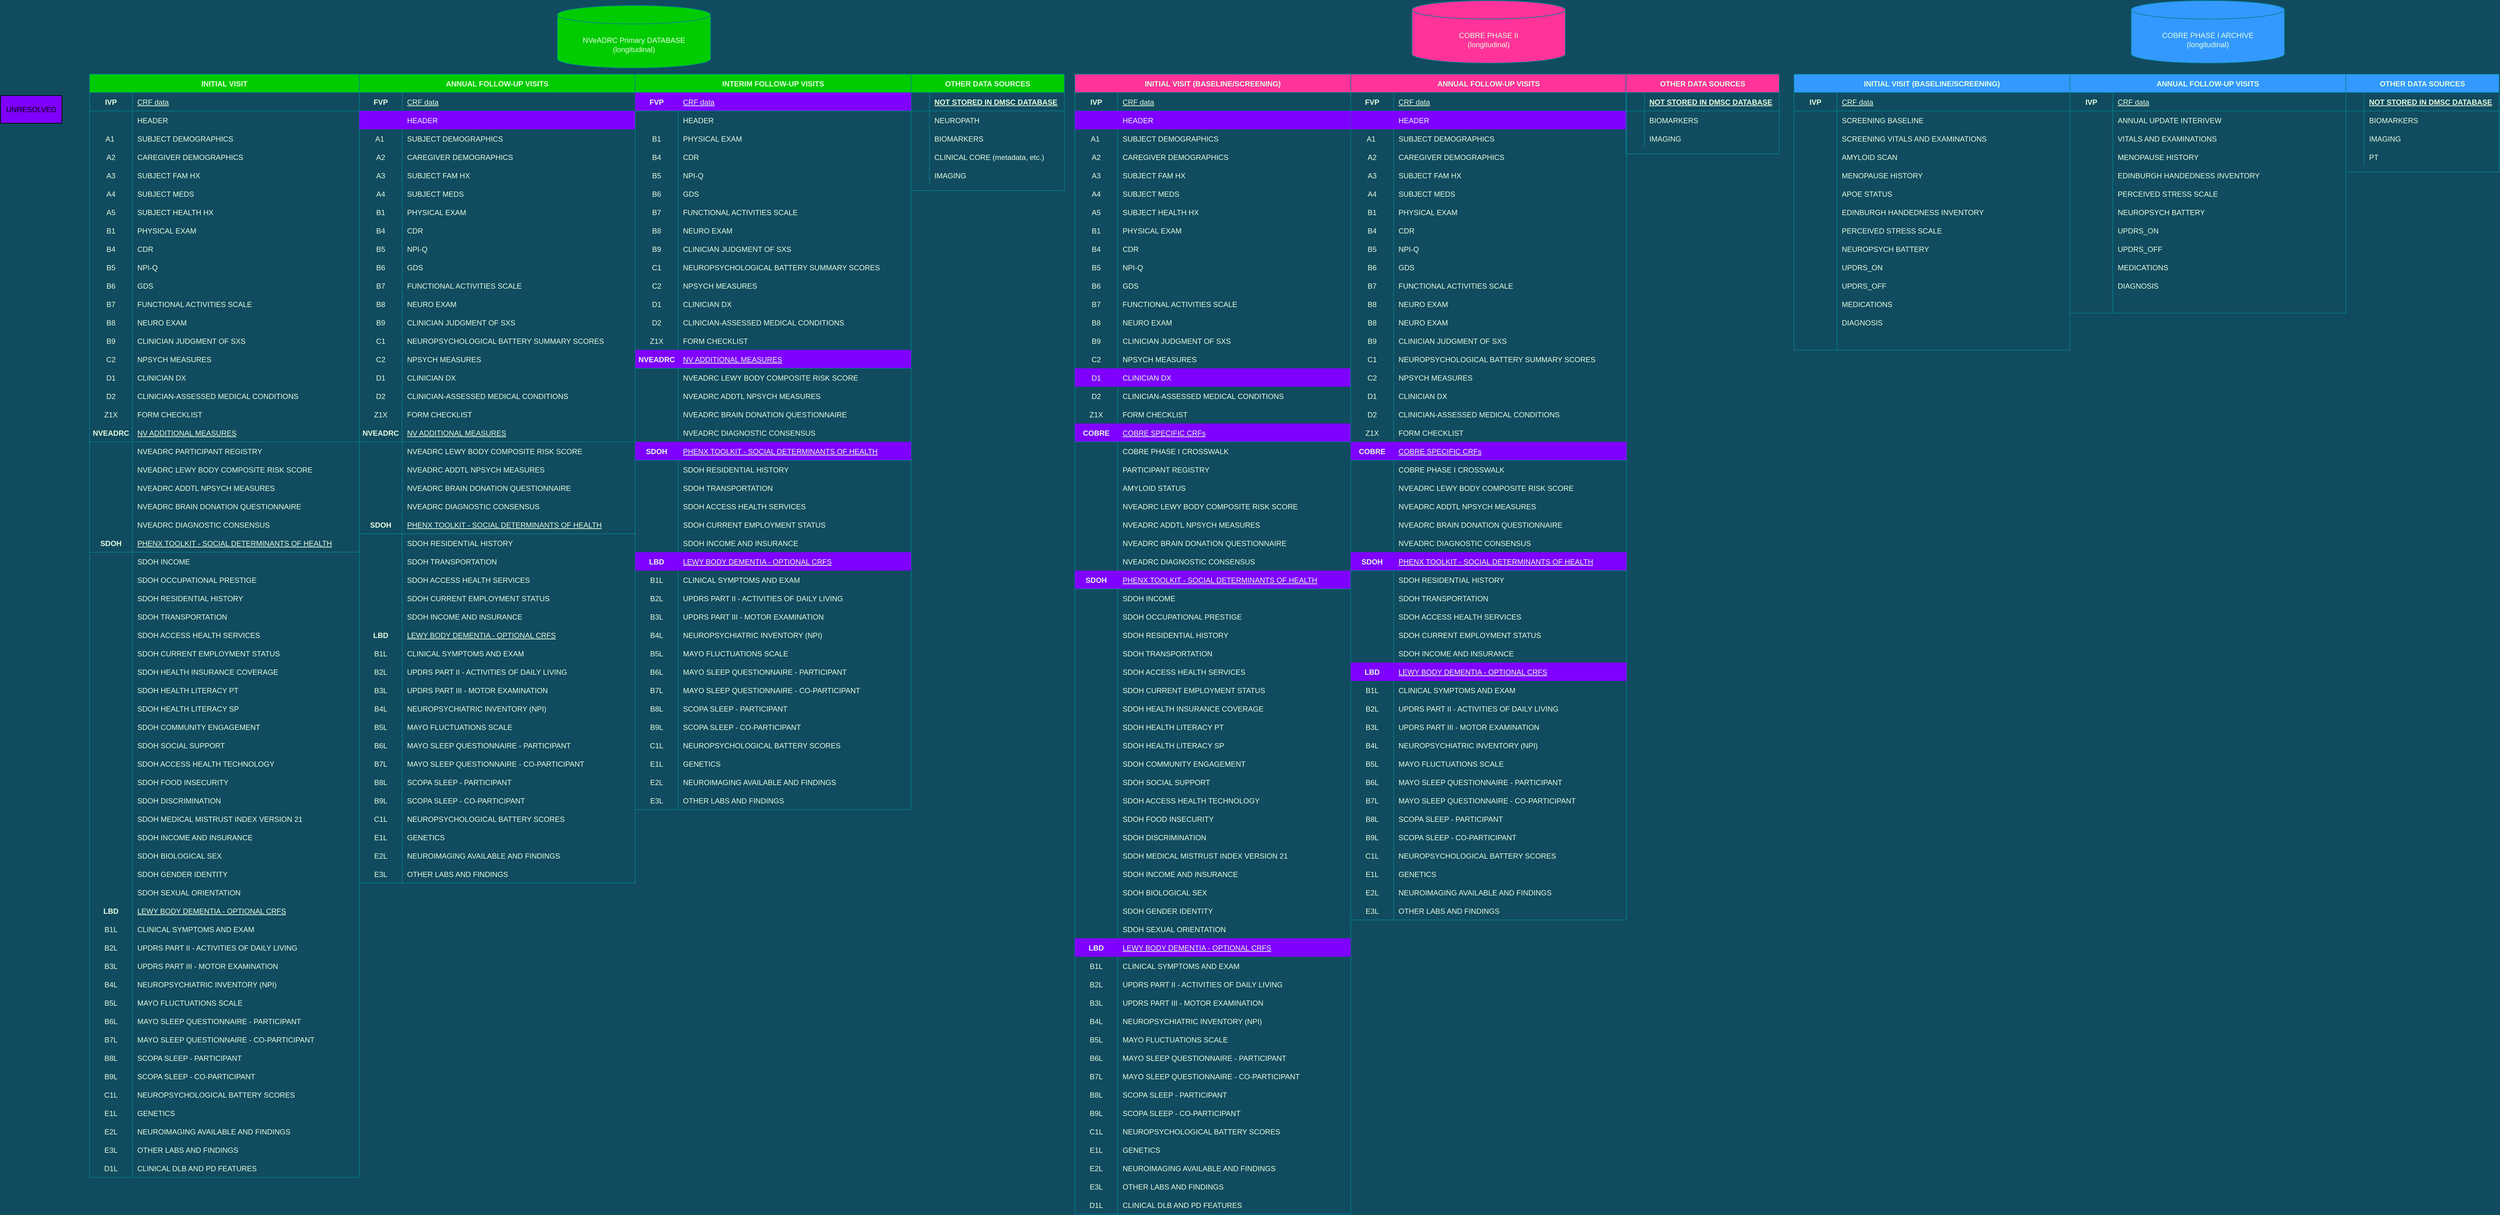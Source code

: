 <mxfile version="16.2.7" type="github">
  <diagram id="R2lEEEUBdFMjLlhIrx00" name="Page-1">
    <mxGraphModel dx="4405" dy="1943" grid="1" gridSize="10" guides="1" tooltips="1" connect="1" arrows="1" fold="1" page="1" pageScale="1" pageWidth="850" pageHeight="1100" background="#114B5F" math="0" shadow="0" extFonts="Permanent Marker^https://fonts.googleapis.com/css?family=Permanent+Marker">
      <root>
        <mxCell id="0" />
        <mxCell id="1" parent="0" />
        <mxCell id="C-vyLk0tnHw3VtMMgP7b-13" value="OTHER DATA SOURCES" style="shape=table;startSize=30;container=1;collapsible=1;childLayout=tableLayout;fixedRows=1;rowLines=0;fontStyle=1;align=center;resizeLast=1;fillColor=#00CC00;strokeColor=#028090;fontColor=#E4FDE1;" parent="1" vertex="1">
          <mxGeometry x="1045" y="140" width="250" height="190" as="geometry" />
        </mxCell>
        <mxCell id="C-vyLk0tnHw3VtMMgP7b-14" value="" style="shape=partialRectangle;collapsible=0;dropTarget=0;pointerEvents=0;fillColor=none;points=[[0,0.5],[1,0.5]];portConstraint=eastwest;top=0;left=0;right=0;bottom=1;strokeColor=#028090;fontColor=#E4FDE1;" parent="C-vyLk0tnHw3VtMMgP7b-13" vertex="1">
          <mxGeometry y="30" width="250" height="30" as="geometry" />
        </mxCell>
        <mxCell id="C-vyLk0tnHw3VtMMgP7b-15" value="" style="shape=partialRectangle;overflow=hidden;connectable=0;fillColor=none;top=0;left=0;bottom=0;right=0;fontStyle=1;strokeColor=#028090;fontColor=#E4FDE1;" parent="C-vyLk0tnHw3VtMMgP7b-14" vertex="1">
          <mxGeometry width="30" height="30" as="geometry">
            <mxRectangle width="30" height="30" as="alternateBounds" />
          </mxGeometry>
        </mxCell>
        <mxCell id="C-vyLk0tnHw3VtMMgP7b-16" value="NOT STORED IN DMSC DATABASE" style="shape=partialRectangle;overflow=hidden;connectable=0;fillColor=none;top=0;left=0;bottom=0;right=0;align=left;spacingLeft=6;fontStyle=5;strokeColor=#028090;fontColor=#E4FDE1;" parent="C-vyLk0tnHw3VtMMgP7b-14" vertex="1">
          <mxGeometry x="30" width="220" height="30" as="geometry">
            <mxRectangle width="220" height="30" as="alternateBounds" />
          </mxGeometry>
        </mxCell>
        <mxCell id="C-vyLk0tnHw3VtMMgP7b-17" value="" style="shape=partialRectangle;collapsible=0;dropTarget=0;pointerEvents=0;fillColor=none;points=[[0,0.5],[1,0.5]];portConstraint=eastwest;top=0;left=0;right=0;bottom=0;strokeColor=#028090;fontColor=#E4FDE1;" parent="C-vyLk0tnHw3VtMMgP7b-13" vertex="1">
          <mxGeometry y="60" width="250" height="30" as="geometry" />
        </mxCell>
        <mxCell id="C-vyLk0tnHw3VtMMgP7b-18" value="" style="shape=partialRectangle;overflow=hidden;connectable=0;fillColor=none;top=0;left=0;bottom=0;right=0;strokeColor=#028090;fontColor=#E4FDE1;" parent="C-vyLk0tnHw3VtMMgP7b-17" vertex="1">
          <mxGeometry width="30" height="30" as="geometry">
            <mxRectangle width="30" height="30" as="alternateBounds" />
          </mxGeometry>
        </mxCell>
        <mxCell id="C-vyLk0tnHw3VtMMgP7b-19" value="NEUROPATH" style="shape=partialRectangle;overflow=hidden;connectable=0;fillColor=none;top=0;left=0;bottom=0;right=0;align=left;spacingLeft=6;strokeColor=#028090;fontColor=#E4FDE1;" parent="C-vyLk0tnHw3VtMMgP7b-17" vertex="1">
          <mxGeometry x="30" width="220" height="30" as="geometry">
            <mxRectangle width="220" height="30" as="alternateBounds" />
          </mxGeometry>
        </mxCell>
        <mxCell id="C-vyLk0tnHw3VtMMgP7b-20" value="" style="shape=partialRectangle;collapsible=0;dropTarget=0;pointerEvents=0;fillColor=none;points=[[0,0.5],[1,0.5]];portConstraint=eastwest;top=0;left=0;right=0;bottom=0;strokeColor=#028090;fontColor=#E4FDE1;" parent="C-vyLk0tnHw3VtMMgP7b-13" vertex="1">
          <mxGeometry y="90" width="250" height="30" as="geometry" />
        </mxCell>
        <mxCell id="C-vyLk0tnHw3VtMMgP7b-21" value="" style="shape=partialRectangle;overflow=hidden;connectable=0;fillColor=none;top=0;left=0;bottom=0;right=0;strokeColor=#028090;fontColor=#E4FDE1;" parent="C-vyLk0tnHw3VtMMgP7b-20" vertex="1">
          <mxGeometry width="30" height="30" as="geometry">
            <mxRectangle width="30" height="30" as="alternateBounds" />
          </mxGeometry>
        </mxCell>
        <mxCell id="C-vyLk0tnHw3VtMMgP7b-22" value="BIOMARKERS" style="shape=partialRectangle;overflow=hidden;connectable=0;fillColor=none;top=0;left=0;bottom=0;right=0;align=left;spacingLeft=6;strokeColor=#028090;fontColor=#E4FDE1;" parent="C-vyLk0tnHw3VtMMgP7b-20" vertex="1">
          <mxGeometry x="30" width="220" height="30" as="geometry">
            <mxRectangle width="220" height="30" as="alternateBounds" />
          </mxGeometry>
        </mxCell>
        <mxCell id="O671Tn0O0Jpu5gKzT6yJ-421" value="" style="shape=partialRectangle;collapsible=0;dropTarget=0;pointerEvents=0;fillColor=none;points=[[0,0.5],[1,0.5]];portConstraint=eastwest;top=0;left=0;right=0;bottom=0;strokeColor=#028090;fontColor=#E4FDE1;" parent="C-vyLk0tnHw3VtMMgP7b-13" vertex="1">
          <mxGeometry y="120" width="250" height="30" as="geometry" />
        </mxCell>
        <mxCell id="O671Tn0O0Jpu5gKzT6yJ-422" value="" style="shape=partialRectangle;overflow=hidden;connectable=0;fillColor=none;top=0;left=0;bottom=0;right=0;strokeColor=#028090;fontColor=#E4FDE1;" parent="O671Tn0O0Jpu5gKzT6yJ-421" vertex="1">
          <mxGeometry width="30" height="30" as="geometry">
            <mxRectangle width="30" height="30" as="alternateBounds" />
          </mxGeometry>
        </mxCell>
        <mxCell id="O671Tn0O0Jpu5gKzT6yJ-423" value="CLINICAL CORE (metadata, etc.)" style="shape=partialRectangle;overflow=hidden;connectable=0;fillColor=none;top=0;left=0;bottom=0;right=0;align=left;spacingLeft=6;strokeColor=#028090;fontColor=#E4FDE1;" parent="O671Tn0O0Jpu5gKzT6yJ-421" vertex="1">
          <mxGeometry x="30" width="220" height="30" as="geometry">
            <mxRectangle width="220" height="30" as="alternateBounds" />
          </mxGeometry>
        </mxCell>
        <mxCell id="O671Tn0O0Jpu5gKzT6yJ-437" value="" style="shape=partialRectangle;collapsible=0;dropTarget=0;pointerEvents=0;fillColor=none;points=[[0,0.5],[1,0.5]];portConstraint=eastwest;top=0;left=0;right=0;bottom=0;strokeColor=#028090;fontColor=#E4FDE1;" parent="C-vyLk0tnHw3VtMMgP7b-13" vertex="1">
          <mxGeometry y="150" width="250" height="30" as="geometry" />
        </mxCell>
        <mxCell id="O671Tn0O0Jpu5gKzT6yJ-438" value="" style="shape=partialRectangle;overflow=hidden;connectable=0;fillColor=none;top=0;left=0;bottom=0;right=0;strokeColor=#028090;fontColor=#E4FDE1;" parent="O671Tn0O0Jpu5gKzT6yJ-437" vertex="1">
          <mxGeometry width="30" height="30" as="geometry">
            <mxRectangle width="30" height="30" as="alternateBounds" />
          </mxGeometry>
        </mxCell>
        <mxCell id="O671Tn0O0Jpu5gKzT6yJ-439" value="IMAGING" style="shape=partialRectangle;overflow=hidden;connectable=0;fillColor=none;top=0;left=0;bottom=0;right=0;align=left;spacingLeft=6;strokeColor=#028090;fontColor=#E4FDE1;" parent="O671Tn0O0Jpu5gKzT6yJ-437" vertex="1">
          <mxGeometry x="30" width="220" height="30" as="geometry">
            <mxRectangle width="220" height="30" as="alternateBounds" />
          </mxGeometry>
        </mxCell>
        <mxCell id="C-vyLk0tnHw3VtMMgP7b-23" value="INITIAL VISIT" style="shape=table;startSize=30;container=1;collapsible=1;childLayout=tableLayout;fixedRows=1;rowLines=0;fontStyle=1;align=center;resizeLast=1;fillColor=#00CC00;strokeColor=#028090;fontColor=#E4FDE1;" parent="1" vertex="1">
          <mxGeometry x="-295" y="140" width="440" height="1800" as="geometry" />
        </mxCell>
        <mxCell id="C-vyLk0tnHw3VtMMgP7b-24" value="" style="shape=partialRectangle;collapsible=0;dropTarget=0;pointerEvents=0;fillColor=none;points=[[0,0.5],[1,0.5]];portConstraint=eastwest;top=0;left=0;right=0;bottom=1;strokeColor=#028090;fontColor=#E4FDE1;" parent="C-vyLk0tnHw3VtMMgP7b-23" vertex="1">
          <mxGeometry y="30" width="440" height="30" as="geometry" />
        </mxCell>
        <mxCell id="C-vyLk0tnHw3VtMMgP7b-25" value="IVP" style="shape=partialRectangle;overflow=hidden;connectable=0;fillColor=none;top=0;left=0;bottom=0;right=0;fontStyle=1;strokeColor=#028090;fontColor=#E4FDE1;" parent="C-vyLk0tnHw3VtMMgP7b-24" vertex="1">
          <mxGeometry width="70" height="30" as="geometry">
            <mxRectangle width="70" height="30" as="alternateBounds" />
          </mxGeometry>
        </mxCell>
        <mxCell id="C-vyLk0tnHw3VtMMgP7b-26" value="CRF data" style="shape=partialRectangle;overflow=hidden;connectable=0;fillColor=none;top=0;left=0;bottom=0;right=0;align=left;spacingLeft=6;fontStyle=4;strokeColor=#028090;fontColor=#E4FDE1;" parent="C-vyLk0tnHw3VtMMgP7b-24" vertex="1">
          <mxGeometry x="70" width="370" height="30" as="geometry">
            <mxRectangle width="370" height="30" as="alternateBounds" />
          </mxGeometry>
        </mxCell>
        <mxCell id="O671Tn0O0Jpu5gKzT6yJ-405" value="" style="shape=partialRectangle;collapsible=0;dropTarget=0;pointerEvents=0;fillColor=none;points=[[0,0.5],[1,0.5]];portConstraint=eastwest;top=0;left=0;right=0;bottom=0;strokeColor=#028090;fontColor=#E4FDE1;" parent="C-vyLk0tnHw3VtMMgP7b-23" vertex="1">
          <mxGeometry y="60" width="440" height="30" as="geometry" />
        </mxCell>
        <mxCell id="O671Tn0O0Jpu5gKzT6yJ-406" value="" style="shape=partialRectangle;overflow=hidden;connectable=0;fillColor=none;top=0;left=0;bottom=0;right=0;strokeColor=#028090;fontColor=#E4FDE1;" parent="O671Tn0O0Jpu5gKzT6yJ-405" vertex="1">
          <mxGeometry width="70" height="30" as="geometry">
            <mxRectangle width="70" height="30" as="alternateBounds" />
          </mxGeometry>
        </mxCell>
        <mxCell id="O671Tn0O0Jpu5gKzT6yJ-407" value="HEADER" style="shape=partialRectangle;overflow=hidden;connectable=0;fillColor=none;top=0;left=0;bottom=0;right=0;align=left;spacingLeft=6;strokeColor=#028090;fontColor=#E4FDE1;" parent="O671Tn0O0Jpu5gKzT6yJ-405" vertex="1">
          <mxGeometry x="70" width="370" height="30" as="geometry">
            <mxRectangle width="370" height="30" as="alternateBounds" />
          </mxGeometry>
        </mxCell>
        <mxCell id="C-vyLk0tnHw3VtMMgP7b-27" value="" style="shape=partialRectangle;collapsible=0;dropTarget=0;pointerEvents=0;fillColor=none;points=[[0,0.5],[1,0.5]];portConstraint=eastwest;top=0;left=0;right=0;bottom=0;strokeColor=#028090;fontColor=#E4FDE1;" parent="C-vyLk0tnHw3VtMMgP7b-23" vertex="1">
          <mxGeometry y="90" width="440" height="30" as="geometry" />
        </mxCell>
        <mxCell id="C-vyLk0tnHw3VtMMgP7b-28" value="A1 " style="shape=partialRectangle;overflow=hidden;connectable=0;fillColor=none;top=0;left=0;bottom=0;right=0;strokeColor=#028090;fontColor=#E4FDE1;" parent="C-vyLk0tnHw3VtMMgP7b-27" vertex="1">
          <mxGeometry width="70" height="30" as="geometry">
            <mxRectangle width="70" height="30" as="alternateBounds" />
          </mxGeometry>
        </mxCell>
        <mxCell id="C-vyLk0tnHw3VtMMgP7b-29" value="SUBJECT DEMOGRAPHICS" style="shape=partialRectangle;overflow=hidden;connectable=0;fillColor=none;top=0;left=0;bottom=0;right=0;align=left;spacingLeft=6;strokeColor=#028090;fontColor=#E4FDE1;" parent="C-vyLk0tnHw3VtMMgP7b-27" vertex="1">
          <mxGeometry x="70" width="370" height="30" as="geometry">
            <mxRectangle width="370" height="30" as="alternateBounds" />
          </mxGeometry>
        </mxCell>
        <mxCell id="ykSIFrogTSsvbLGa-JhN-21" value="" style="shape=partialRectangle;collapsible=0;dropTarget=0;pointerEvents=0;fillColor=none;points=[[0,0.5],[1,0.5]];portConstraint=eastwest;top=0;left=0;right=0;bottom=0;strokeColor=#028090;fontColor=#E4FDE1;" parent="C-vyLk0tnHw3VtMMgP7b-23" vertex="1">
          <mxGeometry y="120" width="440" height="30" as="geometry" />
        </mxCell>
        <mxCell id="ykSIFrogTSsvbLGa-JhN-22" value="A2" style="shape=partialRectangle;overflow=hidden;connectable=0;fillColor=none;top=0;left=0;bottom=0;right=0;strokeColor=#028090;fontColor=#E4FDE1;" parent="ykSIFrogTSsvbLGa-JhN-21" vertex="1">
          <mxGeometry width="70" height="30" as="geometry">
            <mxRectangle width="70" height="30" as="alternateBounds" />
          </mxGeometry>
        </mxCell>
        <mxCell id="ykSIFrogTSsvbLGa-JhN-23" value="CAREGIVER DEMOGRAPHICS" style="shape=partialRectangle;overflow=hidden;connectable=0;fillColor=none;top=0;left=0;bottom=0;right=0;align=left;spacingLeft=6;strokeColor=#028090;fontColor=#E4FDE1;" parent="ykSIFrogTSsvbLGa-JhN-21" vertex="1">
          <mxGeometry x="70" width="370" height="30" as="geometry">
            <mxRectangle width="370" height="30" as="alternateBounds" />
          </mxGeometry>
        </mxCell>
        <mxCell id="ykSIFrogTSsvbLGa-JhN-24" value="" style="shape=partialRectangle;collapsible=0;dropTarget=0;pointerEvents=0;fillColor=none;points=[[0,0.5],[1,0.5]];portConstraint=eastwest;top=0;left=0;right=0;bottom=0;strokeColor=#028090;fontColor=#E4FDE1;" parent="C-vyLk0tnHw3VtMMgP7b-23" vertex="1">
          <mxGeometry y="150" width="440" height="30" as="geometry" />
        </mxCell>
        <mxCell id="ykSIFrogTSsvbLGa-JhN-25" value="A3" style="shape=partialRectangle;overflow=hidden;connectable=0;fillColor=none;top=0;left=0;bottom=0;right=0;strokeColor=#028090;fontColor=#E4FDE1;" parent="ykSIFrogTSsvbLGa-JhN-24" vertex="1">
          <mxGeometry width="70" height="30" as="geometry">
            <mxRectangle width="70" height="30" as="alternateBounds" />
          </mxGeometry>
        </mxCell>
        <mxCell id="ykSIFrogTSsvbLGa-JhN-26" value="SUBJECT FAM HX" style="shape=partialRectangle;overflow=hidden;connectable=0;fillColor=none;top=0;left=0;bottom=0;right=0;align=left;spacingLeft=6;strokeColor=#028090;fontColor=#E4FDE1;" parent="ykSIFrogTSsvbLGa-JhN-24" vertex="1">
          <mxGeometry x="70" width="370" height="30" as="geometry">
            <mxRectangle width="370" height="30" as="alternateBounds" />
          </mxGeometry>
        </mxCell>
        <mxCell id="ykSIFrogTSsvbLGa-JhN-27" value="" style="shape=partialRectangle;collapsible=0;dropTarget=0;pointerEvents=0;fillColor=none;points=[[0,0.5],[1,0.5]];portConstraint=eastwest;top=0;left=0;right=0;bottom=0;strokeColor=#028090;fontColor=#E4FDE1;" parent="C-vyLk0tnHw3VtMMgP7b-23" vertex="1">
          <mxGeometry y="180" width="440" height="30" as="geometry" />
        </mxCell>
        <mxCell id="ykSIFrogTSsvbLGa-JhN-28" value="A4" style="shape=partialRectangle;overflow=hidden;connectable=0;fillColor=none;top=0;left=0;bottom=0;right=0;strokeColor=#028090;fontColor=#E4FDE1;" parent="ykSIFrogTSsvbLGa-JhN-27" vertex="1">
          <mxGeometry width="70" height="30" as="geometry">
            <mxRectangle width="70" height="30" as="alternateBounds" />
          </mxGeometry>
        </mxCell>
        <mxCell id="ykSIFrogTSsvbLGa-JhN-29" value="SUBJECT MEDS" style="shape=partialRectangle;overflow=hidden;connectable=0;fillColor=none;top=0;left=0;bottom=0;right=0;align=left;spacingLeft=6;strokeColor=#028090;fontColor=#E4FDE1;" parent="ykSIFrogTSsvbLGa-JhN-27" vertex="1">
          <mxGeometry x="70" width="370" height="30" as="geometry">
            <mxRectangle width="370" height="30" as="alternateBounds" />
          </mxGeometry>
        </mxCell>
        <mxCell id="ykSIFrogTSsvbLGa-JhN-30" value="" style="shape=partialRectangle;collapsible=0;dropTarget=0;pointerEvents=0;fillColor=none;points=[[0,0.5],[1,0.5]];portConstraint=eastwest;top=0;left=0;right=0;bottom=0;strokeColor=#028090;fontColor=#E4FDE1;" parent="C-vyLk0tnHw3VtMMgP7b-23" vertex="1">
          <mxGeometry y="210" width="440" height="30" as="geometry" />
        </mxCell>
        <mxCell id="ykSIFrogTSsvbLGa-JhN-31" value="A5" style="shape=partialRectangle;overflow=hidden;connectable=0;fillColor=none;top=0;left=0;bottom=0;right=0;strokeColor=#028090;fontColor=#E4FDE1;" parent="ykSIFrogTSsvbLGa-JhN-30" vertex="1">
          <mxGeometry width="70" height="30" as="geometry">
            <mxRectangle width="70" height="30" as="alternateBounds" />
          </mxGeometry>
        </mxCell>
        <mxCell id="ykSIFrogTSsvbLGa-JhN-32" value="SUBJECT HEALTH HX" style="shape=partialRectangle;overflow=hidden;connectable=0;fillColor=none;top=0;left=0;bottom=0;right=0;align=left;spacingLeft=6;strokeColor=#028090;fontColor=#E4FDE1;" parent="ykSIFrogTSsvbLGa-JhN-30" vertex="1">
          <mxGeometry x="70" width="370" height="30" as="geometry">
            <mxRectangle width="370" height="30" as="alternateBounds" />
          </mxGeometry>
        </mxCell>
        <mxCell id="ykSIFrogTSsvbLGa-JhN-33" value="" style="shape=partialRectangle;collapsible=0;dropTarget=0;pointerEvents=0;fillColor=none;points=[[0,0.5],[1,0.5]];portConstraint=eastwest;top=0;left=0;right=0;bottom=0;strokeColor=#028090;fontColor=#E4FDE1;" parent="C-vyLk0tnHw3VtMMgP7b-23" vertex="1">
          <mxGeometry y="240" width="440" height="30" as="geometry" />
        </mxCell>
        <mxCell id="ykSIFrogTSsvbLGa-JhN-34" value="B1" style="shape=partialRectangle;overflow=hidden;connectable=0;fillColor=none;top=0;left=0;bottom=0;right=0;strokeColor=#028090;fontColor=#E4FDE1;" parent="ykSIFrogTSsvbLGa-JhN-33" vertex="1">
          <mxGeometry width="70" height="30" as="geometry">
            <mxRectangle width="70" height="30" as="alternateBounds" />
          </mxGeometry>
        </mxCell>
        <mxCell id="ykSIFrogTSsvbLGa-JhN-35" value="PHYSICAL EXAM" style="shape=partialRectangle;overflow=hidden;connectable=0;fillColor=none;top=0;left=0;bottom=0;right=0;align=left;spacingLeft=6;strokeColor=#028090;fontColor=#E4FDE1;" parent="ykSIFrogTSsvbLGa-JhN-33" vertex="1">
          <mxGeometry x="70" width="370" height="30" as="geometry">
            <mxRectangle width="370" height="30" as="alternateBounds" />
          </mxGeometry>
        </mxCell>
        <mxCell id="ykSIFrogTSsvbLGa-JhN-36" value="" style="shape=partialRectangle;collapsible=0;dropTarget=0;pointerEvents=0;fillColor=none;points=[[0,0.5],[1,0.5]];portConstraint=eastwest;top=0;left=0;right=0;bottom=0;strokeColor=#028090;fontColor=#E4FDE1;" parent="C-vyLk0tnHw3VtMMgP7b-23" vertex="1">
          <mxGeometry y="270" width="440" height="30" as="geometry" />
        </mxCell>
        <mxCell id="ykSIFrogTSsvbLGa-JhN-37" value="B4" style="shape=partialRectangle;overflow=hidden;connectable=0;fillColor=none;top=0;left=0;bottom=0;right=0;strokeColor=#028090;fontColor=#E4FDE1;" parent="ykSIFrogTSsvbLGa-JhN-36" vertex="1">
          <mxGeometry width="70" height="30" as="geometry">
            <mxRectangle width="70" height="30" as="alternateBounds" />
          </mxGeometry>
        </mxCell>
        <mxCell id="ykSIFrogTSsvbLGa-JhN-38" value="CDR" style="shape=partialRectangle;overflow=hidden;connectable=0;fillColor=none;top=0;left=0;bottom=0;right=0;align=left;spacingLeft=6;strokeColor=#028090;fontColor=#E4FDE1;" parent="ykSIFrogTSsvbLGa-JhN-36" vertex="1">
          <mxGeometry x="70" width="370" height="30" as="geometry">
            <mxRectangle width="370" height="30" as="alternateBounds" />
          </mxGeometry>
        </mxCell>
        <mxCell id="ykSIFrogTSsvbLGa-JhN-39" value="" style="shape=partialRectangle;collapsible=0;dropTarget=0;pointerEvents=0;fillColor=none;points=[[0,0.5],[1,0.5]];portConstraint=eastwest;top=0;left=0;right=0;bottom=0;strokeColor=#028090;fontColor=#E4FDE1;" parent="C-vyLk0tnHw3VtMMgP7b-23" vertex="1">
          <mxGeometry y="300" width="440" height="30" as="geometry" />
        </mxCell>
        <mxCell id="ykSIFrogTSsvbLGa-JhN-40" value="B5" style="shape=partialRectangle;overflow=hidden;connectable=0;fillColor=none;top=0;left=0;bottom=0;right=0;strokeColor=#028090;fontColor=#E4FDE1;" parent="ykSIFrogTSsvbLGa-JhN-39" vertex="1">
          <mxGeometry width="70" height="30" as="geometry">
            <mxRectangle width="70" height="30" as="alternateBounds" />
          </mxGeometry>
        </mxCell>
        <mxCell id="ykSIFrogTSsvbLGa-JhN-41" value="NPI-Q" style="shape=partialRectangle;overflow=hidden;connectable=0;fillColor=none;top=0;left=0;bottom=0;right=0;align=left;spacingLeft=6;strokeColor=#028090;fontColor=#E4FDE1;" parent="ykSIFrogTSsvbLGa-JhN-39" vertex="1">
          <mxGeometry x="70" width="370" height="30" as="geometry">
            <mxRectangle width="370" height="30" as="alternateBounds" />
          </mxGeometry>
        </mxCell>
        <mxCell id="ykSIFrogTSsvbLGa-JhN-42" value="" style="shape=partialRectangle;collapsible=0;dropTarget=0;pointerEvents=0;fillColor=none;points=[[0,0.5],[1,0.5]];portConstraint=eastwest;top=0;left=0;right=0;bottom=0;strokeColor=#028090;fontColor=#E4FDE1;" parent="C-vyLk0tnHw3VtMMgP7b-23" vertex="1">
          <mxGeometry y="330" width="440" height="30" as="geometry" />
        </mxCell>
        <mxCell id="ykSIFrogTSsvbLGa-JhN-43" value="B6" style="shape=partialRectangle;overflow=hidden;connectable=0;fillColor=none;top=0;left=0;bottom=0;right=0;strokeColor=#028090;fontColor=#E4FDE1;" parent="ykSIFrogTSsvbLGa-JhN-42" vertex="1">
          <mxGeometry width="70" height="30" as="geometry">
            <mxRectangle width="70" height="30" as="alternateBounds" />
          </mxGeometry>
        </mxCell>
        <mxCell id="ykSIFrogTSsvbLGa-JhN-44" value="GDS" style="shape=partialRectangle;overflow=hidden;connectable=0;fillColor=none;top=0;left=0;bottom=0;right=0;align=left;spacingLeft=6;strokeColor=#028090;fontColor=#E4FDE1;" parent="ykSIFrogTSsvbLGa-JhN-42" vertex="1">
          <mxGeometry x="70" width="370" height="30" as="geometry">
            <mxRectangle width="370" height="30" as="alternateBounds" />
          </mxGeometry>
        </mxCell>
        <mxCell id="ykSIFrogTSsvbLGa-JhN-45" value="" style="shape=partialRectangle;collapsible=0;dropTarget=0;pointerEvents=0;fillColor=none;points=[[0,0.5],[1,0.5]];portConstraint=eastwest;top=0;left=0;right=0;bottom=0;strokeColor=#028090;fontColor=#E4FDE1;" parent="C-vyLk0tnHw3VtMMgP7b-23" vertex="1">
          <mxGeometry y="360" width="440" height="30" as="geometry" />
        </mxCell>
        <mxCell id="ykSIFrogTSsvbLGa-JhN-46" value="B7" style="shape=partialRectangle;overflow=hidden;connectable=0;fillColor=none;top=0;left=0;bottom=0;right=0;strokeColor=#028090;fontColor=#E4FDE1;" parent="ykSIFrogTSsvbLGa-JhN-45" vertex="1">
          <mxGeometry width="70" height="30" as="geometry">
            <mxRectangle width="70" height="30" as="alternateBounds" />
          </mxGeometry>
        </mxCell>
        <mxCell id="ykSIFrogTSsvbLGa-JhN-47" value="FUNCTIONAL ACTIVITIES SCALE" style="shape=partialRectangle;overflow=hidden;connectable=0;fillColor=none;top=0;left=0;bottom=0;right=0;align=left;spacingLeft=6;strokeColor=#028090;fontColor=#E4FDE1;" parent="ykSIFrogTSsvbLGa-JhN-45" vertex="1">
          <mxGeometry x="70" width="370" height="30" as="geometry">
            <mxRectangle width="370" height="30" as="alternateBounds" />
          </mxGeometry>
        </mxCell>
        <mxCell id="ykSIFrogTSsvbLGa-JhN-48" value="" style="shape=partialRectangle;collapsible=0;dropTarget=0;pointerEvents=0;fillColor=none;points=[[0,0.5],[1,0.5]];portConstraint=eastwest;top=0;left=0;right=0;bottom=0;strokeColor=#028090;fontColor=#E4FDE1;" parent="C-vyLk0tnHw3VtMMgP7b-23" vertex="1">
          <mxGeometry y="390" width="440" height="30" as="geometry" />
        </mxCell>
        <mxCell id="ykSIFrogTSsvbLGa-JhN-49" value="B8" style="shape=partialRectangle;overflow=hidden;connectable=0;fillColor=none;top=0;left=0;bottom=0;right=0;strokeColor=#028090;fontColor=#E4FDE1;" parent="ykSIFrogTSsvbLGa-JhN-48" vertex="1">
          <mxGeometry width="70" height="30" as="geometry">
            <mxRectangle width="70" height="30" as="alternateBounds" />
          </mxGeometry>
        </mxCell>
        <mxCell id="ykSIFrogTSsvbLGa-JhN-50" value="NEURO EXAM" style="shape=partialRectangle;overflow=hidden;connectable=0;fillColor=none;top=0;left=0;bottom=0;right=0;align=left;spacingLeft=6;strokeColor=#028090;fontColor=#E4FDE1;" parent="ykSIFrogTSsvbLGa-JhN-48" vertex="1">
          <mxGeometry x="70" width="370" height="30" as="geometry">
            <mxRectangle width="370" height="30" as="alternateBounds" />
          </mxGeometry>
        </mxCell>
        <mxCell id="ykSIFrogTSsvbLGa-JhN-51" value="" style="shape=partialRectangle;collapsible=0;dropTarget=0;pointerEvents=0;fillColor=none;points=[[0,0.5],[1,0.5]];portConstraint=eastwest;top=0;left=0;right=0;bottom=0;strokeColor=#028090;fontColor=#E4FDE1;" parent="C-vyLk0tnHw3VtMMgP7b-23" vertex="1">
          <mxGeometry y="420" width="440" height="30" as="geometry" />
        </mxCell>
        <mxCell id="ykSIFrogTSsvbLGa-JhN-52" value="B9" style="shape=partialRectangle;overflow=hidden;connectable=0;fillColor=none;top=0;left=0;bottom=0;right=0;strokeColor=#028090;fontColor=#E4FDE1;" parent="ykSIFrogTSsvbLGa-JhN-51" vertex="1">
          <mxGeometry width="70" height="30" as="geometry">
            <mxRectangle width="70" height="30" as="alternateBounds" />
          </mxGeometry>
        </mxCell>
        <mxCell id="ykSIFrogTSsvbLGa-JhN-53" value="CLINICIAN JUDGMENT OF SXS" style="shape=partialRectangle;overflow=hidden;connectable=0;fillColor=none;top=0;left=0;bottom=0;right=0;align=left;spacingLeft=6;strokeColor=#028090;fontColor=#E4FDE1;" parent="ykSIFrogTSsvbLGa-JhN-51" vertex="1">
          <mxGeometry x="70" width="370" height="30" as="geometry">
            <mxRectangle width="370" height="30" as="alternateBounds" />
          </mxGeometry>
        </mxCell>
        <mxCell id="ykSIFrogTSsvbLGa-JhN-54" value="" style="shape=partialRectangle;collapsible=0;dropTarget=0;pointerEvents=0;fillColor=none;points=[[0,0.5],[1,0.5]];portConstraint=eastwest;top=0;left=0;right=0;bottom=0;strokeColor=#028090;fontColor=#E4FDE1;" parent="C-vyLk0tnHw3VtMMgP7b-23" vertex="1">
          <mxGeometry y="450" width="440" height="30" as="geometry" />
        </mxCell>
        <mxCell id="ykSIFrogTSsvbLGa-JhN-55" value="C2" style="shape=partialRectangle;overflow=hidden;connectable=0;fillColor=none;top=0;left=0;bottom=0;right=0;strokeColor=#028090;fontColor=#E4FDE1;" parent="ykSIFrogTSsvbLGa-JhN-54" vertex="1">
          <mxGeometry width="70" height="30" as="geometry">
            <mxRectangle width="70" height="30" as="alternateBounds" />
          </mxGeometry>
        </mxCell>
        <mxCell id="ykSIFrogTSsvbLGa-JhN-56" value="NPSYCH MEASURES" style="shape=partialRectangle;overflow=hidden;connectable=0;fillColor=none;top=0;left=0;bottom=0;right=0;align=left;spacingLeft=6;strokeColor=#028090;fontColor=#E4FDE1;" parent="ykSIFrogTSsvbLGa-JhN-54" vertex="1">
          <mxGeometry x="70" width="370" height="30" as="geometry">
            <mxRectangle width="370" height="30" as="alternateBounds" />
          </mxGeometry>
        </mxCell>
        <mxCell id="ykSIFrogTSsvbLGa-JhN-57" value="" style="shape=partialRectangle;collapsible=0;dropTarget=0;pointerEvents=0;fillColor=none;points=[[0,0.5],[1,0.5]];portConstraint=eastwest;top=0;left=0;right=0;bottom=0;strokeColor=#028090;fontColor=#E4FDE1;" parent="C-vyLk0tnHw3VtMMgP7b-23" vertex="1">
          <mxGeometry y="480" width="440" height="30" as="geometry" />
        </mxCell>
        <mxCell id="ykSIFrogTSsvbLGa-JhN-58" value="D1" style="shape=partialRectangle;overflow=hidden;connectable=0;fillColor=none;top=0;left=0;bottom=0;right=0;strokeColor=#028090;fontColor=#E4FDE1;" parent="ykSIFrogTSsvbLGa-JhN-57" vertex="1">
          <mxGeometry width="70" height="30" as="geometry">
            <mxRectangle width="70" height="30" as="alternateBounds" />
          </mxGeometry>
        </mxCell>
        <mxCell id="ykSIFrogTSsvbLGa-JhN-59" value="CLINICIAN DX" style="shape=partialRectangle;overflow=hidden;connectable=0;fillColor=none;top=0;left=0;bottom=0;right=0;align=left;spacingLeft=6;strokeColor=#028090;fontColor=#E4FDE1;" parent="ykSIFrogTSsvbLGa-JhN-57" vertex="1">
          <mxGeometry x="70" width="370" height="30" as="geometry">
            <mxRectangle width="370" height="30" as="alternateBounds" />
          </mxGeometry>
        </mxCell>
        <mxCell id="ykSIFrogTSsvbLGa-JhN-60" value="" style="shape=partialRectangle;collapsible=0;dropTarget=0;pointerEvents=0;fillColor=none;points=[[0,0.5],[1,0.5]];portConstraint=eastwest;top=0;left=0;right=0;bottom=0;strokeColor=#028090;fontColor=#E4FDE1;" parent="C-vyLk0tnHw3VtMMgP7b-23" vertex="1">
          <mxGeometry y="510" width="440" height="30" as="geometry" />
        </mxCell>
        <mxCell id="ykSIFrogTSsvbLGa-JhN-61" value="D2" style="shape=partialRectangle;overflow=hidden;connectable=0;fillColor=none;top=0;left=0;bottom=0;right=0;strokeColor=#028090;fontColor=#E4FDE1;" parent="ykSIFrogTSsvbLGa-JhN-60" vertex="1">
          <mxGeometry width="70" height="30" as="geometry">
            <mxRectangle width="70" height="30" as="alternateBounds" />
          </mxGeometry>
        </mxCell>
        <mxCell id="ykSIFrogTSsvbLGa-JhN-62" value="CLINICIAN-ASSESSED MEDICAL CONDITIONS" style="shape=partialRectangle;overflow=hidden;connectable=0;fillColor=none;top=0;left=0;bottom=0;right=0;align=left;spacingLeft=6;strokeColor=#028090;fontColor=#E4FDE1;" parent="ykSIFrogTSsvbLGa-JhN-60" vertex="1">
          <mxGeometry x="70" width="370" height="30" as="geometry">
            <mxRectangle width="370" height="30" as="alternateBounds" />
          </mxGeometry>
        </mxCell>
        <mxCell id="ykSIFrogTSsvbLGa-JhN-63" value="" style="shape=partialRectangle;collapsible=0;dropTarget=0;pointerEvents=0;fillColor=none;points=[[0,0.5],[1,0.5]];portConstraint=eastwest;top=0;left=0;right=0;bottom=0;strokeColor=#028090;fontColor=#E4FDE1;" parent="C-vyLk0tnHw3VtMMgP7b-23" vertex="1">
          <mxGeometry y="540" width="440" height="30" as="geometry" />
        </mxCell>
        <mxCell id="ykSIFrogTSsvbLGa-JhN-64" value="Z1X" style="shape=partialRectangle;overflow=hidden;connectable=0;fillColor=none;top=0;left=0;bottom=0;right=0;strokeColor=#028090;fontColor=#E4FDE1;" parent="ykSIFrogTSsvbLGa-JhN-63" vertex="1">
          <mxGeometry width="70" height="30" as="geometry">
            <mxRectangle width="70" height="30" as="alternateBounds" />
          </mxGeometry>
        </mxCell>
        <mxCell id="ykSIFrogTSsvbLGa-JhN-65" value="FORM CHECKLIST" style="shape=partialRectangle;overflow=hidden;connectable=0;fillColor=none;top=0;left=0;bottom=0;right=0;align=left;spacingLeft=6;strokeColor=#028090;fontColor=#E4FDE1;" parent="ykSIFrogTSsvbLGa-JhN-63" vertex="1">
          <mxGeometry x="70" width="370" height="30" as="geometry">
            <mxRectangle width="370" height="30" as="alternateBounds" />
          </mxGeometry>
        </mxCell>
        <mxCell id="O671Tn0O0Jpu5gKzT6yJ-197" value="" style="shape=partialRectangle;collapsible=0;dropTarget=0;pointerEvents=0;fillColor=none;points=[[0,0.5],[1,0.5]];portConstraint=eastwest;top=0;left=0;right=0;bottom=1;strokeColor=#028090;fontColor=#E4FDE1;fontSize=13;" parent="C-vyLk0tnHw3VtMMgP7b-23" vertex="1">
          <mxGeometry y="570" width="440" height="30" as="geometry" />
        </mxCell>
        <mxCell id="O671Tn0O0Jpu5gKzT6yJ-198" value="NVEADRC" style="shape=partialRectangle;overflow=hidden;connectable=0;fillColor=none;top=0;left=0;bottom=0;right=0;fontStyle=1;strokeColor=#028090;fontColor=#E4FDE1;fontSize=12;" parent="O671Tn0O0Jpu5gKzT6yJ-197" vertex="1">
          <mxGeometry width="70" height="30" as="geometry">
            <mxRectangle width="70" height="30" as="alternateBounds" />
          </mxGeometry>
        </mxCell>
        <mxCell id="O671Tn0O0Jpu5gKzT6yJ-199" value="NV ADDITIONAL MEASURES" style="shape=partialRectangle;overflow=hidden;connectable=0;fillColor=none;top=0;left=0;bottom=0;right=0;align=left;spacingLeft=6;fontStyle=4;strokeColor=#028090;fontColor=#E4FDE1;" parent="O671Tn0O0Jpu5gKzT6yJ-197" vertex="1">
          <mxGeometry x="70" width="370" height="30" as="geometry">
            <mxRectangle width="370" height="30" as="alternateBounds" />
          </mxGeometry>
        </mxCell>
        <mxCell id="O671Tn0O0Jpu5gKzT6yJ-402" value="" style="shape=partialRectangle;collapsible=0;dropTarget=0;pointerEvents=0;fillColor=none;points=[[0,0.5],[1,0.5]];portConstraint=eastwest;top=0;left=0;right=0;bottom=0;strokeColor=#028090;fontColor=#E4FDE1;" parent="C-vyLk0tnHw3VtMMgP7b-23" vertex="1">
          <mxGeometry y="600" width="440" height="30" as="geometry" />
        </mxCell>
        <mxCell id="O671Tn0O0Jpu5gKzT6yJ-403" value="" style="shape=partialRectangle;overflow=hidden;connectable=0;fillColor=none;top=0;left=0;bottom=0;right=0;strokeColor=#028090;fontColor=#E4FDE1;" parent="O671Tn0O0Jpu5gKzT6yJ-402" vertex="1">
          <mxGeometry width="70" height="30" as="geometry">
            <mxRectangle width="70" height="30" as="alternateBounds" />
          </mxGeometry>
        </mxCell>
        <mxCell id="O671Tn0O0Jpu5gKzT6yJ-404" value="NVEADRC PARTICIPANT REGISTRY" style="shape=partialRectangle;overflow=hidden;connectable=0;fillColor=none;top=0;left=0;bottom=0;right=0;align=left;spacingLeft=6;strokeColor=#028090;fontColor=#E4FDE1;" parent="O671Tn0O0Jpu5gKzT6yJ-402" vertex="1">
          <mxGeometry x="70" width="370" height="30" as="geometry">
            <mxRectangle width="370" height="30" as="alternateBounds" />
          </mxGeometry>
        </mxCell>
        <mxCell id="ykSIFrogTSsvbLGa-JhN-66" value="" style="shape=partialRectangle;collapsible=0;dropTarget=0;pointerEvents=0;fillColor=none;points=[[0,0.5],[1,0.5]];portConstraint=eastwest;top=0;left=0;right=0;bottom=0;strokeColor=#028090;fontColor=#E4FDE1;" parent="C-vyLk0tnHw3VtMMgP7b-23" vertex="1">
          <mxGeometry y="630" width="440" height="30" as="geometry" />
        </mxCell>
        <mxCell id="ykSIFrogTSsvbLGa-JhN-67" value="" style="shape=partialRectangle;overflow=hidden;connectable=0;fillColor=none;top=0;left=0;bottom=0;right=0;strokeColor=#028090;fontColor=#E4FDE1;" parent="ykSIFrogTSsvbLGa-JhN-66" vertex="1">
          <mxGeometry width="70" height="30" as="geometry">
            <mxRectangle width="70" height="30" as="alternateBounds" />
          </mxGeometry>
        </mxCell>
        <mxCell id="ykSIFrogTSsvbLGa-JhN-68" value="NVEADRC LEWY BODY COMPOSITE RISK SCORE" style="shape=partialRectangle;overflow=hidden;connectable=0;fillColor=none;top=0;left=0;bottom=0;right=0;align=left;spacingLeft=6;strokeColor=#028090;fontColor=#E4FDE1;" parent="ykSIFrogTSsvbLGa-JhN-66" vertex="1">
          <mxGeometry x="70" width="370" height="30" as="geometry">
            <mxRectangle width="370" height="30" as="alternateBounds" />
          </mxGeometry>
        </mxCell>
        <mxCell id="ykSIFrogTSsvbLGa-JhN-127" value="" style="shape=partialRectangle;collapsible=0;dropTarget=0;pointerEvents=0;fillColor=none;points=[[0,0.5],[1,0.5]];portConstraint=eastwest;top=0;left=0;right=0;bottom=0;strokeColor=#028090;fontColor=#E4FDE1;" parent="C-vyLk0tnHw3VtMMgP7b-23" vertex="1">
          <mxGeometry y="660" width="440" height="30" as="geometry" />
        </mxCell>
        <mxCell id="ykSIFrogTSsvbLGa-JhN-128" value="" style="shape=partialRectangle;overflow=hidden;connectable=0;fillColor=none;top=0;left=0;bottom=0;right=0;strokeColor=#028090;fontColor=#E4FDE1;" parent="ykSIFrogTSsvbLGa-JhN-127" vertex="1">
          <mxGeometry width="70" height="30" as="geometry">
            <mxRectangle width="70" height="30" as="alternateBounds" />
          </mxGeometry>
        </mxCell>
        <mxCell id="ykSIFrogTSsvbLGa-JhN-129" value="NVEADRC ADDTL NPSYCH MEASURES" style="shape=partialRectangle;overflow=hidden;connectable=0;fillColor=none;top=0;left=0;bottom=0;right=0;align=left;spacingLeft=6;strokeColor=#028090;fontColor=#E4FDE1;" parent="ykSIFrogTSsvbLGa-JhN-127" vertex="1">
          <mxGeometry x="70" width="370" height="30" as="geometry">
            <mxRectangle width="370" height="30" as="alternateBounds" />
          </mxGeometry>
        </mxCell>
        <mxCell id="ykSIFrogTSsvbLGa-JhN-130" value="" style="shape=partialRectangle;collapsible=0;dropTarget=0;pointerEvents=0;fillColor=none;points=[[0,0.5],[1,0.5]];portConstraint=eastwest;top=0;left=0;right=0;bottom=0;strokeColor=#028090;fontColor=#E4FDE1;" parent="C-vyLk0tnHw3VtMMgP7b-23" vertex="1">
          <mxGeometry y="690" width="440" height="30" as="geometry" />
        </mxCell>
        <mxCell id="ykSIFrogTSsvbLGa-JhN-131" value="" style="shape=partialRectangle;overflow=hidden;connectable=0;fillColor=none;top=0;left=0;bottom=0;right=0;strokeColor=#028090;fontColor=#E4FDE1;" parent="ykSIFrogTSsvbLGa-JhN-130" vertex="1">
          <mxGeometry width="70" height="30" as="geometry">
            <mxRectangle width="70" height="30" as="alternateBounds" />
          </mxGeometry>
        </mxCell>
        <mxCell id="ykSIFrogTSsvbLGa-JhN-132" value="NVEADRC BRAIN DONATION QUESTIONNAIRE" style="shape=partialRectangle;overflow=hidden;connectable=0;fillColor=none;top=0;left=0;bottom=0;right=0;align=left;spacingLeft=6;strokeColor=#028090;fontColor=#E4FDE1;" parent="ykSIFrogTSsvbLGa-JhN-130" vertex="1">
          <mxGeometry x="70" width="370" height="30" as="geometry">
            <mxRectangle width="370" height="30" as="alternateBounds" />
          </mxGeometry>
        </mxCell>
        <mxCell id="ykSIFrogTSsvbLGa-JhN-133" value="" style="shape=partialRectangle;collapsible=0;dropTarget=0;pointerEvents=0;fillColor=none;points=[[0,0.5],[1,0.5]];portConstraint=eastwest;top=0;left=0;right=0;bottom=0;strokeColor=#028090;fontColor=#E4FDE1;" parent="C-vyLk0tnHw3VtMMgP7b-23" vertex="1">
          <mxGeometry y="720" width="440" height="30" as="geometry" />
        </mxCell>
        <mxCell id="ykSIFrogTSsvbLGa-JhN-134" value="" style="shape=partialRectangle;overflow=hidden;connectable=0;fillColor=none;top=0;left=0;bottom=0;right=0;strokeColor=#028090;fontColor=#E4FDE1;" parent="ykSIFrogTSsvbLGa-JhN-133" vertex="1">
          <mxGeometry width="70" height="30" as="geometry">
            <mxRectangle width="70" height="30" as="alternateBounds" />
          </mxGeometry>
        </mxCell>
        <mxCell id="ykSIFrogTSsvbLGa-JhN-135" value="NVEADRC DIAGNOSTIC CONSENSUS" style="shape=partialRectangle;overflow=hidden;connectable=0;fillColor=none;top=0;left=0;bottom=0;right=0;align=left;spacingLeft=6;strokeColor=#028090;fontColor=#E4FDE1;" parent="ykSIFrogTSsvbLGa-JhN-133" vertex="1">
          <mxGeometry x="70" width="370" height="30" as="geometry">
            <mxRectangle width="370" height="30" as="alternateBounds" />
          </mxGeometry>
        </mxCell>
        <mxCell id="O671Tn0O0Jpu5gKzT6yJ-200" value="" style="shape=partialRectangle;collapsible=0;dropTarget=0;pointerEvents=0;fillColor=none;points=[[0,0.5],[1,0.5]];portConstraint=eastwest;top=0;left=0;right=0;bottom=1;strokeColor=#028090;fontColor=#E4FDE1;fontSize=13;" parent="C-vyLk0tnHw3VtMMgP7b-23" vertex="1">
          <mxGeometry y="750" width="440" height="30" as="geometry" />
        </mxCell>
        <mxCell id="O671Tn0O0Jpu5gKzT6yJ-201" value="SDOH" style="shape=partialRectangle;overflow=hidden;connectable=0;fillColor=none;top=0;left=0;bottom=0;right=0;fontStyle=1;strokeColor=#028090;fontColor=#E4FDE1;fontSize=12;" parent="O671Tn0O0Jpu5gKzT6yJ-200" vertex="1">
          <mxGeometry width="70" height="30" as="geometry">
            <mxRectangle width="70" height="30" as="alternateBounds" />
          </mxGeometry>
        </mxCell>
        <mxCell id="O671Tn0O0Jpu5gKzT6yJ-202" value="PHENX TOOLKIT - SOCIAL DETERMINANTS OF HEALTH" style="shape=partialRectangle;overflow=hidden;connectable=0;fillColor=none;top=0;left=0;bottom=0;right=0;align=left;spacingLeft=6;fontStyle=4;strokeColor=#028090;fontColor=#E4FDE1;" parent="O671Tn0O0Jpu5gKzT6yJ-200" vertex="1">
          <mxGeometry x="70" width="370" height="30" as="geometry">
            <mxRectangle width="370" height="30" as="alternateBounds" />
          </mxGeometry>
        </mxCell>
        <mxCell id="QshK4Nnp4k77n_yIdw5W-2" value="" style="shape=partialRectangle;collapsible=0;dropTarget=0;pointerEvents=0;fillColor=none;points=[[0,0.5],[1,0.5]];portConstraint=eastwest;top=0;left=0;right=0;bottom=0;strokeColor=#028090;fontColor=#E4FDE1;" parent="C-vyLk0tnHw3VtMMgP7b-23" vertex="1">
          <mxGeometry y="780" width="440" height="30" as="geometry" />
        </mxCell>
        <mxCell id="QshK4Nnp4k77n_yIdw5W-3" value="" style="shape=partialRectangle;overflow=hidden;connectable=0;fillColor=none;top=0;left=0;bottom=0;right=0;strokeColor=#028090;fontColor=#E4FDE1;" parent="QshK4Nnp4k77n_yIdw5W-2" vertex="1">
          <mxGeometry width="70" height="30" as="geometry">
            <mxRectangle width="70" height="30" as="alternateBounds" />
          </mxGeometry>
        </mxCell>
        <mxCell id="QshK4Nnp4k77n_yIdw5W-4" value="SDOH INCOME" style="shape=partialRectangle;overflow=hidden;connectable=0;fillColor=none;top=0;left=0;bottom=0;right=0;align=left;spacingLeft=6;strokeColor=#028090;fontColor=#E4FDE1;" parent="QshK4Nnp4k77n_yIdw5W-2" vertex="1">
          <mxGeometry x="70" width="370" height="30" as="geometry">
            <mxRectangle width="370" height="30" as="alternateBounds" />
          </mxGeometry>
        </mxCell>
        <mxCell id="QshK4Nnp4k77n_yIdw5W-5" value="" style="shape=partialRectangle;collapsible=0;dropTarget=0;pointerEvents=0;fillColor=none;points=[[0,0.5],[1,0.5]];portConstraint=eastwest;top=0;left=0;right=0;bottom=0;strokeColor=#028090;fontColor=#E4FDE1;" parent="C-vyLk0tnHw3VtMMgP7b-23" vertex="1">
          <mxGeometry y="810" width="440" height="30" as="geometry" />
        </mxCell>
        <mxCell id="QshK4Nnp4k77n_yIdw5W-6" value="" style="shape=partialRectangle;overflow=hidden;connectable=0;fillColor=none;top=0;left=0;bottom=0;right=0;strokeColor=#028090;fontColor=#E4FDE1;" parent="QshK4Nnp4k77n_yIdw5W-5" vertex="1">
          <mxGeometry width="70" height="30" as="geometry">
            <mxRectangle width="70" height="30" as="alternateBounds" />
          </mxGeometry>
        </mxCell>
        <mxCell id="QshK4Nnp4k77n_yIdw5W-7" value="SDOH OCCUPATIONAL PRESTIGE" style="shape=partialRectangle;overflow=hidden;connectable=0;fillColor=none;top=0;left=0;bottom=0;right=0;align=left;spacingLeft=6;strokeColor=#028090;fontColor=#E4FDE1;" parent="QshK4Nnp4k77n_yIdw5W-5" vertex="1">
          <mxGeometry x="70" width="370" height="30" as="geometry">
            <mxRectangle width="370" height="30" as="alternateBounds" />
          </mxGeometry>
        </mxCell>
        <mxCell id="QshK4Nnp4k77n_yIdw5W-8" value="" style="shape=partialRectangle;collapsible=0;dropTarget=0;pointerEvents=0;fillColor=none;points=[[0,0.5],[1,0.5]];portConstraint=eastwest;top=0;left=0;right=0;bottom=0;strokeColor=#028090;fontColor=#E4FDE1;" parent="C-vyLk0tnHw3VtMMgP7b-23" vertex="1">
          <mxGeometry y="840" width="440" height="30" as="geometry" />
        </mxCell>
        <mxCell id="QshK4Nnp4k77n_yIdw5W-9" value="" style="shape=partialRectangle;overflow=hidden;connectable=0;fillColor=none;top=0;left=0;bottom=0;right=0;strokeColor=#028090;fontColor=#E4FDE1;" parent="QshK4Nnp4k77n_yIdw5W-8" vertex="1">
          <mxGeometry width="70" height="30" as="geometry">
            <mxRectangle width="70" height="30" as="alternateBounds" />
          </mxGeometry>
        </mxCell>
        <mxCell id="QshK4Nnp4k77n_yIdw5W-10" value="SDOH RESIDENTIAL HISTORY" style="shape=partialRectangle;overflow=hidden;connectable=0;fillColor=none;top=0;left=0;bottom=0;right=0;align=left;spacingLeft=6;strokeColor=#028090;fontColor=#E4FDE1;" parent="QshK4Nnp4k77n_yIdw5W-8" vertex="1">
          <mxGeometry x="70" width="370" height="30" as="geometry">
            <mxRectangle width="370" height="30" as="alternateBounds" />
          </mxGeometry>
        </mxCell>
        <mxCell id="QshK4Nnp4k77n_yIdw5W-11" value="" style="shape=partialRectangle;collapsible=0;dropTarget=0;pointerEvents=0;fillColor=none;points=[[0,0.5],[1,0.5]];portConstraint=eastwest;top=0;left=0;right=0;bottom=0;strokeColor=#028090;fontColor=#E4FDE1;" parent="C-vyLk0tnHw3VtMMgP7b-23" vertex="1">
          <mxGeometry y="870" width="440" height="30" as="geometry" />
        </mxCell>
        <mxCell id="QshK4Nnp4k77n_yIdw5W-12" value="" style="shape=partialRectangle;overflow=hidden;connectable=0;fillColor=none;top=0;left=0;bottom=0;right=0;strokeColor=#028090;fontColor=#E4FDE1;" parent="QshK4Nnp4k77n_yIdw5W-11" vertex="1">
          <mxGeometry width="70" height="30" as="geometry">
            <mxRectangle width="70" height="30" as="alternateBounds" />
          </mxGeometry>
        </mxCell>
        <mxCell id="QshK4Nnp4k77n_yIdw5W-13" value="SDOH TRANSPORTATION" style="shape=partialRectangle;overflow=hidden;connectable=0;fillColor=none;top=0;left=0;bottom=0;right=0;align=left;spacingLeft=6;strokeColor=#028090;fontColor=#E4FDE1;" parent="QshK4Nnp4k77n_yIdw5W-11" vertex="1">
          <mxGeometry x="70" width="370" height="30" as="geometry">
            <mxRectangle width="370" height="30" as="alternateBounds" />
          </mxGeometry>
        </mxCell>
        <mxCell id="QshK4Nnp4k77n_yIdw5W-14" value="" style="shape=partialRectangle;collapsible=0;dropTarget=0;pointerEvents=0;fillColor=none;points=[[0,0.5],[1,0.5]];portConstraint=eastwest;top=0;left=0;right=0;bottom=0;strokeColor=#028090;fontColor=#E4FDE1;" parent="C-vyLk0tnHw3VtMMgP7b-23" vertex="1">
          <mxGeometry y="900" width="440" height="30" as="geometry" />
        </mxCell>
        <mxCell id="QshK4Nnp4k77n_yIdw5W-15" value="" style="shape=partialRectangle;overflow=hidden;connectable=0;fillColor=none;top=0;left=0;bottom=0;right=0;strokeColor=#028090;fontColor=#E4FDE1;" parent="QshK4Nnp4k77n_yIdw5W-14" vertex="1">
          <mxGeometry width="70" height="30" as="geometry">
            <mxRectangle width="70" height="30" as="alternateBounds" />
          </mxGeometry>
        </mxCell>
        <mxCell id="QshK4Nnp4k77n_yIdw5W-16" value="SDOH ACCESS HEALTH SERVICES" style="shape=partialRectangle;overflow=hidden;connectable=0;fillColor=none;top=0;left=0;bottom=0;right=0;align=left;spacingLeft=6;strokeColor=#028090;fontColor=#E4FDE1;" parent="QshK4Nnp4k77n_yIdw5W-14" vertex="1">
          <mxGeometry x="70" width="370" height="30" as="geometry">
            <mxRectangle width="370" height="30" as="alternateBounds" />
          </mxGeometry>
        </mxCell>
        <mxCell id="QshK4Nnp4k77n_yIdw5W-18" value="" style="shape=partialRectangle;collapsible=0;dropTarget=0;pointerEvents=0;fillColor=none;points=[[0,0.5],[1,0.5]];portConstraint=eastwest;top=0;left=0;right=0;bottom=0;strokeColor=#028090;fontColor=#E4FDE1;" parent="C-vyLk0tnHw3VtMMgP7b-23" vertex="1">
          <mxGeometry y="930" width="440" height="30" as="geometry" />
        </mxCell>
        <mxCell id="QshK4Nnp4k77n_yIdw5W-19" value="" style="shape=partialRectangle;overflow=hidden;connectable=0;fillColor=none;top=0;left=0;bottom=0;right=0;strokeColor=#028090;fontColor=#E4FDE1;" parent="QshK4Nnp4k77n_yIdw5W-18" vertex="1">
          <mxGeometry width="70" height="30" as="geometry">
            <mxRectangle width="70" height="30" as="alternateBounds" />
          </mxGeometry>
        </mxCell>
        <mxCell id="QshK4Nnp4k77n_yIdw5W-20" value="SDOH CURRENT EMPLOYMENT STATUS" style="shape=partialRectangle;overflow=hidden;connectable=0;fillColor=none;top=0;left=0;bottom=0;right=0;align=left;spacingLeft=6;strokeColor=#028090;fontColor=#E4FDE1;" parent="QshK4Nnp4k77n_yIdw5W-18" vertex="1">
          <mxGeometry x="70" width="370" height="30" as="geometry">
            <mxRectangle width="370" height="30" as="alternateBounds" />
          </mxGeometry>
        </mxCell>
        <mxCell id="QshK4Nnp4k77n_yIdw5W-21" value="" style="shape=partialRectangle;collapsible=0;dropTarget=0;pointerEvents=0;fillColor=none;points=[[0,0.5],[1,0.5]];portConstraint=eastwest;top=0;left=0;right=0;bottom=0;strokeColor=#028090;fontColor=#E4FDE1;" parent="C-vyLk0tnHw3VtMMgP7b-23" vertex="1">
          <mxGeometry y="960" width="440" height="30" as="geometry" />
        </mxCell>
        <mxCell id="QshK4Nnp4k77n_yIdw5W-22" value="" style="shape=partialRectangle;overflow=hidden;connectable=0;fillColor=none;top=0;left=0;bottom=0;right=0;strokeColor=#028090;fontColor=#E4FDE1;" parent="QshK4Nnp4k77n_yIdw5W-21" vertex="1">
          <mxGeometry width="70" height="30" as="geometry">
            <mxRectangle width="70" height="30" as="alternateBounds" />
          </mxGeometry>
        </mxCell>
        <mxCell id="QshK4Nnp4k77n_yIdw5W-23" value="SDOH HEALTH INSURANCE COVERAGE" style="shape=partialRectangle;overflow=hidden;connectable=0;fillColor=none;top=0;left=0;bottom=0;right=0;align=left;spacingLeft=6;strokeColor=#028090;fontColor=#E4FDE1;" parent="QshK4Nnp4k77n_yIdw5W-21" vertex="1">
          <mxGeometry x="70" width="370" height="30" as="geometry">
            <mxRectangle width="370" height="30" as="alternateBounds" />
          </mxGeometry>
        </mxCell>
        <mxCell id="QshK4Nnp4k77n_yIdw5W-24" value="" style="shape=partialRectangle;collapsible=0;dropTarget=0;pointerEvents=0;fillColor=none;points=[[0,0.5],[1,0.5]];portConstraint=eastwest;top=0;left=0;right=0;bottom=0;strokeColor=#028090;fontColor=#E4FDE1;" parent="C-vyLk0tnHw3VtMMgP7b-23" vertex="1">
          <mxGeometry y="990" width="440" height="30" as="geometry" />
        </mxCell>
        <mxCell id="QshK4Nnp4k77n_yIdw5W-25" value="" style="shape=partialRectangle;overflow=hidden;connectable=0;fillColor=none;top=0;left=0;bottom=0;right=0;strokeColor=#028090;fontColor=#E4FDE1;" parent="QshK4Nnp4k77n_yIdw5W-24" vertex="1">
          <mxGeometry width="70" height="30" as="geometry">
            <mxRectangle width="70" height="30" as="alternateBounds" />
          </mxGeometry>
        </mxCell>
        <mxCell id="QshK4Nnp4k77n_yIdw5W-26" value="SDOH HEALTH LITERACY PT" style="shape=partialRectangle;overflow=hidden;connectable=0;fillColor=none;top=0;left=0;bottom=0;right=0;align=left;spacingLeft=6;strokeColor=#028090;fontColor=#E4FDE1;" parent="QshK4Nnp4k77n_yIdw5W-24" vertex="1">
          <mxGeometry x="70" width="370" height="30" as="geometry">
            <mxRectangle width="370" height="30" as="alternateBounds" />
          </mxGeometry>
        </mxCell>
        <mxCell id="QshK4Nnp4k77n_yIdw5W-27" value="" style="shape=partialRectangle;collapsible=0;dropTarget=0;pointerEvents=0;fillColor=none;points=[[0,0.5],[1,0.5]];portConstraint=eastwest;top=0;left=0;right=0;bottom=0;strokeColor=#028090;fontColor=#E4FDE1;" parent="C-vyLk0tnHw3VtMMgP7b-23" vertex="1">
          <mxGeometry y="1020" width="440" height="30" as="geometry" />
        </mxCell>
        <mxCell id="QshK4Nnp4k77n_yIdw5W-28" value="" style="shape=partialRectangle;overflow=hidden;connectable=0;fillColor=none;top=0;left=0;bottom=0;right=0;strokeColor=#028090;fontColor=#E4FDE1;" parent="QshK4Nnp4k77n_yIdw5W-27" vertex="1">
          <mxGeometry width="70" height="30" as="geometry">
            <mxRectangle width="70" height="30" as="alternateBounds" />
          </mxGeometry>
        </mxCell>
        <mxCell id="QshK4Nnp4k77n_yIdw5W-29" value="SDOH HEALTH LITERACY SP" style="shape=partialRectangle;overflow=hidden;connectable=0;fillColor=none;top=0;left=0;bottom=0;right=0;align=left;spacingLeft=6;strokeColor=#028090;fontColor=#E4FDE1;" parent="QshK4Nnp4k77n_yIdw5W-27" vertex="1">
          <mxGeometry x="70" width="370" height="30" as="geometry">
            <mxRectangle width="370" height="30" as="alternateBounds" />
          </mxGeometry>
        </mxCell>
        <mxCell id="QshK4Nnp4k77n_yIdw5W-30" value="" style="shape=partialRectangle;collapsible=0;dropTarget=0;pointerEvents=0;fillColor=none;points=[[0,0.5],[1,0.5]];portConstraint=eastwest;top=0;left=0;right=0;bottom=0;strokeColor=#028090;fontColor=#E4FDE1;" parent="C-vyLk0tnHw3VtMMgP7b-23" vertex="1">
          <mxGeometry y="1050" width="440" height="30" as="geometry" />
        </mxCell>
        <mxCell id="QshK4Nnp4k77n_yIdw5W-31" value="" style="shape=partialRectangle;overflow=hidden;connectable=0;fillColor=none;top=0;left=0;bottom=0;right=0;strokeColor=#028090;fontColor=#E4FDE1;" parent="QshK4Nnp4k77n_yIdw5W-30" vertex="1">
          <mxGeometry width="70" height="30" as="geometry">
            <mxRectangle width="70" height="30" as="alternateBounds" />
          </mxGeometry>
        </mxCell>
        <mxCell id="QshK4Nnp4k77n_yIdw5W-32" value="SDOH COMMUNITY ENGAGEMENT" style="shape=partialRectangle;overflow=hidden;connectable=0;fillColor=none;top=0;left=0;bottom=0;right=0;align=left;spacingLeft=6;strokeColor=#028090;fontColor=#E4FDE1;" parent="QshK4Nnp4k77n_yIdw5W-30" vertex="1">
          <mxGeometry x="70" width="370" height="30" as="geometry">
            <mxRectangle width="370" height="30" as="alternateBounds" />
          </mxGeometry>
        </mxCell>
        <mxCell id="QshK4Nnp4k77n_yIdw5W-33" value="" style="shape=partialRectangle;collapsible=0;dropTarget=0;pointerEvents=0;fillColor=none;points=[[0,0.5],[1,0.5]];portConstraint=eastwest;top=0;left=0;right=0;bottom=0;strokeColor=#028090;fontColor=#E4FDE1;" parent="C-vyLk0tnHw3VtMMgP7b-23" vertex="1">
          <mxGeometry y="1080" width="440" height="30" as="geometry" />
        </mxCell>
        <mxCell id="QshK4Nnp4k77n_yIdw5W-34" value="" style="shape=partialRectangle;overflow=hidden;connectable=0;fillColor=none;top=0;left=0;bottom=0;right=0;strokeColor=#028090;fontColor=#E4FDE1;" parent="QshK4Nnp4k77n_yIdw5W-33" vertex="1">
          <mxGeometry width="70" height="30" as="geometry">
            <mxRectangle width="70" height="30" as="alternateBounds" />
          </mxGeometry>
        </mxCell>
        <mxCell id="QshK4Nnp4k77n_yIdw5W-35" value="SDOH SOCIAL SUPPORT" style="shape=partialRectangle;overflow=hidden;connectable=0;fillColor=none;top=0;left=0;bottom=0;right=0;align=left;spacingLeft=6;strokeColor=#028090;fontColor=#E4FDE1;" parent="QshK4Nnp4k77n_yIdw5W-33" vertex="1">
          <mxGeometry x="70" width="370" height="30" as="geometry">
            <mxRectangle width="370" height="30" as="alternateBounds" />
          </mxGeometry>
        </mxCell>
        <mxCell id="QshK4Nnp4k77n_yIdw5W-36" value="" style="shape=partialRectangle;collapsible=0;dropTarget=0;pointerEvents=0;fillColor=none;points=[[0,0.5],[1,0.5]];portConstraint=eastwest;top=0;left=0;right=0;bottom=0;strokeColor=#028090;fontColor=#E4FDE1;" parent="C-vyLk0tnHw3VtMMgP7b-23" vertex="1">
          <mxGeometry y="1110" width="440" height="30" as="geometry" />
        </mxCell>
        <mxCell id="QshK4Nnp4k77n_yIdw5W-37" value="" style="shape=partialRectangle;overflow=hidden;connectable=0;fillColor=none;top=0;left=0;bottom=0;right=0;strokeColor=#028090;fontColor=#E4FDE1;" parent="QshK4Nnp4k77n_yIdw5W-36" vertex="1">
          <mxGeometry width="70" height="30" as="geometry">
            <mxRectangle width="70" height="30" as="alternateBounds" />
          </mxGeometry>
        </mxCell>
        <mxCell id="QshK4Nnp4k77n_yIdw5W-38" value="SDOH ACCESS HEALTH TECHNOLOGY" style="shape=partialRectangle;overflow=hidden;connectable=0;fillColor=none;top=0;left=0;bottom=0;right=0;align=left;spacingLeft=6;strokeColor=#028090;fontColor=#E4FDE1;" parent="QshK4Nnp4k77n_yIdw5W-36" vertex="1">
          <mxGeometry x="70" width="370" height="30" as="geometry">
            <mxRectangle width="370" height="30" as="alternateBounds" />
          </mxGeometry>
        </mxCell>
        <mxCell id="QshK4Nnp4k77n_yIdw5W-75" value="" style="shape=partialRectangle;collapsible=0;dropTarget=0;pointerEvents=0;fillColor=none;points=[[0,0.5],[1,0.5]];portConstraint=eastwest;top=0;left=0;right=0;bottom=0;strokeColor=#028090;fontColor=#E4FDE1;" parent="C-vyLk0tnHw3VtMMgP7b-23" vertex="1">
          <mxGeometry y="1140" width="440" height="30" as="geometry" />
        </mxCell>
        <mxCell id="QshK4Nnp4k77n_yIdw5W-76" value="" style="shape=partialRectangle;overflow=hidden;connectable=0;fillColor=none;top=0;left=0;bottom=0;right=0;strokeColor=#028090;fontColor=#E4FDE1;" parent="QshK4Nnp4k77n_yIdw5W-75" vertex="1">
          <mxGeometry width="70" height="30" as="geometry">
            <mxRectangle width="70" height="30" as="alternateBounds" />
          </mxGeometry>
        </mxCell>
        <mxCell id="QshK4Nnp4k77n_yIdw5W-77" value="SDOH FOOD INSECURITY" style="shape=partialRectangle;overflow=hidden;connectable=0;fillColor=none;top=0;left=0;bottom=0;right=0;align=left;spacingLeft=6;strokeColor=#028090;fontColor=#E4FDE1;" parent="QshK4Nnp4k77n_yIdw5W-75" vertex="1">
          <mxGeometry x="70" width="370" height="30" as="geometry">
            <mxRectangle width="370" height="30" as="alternateBounds" />
          </mxGeometry>
        </mxCell>
        <mxCell id="QshK4Nnp4k77n_yIdw5W-78" value="" style="shape=partialRectangle;collapsible=0;dropTarget=0;pointerEvents=0;fillColor=none;points=[[0,0.5],[1,0.5]];portConstraint=eastwest;top=0;left=0;right=0;bottom=0;strokeColor=#028090;fontColor=#E4FDE1;" parent="C-vyLk0tnHw3VtMMgP7b-23" vertex="1">
          <mxGeometry y="1170" width="440" height="30" as="geometry" />
        </mxCell>
        <mxCell id="QshK4Nnp4k77n_yIdw5W-79" value="" style="shape=partialRectangle;overflow=hidden;connectable=0;fillColor=none;top=0;left=0;bottom=0;right=0;strokeColor=#028090;fontColor=#E4FDE1;" parent="QshK4Nnp4k77n_yIdw5W-78" vertex="1">
          <mxGeometry width="70" height="30" as="geometry">
            <mxRectangle width="70" height="30" as="alternateBounds" />
          </mxGeometry>
        </mxCell>
        <mxCell id="QshK4Nnp4k77n_yIdw5W-80" value="SDOH DISCRIMINATION" style="shape=partialRectangle;overflow=hidden;connectable=0;fillColor=none;top=0;left=0;bottom=0;right=0;align=left;spacingLeft=6;strokeColor=#028090;fontColor=#E4FDE1;" parent="QshK4Nnp4k77n_yIdw5W-78" vertex="1">
          <mxGeometry x="70" width="370" height="30" as="geometry">
            <mxRectangle width="370" height="30" as="alternateBounds" />
          </mxGeometry>
        </mxCell>
        <mxCell id="QshK4Nnp4k77n_yIdw5W-81" value="" style="shape=partialRectangle;collapsible=0;dropTarget=0;pointerEvents=0;fillColor=none;points=[[0,0.5],[1,0.5]];portConstraint=eastwest;top=0;left=0;right=0;bottom=0;strokeColor=#028090;fontColor=#E4FDE1;" parent="C-vyLk0tnHw3VtMMgP7b-23" vertex="1">
          <mxGeometry y="1200" width="440" height="30" as="geometry" />
        </mxCell>
        <mxCell id="QshK4Nnp4k77n_yIdw5W-82" value="" style="shape=partialRectangle;overflow=hidden;connectable=0;fillColor=none;top=0;left=0;bottom=0;right=0;strokeColor=#028090;fontColor=#E4FDE1;" parent="QshK4Nnp4k77n_yIdw5W-81" vertex="1">
          <mxGeometry width="70" height="30" as="geometry">
            <mxRectangle width="70" height="30" as="alternateBounds" />
          </mxGeometry>
        </mxCell>
        <mxCell id="QshK4Nnp4k77n_yIdw5W-83" value="SDOH MEDICAL MISTRUST INDEX VERSION 21" style="shape=partialRectangle;overflow=hidden;connectable=0;fillColor=none;top=0;left=0;bottom=0;right=0;align=left;spacingLeft=6;strokeColor=#028090;fontColor=#E4FDE1;" parent="QshK4Nnp4k77n_yIdw5W-81" vertex="1">
          <mxGeometry x="70" width="370" height="30" as="geometry">
            <mxRectangle width="370" height="30" as="alternateBounds" />
          </mxGeometry>
        </mxCell>
        <mxCell id="QshK4Nnp4k77n_yIdw5W-84" value="" style="shape=partialRectangle;collapsible=0;dropTarget=0;pointerEvents=0;fillColor=none;points=[[0,0.5],[1,0.5]];portConstraint=eastwest;top=0;left=0;right=0;bottom=0;strokeColor=#028090;fontColor=#E4FDE1;" parent="C-vyLk0tnHw3VtMMgP7b-23" vertex="1">
          <mxGeometry y="1230" width="440" height="30" as="geometry" />
        </mxCell>
        <mxCell id="QshK4Nnp4k77n_yIdw5W-85" value="" style="shape=partialRectangle;overflow=hidden;connectable=0;fillColor=none;top=0;left=0;bottom=0;right=0;strokeColor=#028090;fontColor=#E4FDE1;" parent="QshK4Nnp4k77n_yIdw5W-84" vertex="1">
          <mxGeometry width="70" height="30" as="geometry">
            <mxRectangle width="70" height="30" as="alternateBounds" />
          </mxGeometry>
        </mxCell>
        <mxCell id="QshK4Nnp4k77n_yIdw5W-86" value="SDOH INCOME AND INSURANCE" style="shape=partialRectangle;overflow=hidden;connectable=0;fillColor=none;top=0;left=0;bottom=0;right=0;align=left;spacingLeft=6;strokeColor=#028090;fontColor=#E4FDE1;" parent="QshK4Nnp4k77n_yIdw5W-84" vertex="1">
          <mxGeometry x="70" width="370" height="30" as="geometry">
            <mxRectangle width="370" height="30" as="alternateBounds" />
          </mxGeometry>
        </mxCell>
        <mxCell id="QshK4Nnp4k77n_yIdw5W-87" value="" style="shape=partialRectangle;collapsible=0;dropTarget=0;pointerEvents=0;fillColor=none;points=[[0,0.5],[1,0.5]];portConstraint=eastwest;top=0;left=0;right=0;bottom=0;strokeColor=#028090;fontColor=#E4FDE1;" parent="C-vyLk0tnHw3VtMMgP7b-23" vertex="1">
          <mxGeometry y="1260" width="440" height="30" as="geometry" />
        </mxCell>
        <mxCell id="QshK4Nnp4k77n_yIdw5W-88" value="" style="shape=partialRectangle;overflow=hidden;connectable=0;fillColor=none;top=0;left=0;bottom=0;right=0;strokeColor=#028090;fontColor=#E4FDE1;" parent="QshK4Nnp4k77n_yIdw5W-87" vertex="1">
          <mxGeometry width="70" height="30" as="geometry">
            <mxRectangle width="70" height="30" as="alternateBounds" />
          </mxGeometry>
        </mxCell>
        <mxCell id="QshK4Nnp4k77n_yIdw5W-89" value="SDOH BIOLOGICAL SEX" style="shape=partialRectangle;overflow=hidden;connectable=0;fillColor=none;top=0;left=0;bottom=0;right=0;align=left;spacingLeft=6;strokeColor=#028090;fontColor=#E4FDE1;" parent="QshK4Nnp4k77n_yIdw5W-87" vertex="1">
          <mxGeometry x="70" width="370" height="30" as="geometry">
            <mxRectangle width="370" height="30" as="alternateBounds" />
          </mxGeometry>
        </mxCell>
        <mxCell id="QshK4Nnp4k77n_yIdw5W-90" value="" style="shape=partialRectangle;collapsible=0;dropTarget=0;pointerEvents=0;fillColor=none;points=[[0,0.5],[1,0.5]];portConstraint=eastwest;top=0;left=0;right=0;bottom=0;strokeColor=#028090;fontColor=#E4FDE1;" parent="C-vyLk0tnHw3VtMMgP7b-23" vertex="1">
          <mxGeometry y="1290" width="440" height="30" as="geometry" />
        </mxCell>
        <mxCell id="QshK4Nnp4k77n_yIdw5W-91" value="" style="shape=partialRectangle;overflow=hidden;connectable=0;fillColor=none;top=0;left=0;bottom=0;right=0;strokeColor=#028090;fontColor=#E4FDE1;" parent="QshK4Nnp4k77n_yIdw5W-90" vertex="1">
          <mxGeometry width="70" height="30" as="geometry">
            <mxRectangle width="70" height="30" as="alternateBounds" />
          </mxGeometry>
        </mxCell>
        <mxCell id="QshK4Nnp4k77n_yIdw5W-92" value="SDOH GENDER IDENTITY" style="shape=partialRectangle;overflow=hidden;connectable=0;fillColor=none;top=0;left=0;bottom=0;right=0;align=left;spacingLeft=6;strokeColor=#028090;fontColor=#E4FDE1;" parent="QshK4Nnp4k77n_yIdw5W-90" vertex="1">
          <mxGeometry x="70" width="370" height="30" as="geometry">
            <mxRectangle width="370" height="30" as="alternateBounds" />
          </mxGeometry>
        </mxCell>
        <mxCell id="QshK4Nnp4k77n_yIdw5W-93" value="" style="shape=partialRectangle;collapsible=0;dropTarget=0;pointerEvents=0;fillColor=none;points=[[0,0.5],[1,0.5]];portConstraint=eastwest;top=0;left=0;right=0;bottom=0;strokeColor=#028090;fontColor=#E4FDE1;" parent="C-vyLk0tnHw3VtMMgP7b-23" vertex="1">
          <mxGeometry y="1320" width="440" height="30" as="geometry" />
        </mxCell>
        <mxCell id="QshK4Nnp4k77n_yIdw5W-94" value="" style="shape=partialRectangle;overflow=hidden;connectable=0;fillColor=none;top=0;left=0;bottom=0;right=0;strokeColor=#028090;fontColor=#E4FDE1;" parent="QshK4Nnp4k77n_yIdw5W-93" vertex="1">
          <mxGeometry width="70" height="30" as="geometry">
            <mxRectangle width="70" height="30" as="alternateBounds" />
          </mxGeometry>
        </mxCell>
        <mxCell id="QshK4Nnp4k77n_yIdw5W-95" value="SDOH SEXUAL ORIENTATION" style="shape=partialRectangle;overflow=hidden;connectable=0;fillColor=none;top=0;left=0;bottom=0;right=0;align=left;spacingLeft=6;strokeColor=#028090;fontColor=#E4FDE1;" parent="QshK4Nnp4k77n_yIdw5W-93" vertex="1">
          <mxGeometry x="70" width="370" height="30" as="geometry">
            <mxRectangle width="370" height="30" as="alternateBounds" />
          </mxGeometry>
        </mxCell>
        <mxCell id="QshK4Nnp4k77n_yIdw5W-96" value="" style="shape=partialRectangle;collapsible=0;dropTarget=0;pointerEvents=0;fillColor=none;points=[[0,0.5],[1,0.5]];portConstraint=eastwest;top=0;left=0;right=0;bottom=0;strokeColor=#028090;fontColor=#E4FDE1;" parent="C-vyLk0tnHw3VtMMgP7b-23" vertex="1">
          <mxGeometry y="1350" width="440" height="30" as="geometry" />
        </mxCell>
        <mxCell id="QshK4Nnp4k77n_yIdw5W-97" value="LBD" style="shape=partialRectangle;overflow=hidden;connectable=0;fillColor=none;top=0;left=0;bottom=0;right=0;fontStyle=1;strokeColor=#028090;fontColor=#E4FDE1;" parent="QshK4Nnp4k77n_yIdw5W-96" vertex="1">
          <mxGeometry width="70" height="30" as="geometry">
            <mxRectangle width="70" height="30" as="alternateBounds" />
          </mxGeometry>
        </mxCell>
        <mxCell id="QshK4Nnp4k77n_yIdw5W-98" value="LEWY BODY DEMENTIA - OPTIONAL CRFS" style="shape=partialRectangle;overflow=hidden;connectable=0;fillColor=none;top=0;left=0;bottom=0;right=0;align=left;spacingLeft=6;labelBorderColor=none;fontStyle=4;strokeColor=#028090;fontColor=#E4FDE1;" parent="QshK4Nnp4k77n_yIdw5W-96" vertex="1">
          <mxGeometry x="70" width="370" height="30" as="geometry">
            <mxRectangle width="370" height="30" as="alternateBounds" />
          </mxGeometry>
        </mxCell>
        <mxCell id="QshK4Nnp4k77n_yIdw5W-99" value="" style="shape=partialRectangle;collapsible=0;dropTarget=0;pointerEvents=0;fillColor=none;points=[[0,0.5],[1,0.5]];portConstraint=eastwest;top=0;left=0;right=0;bottom=0;strokeColor=#028090;fontColor=#E4FDE1;" parent="C-vyLk0tnHw3VtMMgP7b-23" vertex="1">
          <mxGeometry y="1380" width="440" height="30" as="geometry" />
        </mxCell>
        <mxCell id="QshK4Nnp4k77n_yIdw5W-100" value="B1L" style="shape=partialRectangle;overflow=hidden;connectable=0;fillColor=none;top=0;left=0;bottom=0;right=0;strokeColor=#028090;fontColor=#E4FDE1;" parent="QshK4Nnp4k77n_yIdw5W-99" vertex="1">
          <mxGeometry width="70" height="30" as="geometry">
            <mxRectangle width="70" height="30" as="alternateBounds" />
          </mxGeometry>
        </mxCell>
        <mxCell id="QshK4Nnp4k77n_yIdw5W-101" value="CLINICAL SYMPTOMS AND EXAM" style="shape=partialRectangle;overflow=hidden;connectable=0;fillColor=none;top=0;left=0;bottom=0;right=0;align=left;spacingLeft=6;strokeColor=#028090;fontColor=#E4FDE1;" parent="QshK4Nnp4k77n_yIdw5W-99" vertex="1">
          <mxGeometry x="70" width="370" height="30" as="geometry">
            <mxRectangle width="370" height="30" as="alternateBounds" />
          </mxGeometry>
        </mxCell>
        <mxCell id="QshK4Nnp4k77n_yIdw5W-102" value="" style="shape=partialRectangle;collapsible=0;dropTarget=0;pointerEvents=0;fillColor=none;points=[[0,0.5],[1,0.5]];portConstraint=eastwest;top=0;left=0;right=0;bottom=0;strokeColor=#028090;fontColor=#E4FDE1;" parent="C-vyLk0tnHw3VtMMgP7b-23" vertex="1">
          <mxGeometry y="1410" width="440" height="30" as="geometry" />
        </mxCell>
        <mxCell id="QshK4Nnp4k77n_yIdw5W-103" value="B2L" style="shape=partialRectangle;overflow=hidden;connectable=0;fillColor=none;top=0;left=0;bottom=0;right=0;strokeColor=#028090;fontColor=#E4FDE1;" parent="QshK4Nnp4k77n_yIdw5W-102" vertex="1">
          <mxGeometry width="70" height="30" as="geometry">
            <mxRectangle width="70" height="30" as="alternateBounds" />
          </mxGeometry>
        </mxCell>
        <mxCell id="QshK4Nnp4k77n_yIdw5W-104" value="UPDRS PART II - ACTIVITIES OF DAILY LIVING" style="shape=partialRectangle;overflow=hidden;connectable=0;fillColor=none;top=0;left=0;bottom=0;right=0;align=left;spacingLeft=6;strokeColor=#028090;fontColor=#E4FDE1;" parent="QshK4Nnp4k77n_yIdw5W-102" vertex="1">
          <mxGeometry x="70" width="370" height="30" as="geometry">
            <mxRectangle width="370" height="30" as="alternateBounds" />
          </mxGeometry>
        </mxCell>
        <mxCell id="QshK4Nnp4k77n_yIdw5W-105" value="" style="shape=partialRectangle;collapsible=0;dropTarget=0;pointerEvents=0;fillColor=none;points=[[0,0.5],[1,0.5]];portConstraint=eastwest;top=0;left=0;right=0;bottom=0;strokeColor=#028090;fontColor=#E4FDE1;" parent="C-vyLk0tnHw3VtMMgP7b-23" vertex="1">
          <mxGeometry y="1440" width="440" height="30" as="geometry" />
        </mxCell>
        <mxCell id="QshK4Nnp4k77n_yIdw5W-106" value="B3L" style="shape=partialRectangle;overflow=hidden;connectable=0;fillColor=none;top=0;left=0;bottom=0;right=0;strokeColor=#028090;fontColor=#E4FDE1;" parent="QshK4Nnp4k77n_yIdw5W-105" vertex="1">
          <mxGeometry width="70" height="30" as="geometry">
            <mxRectangle width="70" height="30" as="alternateBounds" />
          </mxGeometry>
        </mxCell>
        <mxCell id="QshK4Nnp4k77n_yIdw5W-107" value="UPDRS PART III - MOTOR EXAMINATION" style="shape=partialRectangle;overflow=hidden;connectable=0;fillColor=none;top=0;left=0;bottom=0;right=0;align=left;spacingLeft=6;strokeColor=#028090;fontColor=#E4FDE1;" parent="QshK4Nnp4k77n_yIdw5W-105" vertex="1">
          <mxGeometry x="70" width="370" height="30" as="geometry">
            <mxRectangle width="370" height="30" as="alternateBounds" />
          </mxGeometry>
        </mxCell>
        <mxCell id="QshK4Nnp4k77n_yIdw5W-108" value="" style="shape=partialRectangle;collapsible=0;dropTarget=0;pointerEvents=0;fillColor=none;points=[[0,0.5],[1,0.5]];portConstraint=eastwest;top=0;left=0;right=0;bottom=0;strokeColor=#028090;fontColor=#E4FDE1;" parent="C-vyLk0tnHw3VtMMgP7b-23" vertex="1">
          <mxGeometry y="1470" width="440" height="30" as="geometry" />
        </mxCell>
        <mxCell id="QshK4Nnp4k77n_yIdw5W-109" value="B4L" style="shape=partialRectangle;overflow=hidden;connectable=0;fillColor=none;top=0;left=0;bottom=0;right=0;strokeColor=#028090;fontColor=#E4FDE1;" parent="QshK4Nnp4k77n_yIdw5W-108" vertex="1">
          <mxGeometry width="70" height="30" as="geometry">
            <mxRectangle width="70" height="30" as="alternateBounds" />
          </mxGeometry>
        </mxCell>
        <mxCell id="QshK4Nnp4k77n_yIdw5W-110" value="NEUROPSYCHIATRIC INVENTORY (NPI)" style="shape=partialRectangle;overflow=hidden;connectable=0;fillColor=none;top=0;left=0;bottom=0;right=0;align=left;spacingLeft=6;strokeColor=#028090;fontColor=#E4FDE1;" parent="QshK4Nnp4k77n_yIdw5W-108" vertex="1">
          <mxGeometry x="70" width="370" height="30" as="geometry">
            <mxRectangle width="370" height="30" as="alternateBounds" />
          </mxGeometry>
        </mxCell>
        <mxCell id="QshK4Nnp4k77n_yIdw5W-111" value="" style="shape=partialRectangle;collapsible=0;dropTarget=0;pointerEvents=0;fillColor=none;points=[[0,0.5],[1,0.5]];portConstraint=eastwest;top=0;left=0;right=0;bottom=0;strokeColor=#028090;fontColor=#E4FDE1;" parent="C-vyLk0tnHw3VtMMgP7b-23" vertex="1">
          <mxGeometry y="1500" width="440" height="30" as="geometry" />
        </mxCell>
        <mxCell id="QshK4Nnp4k77n_yIdw5W-112" value="B5L" style="shape=partialRectangle;overflow=hidden;connectable=0;fillColor=none;top=0;left=0;bottom=0;right=0;strokeColor=#028090;fontColor=#E4FDE1;" parent="QshK4Nnp4k77n_yIdw5W-111" vertex="1">
          <mxGeometry width="70" height="30" as="geometry">
            <mxRectangle width="70" height="30" as="alternateBounds" />
          </mxGeometry>
        </mxCell>
        <mxCell id="QshK4Nnp4k77n_yIdw5W-113" value="MAYO FLUCTUATIONS SCALE" style="shape=partialRectangle;overflow=hidden;connectable=0;fillColor=none;top=0;left=0;bottom=0;right=0;align=left;spacingLeft=6;strokeColor=#028090;fontColor=#E4FDE1;" parent="QshK4Nnp4k77n_yIdw5W-111" vertex="1">
          <mxGeometry x="70" width="370" height="30" as="geometry">
            <mxRectangle width="370" height="30" as="alternateBounds" />
          </mxGeometry>
        </mxCell>
        <mxCell id="QshK4Nnp4k77n_yIdw5W-114" value="" style="shape=partialRectangle;collapsible=0;dropTarget=0;pointerEvents=0;fillColor=none;points=[[0,0.5],[1,0.5]];portConstraint=eastwest;top=0;left=0;right=0;bottom=0;strokeColor=#028090;fontColor=#E4FDE1;" parent="C-vyLk0tnHw3VtMMgP7b-23" vertex="1">
          <mxGeometry y="1530" width="440" height="30" as="geometry" />
        </mxCell>
        <mxCell id="QshK4Nnp4k77n_yIdw5W-115" value="B6L" style="shape=partialRectangle;overflow=hidden;connectable=0;fillColor=none;top=0;left=0;bottom=0;right=0;strokeColor=#028090;fontColor=#E4FDE1;" parent="QshK4Nnp4k77n_yIdw5W-114" vertex="1">
          <mxGeometry width="70" height="30" as="geometry">
            <mxRectangle width="70" height="30" as="alternateBounds" />
          </mxGeometry>
        </mxCell>
        <mxCell id="QshK4Nnp4k77n_yIdw5W-116" value="MAYO SLEEP QUESTIONNAIRE - PARTICIPANT" style="shape=partialRectangle;overflow=hidden;connectable=0;fillColor=none;top=0;left=0;bottom=0;right=0;align=left;spacingLeft=6;strokeColor=#028090;fontColor=#E4FDE1;" parent="QshK4Nnp4k77n_yIdw5W-114" vertex="1">
          <mxGeometry x="70" width="370" height="30" as="geometry">
            <mxRectangle width="370" height="30" as="alternateBounds" />
          </mxGeometry>
        </mxCell>
        <mxCell id="QshK4Nnp4k77n_yIdw5W-117" value="" style="shape=partialRectangle;collapsible=0;dropTarget=0;pointerEvents=0;fillColor=none;points=[[0,0.5],[1,0.5]];portConstraint=eastwest;top=0;left=0;right=0;bottom=0;strokeColor=#028090;fontColor=#E4FDE1;" parent="C-vyLk0tnHw3VtMMgP7b-23" vertex="1">
          <mxGeometry y="1560" width="440" height="30" as="geometry" />
        </mxCell>
        <mxCell id="QshK4Nnp4k77n_yIdw5W-118" value="B7L" style="shape=partialRectangle;overflow=hidden;connectable=0;fillColor=none;top=0;left=0;bottom=0;right=0;strokeColor=#028090;fontColor=#E4FDE1;" parent="QshK4Nnp4k77n_yIdw5W-117" vertex="1">
          <mxGeometry width="70" height="30" as="geometry">
            <mxRectangle width="70" height="30" as="alternateBounds" />
          </mxGeometry>
        </mxCell>
        <mxCell id="QshK4Nnp4k77n_yIdw5W-119" value="MAYO SLEEP QUESTIONNAIRE - CO-PARTICIPANT" style="shape=partialRectangle;overflow=hidden;connectable=0;fillColor=none;top=0;left=0;bottom=0;right=0;align=left;spacingLeft=6;strokeColor=#028090;fontColor=#E4FDE1;" parent="QshK4Nnp4k77n_yIdw5W-117" vertex="1">
          <mxGeometry x="70" width="370" height="30" as="geometry">
            <mxRectangle width="370" height="30" as="alternateBounds" />
          </mxGeometry>
        </mxCell>
        <mxCell id="QshK4Nnp4k77n_yIdw5W-120" value="" style="shape=partialRectangle;collapsible=0;dropTarget=0;pointerEvents=0;fillColor=none;points=[[0,0.5],[1,0.5]];portConstraint=eastwest;top=0;left=0;right=0;bottom=0;strokeColor=#028090;fontColor=#E4FDE1;" parent="C-vyLk0tnHw3VtMMgP7b-23" vertex="1">
          <mxGeometry y="1590" width="440" height="30" as="geometry" />
        </mxCell>
        <mxCell id="QshK4Nnp4k77n_yIdw5W-121" value="B8L" style="shape=partialRectangle;overflow=hidden;connectable=0;fillColor=none;top=0;left=0;bottom=0;right=0;strokeColor=#028090;fontColor=#E4FDE1;" parent="QshK4Nnp4k77n_yIdw5W-120" vertex="1">
          <mxGeometry width="70" height="30" as="geometry">
            <mxRectangle width="70" height="30" as="alternateBounds" />
          </mxGeometry>
        </mxCell>
        <mxCell id="QshK4Nnp4k77n_yIdw5W-122" value="SCOPA SLEEP - PARTICIPANT" style="shape=partialRectangle;overflow=hidden;connectable=0;fillColor=none;top=0;left=0;bottom=0;right=0;align=left;spacingLeft=6;strokeColor=#028090;fontColor=#E4FDE1;" parent="QshK4Nnp4k77n_yIdw5W-120" vertex="1">
          <mxGeometry x="70" width="370" height="30" as="geometry">
            <mxRectangle width="370" height="30" as="alternateBounds" />
          </mxGeometry>
        </mxCell>
        <mxCell id="QshK4Nnp4k77n_yIdw5W-123" value="" style="shape=partialRectangle;collapsible=0;dropTarget=0;pointerEvents=0;fillColor=none;points=[[0,0.5],[1,0.5]];portConstraint=eastwest;top=0;left=0;right=0;bottom=0;strokeColor=#028090;fontColor=#E4FDE1;" parent="C-vyLk0tnHw3VtMMgP7b-23" vertex="1">
          <mxGeometry y="1620" width="440" height="30" as="geometry" />
        </mxCell>
        <mxCell id="QshK4Nnp4k77n_yIdw5W-124" value="B9L" style="shape=partialRectangle;overflow=hidden;connectable=0;fillColor=none;top=0;left=0;bottom=0;right=0;strokeColor=#028090;fontColor=#E4FDE1;" parent="QshK4Nnp4k77n_yIdw5W-123" vertex="1">
          <mxGeometry width="70" height="30" as="geometry">
            <mxRectangle width="70" height="30" as="alternateBounds" />
          </mxGeometry>
        </mxCell>
        <mxCell id="QshK4Nnp4k77n_yIdw5W-125" value="SCOPA SLEEP - CO-PARTICIPANT" style="shape=partialRectangle;overflow=hidden;connectable=0;fillColor=none;top=0;left=0;bottom=0;right=0;align=left;spacingLeft=6;strokeColor=#028090;fontColor=#E4FDE1;" parent="QshK4Nnp4k77n_yIdw5W-123" vertex="1">
          <mxGeometry x="70" width="370" height="30" as="geometry">
            <mxRectangle width="370" height="30" as="alternateBounds" />
          </mxGeometry>
        </mxCell>
        <mxCell id="QshK4Nnp4k77n_yIdw5W-126" value="" style="shape=partialRectangle;collapsible=0;dropTarget=0;pointerEvents=0;fillColor=none;points=[[0,0.5],[1,0.5]];portConstraint=eastwest;top=0;left=0;right=0;bottom=0;strokeColor=#028090;fontColor=#E4FDE1;" parent="C-vyLk0tnHw3VtMMgP7b-23" vertex="1">
          <mxGeometry y="1650" width="440" height="30" as="geometry" />
        </mxCell>
        <mxCell id="QshK4Nnp4k77n_yIdw5W-127" value="C1L" style="shape=partialRectangle;overflow=hidden;connectable=0;fillColor=none;top=0;left=0;bottom=0;right=0;strokeColor=#028090;fontColor=#E4FDE1;" parent="QshK4Nnp4k77n_yIdw5W-126" vertex="1">
          <mxGeometry width="70" height="30" as="geometry">
            <mxRectangle width="70" height="30" as="alternateBounds" />
          </mxGeometry>
        </mxCell>
        <mxCell id="QshK4Nnp4k77n_yIdw5W-128" value="NEUROPSYCHOLOGICAL BATTERY SCORES" style="shape=partialRectangle;overflow=hidden;connectable=0;fillColor=none;top=0;left=0;bottom=0;right=0;align=left;spacingLeft=6;strokeColor=#028090;fontColor=#E4FDE1;" parent="QshK4Nnp4k77n_yIdw5W-126" vertex="1">
          <mxGeometry x="70" width="370" height="30" as="geometry">
            <mxRectangle width="370" height="30" as="alternateBounds" />
          </mxGeometry>
        </mxCell>
        <mxCell id="QshK4Nnp4k77n_yIdw5W-129" value="" style="shape=partialRectangle;collapsible=0;dropTarget=0;pointerEvents=0;fillColor=none;points=[[0,0.5],[1,0.5]];portConstraint=eastwest;top=0;left=0;right=0;bottom=0;strokeColor=#028090;fontColor=#E4FDE1;" parent="C-vyLk0tnHw3VtMMgP7b-23" vertex="1">
          <mxGeometry y="1680" width="440" height="30" as="geometry" />
        </mxCell>
        <mxCell id="QshK4Nnp4k77n_yIdw5W-130" value="E1L" style="shape=partialRectangle;overflow=hidden;connectable=0;fillColor=none;top=0;left=0;bottom=0;right=0;strokeColor=#028090;fontColor=#E4FDE1;" parent="QshK4Nnp4k77n_yIdw5W-129" vertex="1">
          <mxGeometry width="70" height="30" as="geometry">
            <mxRectangle width="70" height="30" as="alternateBounds" />
          </mxGeometry>
        </mxCell>
        <mxCell id="QshK4Nnp4k77n_yIdw5W-131" value="GENETICS" style="shape=partialRectangle;overflow=hidden;connectable=0;fillColor=none;top=0;left=0;bottom=0;right=0;align=left;spacingLeft=6;strokeColor=#028090;fontColor=#E4FDE1;" parent="QshK4Nnp4k77n_yIdw5W-129" vertex="1">
          <mxGeometry x="70" width="370" height="30" as="geometry">
            <mxRectangle width="370" height="30" as="alternateBounds" />
          </mxGeometry>
        </mxCell>
        <mxCell id="QshK4Nnp4k77n_yIdw5W-132" value="" style="shape=partialRectangle;collapsible=0;dropTarget=0;pointerEvents=0;fillColor=none;points=[[0,0.5],[1,0.5]];portConstraint=eastwest;top=0;left=0;right=0;bottom=0;strokeColor=#028090;fontColor=#E4FDE1;" parent="C-vyLk0tnHw3VtMMgP7b-23" vertex="1">
          <mxGeometry y="1710" width="440" height="30" as="geometry" />
        </mxCell>
        <mxCell id="QshK4Nnp4k77n_yIdw5W-133" value="E2L" style="shape=partialRectangle;overflow=hidden;connectable=0;fillColor=none;top=0;left=0;bottom=0;right=0;strokeColor=#028090;fontColor=#E4FDE1;" parent="QshK4Nnp4k77n_yIdw5W-132" vertex="1">
          <mxGeometry width="70" height="30" as="geometry">
            <mxRectangle width="70" height="30" as="alternateBounds" />
          </mxGeometry>
        </mxCell>
        <mxCell id="QshK4Nnp4k77n_yIdw5W-134" value="NEUROIMAGING AVAILABLE AND FINDINGS" style="shape=partialRectangle;overflow=hidden;connectable=0;fillColor=none;top=0;left=0;bottom=0;right=0;align=left;spacingLeft=6;strokeColor=#028090;fontColor=#E4FDE1;" parent="QshK4Nnp4k77n_yIdw5W-132" vertex="1">
          <mxGeometry x="70" width="370" height="30" as="geometry">
            <mxRectangle width="370" height="30" as="alternateBounds" />
          </mxGeometry>
        </mxCell>
        <mxCell id="QshK4Nnp4k77n_yIdw5W-135" value="" style="shape=partialRectangle;collapsible=0;dropTarget=0;pointerEvents=0;fillColor=none;points=[[0,0.5],[1,0.5]];portConstraint=eastwest;top=0;left=0;right=0;bottom=0;strokeColor=#028090;fontColor=#E4FDE1;" parent="C-vyLk0tnHw3VtMMgP7b-23" vertex="1">
          <mxGeometry y="1740" width="440" height="30" as="geometry" />
        </mxCell>
        <mxCell id="QshK4Nnp4k77n_yIdw5W-136" value="E3L" style="shape=partialRectangle;overflow=hidden;connectable=0;fillColor=none;top=0;left=0;bottom=0;right=0;strokeColor=#028090;fontColor=#E4FDE1;" parent="QshK4Nnp4k77n_yIdw5W-135" vertex="1">
          <mxGeometry width="70" height="30" as="geometry">
            <mxRectangle width="70" height="30" as="alternateBounds" />
          </mxGeometry>
        </mxCell>
        <mxCell id="QshK4Nnp4k77n_yIdw5W-137" value="OTHER LABS AND FINDINGS" style="shape=partialRectangle;overflow=hidden;connectable=0;fillColor=none;top=0;left=0;bottom=0;right=0;align=left;spacingLeft=6;strokeColor=#028090;fontColor=#E4FDE1;" parent="QshK4Nnp4k77n_yIdw5W-135" vertex="1">
          <mxGeometry x="70" width="370" height="30" as="geometry">
            <mxRectangle width="370" height="30" as="alternateBounds" />
          </mxGeometry>
        </mxCell>
        <mxCell id="QshK4Nnp4k77n_yIdw5W-138" value="" style="shape=partialRectangle;collapsible=0;dropTarget=0;pointerEvents=0;fillColor=none;points=[[0,0.5],[1,0.5]];portConstraint=eastwest;top=0;left=0;right=0;bottom=0;strokeColor=#028090;fontColor=#E4FDE1;" parent="C-vyLk0tnHw3VtMMgP7b-23" vertex="1">
          <mxGeometry y="1770" width="440" height="30" as="geometry" />
        </mxCell>
        <mxCell id="QshK4Nnp4k77n_yIdw5W-139" value="D1L" style="shape=partialRectangle;overflow=hidden;connectable=0;fillColor=none;top=0;left=0;bottom=0;right=0;strokeColor=#028090;fontColor=#E4FDE1;" parent="QshK4Nnp4k77n_yIdw5W-138" vertex="1">
          <mxGeometry width="70" height="30" as="geometry">
            <mxRectangle width="70" height="30" as="alternateBounds" />
          </mxGeometry>
        </mxCell>
        <mxCell id="QshK4Nnp4k77n_yIdw5W-140" value="CLINICAL DLB AND PD FEATURES" style="shape=partialRectangle;overflow=hidden;connectable=0;fillColor=none;top=0;left=0;bottom=0;right=0;align=left;spacingLeft=6;strokeColor=#028090;fontColor=#E4FDE1;" parent="QshK4Nnp4k77n_yIdw5W-138" vertex="1">
          <mxGeometry x="70" width="370" height="30" as="geometry">
            <mxRectangle width="370" height="30" as="alternateBounds" />
          </mxGeometry>
        </mxCell>
        <mxCell id="QshK4Nnp4k77n_yIdw5W-1" value="&lt;div&gt;NVeADRC Primary DATABASE&lt;br&gt;&lt;/div&gt;&lt;div&gt;(longitudinal)&lt;br&gt;&lt;/div&gt;" style="shape=cylinder3;whiteSpace=wrap;html=1;boundedLbl=1;backgroundOutline=1;size=15;fillColor=#00CC00;strokeColor=#028090;fontColor=#E4FDE1;" parent="1" vertex="1">
          <mxGeometry x="468" y="28" width="250" height="102" as="geometry" />
        </mxCell>
        <mxCell id="QshK4Nnp4k77n_yIdw5W-17" value="" style="shape=partialRectangle;overflow=hidden;connectable=0;fillColor=none;top=0;left=0;bottom=0;right=0;align=left;spacingLeft=6;strokeColor=#028090;fontColor=#E4FDE1;" parent="1" vertex="1">
          <mxGeometry x="-276" y="770" width="220" height="30" as="geometry">
            <mxRectangle width="220" height="30" as="alternateBounds" />
          </mxGeometry>
        </mxCell>
        <mxCell id="O671Tn0O0Jpu5gKzT6yJ-203" value="ANNUAL FOLLOW-UP VISITS" style="shape=table;startSize=30;container=1;collapsible=1;childLayout=tableLayout;fixedRows=1;rowLines=0;fontStyle=1;align=center;resizeLast=1;fillColor=#00CC00;strokeColor=#028090;fontColor=#E4FDE1;" parent="1" vertex="1">
          <mxGeometry x="145" y="140" width="450" height="1320" as="geometry" />
        </mxCell>
        <mxCell id="O671Tn0O0Jpu5gKzT6yJ-204" value="" style="shape=partialRectangle;collapsible=0;dropTarget=0;pointerEvents=0;fillColor=none;points=[[0,0.5],[1,0.5]];portConstraint=eastwest;top=0;left=0;right=0;bottom=1;strokeColor=#028090;fontColor=#E4FDE1;" parent="O671Tn0O0Jpu5gKzT6yJ-203" vertex="1">
          <mxGeometry y="30" width="450" height="30" as="geometry" />
        </mxCell>
        <mxCell id="O671Tn0O0Jpu5gKzT6yJ-205" value="FVP" style="shape=partialRectangle;overflow=hidden;connectable=0;fillColor=none;top=0;left=0;bottom=0;right=0;fontStyle=1;strokeColor=#028090;fontColor=#E4FDE1;" parent="O671Tn0O0Jpu5gKzT6yJ-204" vertex="1">
          <mxGeometry width="70" height="30" as="geometry">
            <mxRectangle width="70" height="30" as="alternateBounds" />
          </mxGeometry>
        </mxCell>
        <mxCell id="O671Tn0O0Jpu5gKzT6yJ-206" value="CRF data" style="shape=partialRectangle;overflow=hidden;connectable=0;fillColor=none;top=0;left=0;bottom=0;right=0;align=left;spacingLeft=6;fontStyle=4;strokeColor=#028090;fontColor=#E4FDE1;" parent="O671Tn0O0Jpu5gKzT6yJ-204" vertex="1">
          <mxGeometry x="70" width="380" height="30" as="geometry">
            <mxRectangle width="380" height="30" as="alternateBounds" />
          </mxGeometry>
        </mxCell>
        <mxCell id="O671Tn0O0Jpu5gKzT6yJ-415" value="" style="shape=partialRectangle;collapsible=0;dropTarget=0;pointerEvents=0;fillColor=#7F00FF;points=[[0,0.5],[1,0.5]];portConstraint=eastwest;top=0;left=0;right=0;bottom=0;strokeColor=#028090;fontColor=#E4FDE1;" parent="O671Tn0O0Jpu5gKzT6yJ-203" vertex="1">
          <mxGeometry y="60" width="450" height="30" as="geometry" />
        </mxCell>
        <mxCell id="O671Tn0O0Jpu5gKzT6yJ-416" value="" style="shape=partialRectangle;overflow=hidden;connectable=0;fillColor=none;top=0;left=0;bottom=0;right=0;strokeColor=#028090;fontColor=#E4FDE1;" parent="O671Tn0O0Jpu5gKzT6yJ-415" vertex="1">
          <mxGeometry width="70" height="30" as="geometry">
            <mxRectangle width="70" height="30" as="alternateBounds" />
          </mxGeometry>
        </mxCell>
        <mxCell id="O671Tn0O0Jpu5gKzT6yJ-417" value="HEADER" style="shape=partialRectangle;overflow=hidden;connectable=0;fillColor=none;top=0;left=0;bottom=0;right=0;align=left;spacingLeft=6;strokeColor=#028090;fontColor=#E4FDE1;" parent="O671Tn0O0Jpu5gKzT6yJ-415" vertex="1">
          <mxGeometry x="70" width="380" height="30" as="geometry">
            <mxRectangle width="380" height="30" as="alternateBounds" />
          </mxGeometry>
        </mxCell>
        <mxCell id="O671Tn0O0Jpu5gKzT6yJ-207" value="" style="shape=partialRectangle;collapsible=0;dropTarget=0;pointerEvents=0;fillColor=none;points=[[0,0.5],[1,0.5]];portConstraint=eastwest;top=0;left=0;right=0;bottom=0;strokeColor=#028090;fontColor=#E4FDE1;" parent="O671Tn0O0Jpu5gKzT6yJ-203" vertex="1">
          <mxGeometry y="90" width="450" height="30" as="geometry" />
        </mxCell>
        <mxCell id="O671Tn0O0Jpu5gKzT6yJ-208" value="A1 " style="shape=partialRectangle;overflow=hidden;connectable=0;fillColor=none;top=0;left=0;bottom=0;right=0;strokeColor=#028090;fontColor=#E4FDE1;" parent="O671Tn0O0Jpu5gKzT6yJ-207" vertex="1">
          <mxGeometry width="70" height="30" as="geometry">
            <mxRectangle width="70" height="30" as="alternateBounds" />
          </mxGeometry>
        </mxCell>
        <mxCell id="O671Tn0O0Jpu5gKzT6yJ-209" value="SUBJECT DEMOGRAPHICS" style="shape=partialRectangle;overflow=hidden;connectable=0;fillColor=none;top=0;left=0;bottom=0;right=0;align=left;spacingLeft=6;strokeColor=#028090;fontColor=#E4FDE1;" parent="O671Tn0O0Jpu5gKzT6yJ-207" vertex="1">
          <mxGeometry x="70" width="380" height="30" as="geometry">
            <mxRectangle width="380" height="30" as="alternateBounds" />
          </mxGeometry>
        </mxCell>
        <mxCell id="O671Tn0O0Jpu5gKzT6yJ-210" value="" style="shape=partialRectangle;collapsible=0;dropTarget=0;pointerEvents=0;fillColor=none;points=[[0,0.5],[1,0.5]];portConstraint=eastwest;top=0;left=0;right=0;bottom=0;strokeColor=#028090;fontColor=#E4FDE1;" parent="O671Tn0O0Jpu5gKzT6yJ-203" vertex="1">
          <mxGeometry y="120" width="450" height="30" as="geometry" />
        </mxCell>
        <mxCell id="O671Tn0O0Jpu5gKzT6yJ-211" value="A2" style="shape=partialRectangle;overflow=hidden;connectable=0;fillColor=none;top=0;left=0;bottom=0;right=0;strokeColor=#028090;fontColor=#E4FDE1;" parent="O671Tn0O0Jpu5gKzT6yJ-210" vertex="1">
          <mxGeometry width="70" height="30" as="geometry">
            <mxRectangle width="70" height="30" as="alternateBounds" />
          </mxGeometry>
        </mxCell>
        <mxCell id="O671Tn0O0Jpu5gKzT6yJ-212" value="CAREGIVER DEMOGRAPHICS" style="shape=partialRectangle;overflow=hidden;connectable=0;fillColor=none;top=0;left=0;bottom=0;right=0;align=left;spacingLeft=6;strokeColor=#028090;fontColor=#E4FDE1;" parent="O671Tn0O0Jpu5gKzT6yJ-210" vertex="1">
          <mxGeometry x="70" width="380" height="30" as="geometry">
            <mxRectangle width="380" height="30" as="alternateBounds" />
          </mxGeometry>
        </mxCell>
        <mxCell id="O671Tn0O0Jpu5gKzT6yJ-213" value="" style="shape=partialRectangle;collapsible=0;dropTarget=0;pointerEvents=0;fillColor=none;points=[[0,0.5],[1,0.5]];portConstraint=eastwest;top=0;left=0;right=0;bottom=0;strokeColor=#028090;fontColor=#E4FDE1;" parent="O671Tn0O0Jpu5gKzT6yJ-203" vertex="1">
          <mxGeometry y="150" width="450" height="30" as="geometry" />
        </mxCell>
        <mxCell id="O671Tn0O0Jpu5gKzT6yJ-214" value="A3" style="shape=partialRectangle;overflow=hidden;connectable=0;fillColor=none;top=0;left=0;bottom=0;right=0;strokeColor=#028090;fontColor=#E4FDE1;" parent="O671Tn0O0Jpu5gKzT6yJ-213" vertex="1">
          <mxGeometry width="70" height="30" as="geometry">
            <mxRectangle width="70" height="30" as="alternateBounds" />
          </mxGeometry>
        </mxCell>
        <mxCell id="O671Tn0O0Jpu5gKzT6yJ-215" value="SUBJECT FAM HX" style="shape=partialRectangle;overflow=hidden;connectable=0;fillColor=none;top=0;left=0;bottom=0;right=0;align=left;spacingLeft=6;strokeColor=#028090;fontColor=#E4FDE1;" parent="O671Tn0O0Jpu5gKzT6yJ-213" vertex="1">
          <mxGeometry x="70" width="380" height="30" as="geometry">
            <mxRectangle width="380" height="30" as="alternateBounds" />
          </mxGeometry>
        </mxCell>
        <mxCell id="O671Tn0O0Jpu5gKzT6yJ-216" value="" style="shape=partialRectangle;collapsible=0;dropTarget=0;pointerEvents=0;fillColor=none;points=[[0,0.5],[1,0.5]];portConstraint=eastwest;top=0;left=0;right=0;bottom=0;strokeColor=#028090;fontColor=#E4FDE1;" parent="O671Tn0O0Jpu5gKzT6yJ-203" vertex="1">
          <mxGeometry y="180" width="450" height="30" as="geometry" />
        </mxCell>
        <mxCell id="O671Tn0O0Jpu5gKzT6yJ-217" value="A4" style="shape=partialRectangle;overflow=hidden;connectable=0;fillColor=none;top=0;left=0;bottom=0;right=0;strokeColor=#028090;fontColor=#E4FDE1;" parent="O671Tn0O0Jpu5gKzT6yJ-216" vertex="1">
          <mxGeometry width="70" height="30" as="geometry">
            <mxRectangle width="70" height="30" as="alternateBounds" />
          </mxGeometry>
        </mxCell>
        <mxCell id="O671Tn0O0Jpu5gKzT6yJ-218" value="SUBJECT MEDS" style="shape=partialRectangle;overflow=hidden;connectable=0;fillColor=none;top=0;left=0;bottom=0;right=0;align=left;spacingLeft=6;strokeColor=#028090;fontColor=#E4FDE1;" parent="O671Tn0O0Jpu5gKzT6yJ-216" vertex="1">
          <mxGeometry x="70" width="380" height="30" as="geometry">
            <mxRectangle width="380" height="30" as="alternateBounds" />
          </mxGeometry>
        </mxCell>
        <mxCell id="O671Tn0O0Jpu5gKzT6yJ-222" value="" style="shape=partialRectangle;collapsible=0;dropTarget=0;pointerEvents=0;fillColor=none;points=[[0,0.5],[1,0.5]];portConstraint=eastwest;top=0;left=0;right=0;bottom=0;strokeColor=#028090;fontColor=#E4FDE1;" parent="O671Tn0O0Jpu5gKzT6yJ-203" vertex="1">
          <mxGeometry y="210" width="450" height="30" as="geometry" />
        </mxCell>
        <mxCell id="O671Tn0O0Jpu5gKzT6yJ-223" value="B1" style="shape=partialRectangle;overflow=hidden;connectable=0;fillColor=none;top=0;left=0;bottom=0;right=0;strokeColor=#028090;fontColor=#E4FDE1;" parent="O671Tn0O0Jpu5gKzT6yJ-222" vertex="1">
          <mxGeometry width="70" height="30" as="geometry">
            <mxRectangle width="70" height="30" as="alternateBounds" />
          </mxGeometry>
        </mxCell>
        <mxCell id="O671Tn0O0Jpu5gKzT6yJ-224" value="PHYSICAL EXAM" style="shape=partialRectangle;overflow=hidden;connectable=0;fillColor=none;top=0;left=0;bottom=0;right=0;align=left;spacingLeft=6;strokeColor=#028090;fontColor=#E4FDE1;" parent="O671Tn0O0Jpu5gKzT6yJ-222" vertex="1">
          <mxGeometry x="70" width="380" height="30" as="geometry">
            <mxRectangle width="380" height="30" as="alternateBounds" />
          </mxGeometry>
        </mxCell>
        <mxCell id="O671Tn0O0Jpu5gKzT6yJ-225" value="" style="shape=partialRectangle;collapsible=0;dropTarget=0;pointerEvents=0;fillColor=none;points=[[0,0.5],[1,0.5]];portConstraint=eastwest;top=0;left=0;right=0;bottom=0;strokeColor=#028090;fontColor=#E4FDE1;" parent="O671Tn0O0Jpu5gKzT6yJ-203" vertex="1">
          <mxGeometry y="240" width="450" height="30" as="geometry" />
        </mxCell>
        <mxCell id="O671Tn0O0Jpu5gKzT6yJ-226" value="B4" style="shape=partialRectangle;overflow=hidden;connectable=0;fillColor=none;top=0;left=0;bottom=0;right=0;strokeColor=#028090;fontColor=#E4FDE1;" parent="O671Tn0O0Jpu5gKzT6yJ-225" vertex="1">
          <mxGeometry width="70" height="30" as="geometry">
            <mxRectangle width="70" height="30" as="alternateBounds" />
          </mxGeometry>
        </mxCell>
        <mxCell id="O671Tn0O0Jpu5gKzT6yJ-227" value="CDR" style="shape=partialRectangle;overflow=hidden;connectable=0;fillColor=none;top=0;left=0;bottom=0;right=0;align=left;spacingLeft=6;strokeColor=#028090;fontColor=#E4FDE1;" parent="O671Tn0O0Jpu5gKzT6yJ-225" vertex="1">
          <mxGeometry x="70" width="380" height="30" as="geometry">
            <mxRectangle width="380" height="30" as="alternateBounds" />
          </mxGeometry>
        </mxCell>
        <mxCell id="O671Tn0O0Jpu5gKzT6yJ-228" value="" style="shape=partialRectangle;collapsible=0;dropTarget=0;pointerEvents=0;fillColor=none;points=[[0,0.5],[1,0.5]];portConstraint=eastwest;top=0;left=0;right=0;bottom=0;strokeColor=#028090;fontColor=#E4FDE1;" parent="O671Tn0O0Jpu5gKzT6yJ-203" vertex="1">
          <mxGeometry y="270" width="450" height="30" as="geometry" />
        </mxCell>
        <mxCell id="O671Tn0O0Jpu5gKzT6yJ-229" value="B5" style="shape=partialRectangle;overflow=hidden;connectable=0;fillColor=none;top=0;left=0;bottom=0;right=0;strokeColor=#028090;fontColor=#E4FDE1;" parent="O671Tn0O0Jpu5gKzT6yJ-228" vertex="1">
          <mxGeometry width="70" height="30" as="geometry">
            <mxRectangle width="70" height="30" as="alternateBounds" />
          </mxGeometry>
        </mxCell>
        <mxCell id="O671Tn0O0Jpu5gKzT6yJ-230" value="NPI-Q" style="shape=partialRectangle;overflow=hidden;connectable=0;fillColor=none;top=0;left=0;bottom=0;right=0;align=left;spacingLeft=6;strokeColor=#028090;fontColor=#E4FDE1;" parent="O671Tn0O0Jpu5gKzT6yJ-228" vertex="1">
          <mxGeometry x="70" width="380" height="30" as="geometry">
            <mxRectangle width="380" height="30" as="alternateBounds" />
          </mxGeometry>
        </mxCell>
        <mxCell id="O671Tn0O0Jpu5gKzT6yJ-231" value="" style="shape=partialRectangle;collapsible=0;dropTarget=0;pointerEvents=0;fillColor=none;points=[[0,0.5],[1,0.5]];portConstraint=eastwest;top=0;left=0;right=0;bottom=0;strokeColor=#028090;fontColor=#E4FDE1;" parent="O671Tn0O0Jpu5gKzT6yJ-203" vertex="1">
          <mxGeometry y="300" width="450" height="30" as="geometry" />
        </mxCell>
        <mxCell id="O671Tn0O0Jpu5gKzT6yJ-232" value="B6" style="shape=partialRectangle;overflow=hidden;connectable=0;fillColor=none;top=0;left=0;bottom=0;right=0;strokeColor=#028090;fontColor=#E4FDE1;" parent="O671Tn0O0Jpu5gKzT6yJ-231" vertex="1">
          <mxGeometry width="70" height="30" as="geometry">
            <mxRectangle width="70" height="30" as="alternateBounds" />
          </mxGeometry>
        </mxCell>
        <mxCell id="O671Tn0O0Jpu5gKzT6yJ-233" value="GDS" style="shape=partialRectangle;overflow=hidden;connectable=0;fillColor=none;top=0;left=0;bottom=0;right=0;align=left;spacingLeft=6;strokeColor=#028090;fontColor=#E4FDE1;" parent="O671Tn0O0Jpu5gKzT6yJ-231" vertex="1">
          <mxGeometry x="70" width="380" height="30" as="geometry">
            <mxRectangle width="380" height="30" as="alternateBounds" />
          </mxGeometry>
        </mxCell>
        <mxCell id="O671Tn0O0Jpu5gKzT6yJ-234" value="" style="shape=partialRectangle;collapsible=0;dropTarget=0;pointerEvents=0;fillColor=none;points=[[0,0.5],[1,0.5]];portConstraint=eastwest;top=0;left=0;right=0;bottom=0;strokeColor=#028090;fontColor=#E4FDE1;" parent="O671Tn0O0Jpu5gKzT6yJ-203" vertex="1">
          <mxGeometry y="330" width="450" height="30" as="geometry" />
        </mxCell>
        <mxCell id="O671Tn0O0Jpu5gKzT6yJ-235" value="B7" style="shape=partialRectangle;overflow=hidden;connectable=0;fillColor=none;top=0;left=0;bottom=0;right=0;strokeColor=#028090;fontColor=#E4FDE1;" parent="O671Tn0O0Jpu5gKzT6yJ-234" vertex="1">
          <mxGeometry width="70" height="30" as="geometry">
            <mxRectangle width="70" height="30" as="alternateBounds" />
          </mxGeometry>
        </mxCell>
        <mxCell id="O671Tn0O0Jpu5gKzT6yJ-236" value="FUNCTIONAL ACTIVITIES SCALE" style="shape=partialRectangle;overflow=hidden;connectable=0;fillColor=none;top=0;left=0;bottom=0;right=0;align=left;spacingLeft=6;strokeColor=#028090;fontColor=#E4FDE1;" parent="O671Tn0O0Jpu5gKzT6yJ-234" vertex="1">
          <mxGeometry x="70" width="380" height="30" as="geometry">
            <mxRectangle width="380" height="30" as="alternateBounds" />
          </mxGeometry>
        </mxCell>
        <mxCell id="O671Tn0O0Jpu5gKzT6yJ-237" value="" style="shape=partialRectangle;collapsible=0;dropTarget=0;pointerEvents=0;fillColor=none;points=[[0,0.5],[1,0.5]];portConstraint=eastwest;top=0;left=0;right=0;bottom=0;strokeColor=#028090;fontColor=#E4FDE1;" parent="O671Tn0O0Jpu5gKzT6yJ-203" vertex="1">
          <mxGeometry y="360" width="450" height="30" as="geometry" />
        </mxCell>
        <mxCell id="O671Tn0O0Jpu5gKzT6yJ-238" value="B8" style="shape=partialRectangle;overflow=hidden;connectable=0;fillColor=none;top=0;left=0;bottom=0;right=0;strokeColor=#028090;fontColor=#E4FDE1;" parent="O671Tn0O0Jpu5gKzT6yJ-237" vertex="1">
          <mxGeometry width="70" height="30" as="geometry">
            <mxRectangle width="70" height="30" as="alternateBounds" />
          </mxGeometry>
        </mxCell>
        <mxCell id="O671Tn0O0Jpu5gKzT6yJ-239" value="NEURO EXAM" style="shape=partialRectangle;overflow=hidden;connectable=0;fillColor=none;top=0;left=0;bottom=0;right=0;align=left;spacingLeft=6;strokeColor=#028090;fontColor=#E4FDE1;" parent="O671Tn0O0Jpu5gKzT6yJ-237" vertex="1">
          <mxGeometry x="70" width="380" height="30" as="geometry">
            <mxRectangle width="380" height="30" as="alternateBounds" />
          </mxGeometry>
        </mxCell>
        <mxCell id="O671Tn0O0Jpu5gKzT6yJ-240" value="" style="shape=partialRectangle;collapsible=0;dropTarget=0;pointerEvents=0;fillColor=none;points=[[0,0.5],[1,0.5]];portConstraint=eastwest;top=0;left=0;right=0;bottom=0;strokeColor=#028090;fontColor=#E4FDE1;" parent="O671Tn0O0Jpu5gKzT6yJ-203" vertex="1">
          <mxGeometry y="390" width="450" height="30" as="geometry" />
        </mxCell>
        <mxCell id="O671Tn0O0Jpu5gKzT6yJ-241" value="B9" style="shape=partialRectangle;overflow=hidden;connectable=0;fillColor=none;top=0;left=0;bottom=0;right=0;strokeColor=#028090;fontColor=#E4FDE1;" parent="O671Tn0O0Jpu5gKzT6yJ-240" vertex="1">
          <mxGeometry width="70" height="30" as="geometry">
            <mxRectangle width="70" height="30" as="alternateBounds" />
          </mxGeometry>
        </mxCell>
        <mxCell id="O671Tn0O0Jpu5gKzT6yJ-242" value="CLINICIAN JUDGMENT OF SXS" style="shape=partialRectangle;overflow=hidden;connectable=0;fillColor=none;top=0;left=0;bottom=0;right=0;align=left;spacingLeft=6;strokeColor=#028090;fontColor=#E4FDE1;" parent="O671Tn0O0Jpu5gKzT6yJ-240" vertex="1">
          <mxGeometry x="70" width="380" height="30" as="geometry">
            <mxRectangle width="380" height="30" as="alternateBounds" />
          </mxGeometry>
        </mxCell>
        <mxCell id="O671Tn0O0Jpu5gKzT6yJ-440" value="" style="shape=partialRectangle;collapsible=0;dropTarget=0;pointerEvents=0;fillColor=none;points=[[0,0.5],[1,0.5]];portConstraint=eastwest;top=0;left=0;right=0;bottom=0;strokeColor=#028090;fontColor=#E4FDE1;" parent="O671Tn0O0Jpu5gKzT6yJ-203" vertex="1">
          <mxGeometry y="420" width="450" height="30" as="geometry" />
        </mxCell>
        <mxCell id="O671Tn0O0Jpu5gKzT6yJ-441" value="C1" style="shape=partialRectangle;overflow=hidden;connectable=0;fillColor=none;top=0;left=0;bottom=0;right=0;strokeColor=#028090;fontColor=#E4FDE1;" parent="O671Tn0O0Jpu5gKzT6yJ-440" vertex="1">
          <mxGeometry width="70" height="30" as="geometry">
            <mxRectangle width="70" height="30" as="alternateBounds" />
          </mxGeometry>
        </mxCell>
        <mxCell id="O671Tn0O0Jpu5gKzT6yJ-442" value="NEUROPSYCHOLOGICAL BATTERY SUMMARY SCORES" style="shape=partialRectangle;overflow=hidden;connectable=0;fillColor=none;top=0;left=0;bottom=0;right=0;align=left;spacingLeft=6;strokeColor=#028090;fontColor=#E4FDE1;" parent="O671Tn0O0Jpu5gKzT6yJ-440" vertex="1">
          <mxGeometry x="70" width="380" height="30" as="geometry">
            <mxRectangle width="380" height="30" as="alternateBounds" />
          </mxGeometry>
        </mxCell>
        <mxCell id="O671Tn0O0Jpu5gKzT6yJ-243" value="" style="shape=partialRectangle;collapsible=0;dropTarget=0;pointerEvents=0;fillColor=none;points=[[0,0.5],[1,0.5]];portConstraint=eastwest;top=0;left=0;right=0;bottom=0;strokeColor=#028090;fontColor=#E4FDE1;" parent="O671Tn0O0Jpu5gKzT6yJ-203" vertex="1">
          <mxGeometry y="450" width="450" height="30" as="geometry" />
        </mxCell>
        <mxCell id="O671Tn0O0Jpu5gKzT6yJ-244" value="C2" style="shape=partialRectangle;overflow=hidden;connectable=0;fillColor=none;top=0;left=0;bottom=0;right=0;strokeColor=#028090;fontColor=#E4FDE1;" parent="O671Tn0O0Jpu5gKzT6yJ-243" vertex="1">
          <mxGeometry width="70" height="30" as="geometry">
            <mxRectangle width="70" height="30" as="alternateBounds" />
          </mxGeometry>
        </mxCell>
        <mxCell id="O671Tn0O0Jpu5gKzT6yJ-245" value="NPSYCH MEASURES" style="shape=partialRectangle;overflow=hidden;connectable=0;fillColor=none;top=0;left=0;bottom=0;right=0;align=left;spacingLeft=6;strokeColor=#028090;fontColor=#E4FDE1;" parent="O671Tn0O0Jpu5gKzT6yJ-243" vertex="1">
          <mxGeometry x="70" width="380" height="30" as="geometry">
            <mxRectangle width="380" height="30" as="alternateBounds" />
          </mxGeometry>
        </mxCell>
        <mxCell id="O671Tn0O0Jpu5gKzT6yJ-246" value="" style="shape=partialRectangle;collapsible=0;dropTarget=0;pointerEvents=0;fillColor=none;points=[[0,0.5],[1,0.5]];portConstraint=eastwest;top=0;left=0;right=0;bottom=0;strokeColor=#028090;fontColor=#E4FDE1;" parent="O671Tn0O0Jpu5gKzT6yJ-203" vertex="1">
          <mxGeometry y="480" width="450" height="30" as="geometry" />
        </mxCell>
        <mxCell id="O671Tn0O0Jpu5gKzT6yJ-247" value="D1" style="shape=partialRectangle;overflow=hidden;connectable=0;fillColor=none;top=0;left=0;bottom=0;right=0;strokeColor=#028090;fontColor=#E4FDE1;" parent="O671Tn0O0Jpu5gKzT6yJ-246" vertex="1">
          <mxGeometry width="70" height="30" as="geometry">
            <mxRectangle width="70" height="30" as="alternateBounds" />
          </mxGeometry>
        </mxCell>
        <mxCell id="O671Tn0O0Jpu5gKzT6yJ-248" value="CLINICIAN DX" style="shape=partialRectangle;overflow=hidden;connectable=0;fillColor=none;top=0;left=0;bottom=0;right=0;align=left;spacingLeft=6;strokeColor=#028090;fontColor=#E4FDE1;" parent="O671Tn0O0Jpu5gKzT6yJ-246" vertex="1">
          <mxGeometry x="70" width="380" height="30" as="geometry">
            <mxRectangle width="380" height="30" as="alternateBounds" />
          </mxGeometry>
        </mxCell>
        <mxCell id="O671Tn0O0Jpu5gKzT6yJ-249" value="" style="shape=partialRectangle;collapsible=0;dropTarget=0;pointerEvents=0;fillColor=none;points=[[0,0.5],[1,0.5]];portConstraint=eastwest;top=0;left=0;right=0;bottom=0;strokeColor=#028090;fontColor=#E4FDE1;" parent="O671Tn0O0Jpu5gKzT6yJ-203" vertex="1">
          <mxGeometry y="510" width="450" height="30" as="geometry" />
        </mxCell>
        <mxCell id="O671Tn0O0Jpu5gKzT6yJ-250" value="D2" style="shape=partialRectangle;overflow=hidden;connectable=0;fillColor=none;top=0;left=0;bottom=0;right=0;strokeColor=#028090;fontColor=#E4FDE1;" parent="O671Tn0O0Jpu5gKzT6yJ-249" vertex="1">
          <mxGeometry width="70" height="30" as="geometry">
            <mxRectangle width="70" height="30" as="alternateBounds" />
          </mxGeometry>
        </mxCell>
        <mxCell id="O671Tn0O0Jpu5gKzT6yJ-251" value="CLINICIAN-ASSESSED MEDICAL CONDITIONS" style="shape=partialRectangle;overflow=hidden;connectable=0;fillColor=none;top=0;left=0;bottom=0;right=0;align=left;spacingLeft=6;strokeColor=#028090;fontColor=#E4FDE1;" parent="O671Tn0O0Jpu5gKzT6yJ-249" vertex="1">
          <mxGeometry x="70" width="380" height="30" as="geometry">
            <mxRectangle width="380" height="30" as="alternateBounds" />
          </mxGeometry>
        </mxCell>
        <mxCell id="O671Tn0O0Jpu5gKzT6yJ-252" value="" style="shape=partialRectangle;collapsible=0;dropTarget=0;pointerEvents=0;fillColor=none;points=[[0,0.5],[1,0.5]];portConstraint=eastwest;top=0;left=0;right=0;bottom=0;strokeColor=#028090;fontColor=#E4FDE1;" parent="O671Tn0O0Jpu5gKzT6yJ-203" vertex="1">
          <mxGeometry y="540" width="450" height="30" as="geometry" />
        </mxCell>
        <mxCell id="O671Tn0O0Jpu5gKzT6yJ-253" value="Z1X" style="shape=partialRectangle;overflow=hidden;connectable=0;fillColor=none;top=0;left=0;bottom=0;right=0;strokeColor=#028090;fontColor=#E4FDE1;" parent="O671Tn0O0Jpu5gKzT6yJ-252" vertex="1">
          <mxGeometry width="70" height="30" as="geometry">
            <mxRectangle width="70" height="30" as="alternateBounds" />
          </mxGeometry>
        </mxCell>
        <mxCell id="O671Tn0O0Jpu5gKzT6yJ-254" value="FORM CHECKLIST" style="shape=partialRectangle;overflow=hidden;connectable=0;fillColor=none;top=0;left=0;bottom=0;right=0;align=left;spacingLeft=6;strokeColor=#028090;fontColor=#E4FDE1;" parent="O671Tn0O0Jpu5gKzT6yJ-252" vertex="1">
          <mxGeometry x="70" width="380" height="30" as="geometry">
            <mxRectangle width="380" height="30" as="alternateBounds" />
          </mxGeometry>
        </mxCell>
        <mxCell id="O671Tn0O0Jpu5gKzT6yJ-255" value="" style="shape=partialRectangle;collapsible=0;dropTarget=0;pointerEvents=0;fillColor=none;points=[[0,0.5],[1,0.5]];portConstraint=eastwest;top=0;left=0;right=0;bottom=1;strokeColor=#028090;fontColor=#E4FDE1;fontSize=13;" parent="O671Tn0O0Jpu5gKzT6yJ-203" vertex="1">
          <mxGeometry y="570" width="450" height="30" as="geometry" />
        </mxCell>
        <mxCell id="O671Tn0O0Jpu5gKzT6yJ-256" value="NVEADRC" style="shape=partialRectangle;overflow=hidden;connectable=0;fillColor=none;top=0;left=0;bottom=0;right=0;fontStyle=1;strokeColor=#028090;fontColor=#E4FDE1;fontSize=12;" parent="O671Tn0O0Jpu5gKzT6yJ-255" vertex="1">
          <mxGeometry width="70" height="30" as="geometry">
            <mxRectangle width="70" height="30" as="alternateBounds" />
          </mxGeometry>
        </mxCell>
        <mxCell id="O671Tn0O0Jpu5gKzT6yJ-257" value="NV ADDITIONAL MEASURES" style="shape=partialRectangle;overflow=hidden;connectable=0;fillColor=none;top=0;left=0;bottom=0;right=0;align=left;spacingLeft=6;fontStyle=4;strokeColor=#028090;fontColor=#E4FDE1;" parent="O671Tn0O0Jpu5gKzT6yJ-255" vertex="1">
          <mxGeometry x="70" width="380" height="30" as="geometry">
            <mxRectangle width="380" height="30" as="alternateBounds" />
          </mxGeometry>
        </mxCell>
        <mxCell id="O671Tn0O0Jpu5gKzT6yJ-258" value="" style="shape=partialRectangle;collapsible=0;dropTarget=0;pointerEvents=0;fillColor=none;points=[[0,0.5],[1,0.5]];portConstraint=eastwest;top=0;left=0;right=0;bottom=0;strokeColor=#028090;fontColor=#E4FDE1;" parent="O671Tn0O0Jpu5gKzT6yJ-203" vertex="1">
          <mxGeometry y="600" width="450" height="30" as="geometry" />
        </mxCell>
        <mxCell id="O671Tn0O0Jpu5gKzT6yJ-259" value="" style="shape=partialRectangle;overflow=hidden;connectable=0;fillColor=none;top=0;left=0;bottom=0;right=0;strokeColor=#028090;fontColor=#E4FDE1;" parent="O671Tn0O0Jpu5gKzT6yJ-258" vertex="1">
          <mxGeometry width="70" height="30" as="geometry">
            <mxRectangle width="70" height="30" as="alternateBounds" />
          </mxGeometry>
        </mxCell>
        <mxCell id="O671Tn0O0Jpu5gKzT6yJ-260" value="NVEADRC LEWY BODY COMPOSITE RISK SCORE" style="shape=partialRectangle;overflow=hidden;connectable=0;fillColor=none;top=0;left=0;bottom=0;right=0;align=left;spacingLeft=6;strokeColor=#028090;fontColor=#E4FDE1;" parent="O671Tn0O0Jpu5gKzT6yJ-258" vertex="1">
          <mxGeometry x="70" width="380" height="30" as="geometry">
            <mxRectangle width="380" height="30" as="alternateBounds" />
          </mxGeometry>
        </mxCell>
        <mxCell id="O671Tn0O0Jpu5gKzT6yJ-261" value="" style="shape=partialRectangle;collapsible=0;dropTarget=0;pointerEvents=0;fillColor=none;points=[[0,0.5],[1,0.5]];portConstraint=eastwest;top=0;left=0;right=0;bottom=0;strokeColor=#028090;fontColor=#E4FDE1;" parent="O671Tn0O0Jpu5gKzT6yJ-203" vertex="1">
          <mxGeometry y="630" width="450" height="30" as="geometry" />
        </mxCell>
        <mxCell id="O671Tn0O0Jpu5gKzT6yJ-262" value="" style="shape=partialRectangle;overflow=hidden;connectable=0;fillColor=none;top=0;left=0;bottom=0;right=0;strokeColor=#028090;fontColor=#E4FDE1;" parent="O671Tn0O0Jpu5gKzT6yJ-261" vertex="1">
          <mxGeometry width="70" height="30" as="geometry">
            <mxRectangle width="70" height="30" as="alternateBounds" />
          </mxGeometry>
        </mxCell>
        <mxCell id="O671Tn0O0Jpu5gKzT6yJ-263" value="NVEADRC ADDTL NPSYCH MEASURES" style="shape=partialRectangle;overflow=hidden;connectable=0;fillColor=none;top=0;left=0;bottom=0;right=0;align=left;spacingLeft=6;strokeColor=#028090;fontColor=#E4FDE1;" parent="O671Tn0O0Jpu5gKzT6yJ-261" vertex="1">
          <mxGeometry x="70" width="380" height="30" as="geometry">
            <mxRectangle width="380" height="30" as="alternateBounds" />
          </mxGeometry>
        </mxCell>
        <mxCell id="O671Tn0O0Jpu5gKzT6yJ-264" value="" style="shape=partialRectangle;collapsible=0;dropTarget=0;pointerEvents=0;fillColor=none;points=[[0,0.5],[1,0.5]];portConstraint=eastwest;top=0;left=0;right=0;bottom=0;strokeColor=#028090;fontColor=#E4FDE1;" parent="O671Tn0O0Jpu5gKzT6yJ-203" vertex="1">
          <mxGeometry y="660" width="450" height="30" as="geometry" />
        </mxCell>
        <mxCell id="O671Tn0O0Jpu5gKzT6yJ-265" value="" style="shape=partialRectangle;overflow=hidden;connectable=0;fillColor=none;top=0;left=0;bottom=0;right=0;strokeColor=#028090;fontColor=#E4FDE1;" parent="O671Tn0O0Jpu5gKzT6yJ-264" vertex="1">
          <mxGeometry width="70" height="30" as="geometry">
            <mxRectangle width="70" height="30" as="alternateBounds" />
          </mxGeometry>
        </mxCell>
        <mxCell id="O671Tn0O0Jpu5gKzT6yJ-266" value="NVEADRC BRAIN DONATION QUESTIONNAIRE" style="shape=partialRectangle;overflow=hidden;connectable=0;fillColor=none;top=0;left=0;bottom=0;right=0;align=left;spacingLeft=6;strokeColor=#028090;fontColor=#E4FDE1;" parent="O671Tn0O0Jpu5gKzT6yJ-264" vertex="1">
          <mxGeometry x="70" width="380" height="30" as="geometry">
            <mxRectangle width="380" height="30" as="alternateBounds" />
          </mxGeometry>
        </mxCell>
        <mxCell id="O671Tn0O0Jpu5gKzT6yJ-267" value="" style="shape=partialRectangle;collapsible=0;dropTarget=0;pointerEvents=0;fillColor=none;points=[[0,0.5],[1,0.5]];portConstraint=eastwest;top=0;left=0;right=0;bottom=0;strokeColor=#028090;fontColor=#E4FDE1;" parent="O671Tn0O0Jpu5gKzT6yJ-203" vertex="1">
          <mxGeometry y="690" width="450" height="30" as="geometry" />
        </mxCell>
        <mxCell id="O671Tn0O0Jpu5gKzT6yJ-268" value="" style="shape=partialRectangle;overflow=hidden;connectable=0;fillColor=none;top=0;left=0;bottom=0;right=0;strokeColor=#028090;fontColor=#E4FDE1;" parent="O671Tn0O0Jpu5gKzT6yJ-267" vertex="1">
          <mxGeometry width="70" height="30" as="geometry">
            <mxRectangle width="70" height="30" as="alternateBounds" />
          </mxGeometry>
        </mxCell>
        <mxCell id="O671Tn0O0Jpu5gKzT6yJ-269" value="NVEADRC DIAGNOSTIC CONSENSUS" style="shape=partialRectangle;overflow=hidden;connectable=0;fillColor=none;top=0;left=0;bottom=0;right=0;align=left;spacingLeft=6;strokeColor=#028090;fontColor=#E4FDE1;" parent="O671Tn0O0Jpu5gKzT6yJ-267" vertex="1">
          <mxGeometry x="70" width="380" height="30" as="geometry">
            <mxRectangle width="380" height="30" as="alternateBounds" />
          </mxGeometry>
        </mxCell>
        <mxCell id="O671Tn0O0Jpu5gKzT6yJ-270" value="" style="shape=partialRectangle;collapsible=0;dropTarget=0;pointerEvents=0;fillColor=none;points=[[0,0.5],[1,0.5]];portConstraint=eastwest;top=0;left=0;right=0;bottom=1;strokeColor=#028090;fontColor=#E4FDE1;fontSize=13;" parent="O671Tn0O0Jpu5gKzT6yJ-203" vertex="1">
          <mxGeometry y="720" width="450" height="30" as="geometry" />
        </mxCell>
        <mxCell id="O671Tn0O0Jpu5gKzT6yJ-271" value="SDOH" style="shape=partialRectangle;overflow=hidden;connectable=0;fillColor=none;top=0;left=0;bottom=0;right=0;fontStyle=1;strokeColor=#028090;fontColor=#E4FDE1;fontSize=12;" parent="O671Tn0O0Jpu5gKzT6yJ-270" vertex="1">
          <mxGeometry width="70" height="30" as="geometry">
            <mxRectangle width="70" height="30" as="alternateBounds" />
          </mxGeometry>
        </mxCell>
        <mxCell id="O671Tn0O0Jpu5gKzT6yJ-272" value="PHENX TOOLKIT - SOCIAL DETERMINANTS OF HEALTH" style="shape=partialRectangle;overflow=hidden;connectable=0;fillColor=none;top=0;left=0;bottom=0;right=0;align=left;spacingLeft=6;fontStyle=4;strokeColor=#028090;fontColor=#E4FDE1;" parent="O671Tn0O0Jpu5gKzT6yJ-270" vertex="1">
          <mxGeometry x="70" width="380" height="30" as="geometry">
            <mxRectangle width="380" height="30" as="alternateBounds" />
          </mxGeometry>
        </mxCell>
        <mxCell id="O671Tn0O0Jpu5gKzT6yJ-279" value="" style="shape=partialRectangle;collapsible=0;dropTarget=0;pointerEvents=0;fillColor=none;points=[[0,0.5],[1,0.5]];portConstraint=eastwest;top=0;left=0;right=0;bottom=0;strokeColor=#028090;fontColor=#E4FDE1;" parent="O671Tn0O0Jpu5gKzT6yJ-203" vertex="1">
          <mxGeometry y="750" width="450" height="30" as="geometry" />
        </mxCell>
        <mxCell id="O671Tn0O0Jpu5gKzT6yJ-280" value="" style="shape=partialRectangle;overflow=hidden;connectable=0;fillColor=none;top=0;left=0;bottom=0;right=0;strokeColor=#028090;fontColor=#E4FDE1;" parent="O671Tn0O0Jpu5gKzT6yJ-279" vertex="1">
          <mxGeometry width="70" height="30" as="geometry">
            <mxRectangle width="70" height="30" as="alternateBounds" />
          </mxGeometry>
        </mxCell>
        <mxCell id="O671Tn0O0Jpu5gKzT6yJ-281" value="SDOH RESIDENTIAL HISTORY" style="shape=partialRectangle;overflow=hidden;connectable=0;fillColor=none;top=0;left=0;bottom=0;right=0;align=left;spacingLeft=6;strokeColor=#028090;fontColor=#E4FDE1;" parent="O671Tn0O0Jpu5gKzT6yJ-279" vertex="1">
          <mxGeometry x="70" width="380" height="30" as="geometry">
            <mxRectangle width="380" height="30" as="alternateBounds" />
          </mxGeometry>
        </mxCell>
        <mxCell id="O671Tn0O0Jpu5gKzT6yJ-282" value="" style="shape=partialRectangle;collapsible=0;dropTarget=0;pointerEvents=0;fillColor=none;points=[[0,0.5],[1,0.5]];portConstraint=eastwest;top=0;left=0;right=0;bottom=0;strokeColor=#028090;fontColor=#E4FDE1;" parent="O671Tn0O0Jpu5gKzT6yJ-203" vertex="1">
          <mxGeometry y="780" width="450" height="30" as="geometry" />
        </mxCell>
        <mxCell id="O671Tn0O0Jpu5gKzT6yJ-283" value="" style="shape=partialRectangle;overflow=hidden;connectable=0;fillColor=none;top=0;left=0;bottom=0;right=0;strokeColor=#028090;fontColor=#E4FDE1;" parent="O671Tn0O0Jpu5gKzT6yJ-282" vertex="1">
          <mxGeometry width="70" height="30" as="geometry">
            <mxRectangle width="70" height="30" as="alternateBounds" />
          </mxGeometry>
        </mxCell>
        <mxCell id="O671Tn0O0Jpu5gKzT6yJ-284" value="SDOH TRANSPORTATION" style="shape=partialRectangle;overflow=hidden;connectable=0;fillColor=none;top=0;left=0;bottom=0;right=0;align=left;spacingLeft=6;strokeColor=#028090;fontColor=#E4FDE1;" parent="O671Tn0O0Jpu5gKzT6yJ-282" vertex="1">
          <mxGeometry x="70" width="380" height="30" as="geometry">
            <mxRectangle width="380" height="30" as="alternateBounds" />
          </mxGeometry>
        </mxCell>
        <mxCell id="O671Tn0O0Jpu5gKzT6yJ-285" value="" style="shape=partialRectangle;collapsible=0;dropTarget=0;pointerEvents=0;fillColor=none;points=[[0,0.5],[1,0.5]];portConstraint=eastwest;top=0;left=0;right=0;bottom=0;strokeColor=#028090;fontColor=#E4FDE1;" parent="O671Tn0O0Jpu5gKzT6yJ-203" vertex="1">
          <mxGeometry y="810" width="450" height="30" as="geometry" />
        </mxCell>
        <mxCell id="O671Tn0O0Jpu5gKzT6yJ-286" value="" style="shape=partialRectangle;overflow=hidden;connectable=0;fillColor=none;top=0;left=0;bottom=0;right=0;strokeColor=#028090;fontColor=#E4FDE1;" parent="O671Tn0O0Jpu5gKzT6yJ-285" vertex="1">
          <mxGeometry width="70" height="30" as="geometry">
            <mxRectangle width="70" height="30" as="alternateBounds" />
          </mxGeometry>
        </mxCell>
        <mxCell id="O671Tn0O0Jpu5gKzT6yJ-287" value="SDOH ACCESS HEALTH SERVICES" style="shape=partialRectangle;overflow=hidden;connectable=0;fillColor=none;top=0;left=0;bottom=0;right=0;align=left;spacingLeft=6;strokeColor=#028090;fontColor=#E4FDE1;" parent="O671Tn0O0Jpu5gKzT6yJ-285" vertex="1">
          <mxGeometry x="70" width="380" height="30" as="geometry">
            <mxRectangle width="380" height="30" as="alternateBounds" />
          </mxGeometry>
        </mxCell>
        <mxCell id="O671Tn0O0Jpu5gKzT6yJ-288" value="" style="shape=partialRectangle;collapsible=0;dropTarget=0;pointerEvents=0;fillColor=none;points=[[0,0.5],[1,0.5]];portConstraint=eastwest;top=0;left=0;right=0;bottom=0;strokeColor=#028090;fontColor=#E4FDE1;" parent="O671Tn0O0Jpu5gKzT6yJ-203" vertex="1">
          <mxGeometry y="840" width="450" height="30" as="geometry" />
        </mxCell>
        <mxCell id="O671Tn0O0Jpu5gKzT6yJ-289" value="" style="shape=partialRectangle;overflow=hidden;connectable=0;fillColor=none;top=0;left=0;bottom=0;right=0;strokeColor=#028090;fontColor=#E4FDE1;" parent="O671Tn0O0Jpu5gKzT6yJ-288" vertex="1">
          <mxGeometry width="70" height="30" as="geometry">
            <mxRectangle width="70" height="30" as="alternateBounds" />
          </mxGeometry>
        </mxCell>
        <mxCell id="O671Tn0O0Jpu5gKzT6yJ-290" value="SDOH CURRENT EMPLOYMENT STATUS" style="shape=partialRectangle;overflow=hidden;connectable=0;fillColor=none;top=0;left=0;bottom=0;right=0;align=left;spacingLeft=6;strokeColor=#028090;fontColor=#E4FDE1;" parent="O671Tn0O0Jpu5gKzT6yJ-288" vertex="1">
          <mxGeometry x="70" width="380" height="30" as="geometry">
            <mxRectangle width="380" height="30" as="alternateBounds" />
          </mxGeometry>
        </mxCell>
        <mxCell id="O671Tn0O0Jpu5gKzT6yJ-339" value="" style="shape=partialRectangle;collapsible=0;dropTarget=0;pointerEvents=0;fillColor=none;points=[[0,0.5],[1,0.5]];portConstraint=eastwest;top=0;left=0;right=0;bottom=0;strokeColor=#028090;fontColor=#E4FDE1;" parent="O671Tn0O0Jpu5gKzT6yJ-203" vertex="1">
          <mxGeometry y="870" width="450" height="30" as="geometry" />
        </mxCell>
        <mxCell id="O671Tn0O0Jpu5gKzT6yJ-340" value="" style="shape=partialRectangle;overflow=hidden;connectable=0;fillColor=none;top=0;left=0;bottom=0;right=0;strokeColor=#028090;fontColor=#E4FDE1;" parent="O671Tn0O0Jpu5gKzT6yJ-339" vertex="1">
          <mxGeometry width="70" height="30" as="geometry">
            <mxRectangle width="70" height="30" as="alternateBounds" />
          </mxGeometry>
        </mxCell>
        <mxCell id="O671Tn0O0Jpu5gKzT6yJ-341" value="SDOH INCOME AND INSURANCE" style="shape=partialRectangle;overflow=hidden;connectable=0;fillColor=none;top=0;left=0;bottom=0;right=0;align=left;spacingLeft=6;strokeColor=#028090;fontColor=#E4FDE1;" parent="O671Tn0O0Jpu5gKzT6yJ-339" vertex="1">
          <mxGeometry x="70" width="380" height="30" as="geometry">
            <mxRectangle width="380" height="30" as="alternateBounds" />
          </mxGeometry>
        </mxCell>
        <mxCell id="O671Tn0O0Jpu5gKzT6yJ-351" value="" style="shape=partialRectangle;collapsible=0;dropTarget=0;pointerEvents=0;fillColor=none;points=[[0,0.5],[1,0.5]];portConstraint=eastwest;top=0;left=0;right=0;bottom=0;strokeColor=#028090;fontColor=#E4FDE1;" parent="O671Tn0O0Jpu5gKzT6yJ-203" vertex="1">
          <mxGeometry y="900" width="450" height="30" as="geometry" />
        </mxCell>
        <mxCell id="O671Tn0O0Jpu5gKzT6yJ-352" value="LBD" style="shape=partialRectangle;overflow=hidden;connectable=0;fillColor=none;top=0;left=0;bottom=0;right=0;fontStyle=1;strokeColor=#028090;fontColor=#E4FDE1;" parent="O671Tn0O0Jpu5gKzT6yJ-351" vertex="1">
          <mxGeometry width="70" height="30" as="geometry">
            <mxRectangle width="70" height="30" as="alternateBounds" />
          </mxGeometry>
        </mxCell>
        <mxCell id="O671Tn0O0Jpu5gKzT6yJ-353" value="LEWY BODY DEMENTIA - OPTIONAL CRFS" style="shape=partialRectangle;overflow=hidden;connectable=0;fillColor=none;top=0;left=0;bottom=0;right=0;align=left;spacingLeft=6;labelBorderColor=none;fontStyle=4;strokeColor=#028090;fontColor=#E4FDE1;" parent="O671Tn0O0Jpu5gKzT6yJ-351" vertex="1">
          <mxGeometry x="70" width="380" height="30" as="geometry">
            <mxRectangle width="380" height="30" as="alternateBounds" />
          </mxGeometry>
        </mxCell>
        <mxCell id="O671Tn0O0Jpu5gKzT6yJ-354" value="" style="shape=partialRectangle;collapsible=0;dropTarget=0;pointerEvents=0;fillColor=none;points=[[0,0.5],[1,0.5]];portConstraint=eastwest;top=0;left=0;right=0;bottom=0;strokeColor=#028090;fontColor=#E4FDE1;" parent="O671Tn0O0Jpu5gKzT6yJ-203" vertex="1">
          <mxGeometry y="930" width="450" height="30" as="geometry" />
        </mxCell>
        <mxCell id="O671Tn0O0Jpu5gKzT6yJ-355" value="B1L" style="shape=partialRectangle;overflow=hidden;connectable=0;fillColor=none;top=0;left=0;bottom=0;right=0;strokeColor=#028090;fontColor=#E4FDE1;" parent="O671Tn0O0Jpu5gKzT6yJ-354" vertex="1">
          <mxGeometry width="70" height="30" as="geometry">
            <mxRectangle width="70" height="30" as="alternateBounds" />
          </mxGeometry>
        </mxCell>
        <mxCell id="O671Tn0O0Jpu5gKzT6yJ-356" value="CLINICAL SYMPTOMS AND EXAM" style="shape=partialRectangle;overflow=hidden;connectable=0;fillColor=none;top=0;left=0;bottom=0;right=0;align=left;spacingLeft=6;strokeColor=#028090;fontColor=#E4FDE1;" parent="O671Tn0O0Jpu5gKzT6yJ-354" vertex="1">
          <mxGeometry x="70" width="380" height="30" as="geometry">
            <mxRectangle width="380" height="30" as="alternateBounds" />
          </mxGeometry>
        </mxCell>
        <mxCell id="O671Tn0O0Jpu5gKzT6yJ-357" value="" style="shape=partialRectangle;collapsible=0;dropTarget=0;pointerEvents=0;fillColor=none;points=[[0,0.5],[1,0.5]];portConstraint=eastwest;top=0;left=0;right=0;bottom=0;strokeColor=#028090;fontColor=#E4FDE1;" parent="O671Tn0O0Jpu5gKzT6yJ-203" vertex="1">
          <mxGeometry y="960" width="450" height="30" as="geometry" />
        </mxCell>
        <mxCell id="O671Tn0O0Jpu5gKzT6yJ-358" value="B2L" style="shape=partialRectangle;overflow=hidden;connectable=0;fillColor=none;top=0;left=0;bottom=0;right=0;strokeColor=#028090;fontColor=#E4FDE1;" parent="O671Tn0O0Jpu5gKzT6yJ-357" vertex="1">
          <mxGeometry width="70" height="30" as="geometry">
            <mxRectangle width="70" height="30" as="alternateBounds" />
          </mxGeometry>
        </mxCell>
        <mxCell id="O671Tn0O0Jpu5gKzT6yJ-359" value="UPDRS PART II - ACTIVITIES OF DAILY LIVING" style="shape=partialRectangle;overflow=hidden;connectable=0;fillColor=none;top=0;left=0;bottom=0;right=0;align=left;spacingLeft=6;strokeColor=#028090;fontColor=#E4FDE1;" parent="O671Tn0O0Jpu5gKzT6yJ-357" vertex="1">
          <mxGeometry x="70" width="380" height="30" as="geometry">
            <mxRectangle width="380" height="30" as="alternateBounds" />
          </mxGeometry>
        </mxCell>
        <mxCell id="O671Tn0O0Jpu5gKzT6yJ-360" value="" style="shape=partialRectangle;collapsible=0;dropTarget=0;pointerEvents=0;fillColor=none;points=[[0,0.5],[1,0.5]];portConstraint=eastwest;top=0;left=0;right=0;bottom=0;strokeColor=#028090;fontColor=#E4FDE1;" parent="O671Tn0O0Jpu5gKzT6yJ-203" vertex="1">
          <mxGeometry y="990" width="450" height="30" as="geometry" />
        </mxCell>
        <mxCell id="O671Tn0O0Jpu5gKzT6yJ-361" value="B3L" style="shape=partialRectangle;overflow=hidden;connectable=0;fillColor=none;top=0;left=0;bottom=0;right=0;strokeColor=#028090;fontColor=#E4FDE1;" parent="O671Tn0O0Jpu5gKzT6yJ-360" vertex="1">
          <mxGeometry width="70" height="30" as="geometry">
            <mxRectangle width="70" height="30" as="alternateBounds" />
          </mxGeometry>
        </mxCell>
        <mxCell id="O671Tn0O0Jpu5gKzT6yJ-362" value="UPDRS PART III - MOTOR EXAMINATION" style="shape=partialRectangle;overflow=hidden;connectable=0;fillColor=none;top=0;left=0;bottom=0;right=0;align=left;spacingLeft=6;strokeColor=#028090;fontColor=#E4FDE1;" parent="O671Tn0O0Jpu5gKzT6yJ-360" vertex="1">
          <mxGeometry x="70" width="380" height="30" as="geometry">
            <mxRectangle width="380" height="30" as="alternateBounds" />
          </mxGeometry>
        </mxCell>
        <mxCell id="O671Tn0O0Jpu5gKzT6yJ-363" value="" style="shape=partialRectangle;collapsible=0;dropTarget=0;pointerEvents=0;fillColor=none;points=[[0,0.5],[1,0.5]];portConstraint=eastwest;top=0;left=0;right=0;bottom=0;strokeColor=#028090;fontColor=#E4FDE1;" parent="O671Tn0O0Jpu5gKzT6yJ-203" vertex="1">
          <mxGeometry y="1020" width="450" height="30" as="geometry" />
        </mxCell>
        <mxCell id="O671Tn0O0Jpu5gKzT6yJ-364" value="B4L" style="shape=partialRectangle;overflow=hidden;connectable=0;fillColor=none;top=0;left=0;bottom=0;right=0;strokeColor=#028090;fontColor=#E4FDE1;" parent="O671Tn0O0Jpu5gKzT6yJ-363" vertex="1">
          <mxGeometry width="70" height="30" as="geometry">
            <mxRectangle width="70" height="30" as="alternateBounds" />
          </mxGeometry>
        </mxCell>
        <mxCell id="O671Tn0O0Jpu5gKzT6yJ-365" value="NEUROPSYCHIATRIC INVENTORY (NPI)" style="shape=partialRectangle;overflow=hidden;connectable=0;fillColor=none;top=0;left=0;bottom=0;right=0;align=left;spacingLeft=6;strokeColor=#028090;fontColor=#E4FDE1;" parent="O671Tn0O0Jpu5gKzT6yJ-363" vertex="1">
          <mxGeometry x="70" width="380" height="30" as="geometry">
            <mxRectangle width="380" height="30" as="alternateBounds" />
          </mxGeometry>
        </mxCell>
        <mxCell id="O671Tn0O0Jpu5gKzT6yJ-366" value="" style="shape=partialRectangle;collapsible=0;dropTarget=0;pointerEvents=0;fillColor=none;points=[[0,0.5],[1,0.5]];portConstraint=eastwest;top=0;left=0;right=0;bottom=0;strokeColor=#028090;fontColor=#E4FDE1;" parent="O671Tn0O0Jpu5gKzT6yJ-203" vertex="1">
          <mxGeometry y="1050" width="450" height="30" as="geometry" />
        </mxCell>
        <mxCell id="O671Tn0O0Jpu5gKzT6yJ-367" value="B5L" style="shape=partialRectangle;overflow=hidden;connectable=0;fillColor=none;top=0;left=0;bottom=0;right=0;strokeColor=#028090;fontColor=#E4FDE1;" parent="O671Tn0O0Jpu5gKzT6yJ-366" vertex="1">
          <mxGeometry width="70" height="30" as="geometry">
            <mxRectangle width="70" height="30" as="alternateBounds" />
          </mxGeometry>
        </mxCell>
        <mxCell id="O671Tn0O0Jpu5gKzT6yJ-368" value="MAYO FLUCTUATIONS SCALE" style="shape=partialRectangle;overflow=hidden;connectable=0;fillColor=none;top=0;left=0;bottom=0;right=0;align=left;spacingLeft=6;strokeColor=#028090;fontColor=#E4FDE1;" parent="O671Tn0O0Jpu5gKzT6yJ-366" vertex="1">
          <mxGeometry x="70" width="380" height="30" as="geometry">
            <mxRectangle width="380" height="30" as="alternateBounds" />
          </mxGeometry>
        </mxCell>
        <mxCell id="O671Tn0O0Jpu5gKzT6yJ-369" value="" style="shape=partialRectangle;collapsible=0;dropTarget=0;pointerEvents=0;fillColor=none;points=[[0,0.5],[1,0.5]];portConstraint=eastwest;top=0;left=0;right=0;bottom=0;strokeColor=#028090;fontColor=#E4FDE1;" parent="O671Tn0O0Jpu5gKzT6yJ-203" vertex="1">
          <mxGeometry y="1080" width="450" height="30" as="geometry" />
        </mxCell>
        <mxCell id="O671Tn0O0Jpu5gKzT6yJ-370" value="B6L" style="shape=partialRectangle;overflow=hidden;connectable=0;fillColor=none;top=0;left=0;bottom=0;right=0;strokeColor=#028090;fontColor=#E4FDE1;" parent="O671Tn0O0Jpu5gKzT6yJ-369" vertex="1">
          <mxGeometry width="70" height="30" as="geometry">
            <mxRectangle width="70" height="30" as="alternateBounds" />
          </mxGeometry>
        </mxCell>
        <mxCell id="O671Tn0O0Jpu5gKzT6yJ-371" value="MAYO SLEEP QUESTIONNAIRE - PARTICIPANT" style="shape=partialRectangle;overflow=hidden;connectable=0;fillColor=none;top=0;left=0;bottom=0;right=0;align=left;spacingLeft=6;strokeColor=#028090;fontColor=#E4FDE1;" parent="O671Tn0O0Jpu5gKzT6yJ-369" vertex="1">
          <mxGeometry x="70" width="380" height="30" as="geometry">
            <mxRectangle width="380" height="30" as="alternateBounds" />
          </mxGeometry>
        </mxCell>
        <mxCell id="O671Tn0O0Jpu5gKzT6yJ-372" value="" style="shape=partialRectangle;collapsible=0;dropTarget=0;pointerEvents=0;fillColor=none;points=[[0,0.5],[1,0.5]];portConstraint=eastwest;top=0;left=0;right=0;bottom=0;strokeColor=#028090;fontColor=#E4FDE1;" parent="O671Tn0O0Jpu5gKzT6yJ-203" vertex="1">
          <mxGeometry y="1110" width="450" height="30" as="geometry" />
        </mxCell>
        <mxCell id="O671Tn0O0Jpu5gKzT6yJ-373" value="B7L" style="shape=partialRectangle;overflow=hidden;connectable=0;fillColor=none;top=0;left=0;bottom=0;right=0;strokeColor=#028090;fontColor=#E4FDE1;" parent="O671Tn0O0Jpu5gKzT6yJ-372" vertex="1">
          <mxGeometry width="70" height="30" as="geometry">
            <mxRectangle width="70" height="30" as="alternateBounds" />
          </mxGeometry>
        </mxCell>
        <mxCell id="O671Tn0O0Jpu5gKzT6yJ-374" value="MAYO SLEEP QUESTIONNAIRE - CO-PARTICIPANT" style="shape=partialRectangle;overflow=hidden;connectable=0;fillColor=none;top=0;left=0;bottom=0;right=0;align=left;spacingLeft=6;strokeColor=#028090;fontColor=#E4FDE1;" parent="O671Tn0O0Jpu5gKzT6yJ-372" vertex="1">
          <mxGeometry x="70" width="380" height="30" as="geometry">
            <mxRectangle width="380" height="30" as="alternateBounds" />
          </mxGeometry>
        </mxCell>
        <mxCell id="O671Tn0O0Jpu5gKzT6yJ-375" value="" style="shape=partialRectangle;collapsible=0;dropTarget=0;pointerEvents=0;fillColor=none;points=[[0,0.5],[1,0.5]];portConstraint=eastwest;top=0;left=0;right=0;bottom=0;strokeColor=#028090;fontColor=#E4FDE1;" parent="O671Tn0O0Jpu5gKzT6yJ-203" vertex="1">
          <mxGeometry y="1140" width="450" height="30" as="geometry" />
        </mxCell>
        <mxCell id="O671Tn0O0Jpu5gKzT6yJ-376" value="B8L" style="shape=partialRectangle;overflow=hidden;connectable=0;fillColor=none;top=0;left=0;bottom=0;right=0;strokeColor=#028090;fontColor=#E4FDE1;" parent="O671Tn0O0Jpu5gKzT6yJ-375" vertex="1">
          <mxGeometry width="70" height="30" as="geometry">
            <mxRectangle width="70" height="30" as="alternateBounds" />
          </mxGeometry>
        </mxCell>
        <mxCell id="O671Tn0O0Jpu5gKzT6yJ-377" value="SCOPA SLEEP - PARTICIPANT" style="shape=partialRectangle;overflow=hidden;connectable=0;fillColor=none;top=0;left=0;bottom=0;right=0;align=left;spacingLeft=6;strokeColor=#028090;fontColor=#E4FDE1;" parent="O671Tn0O0Jpu5gKzT6yJ-375" vertex="1">
          <mxGeometry x="70" width="380" height="30" as="geometry">
            <mxRectangle width="380" height="30" as="alternateBounds" />
          </mxGeometry>
        </mxCell>
        <mxCell id="O671Tn0O0Jpu5gKzT6yJ-378" value="" style="shape=partialRectangle;collapsible=0;dropTarget=0;pointerEvents=0;fillColor=none;points=[[0,0.5],[1,0.5]];portConstraint=eastwest;top=0;left=0;right=0;bottom=0;strokeColor=#028090;fontColor=#E4FDE1;" parent="O671Tn0O0Jpu5gKzT6yJ-203" vertex="1">
          <mxGeometry y="1170" width="450" height="30" as="geometry" />
        </mxCell>
        <mxCell id="O671Tn0O0Jpu5gKzT6yJ-379" value="B9L" style="shape=partialRectangle;overflow=hidden;connectable=0;fillColor=none;top=0;left=0;bottom=0;right=0;strokeColor=#028090;fontColor=#E4FDE1;" parent="O671Tn0O0Jpu5gKzT6yJ-378" vertex="1">
          <mxGeometry width="70" height="30" as="geometry">
            <mxRectangle width="70" height="30" as="alternateBounds" />
          </mxGeometry>
        </mxCell>
        <mxCell id="O671Tn0O0Jpu5gKzT6yJ-380" value="SCOPA SLEEP - CO-PARTICIPANT" style="shape=partialRectangle;overflow=hidden;connectable=0;fillColor=none;top=0;left=0;bottom=0;right=0;align=left;spacingLeft=6;strokeColor=#028090;fontColor=#E4FDE1;" parent="O671Tn0O0Jpu5gKzT6yJ-378" vertex="1">
          <mxGeometry x="70" width="380" height="30" as="geometry">
            <mxRectangle width="380" height="30" as="alternateBounds" />
          </mxGeometry>
        </mxCell>
        <mxCell id="O671Tn0O0Jpu5gKzT6yJ-381" value="" style="shape=partialRectangle;collapsible=0;dropTarget=0;pointerEvents=0;fillColor=none;points=[[0,0.5],[1,0.5]];portConstraint=eastwest;top=0;left=0;right=0;bottom=0;strokeColor=#028090;fontColor=#E4FDE1;" parent="O671Tn0O0Jpu5gKzT6yJ-203" vertex="1">
          <mxGeometry y="1200" width="450" height="30" as="geometry" />
        </mxCell>
        <mxCell id="O671Tn0O0Jpu5gKzT6yJ-382" value="C1L" style="shape=partialRectangle;overflow=hidden;connectable=0;fillColor=none;top=0;left=0;bottom=0;right=0;strokeColor=#028090;fontColor=#E4FDE1;" parent="O671Tn0O0Jpu5gKzT6yJ-381" vertex="1">
          <mxGeometry width="70" height="30" as="geometry">
            <mxRectangle width="70" height="30" as="alternateBounds" />
          </mxGeometry>
        </mxCell>
        <mxCell id="O671Tn0O0Jpu5gKzT6yJ-383" value="NEUROPSYCHOLOGICAL BATTERY SCORES" style="shape=partialRectangle;overflow=hidden;connectable=0;fillColor=none;top=0;left=0;bottom=0;right=0;align=left;spacingLeft=6;strokeColor=#028090;fontColor=#E4FDE1;" parent="O671Tn0O0Jpu5gKzT6yJ-381" vertex="1">
          <mxGeometry x="70" width="380" height="30" as="geometry">
            <mxRectangle width="380" height="30" as="alternateBounds" />
          </mxGeometry>
        </mxCell>
        <mxCell id="O671Tn0O0Jpu5gKzT6yJ-384" value="" style="shape=partialRectangle;collapsible=0;dropTarget=0;pointerEvents=0;fillColor=none;points=[[0,0.5],[1,0.5]];portConstraint=eastwest;top=0;left=0;right=0;bottom=0;strokeColor=#028090;fontColor=#E4FDE1;" parent="O671Tn0O0Jpu5gKzT6yJ-203" vertex="1">
          <mxGeometry y="1230" width="450" height="30" as="geometry" />
        </mxCell>
        <mxCell id="O671Tn0O0Jpu5gKzT6yJ-385" value="E1L" style="shape=partialRectangle;overflow=hidden;connectable=0;fillColor=none;top=0;left=0;bottom=0;right=0;strokeColor=#028090;fontColor=#E4FDE1;" parent="O671Tn0O0Jpu5gKzT6yJ-384" vertex="1">
          <mxGeometry width="70" height="30" as="geometry">
            <mxRectangle width="70" height="30" as="alternateBounds" />
          </mxGeometry>
        </mxCell>
        <mxCell id="O671Tn0O0Jpu5gKzT6yJ-386" value="GENETICS" style="shape=partialRectangle;overflow=hidden;connectable=0;fillColor=none;top=0;left=0;bottom=0;right=0;align=left;spacingLeft=6;strokeColor=#028090;fontColor=#E4FDE1;" parent="O671Tn0O0Jpu5gKzT6yJ-384" vertex="1">
          <mxGeometry x="70" width="380" height="30" as="geometry">
            <mxRectangle width="380" height="30" as="alternateBounds" />
          </mxGeometry>
        </mxCell>
        <mxCell id="O671Tn0O0Jpu5gKzT6yJ-387" value="" style="shape=partialRectangle;collapsible=0;dropTarget=0;pointerEvents=0;fillColor=none;points=[[0,0.5],[1,0.5]];portConstraint=eastwest;top=0;left=0;right=0;bottom=0;strokeColor=#028090;fontColor=#E4FDE1;" parent="O671Tn0O0Jpu5gKzT6yJ-203" vertex="1">
          <mxGeometry y="1260" width="450" height="30" as="geometry" />
        </mxCell>
        <mxCell id="O671Tn0O0Jpu5gKzT6yJ-388" value="E2L" style="shape=partialRectangle;overflow=hidden;connectable=0;fillColor=none;top=0;left=0;bottom=0;right=0;strokeColor=#028090;fontColor=#E4FDE1;" parent="O671Tn0O0Jpu5gKzT6yJ-387" vertex="1">
          <mxGeometry width="70" height="30" as="geometry">
            <mxRectangle width="70" height="30" as="alternateBounds" />
          </mxGeometry>
        </mxCell>
        <mxCell id="O671Tn0O0Jpu5gKzT6yJ-389" value="NEUROIMAGING AVAILABLE AND FINDINGS" style="shape=partialRectangle;overflow=hidden;connectable=0;fillColor=none;top=0;left=0;bottom=0;right=0;align=left;spacingLeft=6;strokeColor=#028090;fontColor=#E4FDE1;" parent="O671Tn0O0Jpu5gKzT6yJ-387" vertex="1">
          <mxGeometry x="70" width="380" height="30" as="geometry">
            <mxRectangle width="380" height="30" as="alternateBounds" />
          </mxGeometry>
        </mxCell>
        <mxCell id="O671Tn0O0Jpu5gKzT6yJ-390" value="" style="shape=partialRectangle;collapsible=0;dropTarget=0;pointerEvents=0;fillColor=none;points=[[0,0.5],[1,0.5]];portConstraint=eastwest;top=0;left=0;right=0;bottom=0;strokeColor=#028090;fontColor=#E4FDE1;" parent="O671Tn0O0Jpu5gKzT6yJ-203" vertex="1">
          <mxGeometry y="1290" width="450" height="30" as="geometry" />
        </mxCell>
        <mxCell id="O671Tn0O0Jpu5gKzT6yJ-391" value="E3L" style="shape=partialRectangle;overflow=hidden;connectable=0;fillColor=none;top=0;left=0;bottom=0;right=0;strokeColor=#028090;fontColor=#E4FDE1;" parent="O671Tn0O0Jpu5gKzT6yJ-390" vertex="1">
          <mxGeometry width="70" height="30" as="geometry">
            <mxRectangle width="70" height="30" as="alternateBounds" />
          </mxGeometry>
        </mxCell>
        <mxCell id="O671Tn0O0Jpu5gKzT6yJ-392" value="OTHER LABS AND FINDINGS" style="shape=partialRectangle;overflow=hidden;connectable=0;fillColor=none;top=0;left=0;bottom=0;right=0;align=left;spacingLeft=6;strokeColor=#028090;fontColor=#E4FDE1;" parent="O671Tn0O0Jpu5gKzT6yJ-390" vertex="1">
          <mxGeometry x="70" width="380" height="30" as="geometry">
            <mxRectangle width="380" height="30" as="alternateBounds" />
          </mxGeometry>
        </mxCell>
        <mxCell id="dft8NX22o2P6Uz33oPS7-1" value="INTERIM FOLLOW-UP VISITS" style="shape=table;startSize=30;container=1;collapsible=1;childLayout=tableLayout;fixedRows=1;rowLines=0;fontStyle=1;align=center;resizeLast=1;fillColor=#00CC00;strokeColor=#028090;fontColor=#E4FDE1;" parent="1" vertex="1">
          <mxGeometry x="595" y="140" width="450" height="1200" as="geometry" />
        </mxCell>
        <mxCell id="dft8NX22o2P6Uz33oPS7-2" value="" style="shape=partialRectangle;collapsible=0;dropTarget=0;pointerEvents=0;fillColor=#7F00FF;points=[[0,0.5],[1,0.5]];portConstraint=eastwest;top=0;left=0;right=0;bottom=1;strokeColor=#028090;fontColor=#E4FDE1;" parent="dft8NX22o2P6Uz33oPS7-1" vertex="1">
          <mxGeometry y="30" width="450" height="30" as="geometry" />
        </mxCell>
        <mxCell id="dft8NX22o2P6Uz33oPS7-3" value="FVP" style="shape=partialRectangle;overflow=hidden;connectable=0;fillColor=none;top=0;left=0;bottom=0;right=0;fontStyle=1;strokeColor=#028090;fontColor=#E4FDE1;" parent="dft8NX22o2P6Uz33oPS7-2" vertex="1">
          <mxGeometry width="70" height="30" as="geometry">
            <mxRectangle width="70" height="30" as="alternateBounds" />
          </mxGeometry>
        </mxCell>
        <mxCell id="dft8NX22o2P6Uz33oPS7-4" value="CRF data" style="shape=partialRectangle;overflow=hidden;connectable=0;fillColor=none;top=0;left=0;bottom=0;right=0;align=left;spacingLeft=6;fontStyle=4;strokeColor=#028090;fontColor=#E4FDE1;" parent="dft8NX22o2P6Uz33oPS7-2" vertex="1">
          <mxGeometry x="70" width="380" height="30" as="geometry">
            <mxRectangle width="380" height="30" as="alternateBounds" />
          </mxGeometry>
        </mxCell>
        <mxCell id="dft8NX22o2P6Uz33oPS7-5" value="" style="shape=partialRectangle;collapsible=0;dropTarget=0;pointerEvents=0;fillColor=none;points=[[0,0.5],[1,0.5]];portConstraint=eastwest;top=0;left=0;right=0;bottom=0;strokeColor=#028090;fontColor=#E4FDE1;" parent="dft8NX22o2P6Uz33oPS7-1" vertex="1">
          <mxGeometry y="60" width="450" height="30" as="geometry" />
        </mxCell>
        <mxCell id="dft8NX22o2P6Uz33oPS7-6" value="" style="shape=partialRectangle;overflow=hidden;connectable=0;fillColor=none;top=0;left=0;bottom=0;right=0;strokeColor=#028090;fontColor=#E4FDE1;" parent="dft8NX22o2P6Uz33oPS7-5" vertex="1">
          <mxGeometry width="70" height="30" as="geometry">
            <mxRectangle width="70" height="30" as="alternateBounds" />
          </mxGeometry>
        </mxCell>
        <mxCell id="dft8NX22o2P6Uz33oPS7-7" value="HEADER" style="shape=partialRectangle;overflow=hidden;connectable=0;fillColor=none;top=0;left=0;bottom=0;right=0;align=left;spacingLeft=6;strokeColor=#028090;fontColor=#E4FDE1;" parent="dft8NX22o2P6Uz33oPS7-5" vertex="1">
          <mxGeometry x="70" width="380" height="30" as="geometry">
            <mxRectangle width="380" height="30" as="alternateBounds" />
          </mxGeometry>
        </mxCell>
        <mxCell id="dft8NX22o2P6Uz33oPS7-20" value="" style="shape=partialRectangle;collapsible=0;dropTarget=0;pointerEvents=0;fillColor=none;points=[[0,0.5],[1,0.5]];portConstraint=eastwest;top=0;left=0;right=0;bottom=0;strokeColor=#028090;fontColor=#E4FDE1;" parent="dft8NX22o2P6Uz33oPS7-1" vertex="1">
          <mxGeometry y="90" width="450" height="30" as="geometry" />
        </mxCell>
        <mxCell id="dft8NX22o2P6Uz33oPS7-21" value="B1" style="shape=partialRectangle;overflow=hidden;connectable=0;fillColor=none;top=0;left=0;bottom=0;right=0;strokeColor=#028090;fontColor=#E4FDE1;" parent="dft8NX22o2P6Uz33oPS7-20" vertex="1">
          <mxGeometry width="70" height="30" as="geometry">
            <mxRectangle width="70" height="30" as="alternateBounds" />
          </mxGeometry>
        </mxCell>
        <mxCell id="dft8NX22o2P6Uz33oPS7-22" value="PHYSICAL EXAM" style="shape=partialRectangle;overflow=hidden;connectable=0;fillColor=none;top=0;left=0;bottom=0;right=0;align=left;spacingLeft=6;strokeColor=#028090;fontColor=#E4FDE1;" parent="dft8NX22o2P6Uz33oPS7-20" vertex="1">
          <mxGeometry x="70" width="380" height="30" as="geometry">
            <mxRectangle width="380" height="30" as="alternateBounds" />
          </mxGeometry>
        </mxCell>
        <mxCell id="dft8NX22o2P6Uz33oPS7-23" value="" style="shape=partialRectangle;collapsible=0;dropTarget=0;pointerEvents=0;fillColor=none;points=[[0,0.5],[1,0.5]];portConstraint=eastwest;top=0;left=0;right=0;bottom=0;strokeColor=#028090;fontColor=#E4FDE1;" parent="dft8NX22o2P6Uz33oPS7-1" vertex="1">
          <mxGeometry y="120" width="450" height="30" as="geometry" />
        </mxCell>
        <mxCell id="dft8NX22o2P6Uz33oPS7-24" value="B4" style="shape=partialRectangle;overflow=hidden;connectable=0;fillColor=none;top=0;left=0;bottom=0;right=0;strokeColor=#028090;fontColor=#E4FDE1;" parent="dft8NX22o2P6Uz33oPS7-23" vertex="1">
          <mxGeometry width="70" height="30" as="geometry">
            <mxRectangle width="70" height="30" as="alternateBounds" />
          </mxGeometry>
        </mxCell>
        <mxCell id="dft8NX22o2P6Uz33oPS7-25" value="CDR" style="shape=partialRectangle;overflow=hidden;connectable=0;fillColor=none;top=0;left=0;bottom=0;right=0;align=left;spacingLeft=6;strokeColor=#028090;fontColor=#E4FDE1;" parent="dft8NX22o2P6Uz33oPS7-23" vertex="1">
          <mxGeometry x="70" width="380" height="30" as="geometry">
            <mxRectangle width="380" height="30" as="alternateBounds" />
          </mxGeometry>
        </mxCell>
        <mxCell id="dft8NX22o2P6Uz33oPS7-26" value="" style="shape=partialRectangle;collapsible=0;dropTarget=0;pointerEvents=0;fillColor=none;points=[[0,0.5],[1,0.5]];portConstraint=eastwest;top=0;left=0;right=0;bottom=0;strokeColor=#028090;fontColor=#E4FDE1;" parent="dft8NX22o2P6Uz33oPS7-1" vertex="1">
          <mxGeometry y="150" width="450" height="30" as="geometry" />
        </mxCell>
        <mxCell id="dft8NX22o2P6Uz33oPS7-27" value="B5" style="shape=partialRectangle;overflow=hidden;connectable=0;fillColor=none;top=0;left=0;bottom=0;right=0;strokeColor=#028090;fontColor=#E4FDE1;" parent="dft8NX22o2P6Uz33oPS7-26" vertex="1">
          <mxGeometry width="70" height="30" as="geometry">
            <mxRectangle width="70" height="30" as="alternateBounds" />
          </mxGeometry>
        </mxCell>
        <mxCell id="dft8NX22o2P6Uz33oPS7-28" value="NPI-Q" style="shape=partialRectangle;overflow=hidden;connectable=0;fillColor=none;top=0;left=0;bottom=0;right=0;align=left;spacingLeft=6;strokeColor=#028090;fontColor=#E4FDE1;" parent="dft8NX22o2P6Uz33oPS7-26" vertex="1">
          <mxGeometry x="70" width="380" height="30" as="geometry">
            <mxRectangle width="380" height="30" as="alternateBounds" />
          </mxGeometry>
        </mxCell>
        <mxCell id="dft8NX22o2P6Uz33oPS7-29" value="" style="shape=partialRectangle;collapsible=0;dropTarget=0;pointerEvents=0;fillColor=none;points=[[0,0.5],[1,0.5]];portConstraint=eastwest;top=0;left=0;right=0;bottom=0;strokeColor=#028090;fontColor=#E4FDE1;" parent="dft8NX22o2P6Uz33oPS7-1" vertex="1">
          <mxGeometry y="180" width="450" height="30" as="geometry" />
        </mxCell>
        <mxCell id="dft8NX22o2P6Uz33oPS7-30" value="B6" style="shape=partialRectangle;overflow=hidden;connectable=0;fillColor=none;top=0;left=0;bottom=0;right=0;strokeColor=#028090;fontColor=#E4FDE1;" parent="dft8NX22o2P6Uz33oPS7-29" vertex="1">
          <mxGeometry width="70" height="30" as="geometry">
            <mxRectangle width="70" height="30" as="alternateBounds" />
          </mxGeometry>
        </mxCell>
        <mxCell id="dft8NX22o2P6Uz33oPS7-31" value="GDS" style="shape=partialRectangle;overflow=hidden;connectable=0;fillColor=none;top=0;left=0;bottom=0;right=0;align=left;spacingLeft=6;strokeColor=#028090;fontColor=#E4FDE1;" parent="dft8NX22o2P6Uz33oPS7-29" vertex="1">
          <mxGeometry x="70" width="380" height="30" as="geometry">
            <mxRectangle width="380" height="30" as="alternateBounds" />
          </mxGeometry>
        </mxCell>
        <mxCell id="dft8NX22o2P6Uz33oPS7-32" value="" style="shape=partialRectangle;collapsible=0;dropTarget=0;pointerEvents=0;fillColor=none;points=[[0,0.5],[1,0.5]];portConstraint=eastwest;top=0;left=0;right=0;bottom=0;strokeColor=#028090;fontColor=#E4FDE1;" parent="dft8NX22o2P6Uz33oPS7-1" vertex="1">
          <mxGeometry y="210" width="450" height="30" as="geometry" />
        </mxCell>
        <mxCell id="dft8NX22o2P6Uz33oPS7-33" value="B7" style="shape=partialRectangle;overflow=hidden;connectable=0;fillColor=none;top=0;left=0;bottom=0;right=0;strokeColor=#028090;fontColor=#E4FDE1;" parent="dft8NX22o2P6Uz33oPS7-32" vertex="1">
          <mxGeometry width="70" height="30" as="geometry">
            <mxRectangle width="70" height="30" as="alternateBounds" />
          </mxGeometry>
        </mxCell>
        <mxCell id="dft8NX22o2P6Uz33oPS7-34" value="FUNCTIONAL ACTIVITIES SCALE" style="shape=partialRectangle;overflow=hidden;connectable=0;fillColor=none;top=0;left=0;bottom=0;right=0;align=left;spacingLeft=6;strokeColor=#028090;fontColor=#E4FDE1;" parent="dft8NX22o2P6Uz33oPS7-32" vertex="1">
          <mxGeometry x="70" width="380" height="30" as="geometry">
            <mxRectangle width="380" height="30" as="alternateBounds" />
          </mxGeometry>
        </mxCell>
        <mxCell id="dft8NX22o2P6Uz33oPS7-35" value="" style="shape=partialRectangle;collapsible=0;dropTarget=0;pointerEvents=0;fillColor=none;points=[[0,0.5],[1,0.5]];portConstraint=eastwest;top=0;left=0;right=0;bottom=0;strokeColor=#028090;fontColor=#E4FDE1;" parent="dft8NX22o2P6Uz33oPS7-1" vertex="1">
          <mxGeometry y="240" width="450" height="30" as="geometry" />
        </mxCell>
        <mxCell id="dft8NX22o2P6Uz33oPS7-36" value="B8" style="shape=partialRectangle;overflow=hidden;connectable=0;fillColor=none;top=0;left=0;bottom=0;right=0;strokeColor=#028090;fontColor=#E4FDE1;" parent="dft8NX22o2P6Uz33oPS7-35" vertex="1">
          <mxGeometry width="70" height="30" as="geometry">
            <mxRectangle width="70" height="30" as="alternateBounds" />
          </mxGeometry>
        </mxCell>
        <mxCell id="dft8NX22o2P6Uz33oPS7-37" value="NEURO EXAM" style="shape=partialRectangle;overflow=hidden;connectable=0;fillColor=none;top=0;left=0;bottom=0;right=0;align=left;spacingLeft=6;strokeColor=#028090;fontColor=#E4FDE1;" parent="dft8NX22o2P6Uz33oPS7-35" vertex="1">
          <mxGeometry x="70" width="380" height="30" as="geometry">
            <mxRectangle width="380" height="30" as="alternateBounds" />
          </mxGeometry>
        </mxCell>
        <mxCell id="dft8NX22o2P6Uz33oPS7-38" value="" style="shape=partialRectangle;collapsible=0;dropTarget=0;pointerEvents=0;fillColor=none;points=[[0,0.5],[1,0.5]];portConstraint=eastwest;top=0;left=0;right=0;bottom=0;strokeColor=#028090;fontColor=#E4FDE1;" parent="dft8NX22o2P6Uz33oPS7-1" vertex="1">
          <mxGeometry y="270" width="450" height="30" as="geometry" />
        </mxCell>
        <mxCell id="dft8NX22o2P6Uz33oPS7-39" value="B9" style="shape=partialRectangle;overflow=hidden;connectable=0;fillColor=none;top=0;left=0;bottom=0;right=0;strokeColor=#028090;fontColor=#E4FDE1;" parent="dft8NX22o2P6Uz33oPS7-38" vertex="1">
          <mxGeometry width="70" height="30" as="geometry">
            <mxRectangle width="70" height="30" as="alternateBounds" />
          </mxGeometry>
        </mxCell>
        <mxCell id="dft8NX22o2P6Uz33oPS7-40" value="CLINICIAN JUDGMENT OF SXS" style="shape=partialRectangle;overflow=hidden;connectable=0;fillColor=none;top=0;left=0;bottom=0;right=0;align=left;spacingLeft=6;strokeColor=#028090;fontColor=#E4FDE1;" parent="dft8NX22o2P6Uz33oPS7-38" vertex="1">
          <mxGeometry x="70" width="380" height="30" as="geometry">
            <mxRectangle width="380" height="30" as="alternateBounds" />
          </mxGeometry>
        </mxCell>
        <mxCell id="dft8NX22o2P6Uz33oPS7-41" value="" style="shape=partialRectangle;collapsible=0;dropTarget=0;pointerEvents=0;fillColor=none;points=[[0,0.5],[1,0.5]];portConstraint=eastwest;top=0;left=0;right=0;bottom=0;strokeColor=#028090;fontColor=#E4FDE1;" parent="dft8NX22o2P6Uz33oPS7-1" vertex="1">
          <mxGeometry y="300" width="450" height="30" as="geometry" />
        </mxCell>
        <mxCell id="dft8NX22o2P6Uz33oPS7-42" value="C1" style="shape=partialRectangle;overflow=hidden;connectable=0;fillColor=none;top=0;left=0;bottom=0;right=0;strokeColor=#028090;fontColor=#E4FDE1;" parent="dft8NX22o2P6Uz33oPS7-41" vertex="1">
          <mxGeometry width="70" height="30" as="geometry">
            <mxRectangle width="70" height="30" as="alternateBounds" />
          </mxGeometry>
        </mxCell>
        <mxCell id="dft8NX22o2P6Uz33oPS7-43" value="NEUROPSYCHOLOGICAL BATTERY SUMMARY SCORES" style="shape=partialRectangle;overflow=hidden;connectable=0;fillColor=none;top=0;left=0;bottom=0;right=0;align=left;spacingLeft=6;strokeColor=#028090;fontColor=#E4FDE1;" parent="dft8NX22o2P6Uz33oPS7-41" vertex="1">
          <mxGeometry x="70" width="380" height="30" as="geometry">
            <mxRectangle width="380" height="30" as="alternateBounds" />
          </mxGeometry>
        </mxCell>
        <mxCell id="dft8NX22o2P6Uz33oPS7-44" value="" style="shape=partialRectangle;collapsible=0;dropTarget=0;pointerEvents=0;fillColor=none;points=[[0,0.5],[1,0.5]];portConstraint=eastwest;top=0;left=0;right=0;bottom=0;strokeColor=#028090;fontColor=#E4FDE1;" parent="dft8NX22o2P6Uz33oPS7-1" vertex="1">
          <mxGeometry y="330" width="450" height="30" as="geometry" />
        </mxCell>
        <mxCell id="dft8NX22o2P6Uz33oPS7-45" value="C2" style="shape=partialRectangle;overflow=hidden;connectable=0;fillColor=none;top=0;left=0;bottom=0;right=0;strokeColor=#028090;fontColor=#E4FDE1;" parent="dft8NX22o2P6Uz33oPS7-44" vertex="1">
          <mxGeometry width="70" height="30" as="geometry">
            <mxRectangle width="70" height="30" as="alternateBounds" />
          </mxGeometry>
        </mxCell>
        <mxCell id="dft8NX22o2P6Uz33oPS7-46" value="NPSYCH MEASURES" style="shape=partialRectangle;overflow=hidden;connectable=0;fillColor=none;top=0;left=0;bottom=0;right=0;align=left;spacingLeft=6;strokeColor=#028090;fontColor=#E4FDE1;" parent="dft8NX22o2P6Uz33oPS7-44" vertex="1">
          <mxGeometry x="70" width="380" height="30" as="geometry">
            <mxRectangle width="380" height="30" as="alternateBounds" />
          </mxGeometry>
        </mxCell>
        <mxCell id="dft8NX22o2P6Uz33oPS7-47" value="" style="shape=partialRectangle;collapsible=0;dropTarget=0;pointerEvents=0;fillColor=none;points=[[0,0.5],[1,0.5]];portConstraint=eastwest;top=0;left=0;right=0;bottom=0;strokeColor=#028090;fontColor=#E4FDE1;" parent="dft8NX22o2P6Uz33oPS7-1" vertex="1">
          <mxGeometry y="360" width="450" height="30" as="geometry" />
        </mxCell>
        <mxCell id="dft8NX22o2P6Uz33oPS7-48" value="D1" style="shape=partialRectangle;overflow=hidden;connectable=0;fillColor=none;top=0;left=0;bottom=0;right=0;strokeColor=#028090;fontColor=#E4FDE1;" parent="dft8NX22o2P6Uz33oPS7-47" vertex="1">
          <mxGeometry width="70" height="30" as="geometry">
            <mxRectangle width="70" height="30" as="alternateBounds" />
          </mxGeometry>
        </mxCell>
        <mxCell id="dft8NX22o2P6Uz33oPS7-49" value="CLINICIAN DX" style="shape=partialRectangle;overflow=hidden;connectable=0;fillColor=none;top=0;left=0;bottom=0;right=0;align=left;spacingLeft=6;strokeColor=#028090;fontColor=#E4FDE1;" parent="dft8NX22o2P6Uz33oPS7-47" vertex="1">
          <mxGeometry x="70" width="380" height="30" as="geometry">
            <mxRectangle width="380" height="30" as="alternateBounds" />
          </mxGeometry>
        </mxCell>
        <mxCell id="dft8NX22o2P6Uz33oPS7-50" value="" style="shape=partialRectangle;collapsible=0;dropTarget=0;pointerEvents=0;fillColor=none;points=[[0,0.5],[1,0.5]];portConstraint=eastwest;top=0;left=0;right=0;bottom=0;strokeColor=#028090;fontColor=#E4FDE1;" parent="dft8NX22o2P6Uz33oPS7-1" vertex="1">
          <mxGeometry y="390" width="450" height="30" as="geometry" />
        </mxCell>
        <mxCell id="dft8NX22o2P6Uz33oPS7-51" value="D2" style="shape=partialRectangle;overflow=hidden;connectable=0;fillColor=none;top=0;left=0;bottom=0;right=0;strokeColor=#028090;fontColor=#E4FDE1;" parent="dft8NX22o2P6Uz33oPS7-50" vertex="1">
          <mxGeometry width="70" height="30" as="geometry">
            <mxRectangle width="70" height="30" as="alternateBounds" />
          </mxGeometry>
        </mxCell>
        <mxCell id="dft8NX22o2P6Uz33oPS7-52" value="CLINICIAN-ASSESSED MEDICAL CONDITIONS" style="shape=partialRectangle;overflow=hidden;connectable=0;fillColor=none;top=0;left=0;bottom=0;right=0;align=left;spacingLeft=6;strokeColor=#028090;fontColor=#E4FDE1;" parent="dft8NX22o2P6Uz33oPS7-50" vertex="1">
          <mxGeometry x="70" width="380" height="30" as="geometry">
            <mxRectangle width="380" height="30" as="alternateBounds" />
          </mxGeometry>
        </mxCell>
        <mxCell id="dft8NX22o2P6Uz33oPS7-53" value="" style="shape=partialRectangle;collapsible=0;dropTarget=0;pointerEvents=0;fillColor=none;points=[[0,0.5],[1,0.5]];portConstraint=eastwest;top=0;left=0;right=0;bottom=0;strokeColor=#028090;fontColor=#E4FDE1;" parent="dft8NX22o2P6Uz33oPS7-1" vertex="1">
          <mxGeometry y="420" width="450" height="30" as="geometry" />
        </mxCell>
        <mxCell id="dft8NX22o2P6Uz33oPS7-54" value="Z1X" style="shape=partialRectangle;overflow=hidden;connectable=0;fillColor=none;top=0;left=0;bottom=0;right=0;strokeColor=#028090;fontColor=#E4FDE1;" parent="dft8NX22o2P6Uz33oPS7-53" vertex="1">
          <mxGeometry width="70" height="30" as="geometry">
            <mxRectangle width="70" height="30" as="alternateBounds" />
          </mxGeometry>
        </mxCell>
        <mxCell id="dft8NX22o2P6Uz33oPS7-55" value="FORM CHECKLIST" style="shape=partialRectangle;overflow=hidden;connectable=0;fillColor=none;top=0;left=0;bottom=0;right=0;align=left;spacingLeft=6;strokeColor=#028090;fontColor=#E4FDE1;" parent="dft8NX22o2P6Uz33oPS7-53" vertex="1">
          <mxGeometry x="70" width="380" height="30" as="geometry">
            <mxRectangle width="380" height="30" as="alternateBounds" />
          </mxGeometry>
        </mxCell>
        <mxCell id="dft8NX22o2P6Uz33oPS7-56" value="" style="shape=partialRectangle;collapsible=0;dropTarget=0;pointerEvents=0;fillColor=#7F00FF;points=[[0,0.5],[1,0.5]];portConstraint=eastwest;top=0;left=0;right=0;bottom=1;strokeColor=#028090;fontColor=#E4FDE1;fontSize=13;" parent="dft8NX22o2P6Uz33oPS7-1" vertex="1">
          <mxGeometry y="450" width="450" height="30" as="geometry" />
        </mxCell>
        <mxCell id="dft8NX22o2P6Uz33oPS7-57" value="NVEADRC" style="shape=partialRectangle;overflow=hidden;connectable=0;fillColor=none;top=0;left=0;bottom=0;right=0;fontStyle=1;strokeColor=#028090;fontColor=#E4FDE1;fontSize=12;" parent="dft8NX22o2P6Uz33oPS7-56" vertex="1">
          <mxGeometry width="70" height="30" as="geometry">
            <mxRectangle width="70" height="30" as="alternateBounds" />
          </mxGeometry>
        </mxCell>
        <mxCell id="dft8NX22o2P6Uz33oPS7-58" value="NV ADDITIONAL MEASURES" style="shape=partialRectangle;overflow=hidden;connectable=0;fillColor=none;top=0;left=0;bottom=0;right=0;align=left;spacingLeft=6;fontStyle=4;strokeColor=#028090;fontColor=#E4FDE1;" parent="dft8NX22o2P6Uz33oPS7-56" vertex="1">
          <mxGeometry x="70" width="380" height="30" as="geometry">
            <mxRectangle width="380" height="30" as="alternateBounds" />
          </mxGeometry>
        </mxCell>
        <mxCell id="dft8NX22o2P6Uz33oPS7-59" value="" style="shape=partialRectangle;collapsible=0;dropTarget=0;pointerEvents=0;fillColor=none;points=[[0,0.5],[1,0.5]];portConstraint=eastwest;top=0;left=0;right=0;bottom=0;strokeColor=#028090;fontColor=#E4FDE1;" parent="dft8NX22o2P6Uz33oPS7-1" vertex="1">
          <mxGeometry y="480" width="450" height="30" as="geometry" />
        </mxCell>
        <mxCell id="dft8NX22o2P6Uz33oPS7-60" value="" style="shape=partialRectangle;overflow=hidden;connectable=0;fillColor=none;top=0;left=0;bottom=0;right=0;strokeColor=#028090;fontColor=#E4FDE1;" parent="dft8NX22o2P6Uz33oPS7-59" vertex="1">
          <mxGeometry width="70" height="30" as="geometry">
            <mxRectangle width="70" height="30" as="alternateBounds" />
          </mxGeometry>
        </mxCell>
        <mxCell id="dft8NX22o2P6Uz33oPS7-61" value="NVEADRC LEWY BODY COMPOSITE RISK SCORE" style="shape=partialRectangle;overflow=hidden;connectable=0;fillColor=none;top=0;left=0;bottom=0;right=0;align=left;spacingLeft=6;strokeColor=#028090;fontColor=#E4FDE1;" parent="dft8NX22o2P6Uz33oPS7-59" vertex="1">
          <mxGeometry x="70" width="380" height="30" as="geometry">
            <mxRectangle width="380" height="30" as="alternateBounds" />
          </mxGeometry>
        </mxCell>
        <mxCell id="dft8NX22o2P6Uz33oPS7-62" value="" style="shape=partialRectangle;collapsible=0;dropTarget=0;pointerEvents=0;fillColor=none;points=[[0,0.5],[1,0.5]];portConstraint=eastwest;top=0;left=0;right=0;bottom=0;strokeColor=#028090;fontColor=#E4FDE1;" parent="dft8NX22o2P6Uz33oPS7-1" vertex="1">
          <mxGeometry y="510" width="450" height="30" as="geometry" />
        </mxCell>
        <mxCell id="dft8NX22o2P6Uz33oPS7-63" value="" style="shape=partialRectangle;overflow=hidden;connectable=0;fillColor=none;top=0;left=0;bottom=0;right=0;strokeColor=#028090;fontColor=#E4FDE1;" parent="dft8NX22o2P6Uz33oPS7-62" vertex="1">
          <mxGeometry width="70" height="30" as="geometry">
            <mxRectangle width="70" height="30" as="alternateBounds" />
          </mxGeometry>
        </mxCell>
        <mxCell id="dft8NX22o2P6Uz33oPS7-64" value="NVEADRC ADDTL NPSYCH MEASURES" style="shape=partialRectangle;overflow=hidden;connectable=0;fillColor=none;top=0;left=0;bottom=0;right=0;align=left;spacingLeft=6;strokeColor=#028090;fontColor=#E4FDE1;" parent="dft8NX22o2P6Uz33oPS7-62" vertex="1">
          <mxGeometry x="70" width="380" height="30" as="geometry">
            <mxRectangle width="380" height="30" as="alternateBounds" />
          </mxGeometry>
        </mxCell>
        <mxCell id="dft8NX22o2P6Uz33oPS7-65" value="" style="shape=partialRectangle;collapsible=0;dropTarget=0;pointerEvents=0;fillColor=none;points=[[0,0.5],[1,0.5]];portConstraint=eastwest;top=0;left=0;right=0;bottom=0;strokeColor=#028090;fontColor=#E4FDE1;" parent="dft8NX22o2P6Uz33oPS7-1" vertex="1">
          <mxGeometry y="540" width="450" height="30" as="geometry" />
        </mxCell>
        <mxCell id="dft8NX22o2P6Uz33oPS7-66" value="" style="shape=partialRectangle;overflow=hidden;connectable=0;fillColor=none;top=0;left=0;bottom=0;right=0;strokeColor=#028090;fontColor=#E4FDE1;" parent="dft8NX22o2P6Uz33oPS7-65" vertex="1">
          <mxGeometry width="70" height="30" as="geometry">
            <mxRectangle width="70" height="30" as="alternateBounds" />
          </mxGeometry>
        </mxCell>
        <mxCell id="dft8NX22o2P6Uz33oPS7-67" value="NVEADRC BRAIN DONATION QUESTIONNAIRE" style="shape=partialRectangle;overflow=hidden;connectable=0;fillColor=none;top=0;left=0;bottom=0;right=0;align=left;spacingLeft=6;strokeColor=#028090;fontColor=#E4FDE1;" parent="dft8NX22o2P6Uz33oPS7-65" vertex="1">
          <mxGeometry x="70" width="380" height="30" as="geometry">
            <mxRectangle width="380" height="30" as="alternateBounds" />
          </mxGeometry>
        </mxCell>
        <mxCell id="dft8NX22o2P6Uz33oPS7-68" value="" style="shape=partialRectangle;collapsible=0;dropTarget=0;pointerEvents=0;fillColor=none;points=[[0,0.5],[1,0.5]];portConstraint=eastwest;top=0;left=0;right=0;bottom=0;strokeColor=#028090;fontColor=#E4FDE1;" parent="dft8NX22o2P6Uz33oPS7-1" vertex="1">
          <mxGeometry y="570" width="450" height="30" as="geometry" />
        </mxCell>
        <mxCell id="dft8NX22o2P6Uz33oPS7-69" value="" style="shape=partialRectangle;overflow=hidden;connectable=0;fillColor=none;top=0;left=0;bottom=0;right=0;strokeColor=#028090;fontColor=#E4FDE1;" parent="dft8NX22o2P6Uz33oPS7-68" vertex="1">
          <mxGeometry width="70" height="30" as="geometry">
            <mxRectangle width="70" height="30" as="alternateBounds" />
          </mxGeometry>
        </mxCell>
        <mxCell id="dft8NX22o2P6Uz33oPS7-70" value="NVEADRC DIAGNOSTIC CONSENSUS" style="shape=partialRectangle;overflow=hidden;connectable=0;fillColor=none;top=0;left=0;bottom=0;right=0;align=left;spacingLeft=6;strokeColor=#028090;fontColor=#E4FDE1;" parent="dft8NX22o2P6Uz33oPS7-68" vertex="1">
          <mxGeometry x="70" width="380" height="30" as="geometry">
            <mxRectangle width="380" height="30" as="alternateBounds" />
          </mxGeometry>
        </mxCell>
        <mxCell id="dft8NX22o2P6Uz33oPS7-71" value="" style="shape=partialRectangle;collapsible=0;dropTarget=0;pointerEvents=0;fillColor=#7F00FF;points=[[0,0.5],[1,0.5]];portConstraint=eastwest;top=0;left=0;right=0;bottom=1;strokeColor=#028090;fontColor=#E4FDE1;fontSize=13;" parent="dft8NX22o2P6Uz33oPS7-1" vertex="1">
          <mxGeometry y="600" width="450" height="30" as="geometry" />
        </mxCell>
        <mxCell id="dft8NX22o2P6Uz33oPS7-72" value="SDOH" style="shape=partialRectangle;overflow=hidden;connectable=0;fillColor=none;top=0;left=0;bottom=0;right=0;fontStyle=1;strokeColor=#028090;fontColor=#E4FDE1;fontSize=12;" parent="dft8NX22o2P6Uz33oPS7-71" vertex="1">
          <mxGeometry width="70" height="30" as="geometry">
            <mxRectangle width="70" height="30" as="alternateBounds" />
          </mxGeometry>
        </mxCell>
        <mxCell id="dft8NX22o2P6Uz33oPS7-73" value="PHENX TOOLKIT - SOCIAL DETERMINANTS OF HEALTH" style="shape=partialRectangle;overflow=hidden;connectable=0;fillColor=none;top=0;left=0;bottom=0;right=0;align=left;spacingLeft=6;fontStyle=4;strokeColor=#028090;fontColor=#E4FDE1;" parent="dft8NX22o2P6Uz33oPS7-71" vertex="1">
          <mxGeometry x="70" width="380" height="30" as="geometry">
            <mxRectangle width="380" height="30" as="alternateBounds" />
          </mxGeometry>
        </mxCell>
        <mxCell id="dft8NX22o2P6Uz33oPS7-74" value="" style="shape=partialRectangle;collapsible=0;dropTarget=0;pointerEvents=0;fillColor=none;points=[[0,0.5],[1,0.5]];portConstraint=eastwest;top=0;left=0;right=0;bottom=0;strokeColor=#028090;fontColor=#E4FDE1;" parent="dft8NX22o2P6Uz33oPS7-1" vertex="1">
          <mxGeometry y="630" width="450" height="30" as="geometry" />
        </mxCell>
        <mxCell id="dft8NX22o2P6Uz33oPS7-75" value="" style="shape=partialRectangle;overflow=hidden;connectable=0;fillColor=none;top=0;left=0;bottom=0;right=0;strokeColor=#028090;fontColor=#E4FDE1;" parent="dft8NX22o2P6Uz33oPS7-74" vertex="1">
          <mxGeometry width="70" height="30" as="geometry">
            <mxRectangle width="70" height="30" as="alternateBounds" />
          </mxGeometry>
        </mxCell>
        <mxCell id="dft8NX22o2P6Uz33oPS7-76" value="SDOH RESIDENTIAL HISTORY" style="shape=partialRectangle;overflow=hidden;connectable=0;fillColor=none;top=0;left=0;bottom=0;right=0;align=left;spacingLeft=6;strokeColor=#028090;fontColor=#E4FDE1;" parent="dft8NX22o2P6Uz33oPS7-74" vertex="1">
          <mxGeometry x="70" width="380" height="30" as="geometry">
            <mxRectangle width="380" height="30" as="alternateBounds" />
          </mxGeometry>
        </mxCell>
        <mxCell id="dft8NX22o2P6Uz33oPS7-77" value="" style="shape=partialRectangle;collapsible=0;dropTarget=0;pointerEvents=0;fillColor=none;points=[[0,0.5],[1,0.5]];portConstraint=eastwest;top=0;left=0;right=0;bottom=0;strokeColor=#028090;fontColor=#E4FDE1;" parent="dft8NX22o2P6Uz33oPS7-1" vertex="1">
          <mxGeometry y="660" width="450" height="30" as="geometry" />
        </mxCell>
        <mxCell id="dft8NX22o2P6Uz33oPS7-78" value="" style="shape=partialRectangle;overflow=hidden;connectable=0;fillColor=none;top=0;left=0;bottom=0;right=0;strokeColor=#028090;fontColor=#E4FDE1;" parent="dft8NX22o2P6Uz33oPS7-77" vertex="1">
          <mxGeometry width="70" height="30" as="geometry">
            <mxRectangle width="70" height="30" as="alternateBounds" />
          </mxGeometry>
        </mxCell>
        <mxCell id="dft8NX22o2P6Uz33oPS7-79" value="SDOH TRANSPORTATION" style="shape=partialRectangle;overflow=hidden;connectable=0;fillColor=none;top=0;left=0;bottom=0;right=0;align=left;spacingLeft=6;strokeColor=#028090;fontColor=#E4FDE1;" parent="dft8NX22o2P6Uz33oPS7-77" vertex="1">
          <mxGeometry x="70" width="380" height="30" as="geometry">
            <mxRectangle width="380" height="30" as="alternateBounds" />
          </mxGeometry>
        </mxCell>
        <mxCell id="dft8NX22o2P6Uz33oPS7-80" value="" style="shape=partialRectangle;collapsible=0;dropTarget=0;pointerEvents=0;fillColor=none;points=[[0,0.5],[1,0.5]];portConstraint=eastwest;top=0;left=0;right=0;bottom=0;strokeColor=#028090;fontColor=#E4FDE1;" parent="dft8NX22o2P6Uz33oPS7-1" vertex="1">
          <mxGeometry y="690" width="450" height="30" as="geometry" />
        </mxCell>
        <mxCell id="dft8NX22o2P6Uz33oPS7-81" value="" style="shape=partialRectangle;overflow=hidden;connectable=0;fillColor=none;top=0;left=0;bottom=0;right=0;strokeColor=#028090;fontColor=#E4FDE1;" parent="dft8NX22o2P6Uz33oPS7-80" vertex="1">
          <mxGeometry width="70" height="30" as="geometry">
            <mxRectangle width="70" height="30" as="alternateBounds" />
          </mxGeometry>
        </mxCell>
        <mxCell id="dft8NX22o2P6Uz33oPS7-82" value="SDOH ACCESS HEALTH SERVICES" style="shape=partialRectangle;overflow=hidden;connectable=0;fillColor=none;top=0;left=0;bottom=0;right=0;align=left;spacingLeft=6;strokeColor=#028090;fontColor=#E4FDE1;" parent="dft8NX22o2P6Uz33oPS7-80" vertex="1">
          <mxGeometry x="70" width="380" height="30" as="geometry">
            <mxRectangle width="380" height="30" as="alternateBounds" />
          </mxGeometry>
        </mxCell>
        <mxCell id="dft8NX22o2P6Uz33oPS7-83" value="" style="shape=partialRectangle;collapsible=0;dropTarget=0;pointerEvents=0;fillColor=none;points=[[0,0.5],[1,0.5]];portConstraint=eastwest;top=0;left=0;right=0;bottom=0;strokeColor=#028090;fontColor=#E4FDE1;" parent="dft8NX22o2P6Uz33oPS7-1" vertex="1">
          <mxGeometry y="720" width="450" height="30" as="geometry" />
        </mxCell>
        <mxCell id="dft8NX22o2P6Uz33oPS7-84" value="" style="shape=partialRectangle;overflow=hidden;connectable=0;fillColor=none;top=0;left=0;bottom=0;right=0;strokeColor=#028090;fontColor=#E4FDE1;" parent="dft8NX22o2P6Uz33oPS7-83" vertex="1">
          <mxGeometry width="70" height="30" as="geometry">
            <mxRectangle width="70" height="30" as="alternateBounds" />
          </mxGeometry>
        </mxCell>
        <mxCell id="dft8NX22o2P6Uz33oPS7-85" value="SDOH CURRENT EMPLOYMENT STATUS" style="shape=partialRectangle;overflow=hidden;connectable=0;fillColor=none;top=0;left=0;bottom=0;right=0;align=left;spacingLeft=6;strokeColor=#028090;fontColor=#E4FDE1;" parent="dft8NX22o2P6Uz33oPS7-83" vertex="1">
          <mxGeometry x="70" width="380" height="30" as="geometry">
            <mxRectangle width="380" height="30" as="alternateBounds" />
          </mxGeometry>
        </mxCell>
        <mxCell id="dft8NX22o2P6Uz33oPS7-86" value="" style="shape=partialRectangle;collapsible=0;dropTarget=0;pointerEvents=0;fillColor=none;points=[[0,0.5],[1,0.5]];portConstraint=eastwest;top=0;left=0;right=0;bottom=0;strokeColor=#028090;fontColor=#E4FDE1;" parent="dft8NX22o2P6Uz33oPS7-1" vertex="1">
          <mxGeometry y="750" width="450" height="30" as="geometry" />
        </mxCell>
        <mxCell id="dft8NX22o2P6Uz33oPS7-87" value="" style="shape=partialRectangle;overflow=hidden;connectable=0;fillColor=none;top=0;left=0;bottom=0;right=0;strokeColor=#028090;fontColor=#E4FDE1;" parent="dft8NX22o2P6Uz33oPS7-86" vertex="1">
          <mxGeometry width="70" height="30" as="geometry">
            <mxRectangle width="70" height="30" as="alternateBounds" />
          </mxGeometry>
        </mxCell>
        <mxCell id="dft8NX22o2P6Uz33oPS7-88" value="SDOH INCOME AND INSURANCE" style="shape=partialRectangle;overflow=hidden;connectable=0;fillColor=none;top=0;left=0;bottom=0;right=0;align=left;spacingLeft=6;strokeColor=#028090;fontColor=#E4FDE1;" parent="dft8NX22o2P6Uz33oPS7-86" vertex="1">
          <mxGeometry x="70" width="380" height="30" as="geometry">
            <mxRectangle width="380" height="30" as="alternateBounds" />
          </mxGeometry>
        </mxCell>
        <mxCell id="dft8NX22o2P6Uz33oPS7-89" value="" style="shape=partialRectangle;collapsible=0;dropTarget=0;pointerEvents=0;fillColor=#7F00FF;points=[[0,0.5],[1,0.5]];portConstraint=eastwest;top=0;left=0;right=0;bottom=0;strokeColor=#028090;fontColor=#E4FDE1;" parent="dft8NX22o2P6Uz33oPS7-1" vertex="1">
          <mxGeometry y="780" width="450" height="30" as="geometry" />
        </mxCell>
        <mxCell id="dft8NX22o2P6Uz33oPS7-90" value="LBD" style="shape=partialRectangle;overflow=hidden;connectable=0;fillColor=none;top=0;left=0;bottom=0;right=0;fontStyle=1;strokeColor=#028090;fontColor=#E4FDE1;" parent="dft8NX22o2P6Uz33oPS7-89" vertex="1">
          <mxGeometry width="70" height="30" as="geometry">
            <mxRectangle width="70" height="30" as="alternateBounds" />
          </mxGeometry>
        </mxCell>
        <mxCell id="dft8NX22o2P6Uz33oPS7-91" value="LEWY BODY DEMENTIA - OPTIONAL CRFS" style="shape=partialRectangle;overflow=hidden;connectable=0;fillColor=none;top=0;left=0;bottom=0;right=0;align=left;spacingLeft=6;labelBorderColor=none;fontStyle=4;strokeColor=#028090;fontColor=#E4FDE1;" parent="dft8NX22o2P6Uz33oPS7-89" vertex="1">
          <mxGeometry x="70" width="380" height="30" as="geometry">
            <mxRectangle width="380" height="30" as="alternateBounds" />
          </mxGeometry>
        </mxCell>
        <mxCell id="dft8NX22o2P6Uz33oPS7-92" value="" style="shape=partialRectangle;collapsible=0;dropTarget=0;pointerEvents=0;fillColor=none;points=[[0,0.5],[1,0.5]];portConstraint=eastwest;top=0;left=0;right=0;bottom=0;strokeColor=#028090;fontColor=#E4FDE1;" parent="dft8NX22o2P6Uz33oPS7-1" vertex="1">
          <mxGeometry y="810" width="450" height="30" as="geometry" />
        </mxCell>
        <mxCell id="dft8NX22o2P6Uz33oPS7-93" value="B1L" style="shape=partialRectangle;overflow=hidden;connectable=0;fillColor=none;top=0;left=0;bottom=0;right=0;strokeColor=#028090;fontColor=#E4FDE1;" parent="dft8NX22o2P6Uz33oPS7-92" vertex="1">
          <mxGeometry width="70" height="30" as="geometry">
            <mxRectangle width="70" height="30" as="alternateBounds" />
          </mxGeometry>
        </mxCell>
        <mxCell id="dft8NX22o2P6Uz33oPS7-94" value="CLINICAL SYMPTOMS AND EXAM" style="shape=partialRectangle;overflow=hidden;connectable=0;fillColor=none;top=0;left=0;bottom=0;right=0;align=left;spacingLeft=6;strokeColor=#028090;fontColor=#E4FDE1;" parent="dft8NX22o2P6Uz33oPS7-92" vertex="1">
          <mxGeometry x="70" width="380" height="30" as="geometry">
            <mxRectangle width="380" height="30" as="alternateBounds" />
          </mxGeometry>
        </mxCell>
        <mxCell id="dft8NX22o2P6Uz33oPS7-95" value="" style="shape=partialRectangle;collapsible=0;dropTarget=0;pointerEvents=0;fillColor=none;points=[[0,0.5],[1,0.5]];portConstraint=eastwest;top=0;left=0;right=0;bottom=0;strokeColor=#028090;fontColor=#E4FDE1;" parent="dft8NX22o2P6Uz33oPS7-1" vertex="1">
          <mxGeometry y="840" width="450" height="30" as="geometry" />
        </mxCell>
        <mxCell id="dft8NX22o2P6Uz33oPS7-96" value="B2L" style="shape=partialRectangle;overflow=hidden;connectable=0;fillColor=none;top=0;left=0;bottom=0;right=0;strokeColor=#028090;fontColor=#E4FDE1;" parent="dft8NX22o2P6Uz33oPS7-95" vertex="1">
          <mxGeometry width="70" height="30" as="geometry">
            <mxRectangle width="70" height="30" as="alternateBounds" />
          </mxGeometry>
        </mxCell>
        <mxCell id="dft8NX22o2P6Uz33oPS7-97" value="UPDRS PART II - ACTIVITIES OF DAILY LIVING" style="shape=partialRectangle;overflow=hidden;connectable=0;fillColor=none;top=0;left=0;bottom=0;right=0;align=left;spacingLeft=6;strokeColor=#028090;fontColor=#E4FDE1;" parent="dft8NX22o2P6Uz33oPS7-95" vertex="1">
          <mxGeometry x="70" width="380" height="30" as="geometry">
            <mxRectangle width="380" height="30" as="alternateBounds" />
          </mxGeometry>
        </mxCell>
        <mxCell id="dft8NX22o2P6Uz33oPS7-98" value="" style="shape=partialRectangle;collapsible=0;dropTarget=0;pointerEvents=0;fillColor=none;points=[[0,0.5],[1,0.5]];portConstraint=eastwest;top=0;left=0;right=0;bottom=0;strokeColor=#028090;fontColor=#E4FDE1;" parent="dft8NX22o2P6Uz33oPS7-1" vertex="1">
          <mxGeometry y="870" width="450" height="30" as="geometry" />
        </mxCell>
        <mxCell id="dft8NX22o2P6Uz33oPS7-99" value="B3L" style="shape=partialRectangle;overflow=hidden;connectable=0;fillColor=none;top=0;left=0;bottom=0;right=0;strokeColor=#028090;fontColor=#E4FDE1;" parent="dft8NX22o2P6Uz33oPS7-98" vertex="1">
          <mxGeometry width="70" height="30" as="geometry">
            <mxRectangle width="70" height="30" as="alternateBounds" />
          </mxGeometry>
        </mxCell>
        <mxCell id="dft8NX22o2P6Uz33oPS7-100" value="UPDRS PART III - MOTOR EXAMINATION" style="shape=partialRectangle;overflow=hidden;connectable=0;fillColor=none;top=0;left=0;bottom=0;right=0;align=left;spacingLeft=6;strokeColor=#028090;fontColor=#E4FDE1;" parent="dft8NX22o2P6Uz33oPS7-98" vertex="1">
          <mxGeometry x="70" width="380" height="30" as="geometry">
            <mxRectangle width="380" height="30" as="alternateBounds" />
          </mxGeometry>
        </mxCell>
        <mxCell id="dft8NX22o2P6Uz33oPS7-101" value="" style="shape=partialRectangle;collapsible=0;dropTarget=0;pointerEvents=0;fillColor=none;points=[[0,0.5],[1,0.5]];portConstraint=eastwest;top=0;left=0;right=0;bottom=0;strokeColor=#028090;fontColor=#E4FDE1;" parent="dft8NX22o2P6Uz33oPS7-1" vertex="1">
          <mxGeometry y="900" width="450" height="30" as="geometry" />
        </mxCell>
        <mxCell id="dft8NX22o2P6Uz33oPS7-102" value="B4L" style="shape=partialRectangle;overflow=hidden;connectable=0;fillColor=none;top=0;left=0;bottom=0;right=0;strokeColor=#028090;fontColor=#E4FDE1;" parent="dft8NX22o2P6Uz33oPS7-101" vertex="1">
          <mxGeometry width="70" height="30" as="geometry">
            <mxRectangle width="70" height="30" as="alternateBounds" />
          </mxGeometry>
        </mxCell>
        <mxCell id="dft8NX22o2P6Uz33oPS7-103" value="NEUROPSYCHIATRIC INVENTORY (NPI)" style="shape=partialRectangle;overflow=hidden;connectable=0;fillColor=none;top=0;left=0;bottom=0;right=0;align=left;spacingLeft=6;strokeColor=#028090;fontColor=#E4FDE1;" parent="dft8NX22o2P6Uz33oPS7-101" vertex="1">
          <mxGeometry x="70" width="380" height="30" as="geometry">
            <mxRectangle width="380" height="30" as="alternateBounds" />
          </mxGeometry>
        </mxCell>
        <mxCell id="dft8NX22o2P6Uz33oPS7-104" value="" style="shape=partialRectangle;collapsible=0;dropTarget=0;pointerEvents=0;fillColor=none;points=[[0,0.5],[1,0.5]];portConstraint=eastwest;top=0;left=0;right=0;bottom=0;strokeColor=#028090;fontColor=#E4FDE1;" parent="dft8NX22o2P6Uz33oPS7-1" vertex="1">
          <mxGeometry y="930" width="450" height="30" as="geometry" />
        </mxCell>
        <mxCell id="dft8NX22o2P6Uz33oPS7-105" value="B5L" style="shape=partialRectangle;overflow=hidden;connectable=0;fillColor=none;top=0;left=0;bottom=0;right=0;strokeColor=#028090;fontColor=#E4FDE1;" parent="dft8NX22o2P6Uz33oPS7-104" vertex="1">
          <mxGeometry width="70" height="30" as="geometry">
            <mxRectangle width="70" height="30" as="alternateBounds" />
          </mxGeometry>
        </mxCell>
        <mxCell id="dft8NX22o2P6Uz33oPS7-106" value="MAYO FLUCTUATIONS SCALE" style="shape=partialRectangle;overflow=hidden;connectable=0;fillColor=none;top=0;left=0;bottom=0;right=0;align=left;spacingLeft=6;strokeColor=#028090;fontColor=#E4FDE1;" parent="dft8NX22o2P6Uz33oPS7-104" vertex="1">
          <mxGeometry x="70" width="380" height="30" as="geometry">
            <mxRectangle width="380" height="30" as="alternateBounds" />
          </mxGeometry>
        </mxCell>
        <mxCell id="dft8NX22o2P6Uz33oPS7-107" value="" style="shape=partialRectangle;collapsible=0;dropTarget=0;pointerEvents=0;fillColor=none;points=[[0,0.5],[1,0.5]];portConstraint=eastwest;top=0;left=0;right=0;bottom=0;strokeColor=#028090;fontColor=#E4FDE1;" parent="dft8NX22o2P6Uz33oPS7-1" vertex="1">
          <mxGeometry y="960" width="450" height="30" as="geometry" />
        </mxCell>
        <mxCell id="dft8NX22o2P6Uz33oPS7-108" value="B6L" style="shape=partialRectangle;overflow=hidden;connectable=0;fillColor=none;top=0;left=0;bottom=0;right=0;strokeColor=#028090;fontColor=#E4FDE1;" parent="dft8NX22o2P6Uz33oPS7-107" vertex="1">
          <mxGeometry width="70" height="30" as="geometry">
            <mxRectangle width="70" height="30" as="alternateBounds" />
          </mxGeometry>
        </mxCell>
        <mxCell id="dft8NX22o2P6Uz33oPS7-109" value="MAYO SLEEP QUESTIONNAIRE - PARTICIPANT" style="shape=partialRectangle;overflow=hidden;connectable=0;fillColor=none;top=0;left=0;bottom=0;right=0;align=left;spacingLeft=6;strokeColor=#028090;fontColor=#E4FDE1;" parent="dft8NX22o2P6Uz33oPS7-107" vertex="1">
          <mxGeometry x="70" width="380" height="30" as="geometry">
            <mxRectangle width="380" height="30" as="alternateBounds" />
          </mxGeometry>
        </mxCell>
        <mxCell id="dft8NX22o2P6Uz33oPS7-110" value="" style="shape=partialRectangle;collapsible=0;dropTarget=0;pointerEvents=0;fillColor=none;points=[[0,0.5],[1,0.5]];portConstraint=eastwest;top=0;left=0;right=0;bottom=0;strokeColor=#028090;fontColor=#E4FDE1;" parent="dft8NX22o2P6Uz33oPS7-1" vertex="1">
          <mxGeometry y="990" width="450" height="30" as="geometry" />
        </mxCell>
        <mxCell id="dft8NX22o2P6Uz33oPS7-111" value="B7L" style="shape=partialRectangle;overflow=hidden;connectable=0;fillColor=none;top=0;left=0;bottom=0;right=0;strokeColor=#028090;fontColor=#E4FDE1;" parent="dft8NX22o2P6Uz33oPS7-110" vertex="1">
          <mxGeometry width="70" height="30" as="geometry">
            <mxRectangle width="70" height="30" as="alternateBounds" />
          </mxGeometry>
        </mxCell>
        <mxCell id="dft8NX22o2P6Uz33oPS7-112" value="MAYO SLEEP QUESTIONNAIRE - CO-PARTICIPANT" style="shape=partialRectangle;overflow=hidden;connectable=0;fillColor=none;top=0;left=0;bottom=0;right=0;align=left;spacingLeft=6;strokeColor=#028090;fontColor=#E4FDE1;" parent="dft8NX22o2P6Uz33oPS7-110" vertex="1">
          <mxGeometry x="70" width="380" height="30" as="geometry">
            <mxRectangle width="380" height="30" as="alternateBounds" />
          </mxGeometry>
        </mxCell>
        <mxCell id="dft8NX22o2P6Uz33oPS7-113" value="" style="shape=partialRectangle;collapsible=0;dropTarget=0;pointerEvents=0;fillColor=none;points=[[0,0.5],[1,0.5]];portConstraint=eastwest;top=0;left=0;right=0;bottom=0;strokeColor=#028090;fontColor=#E4FDE1;" parent="dft8NX22o2P6Uz33oPS7-1" vertex="1">
          <mxGeometry y="1020" width="450" height="30" as="geometry" />
        </mxCell>
        <mxCell id="dft8NX22o2P6Uz33oPS7-114" value="B8L" style="shape=partialRectangle;overflow=hidden;connectable=0;fillColor=none;top=0;left=0;bottom=0;right=0;strokeColor=#028090;fontColor=#E4FDE1;" parent="dft8NX22o2P6Uz33oPS7-113" vertex="1">
          <mxGeometry width="70" height="30" as="geometry">
            <mxRectangle width="70" height="30" as="alternateBounds" />
          </mxGeometry>
        </mxCell>
        <mxCell id="dft8NX22o2P6Uz33oPS7-115" value="SCOPA SLEEP - PARTICIPANT" style="shape=partialRectangle;overflow=hidden;connectable=0;fillColor=none;top=0;left=0;bottom=0;right=0;align=left;spacingLeft=6;strokeColor=#028090;fontColor=#E4FDE1;" parent="dft8NX22o2P6Uz33oPS7-113" vertex="1">
          <mxGeometry x="70" width="380" height="30" as="geometry">
            <mxRectangle width="380" height="30" as="alternateBounds" />
          </mxGeometry>
        </mxCell>
        <mxCell id="dft8NX22o2P6Uz33oPS7-116" value="" style="shape=partialRectangle;collapsible=0;dropTarget=0;pointerEvents=0;fillColor=none;points=[[0,0.5],[1,0.5]];portConstraint=eastwest;top=0;left=0;right=0;bottom=0;strokeColor=#028090;fontColor=#E4FDE1;" parent="dft8NX22o2P6Uz33oPS7-1" vertex="1">
          <mxGeometry y="1050" width="450" height="30" as="geometry" />
        </mxCell>
        <mxCell id="dft8NX22o2P6Uz33oPS7-117" value="B9L" style="shape=partialRectangle;overflow=hidden;connectable=0;fillColor=none;top=0;left=0;bottom=0;right=0;strokeColor=#028090;fontColor=#E4FDE1;" parent="dft8NX22o2P6Uz33oPS7-116" vertex="1">
          <mxGeometry width="70" height="30" as="geometry">
            <mxRectangle width="70" height="30" as="alternateBounds" />
          </mxGeometry>
        </mxCell>
        <mxCell id="dft8NX22o2P6Uz33oPS7-118" value="SCOPA SLEEP - CO-PARTICIPANT" style="shape=partialRectangle;overflow=hidden;connectable=0;fillColor=none;top=0;left=0;bottom=0;right=0;align=left;spacingLeft=6;strokeColor=#028090;fontColor=#E4FDE1;" parent="dft8NX22o2P6Uz33oPS7-116" vertex="1">
          <mxGeometry x="70" width="380" height="30" as="geometry">
            <mxRectangle width="380" height="30" as="alternateBounds" />
          </mxGeometry>
        </mxCell>
        <mxCell id="dft8NX22o2P6Uz33oPS7-119" value="" style="shape=partialRectangle;collapsible=0;dropTarget=0;pointerEvents=0;fillColor=none;points=[[0,0.5],[1,0.5]];portConstraint=eastwest;top=0;left=0;right=0;bottom=0;strokeColor=#028090;fontColor=#E4FDE1;" parent="dft8NX22o2P6Uz33oPS7-1" vertex="1">
          <mxGeometry y="1080" width="450" height="30" as="geometry" />
        </mxCell>
        <mxCell id="dft8NX22o2P6Uz33oPS7-120" value="C1L" style="shape=partialRectangle;overflow=hidden;connectable=0;fillColor=none;top=0;left=0;bottom=0;right=0;strokeColor=#028090;fontColor=#E4FDE1;" parent="dft8NX22o2P6Uz33oPS7-119" vertex="1">
          <mxGeometry width="70" height="30" as="geometry">
            <mxRectangle width="70" height="30" as="alternateBounds" />
          </mxGeometry>
        </mxCell>
        <mxCell id="dft8NX22o2P6Uz33oPS7-121" value="NEUROPSYCHOLOGICAL BATTERY SCORES" style="shape=partialRectangle;overflow=hidden;connectable=0;fillColor=none;top=0;left=0;bottom=0;right=0;align=left;spacingLeft=6;strokeColor=#028090;fontColor=#E4FDE1;" parent="dft8NX22o2P6Uz33oPS7-119" vertex="1">
          <mxGeometry x="70" width="380" height="30" as="geometry">
            <mxRectangle width="380" height="30" as="alternateBounds" />
          </mxGeometry>
        </mxCell>
        <mxCell id="dft8NX22o2P6Uz33oPS7-122" value="" style="shape=partialRectangle;collapsible=0;dropTarget=0;pointerEvents=0;fillColor=none;points=[[0,0.5],[1,0.5]];portConstraint=eastwest;top=0;left=0;right=0;bottom=0;strokeColor=#028090;fontColor=#E4FDE1;" parent="dft8NX22o2P6Uz33oPS7-1" vertex="1">
          <mxGeometry y="1110" width="450" height="30" as="geometry" />
        </mxCell>
        <mxCell id="dft8NX22o2P6Uz33oPS7-123" value="E1L" style="shape=partialRectangle;overflow=hidden;connectable=0;fillColor=none;top=0;left=0;bottom=0;right=0;strokeColor=#028090;fontColor=#E4FDE1;" parent="dft8NX22o2P6Uz33oPS7-122" vertex="1">
          <mxGeometry width="70" height="30" as="geometry">
            <mxRectangle width="70" height="30" as="alternateBounds" />
          </mxGeometry>
        </mxCell>
        <mxCell id="dft8NX22o2P6Uz33oPS7-124" value="GENETICS" style="shape=partialRectangle;overflow=hidden;connectable=0;fillColor=none;top=0;left=0;bottom=0;right=0;align=left;spacingLeft=6;strokeColor=#028090;fontColor=#E4FDE1;" parent="dft8NX22o2P6Uz33oPS7-122" vertex="1">
          <mxGeometry x="70" width="380" height="30" as="geometry">
            <mxRectangle width="380" height="30" as="alternateBounds" />
          </mxGeometry>
        </mxCell>
        <mxCell id="dft8NX22o2P6Uz33oPS7-125" value="" style="shape=partialRectangle;collapsible=0;dropTarget=0;pointerEvents=0;fillColor=none;points=[[0,0.5],[1,0.5]];portConstraint=eastwest;top=0;left=0;right=0;bottom=0;strokeColor=#028090;fontColor=#E4FDE1;" parent="dft8NX22o2P6Uz33oPS7-1" vertex="1">
          <mxGeometry y="1140" width="450" height="30" as="geometry" />
        </mxCell>
        <mxCell id="dft8NX22o2P6Uz33oPS7-126" value="E2L" style="shape=partialRectangle;overflow=hidden;connectable=0;fillColor=none;top=0;left=0;bottom=0;right=0;strokeColor=#028090;fontColor=#E4FDE1;" parent="dft8NX22o2P6Uz33oPS7-125" vertex="1">
          <mxGeometry width="70" height="30" as="geometry">
            <mxRectangle width="70" height="30" as="alternateBounds" />
          </mxGeometry>
        </mxCell>
        <mxCell id="dft8NX22o2P6Uz33oPS7-127" value="NEUROIMAGING AVAILABLE AND FINDINGS" style="shape=partialRectangle;overflow=hidden;connectable=0;fillColor=none;top=0;left=0;bottom=0;right=0;align=left;spacingLeft=6;strokeColor=#028090;fontColor=#E4FDE1;" parent="dft8NX22o2P6Uz33oPS7-125" vertex="1">
          <mxGeometry x="70" width="380" height="30" as="geometry">
            <mxRectangle width="380" height="30" as="alternateBounds" />
          </mxGeometry>
        </mxCell>
        <mxCell id="dft8NX22o2P6Uz33oPS7-128" value="" style="shape=partialRectangle;collapsible=0;dropTarget=0;pointerEvents=0;fillColor=none;points=[[0,0.5],[1,0.5]];portConstraint=eastwest;top=0;left=0;right=0;bottom=0;strokeColor=#028090;fontColor=#E4FDE1;" parent="dft8NX22o2P6Uz33oPS7-1" vertex="1">
          <mxGeometry y="1170" width="450" height="30" as="geometry" />
        </mxCell>
        <mxCell id="dft8NX22o2P6Uz33oPS7-129" value="E3L" style="shape=partialRectangle;overflow=hidden;connectable=0;fillColor=none;top=0;left=0;bottom=0;right=0;strokeColor=#028090;fontColor=#E4FDE1;" parent="dft8NX22o2P6Uz33oPS7-128" vertex="1">
          <mxGeometry width="70" height="30" as="geometry">
            <mxRectangle width="70" height="30" as="alternateBounds" />
          </mxGeometry>
        </mxCell>
        <mxCell id="dft8NX22o2P6Uz33oPS7-130" value="OTHER LABS AND FINDINGS" style="shape=partialRectangle;overflow=hidden;connectable=0;fillColor=none;top=0;left=0;bottom=0;right=0;align=left;spacingLeft=6;strokeColor=#028090;fontColor=#E4FDE1;" parent="dft8NX22o2P6Uz33oPS7-128" vertex="1">
          <mxGeometry x="70" width="380" height="30" as="geometry">
            <mxRectangle width="380" height="30" as="alternateBounds" />
          </mxGeometry>
        </mxCell>
        <mxCell id="dft8NX22o2P6Uz33oPS7-131" value="INITIAL VISIT (BASELINE/SCREENING)" style="shape=table;startSize=30;container=1;collapsible=1;childLayout=tableLayout;fixedRows=1;rowLines=0;fontStyle=1;align=center;resizeLast=1;fillColor=#FF3399;strokeColor=#028090;fontColor=#E4FDE1;" parent="1" vertex="1">
          <mxGeometry x="1312" y="140" width="450" height="1860" as="geometry" />
        </mxCell>
        <mxCell id="dft8NX22o2P6Uz33oPS7-132" value="" style="shape=partialRectangle;collapsible=0;dropTarget=0;pointerEvents=0;fillColor=none;points=[[0,0.5],[1,0.5]];portConstraint=eastwest;top=0;left=0;right=0;bottom=1;strokeColor=#028090;fontColor=#E4FDE1;" parent="dft8NX22o2P6Uz33oPS7-131" vertex="1">
          <mxGeometry y="30" width="450" height="30" as="geometry" />
        </mxCell>
        <mxCell id="dft8NX22o2P6Uz33oPS7-133" value="IVP" style="shape=partialRectangle;overflow=hidden;connectable=0;fillColor=none;top=0;left=0;bottom=0;right=0;fontStyle=1;strokeColor=#028090;fontColor=#E4FDE1;" parent="dft8NX22o2P6Uz33oPS7-132" vertex="1">
          <mxGeometry width="70" height="30" as="geometry">
            <mxRectangle width="70" height="30" as="alternateBounds" />
          </mxGeometry>
        </mxCell>
        <mxCell id="dft8NX22o2P6Uz33oPS7-134" value="CRF data" style="shape=partialRectangle;overflow=hidden;connectable=0;fillColor=none;top=0;left=0;bottom=0;right=0;align=left;spacingLeft=6;fontStyle=4;strokeColor=#028090;fontColor=#E4FDE1;" parent="dft8NX22o2P6Uz33oPS7-132" vertex="1">
          <mxGeometry x="70" width="380" height="30" as="geometry">
            <mxRectangle width="380" height="30" as="alternateBounds" />
          </mxGeometry>
        </mxCell>
        <mxCell id="dft8NX22o2P6Uz33oPS7-135" value="" style="shape=partialRectangle;collapsible=0;dropTarget=0;pointerEvents=0;fillColor=#7F00FF;points=[[0,0.5],[1,0.5]];portConstraint=eastwest;top=0;left=0;right=0;bottom=0;strokeColor=#028090;fontColor=#E4FDE1;" parent="dft8NX22o2P6Uz33oPS7-131" vertex="1">
          <mxGeometry y="60" width="450" height="30" as="geometry" />
        </mxCell>
        <mxCell id="dft8NX22o2P6Uz33oPS7-136" value="" style="shape=partialRectangle;overflow=hidden;connectable=0;fillColor=none;top=0;left=0;bottom=0;right=0;strokeColor=#028090;fontColor=#E4FDE1;" parent="dft8NX22o2P6Uz33oPS7-135" vertex="1">
          <mxGeometry width="70" height="30" as="geometry">
            <mxRectangle width="70" height="30" as="alternateBounds" />
          </mxGeometry>
        </mxCell>
        <mxCell id="dft8NX22o2P6Uz33oPS7-137" value="HEADER" style="shape=partialRectangle;overflow=hidden;connectable=0;fillColor=none;top=0;left=0;bottom=0;right=0;align=left;spacingLeft=6;strokeColor=#028090;fontColor=#E4FDE1;" parent="dft8NX22o2P6Uz33oPS7-135" vertex="1">
          <mxGeometry x="70" width="380" height="30" as="geometry">
            <mxRectangle width="380" height="30" as="alternateBounds" />
          </mxGeometry>
        </mxCell>
        <mxCell id="dft8NX22o2P6Uz33oPS7-138" value="" style="shape=partialRectangle;collapsible=0;dropTarget=0;pointerEvents=0;fillColor=none;points=[[0,0.5],[1,0.5]];portConstraint=eastwest;top=0;left=0;right=0;bottom=0;strokeColor=#028090;fontColor=#E4FDE1;" parent="dft8NX22o2P6Uz33oPS7-131" vertex="1">
          <mxGeometry y="90" width="450" height="30" as="geometry" />
        </mxCell>
        <mxCell id="dft8NX22o2P6Uz33oPS7-139" value="A1 " style="shape=partialRectangle;overflow=hidden;connectable=0;fillColor=none;top=0;left=0;bottom=0;right=0;strokeColor=#028090;fontColor=#E4FDE1;" parent="dft8NX22o2P6Uz33oPS7-138" vertex="1">
          <mxGeometry width="70" height="30" as="geometry">
            <mxRectangle width="70" height="30" as="alternateBounds" />
          </mxGeometry>
        </mxCell>
        <mxCell id="dft8NX22o2P6Uz33oPS7-140" value="SUBJECT DEMOGRAPHICS" style="shape=partialRectangle;overflow=hidden;connectable=0;fillColor=none;top=0;left=0;bottom=0;right=0;align=left;spacingLeft=6;strokeColor=#028090;fontColor=#E4FDE1;" parent="dft8NX22o2P6Uz33oPS7-138" vertex="1">
          <mxGeometry x="70" width="380" height="30" as="geometry">
            <mxRectangle width="380" height="30" as="alternateBounds" />
          </mxGeometry>
        </mxCell>
        <mxCell id="dft8NX22o2P6Uz33oPS7-141" value="" style="shape=partialRectangle;collapsible=0;dropTarget=0;pointerEvents=0;fillColor=none;points=[[0,0.5],[1,0.5]];portConstraint=eastwest;top=0;left=0;right=0;bottom=0;strokeColor=#028090;fontColor=#E4FDE1;" parent="dft8NX22o2P6Uz33oPS7-131" vertex="1">
          <mxGeometry y="120" width="450" height="30" as="geometry" />
        </mxCell>
        <mxCell id="dft8NX22o2P6Uz33oPS7-142" value="A2" style="shape=partialRectangle;overflow=hidden;connectable=0;fillColor=none;top=0;left=0;bottom=0;right=0;strokeColor=#028090;fontColor=#E4FDE1;" parent="dft8NX22o2P6Uz33oPS7-141" vertex="1">
          <mxGeometry width="70" height="30" as="geometry">
            <mxRectangle width="70" height="30" as="alternateBounds" />
          </mxGeometry>
        </mxCell>
        <mxCell id="dft8NX22o2P6Uz33oPS7-143" value="CAREGIVER DEMOGRAPHICS" style="shape=partialRectangle;overflow=hidden;connectable=0;fillColor=none;top=0;left=0;bottom=0;right=0;align=left;spacingLeft=6;strokeColor=#028090;fontColor=#E4FDE1;" parent="dft8NX22o2P6Uz33oPS7-141" vertex="1">
          <mxGeometry x="70" width="380" height="30" as="geometry">
            <mxRectangle width="380" height="30" as="alternateBounds" />
          </mxGeometry>
        </mxCell>
        <mxCell id="dft8NX22o2P6Uz33oPS7-144" value="" style="shape=partialRectangle;collapsible=0;dropTarget=0;pointerEvents=0;fillColor=none;points=[[0,0.5],[1,0.5]];portConstraint=eastwest;top=0;left=0;right=0;bottom=0;strokeColor=#028090;fontColor=#E4FDE1;" parent="dft8NX22o2P6Uz33oPS7-131" vertex="1">
          <mxGeometry y="150" width="450" height="30" as="geometry" />
        </mxCell>
        <mxCell id="dft8NX22o2P6Uz33oPS7-145" value="A3" style="shape=partialRectangle;overflow=hidden;connectable=0;fillColor=none;top=0;left=0;bottom=0;right=0;strokeColor=#028090;fontColor=#E4FDE1;" parent="dft8NX22o2P6Uz33oPS7-144" vertex="1">
          <mxGeometry width="70" height="30" as="geometry">
            <mxRectangle width="70" height="30" as="alternateBounds" />
          </mxGeometry>
        </mxCell>
        <mxCell id="dft8NX22o2P6Uz33oPS7-146" value="SUBJECT FAM HX" style="shape=partialRectangle;overflow=hidden;connectable=0;fillColor=none;top=0;left=0;bottom=0;right=0;align=left;spacingLeft=6;strokeColor=#028090;fontColor=#E4FDE1;" parent="dft8NX22o2P6Uz33oPS7-144" vertex="1">
          <mxGeometry x="70" width="380" height="30" as="geometry">
            <mxRectangle width="380" height="30" as="alternateBounds" />
          </mxGeometry>
        </mxCell>
        <mxCell id="dft8NX22o2P6Uz33oPS7-147" value="" style="shape=partialRectangle;collapsible=0;dropTarget=0;pointerEvents=0;fillColor=none;points=[[0,0.5],[1,0.5]];portConstraint=eastwest;top=0;left=0;right=0;bottom=0;strokeColor=#028090;fontColor=#E4FDE1;" parent="dft8NX22o2P6Uz33oPS7-131" vertex="1">
          <mxGeometry y="180" width="450" height="30" as="geometry" />
        </mxCell>
        <mxCell id="dft8NX22o2P6Uz33oPS7-148" value="A4" style="shape=partialRectangle;overflow=hidden;connectable=0;fillColor=none;top=0;left=0;bottom=0;right=0;strokeColor=#028090;fontColor=#E4FDE1;" parent="dft8NX22o2P6Uz33oPS7-147" vertex="1">
          <mxGeometry width="70" height="30" as="geometry">
            <mxRectangle width="70" height="30" as="alternateBounds" />
          </mxGeometry>
        </mxCell>
        <mxCell id="dft8NX22o2P6Uz33oPS7-149" value="SUBJECT MEDS" style="shape=partialRectangle;overflow=hidden;connectable=0;fillColor=none;top=0;left=0;bottom=0;right=0;align=left;spacingLeft=6;strokeColor=#028090;fontColor=#E4FDE1;" parent="dft8NX22o2P6Uz33oPS7-147" vertex="1">
          <mxGeometry x="70" width="380" height="30" as="geometry">
            <mxRectangle width="380" height="30" as="alternateBounds" />
          </mxGeometry>
        </mxCell>
        <mxCell id="dft8NX22o2P6Uz33oPS7-150" value="" style="shape=partialRectangle;collapsible=0;dropTarget=0;pointerEvents=0;fillColor=none;points=[[0,0.5],[1,0.5]];portConstraint=eastwest;top=0;left=0;right=0;bottom=0;strokeColor=#028090;fontColor=#E4FDE1;" parent="dft8NX22o2P6Uz33oPS7-131" vertex="1">
          <mxGeometry y="210" width="450" height="30" as="geometry" />
        </mxCell>
        <mxCell id="dft8NX22o2P6Uz33oPS7-151" value="A5" style="shape=partialRectangle;overflow=hidden;connectable=0;fillColor=none;top=0;left=0;bottom=0;right=0;strokeColor=#028090;fontColor=#E4FDE1;" parent="dft8NX22o2P6Uz33oPS7-150" vertex="1">
          <mxGeometry width="70" height="30" as="geometry">
            <mxRectangle width="70" height="30" as="alternateBounds" />
          </mxGeometry>
        </mxCell>
        <mxCell id="dft8NX22o2P6Uz33oPS7-152" value="SUBJECT HEALTH HX" style="shape=partialRectangle;overflow=hidden;connectable=0;fillColor=none;top=0;left=0;bottom=0;right=0;align=left;spacingLeft=6;strokeColor=#028090;fontColor=#E4FDE1;" parent="dft8NX22o2P6Uz33oPS7-150" vertex="1">
          <mxGeometry x="70" width="380" height="30" as="geometry">
            <mxRectangle width="380" height="30" as="alternateBounds" />
          </mxGeometry>
        </mxCell>
        <mxCell id="dft8NX22o2P6Uz33oPS7-153" value="" style="shape=partialRectangle;collapsible=0;dropTarget=0;pointerEvents=0;fillColor=none;points=[[0,0.5],[1,0.5]];portConstraint=eastwest;top=0;left=0;right=0;bottom=0;strokeColor=#028090;fontColor=#E4FDE1;" parent="dft8NX22o2P6Uz33oPS7-131" vertex="1">
          <mxGeometry y="240" width="450" height="30" as="geometry" />
        </mxCell>
        <mxCell id="dft8NX22o2P6Uz33oPS7-154" value="B1" style="shape=partialRectangle;overflow=hidden;connectable=0;fillColor=none;top=0;left=0;bottom=0;right=0;strokeColor=#028090;fontColor=#E4FDE1;" parent="dft8NX22o2P6Uz33oPS7-153" vertex="1">
          <mxGeometry width="70" height="30" as="geometry">
            <mxRectangle width="70" height="30" as="alternateBounds" />
          </mxGeometry>
        </mxCell>
        <mxCell id="dft8NX22o2P6Uz33oPS7-155" value="PHYSICAL EXAM" style="shape=partialRectangle;overflow=hidden;connectable=0;fillColor=none;top=0;left=0;bottom=0;right=0;align=left;spacingLeft=6;strokeColor=#028090;fontColor=#E4FDE1;" parent="dft8NX22o2P6Uz33oPS7-153" vertex="1">
          <mxGeometry x="70" width="380" height="30" as="geometry">
            <mxRectangle width="380" height="30" as="alternateBounds" />
          </mxGeometry>
        </mxCell>
        <mxCell id="dft8NX22o2P6Uz33oPS7-156" value="" style="shape=partialRectangle;collapsible=0;dropTarget=0;pointerEvents=0;fillColor=none;points=[[0,0.5],[1,0.5]];portConstraint=eastwest;top=0;left=0;right=0;bottom=0;strokeColor=#028090;fontColor=#E4FDE1;" parent="dft8NX22o2P6Uz33oPS7-131" vertex="1">
          <mxGeometry y="270" width="450" height="30" as="geometry" />
        </mxCell>
        <mxCell id="dft8NX22o2P6Uz33oPS7-157" value="B4" style="shape=partialRectangle;overflow=hidden;connectable=0;fillColor=none;top=0;left=0;bottom=0;right=0;strokeColor=#028090;fontColor=#E4FDE1;" parent="dft8NX22o2P6Uz33oPS7-156" vertex="1">
          <mxGeometry width="70" height="30" as="geometry">
            <mxRectangle width="70" height="30" as="alternateBounds" />
          </mxGeometry>
        </mxCell>
        <mxCell id="dft8NX22o2P6Uz33oPS7-158" value="CDR" style="shape=partialRectangle;overflow=hidden;connectable=0;fillColor=none;top=0;left=0;bottom=0;right=0;align=left;spacingLeft=6;strokeColor=#028090;fontColor=#E4FDE1;" parent="dft8NX22o2P6Uz33oPS7-156" vertex="1">
          <mxGeometry x="70" width="380" height="30" as="geometry">
            <mxRectangle width="380" height="30" as="alternateBounds" />
          </mxGeometry>
        </mxCell>
        <mxCell id="dft8NX22o2P6Uz33oPS7-159" value="" style="shape=partialRectangle;collapsible=0;dropTarget=0;pointerEvents=0;fillColor=none;points=[[0,0.5],[1,0.5]];portConstraint=eastwest;top=0;left=0;right=0;bottom=0;strokeColor=#028090;fontColor=#E4FDE1;" parent="dft8NX22o2P6Uz33oPS7-131" vertex="1">
          <mxGeometry y="300" width="450" height="30" as="geometry" />
        </mxCell>
        <mxCell id="dft8NX22o2P6Uz33oPS7-160" value="B5" style="shape=partialRectangle;overflow=hidden;connectable=0;fillColor=none;top=0;left=0;bottom=0;right=0;strokeColor=#028090;fontColor=#E4FDE1;" parent="dft8NX22o2P6Uz33oPS7-159" vertex="1">
          <mxGeometry width="70" height="30" as="geometry">
            <mxRectangle width="70" height="30" as="alternateBounds" />
          </mxGeometry>
        </mxCell>
        <mxCell id="dft8NX22o2P6Uz33oPS7-161" value="NPI-Q" style="shape=partialRectangle;overflow=hidden;connectable=0;fillColor=none;top=0;left=0;bottom=0;right=0;align=left;spacingLeft=6;strokeColor=#028090;fontColor=#E4FDE1;" parent="dft8NX22o2P6Uz33oPS7-159" vertex="1">
          <mxGeometry x="70" width="380" height="30" as="geometry">
            <mxRectangle width="380" height="30" as="alternateBounds" />
          </mxGeometry>
        </mxCell>
        <mxCell id="dft8NX22o2P6Uz33oPS7-162" value="" style="shape=partialRectangle;collapsible=0;dropTarget=0;pointerEvents=0;fillColor=none;points=[[0,0.5],[1,0.5]];portConstraint=eastwest;top=0;left=0;right=0;bottom=0;strokeColor=#028090;fontColor=#E4FDE1;" parent="dft8NX22o2P6Uz33oPS7-131" vertex="1">
          <mxGeometry y="330" width="450" height="30" as="geometry" />
        </mxCell>
        <mxCell id="dft8NX22o2P6Uz33oPS7-163" value="B6" style="shape=partialRectangle;overflow=hidden;connectable=0;fillColor=none;top=0;left=0;bottom=0;right=0;strokeColor=#028090;fontColor=#E4FDE1;" parent="dft8NX22o2P6Uz33oPS7-162" vertex="1">
          <mxGeometry width="70" height="30" as="geometry">
            <mxRectangle width="70" height="30" as="alternateBounds" />
          </mxGeometry>
        </mxCell>
        <mxCell id="dft8NX22o2P6Uz33oPS7-164" value="GDS" style="shape=partialRectangle;overflow=hidden;connectable=0;fillColor=none;top=0;left=0;bottom=0;right=0;align=left;spacingLeft=6;strokeColor=#028090;fontColor=#E4FDE1;" parent="dft8NX22o2P6Uz33oPS7-162" vertex="1">
          <mxGeometry x="70" width="380" height="30" as="geometry">
            <mxRectangle width="380" height="30" as="alternateBounds" />
          </mxGeometry>
        </mxCell>
        <mxCell id="dft8NX22o2P6Uz33oPS7-165" value="" style="shape=partialRectangle;collapsible=0;dropTarget=0;pointerEvents=0;fillColor=none;points=[[0,0.5],[1,0.5]];portConstraint=eastwest;top=0;left=0;right=0;bottom=0;strokeColor=#028090;fontColor=#E4FDE1;" parent="dft8NX22o2P6Uz33oPS7-131" vertex="1">
          <mxGeometry y="360" width="450" height="30" as="geometry" />
        </mxCell>
        <mxCell id="dft8NX22o2P6Uz33oPS7-166" value="B7" style="shape=partialRectangle;overflow=hidden;connectable=0;fillColor=none;top=0;left=0;bottom=0;right=0;strokeColor=#028090;fontColor=#E4FDE1;" parent="dft8NX22o2P6Uz33oPS7-165" vertex="1">
          <mxGeometry width="70" height="30" as="geometry">
            <mxRectangle width="70" height="30" as="alternateBounds" />
          </mxGeometry>
        </mxCell>
        <mxCell id="dft8NX22o2P6Uz33oPS7-167" value="FUNCTIONAL ACTIVITIES SCALE" style="shape=partialRectangle;overflow=hidden;connectable=0;fillColor=none;top=0;left=0;bottom=0;right=0;align=left;spacingLeft=6;strokeColor=#028090;fontColor=#E4FDE1;" parent="dft8NX22o2P6Uz33oPS7-165" vertex="1">
          <mxGeometry x="70" width="380" height="30" as="geometry">
            <mxRectangle width="380" height="30" as="alternateBounds" />
          </mxGeometry>
        </mxCell>
        <mxCell id="dft8NX22o2P6Uz33oPS7-168" value="" style="shape=partialRectangle;collapsible=0;dropTarget=0;pointerEvents=0;fillColor=none;points=[[0,0.5],[1,0.5]];portConstraint=eastwest;top=0;left=0;right=0;bottom=0;strokeColor=#028090;fontColor=#E4FDE1;" parent="dft8NX22o2P6Uz33oPS7-131" vertex="1">
          <mxGeometry y="390" width="450" height="30" as="geometry" />
        </mxCell>
        <mxCell id="dft8NX22o2P6Uz33oPS7-169" value="B8" style="shape=partialRectangle;overflow=hidden;connectable=0;fillColor=none;top=0;left=0;bottom=0;right=0;strokeColor=#028090;fontColor=#E4FDE1;" parent="dft8NX22o2P6Uz33oPS7-168" vertex="1">
          <mxGeometry width="70" height="30" as="geometry">
            <mxRectangle width="70" height="30" as="alternateBounds" />
          </mxGeometry>
        </mxCell>
        <mxCell id="dft8NX22o2P6Uz33oPS7-170" value="NEURO EXAM" style="shape=partialRectangle;overflow=hidden;connectable=0;fillColor=none;top=0;left=0;bottom=0;right=0;align=left;spacingLeft=6;strokeColor=#028090;fontColor=#E4FDE1;" parent="dft8NX22o2P6Uz33oPS7-168" vertex="1">
          <mxGeometry x="70" width="380" height="30" as="geometry">
            <mxRectangle width="380" height="30" as="alternateBounds" />
          </mxGeometry>
        </mxCell>
        <mxCell id="dft8NX22o2P6Uz33oPS7-171" value="" style="shape=partialRectangle;collapsible=0;dropTarget=0;pointerEvents=0;fillColor=none;points=[[0,0.5],[1,0.5]];portConstraint=eastwest;top=0;left=0;right=0;bottom=0;strokeColor=#028090;fontColor=#E4FDE1;" parent="dft8NX22o2P6Uz33oPS7-131" vertex="1">
          <mxGeometry y="420" width="450" height="30" as="geometry" />
        </mxCell>
        <mxCell id="dft8NX22o2P6Uz33oPS7-172" value="B9" style="shape=partialRectangle;overflow=hidden;connectable=0;fillColor=none;top=0;left=0;bottom=0;right=0;strokeColor=#028090;fontColor=#E4FDE1;" parent="dft8NX22o2P6Uz33oPS7-171" vertex="1">
          <mxGeometry width="70" height="30" as="geometry">
            <mxRectangle width="70" height="30" as="alternateBounds" />
          </mxGeometry>
        </mxCell>
        <mxCell id="dft8NX22o2P6Uz33oPS7-173" value="CLINICIAN JUDGMENT OF SXS" style="shape=partialRectangle;overflow=hidden;connectable=0;fillColor=none;top=0;left=0;bottom=0;right=0;align=left;spacingLeft=6;strokeColor=#028090;fontColor=#E4FDE1;" parent="dft8NX22o2P6Uz33oPS7-171" vertex="1">
          <mxGeometry x="70" width="380" height="30" as="geometry">
            <mxRectangle width="380" height="30" as="alternateBounds" />
          </mxGeometry>
        </mxCell>
        <mxCell id="dft8NX22o2P6Uz33oPS7-174" value="" style="shape=partialRectangle;collapsible=0;dropTarget=0;pointerEvents=0;fillColor=none;points=[[0,0.5],[1,0.5]];portConstraint=eastwest;top=0;left=0;right=0;bottom=0;strokeColor=#028090;fontColor=#E4FDE1;" parent="dft8NX22o2P6Uz33oPS7-131" vertex="1">
          <mxGeometry y="450" width="450" height="30" as="geometry" />
        </mxCell>
        <mxCell id="dft8NX22o2P6Uz33oPS7-175" value="C2" style="shape=partialRectangle;overflow=hidden;connectable=0;fillColor=none;top=0;left=0;bottom=0;right=0;strokeColor=#028090;fontColor=#E4FDE1;" parent="dft8NX22o2P6Uz33oPS7-174" vertex="1">
          <mxGeometry width="70" height="30" as="geometry">
            <mxRectangle width="70" height="30" as="alternateBounds" />
          </mxGeometry>
        </mxCell>
        <mxCell id="dft8NX22o2P6Uz33oPS7-176" value="NPSYCH MEASURES" style="shape=partialRectangle;overflow=hidden;connectable=0;fillColor=none;top=0;left=0;bottom=0;right=0;align=left;spacingLeft=6;strokeColor=#028090;fontColor=#E4FDE1;" parent="dft8NX22o2P6Uz33oPS7-174" vertex="1">
          <mxGeometry x="70" width="380" height="30" as="geometry">
            <mxRectangle width="380" height="30" as="alternateBounds" />
          </mxGeometry>
        </mxCell>
        <mxCell id="dft8NX22o2P6Uz33oPS7-177" value="" style="shape=partialRectangle;collapsible=0;dropTarget=0;pointerEvents=0;fillColor=#7F00FF;points=[[0,0.5],[1,0.5]];portConstraint=eastwest;top=0;left=0;right=0;bottom=0;strokeColor=#028090;fontColor=#E4FDE1;" parent="dft8NX22o2P6Uz33oPS7-131" vertex="1">
          <mxGeometry y="480" width="450" height="30" as="geometry" />
        </mxCell>
        <mxCell id="dft8NX22o2P6Uz33oPS7-178" value="D1" style="shape=partialRectangle;overflow=hidden;connectable=0;fillColor=none;top=0;left=0;bottom=0;right=0;strokeColor=#028090;fontColor=#E4FDE1;" parent="dft8NX22o2P6Uz33oPS7-177" vertex="1">
          <mxGeometry width="70" height="30" as="geometry">
            <mxRectangle width="70" height="30" as="alternateBounds" />
          </mxGeometry>
        </mxCell>
        <mxCell id="dft8NX22o2P6Uz33oPS7-179" value="CLINICIAN DX" style="shape=partialRectangle;overflow=hidden;connectable=0;fillColor=none;top=0;left=0;bottom=0;right=0;align=left;spacingLeft=6;strokeColor=#028090;fontColor=#E4FDE1;" parent="dft8NX22o2P6Uz33oPS7-177" vertex="1">
          <mxGeometry x="70" width="380" height="30" as="geometry">
            <mxRectangle width="380" height="30" as="alternateBounds" />
          </mxGeometry>
        </mxCell>
        <mxCell id="dft8NX22o2P6Uz33oPS7-180" value="" style="shape=partialRectangle;collapsible=0;dropTarget=0;pointerEvents=0;fillColor=none;points=[[0,0.5],[1,0.5]];portConstraint=eastwest;top=0;left=0;right=0;bottom=0;strokeColor=#028090;fontColor=#E4FDE1;" parent="dft8NX22o2P6Uz33oPS7-131" vertex="1">
          <mxGeometry y="510" width="450" height="30" as="geometry" />
        </mxCell>
        <mxCell id="dft8NX22o2P6Uz33oPS7-181" value="D2" style="shape=partialRectangle;overflow=hidden;connectable=0;fillColor=none;top=0;left=0;bottom=0;right=0;strokeColor=#028090;fontColor=#E4FDE1;" parent="dft8NX22o2P6Uz33oPS7-180" vertex="1">
          <mxGeometry width="70" height="30" as="geometry">
            <mxRectangle width="70" height="30" as="alternateBounds" />
          </mxGeometry>
        </mxCell>
        <mxCell id="dft8NX22o2P6Uz33oPS7-182" value="CLINICIAN-ASSESSED MEDICAL CONDITIONS" style="shape=partialRectangle;overflow=hidden;connectable=0;fillColor=none;top=0;left=0;bottom=0;right=0;align=left;spacingLeft=6;strokeColor=#028090;fontColor=#E4FDE1;" parent="dft8NX22o2P6Uz33oPS7-180" vertex="1">
          <mxGeometry x="70" width="380" height="30" as="geometry">
            <mxRectangle width="380" height="30" as="alternateBounds" />
          </mxGeometry>
        </mxCell>
        <mxCell id="dft8NX22o2P6Uz33oPS7-183" value="" style="shape=partialRectangle;collapsible=0;dropTarget=0;pointerEvents=0;fillColor=none;points=[[0,0.5],[1,0.5]];portConstraint=eastwest;top=0;left=0;right=0;bottom=0;strokeColor=#028090;fontColor=#E4FDE1;" parent="dft8NX22o2P6Uz33oPS7-131" vertex="1">
          <mxGeometry y="540" width="450" height="30" as="geometry" />
        </mxCell>
        <mxCell id="dft8NX22o2P6Uz33oPS7-184" value="Z1X" style="shape=partialRectangle;overflow=hidden;connectable=0;fillColor=none;top=0;left=0;bottom=0;right=0;strokeColor=#028090;fontColor=#E4FDE1;" parent="dft8NX22o2P6Uz33oPS7-183" vertex="1">
          <mxGeometry width="70" height="30" as="geometry">
            <mxRectangle width="70" height="30" as="alternateBounds" />
          </mxGeometry>
        </mxCell>
        <mxCell id="dft8NX22o2P6Uz33oPS7-185" value="FORM CHECKLIST" style="shape=partialRectangle;overflow=hidden;connectable=0;fillColor=none;top=0;left=0;bottom=0;right=0;align=left;spacingLeft=6;strokeColor=#028090;fontColor=#E4FDE1;" parent="dft8NX22o2P6Uz33oPS7-183" vertex="1">
          <mxGeometry x="70" width="380" height="30" as="geometry">
            <mxRectangle width="380" height="30" as="alternateBounds" />
          </mxGeometry>
        </mxCell>
        <mxCell id="dft8NX22o2P6Uz33oPS7-186" value="" style="shape=partialRectangle;collapsible=0;dropTarget=0;pointerEvents=0;fillColor=#7F00FF;points=[[0,0.5],[1,0.5]];portConstraint=eastwest;top=0;left=0;right=0;bottom=1;strokeColor=#028090;fontColor=#E4FDE1;fontSize=13;" parent="dft8NX22o2P6Uz33oPS7-131" vertex="1">
          <mxGeometry y="570" width="450" height="30" as="geometry" />
        </mxCell>
        <mxCell id="dft8NX22o2P6Uz33oPS7-187" value="COBRE" style="shape=partialRectangle;overflow=hidden;connectable=0;fillColor=none;top=0;left=0;bottom=0;right=0;fontStyle=1;strokeColor=#028090;fontColor=#E4FDE1;fontSize=12;" parent="dft8NX22o2P6Uz33oPS7-186" vertex="1">
          <mxGeometry width="70" height="30" as="geometry">
            <mxRectangle width="70" height="30" as="alternateBounds" />
          </mxGeometry>
        </mxCell>
        <mxCell id="dft8NX22o2P6Uz33oPS7-188" value="COBRE SPECIFIC CRFs" style="shape=partialRectangle;overflow=hidden;connectable=0;fillColor=none;top=0;left=0;bottom=0;right=0;align=left;spacingLeft=6;fontStyle=4;strokeColor=#028090;fontColor=#E4FDE1;" parent="dft8NX22o2P6Uz33oPS7-186" vertex="1">
          <mxGeometry x="70" width="380" height="30" as="geometry">
            <mxRectangle width="380" height="30" as="alternateBounds" />
          </mxGeometry>
        </mxCell>
        <mxCell id="dft8NX22o2P6Uz33oPS7-189" value="" style="shape=partialRectangle;collapsible=0;dropTarget=0;pointerEvents=0;fillColor=none;points=[[0,0.5],[1,0.5]];portConstraint=eastwest;top=0;left=0;right=0;bottom=0;strokeColor=#028090;fontColor=#E4FDE1;" parent="dft8NX22o2P6Uz33oPS7-131" vertex="1">
          <mxGeometry y="600" width="450" height="30" as="geometry" />
        </mxCell>
        <mxCell id="dft8NX22o2P6Uz33oPS7-190" value="" style="shape=partialRectangle;overflow=hidden;connectable=0;fillColor=none;top=0;left=0;bottom=0;right=0;strokeColor=#028090;fontColor=#E4FDE1;" parent="dft8NX22o2P6Uz33oPS7-189" vertex="1">
          <mxGeometry width="70" height="30" as="geometry">
            <mxRectangle width="70" height="30" as="alternateBounds" />
          </mxGeometry>
        </mxCell>
        <mxCell id="dft8NX22o2P6Uz33oPS7-191" value="COBRE PHASE I CROSSWALK" style="shape=partialRectangle;overflow=hidden;connectable=0;fillColor=none;top=0;left=0;bottom=0;right=0;align=left;spacingLeft=6;strokeColor=#028090;fontColor=#E4FDE1;" parent="dft8NX22o2P6Uz33oPS7-189" vertex="1">
          <mxGeometry x="70" width="380" height="30" as="geometry">
            <mxRectangle width="380" height="30" as="alternateBounds" />
          </mxGeometry>
        </mxCell>
        <mxCell id="dft8NX22o2P6Uz33oPS7-863" value="" style="shape=partialRectangle;collapsible=0;dropTarget=0;pointerEvents=0;fillColor=none;points=[[0,0.5],[1,0.5]];portConstraint=eastwest;top=0;left=0;right=0;bottom=0;strokeColor=#028090;fontColor=#E4FDE1;" parent="dft8NX22o2P6Uz33oPS7-131" vertex="1">
          <mxGeometry y="630" width="450" height="30" as="geometry" />
        </mxCell>
        <mxCell id="dft8NX22o2P6Uz33oPS7-864" value="" style="shape=partialRectangle;overflow=hidden;connectable=0;fillColor=none;top=0;left=0;bottom=0;right=0;strokeColor=#028090;fontColor=#E4FDE1;" parent="dft8NX22o2P6Uz33oPS7-863" vertex="1">
          <mxGeometry width="70" height="30" as="geometry">
            <mxRectangle width="70" height="30" as="alternateBounds" />
          </mxGeometry>
        </mxCell>
        <mxCell id="dft8NX22o2P6Uz33oPS7-865" value="PARTICIPANT REGISTRY" style="shape=partialRectangle;overflow=hidden;connectable=0;fillColor=none;top=0;left=0;bottom=0;right=0;align=left;spacingLeft=6;strokeColor=#028090;fontColor=#E4FDE1;" parent="dft8NX22o2P6Uz33oPS7-863" vertex="1">
          <mxGeometry x="70" width="380" height="30" as="geometry">
            <mxRectangle width="380" height="30" as="alternateBounds" />
          </mxGeometry>
        </mxCell>
        <mxCell id="dft8NX22o2P6Uz33oPS7-678" value="" style="shape=partialRectangle;collapsible=0;dropTarget=0;pointerEvents=0;fillColor=none;points=[[0,0.5],[1,0.5]];portConstraint=eastwest;top=0;left=0;right=0;bottom=0;strokeColor=#028090;fontColor=#E4FDE1;" parent="dft8NX22o2P6Uz33oPS7-131" vertex="1">
          <mxGeometry y="660" width="450" height="30" as="geometry" />
        </mxCell>
        <mxCell id="dft8NX22o2P6Uz33oPS7-679" value="" style="shape=partialRectangle;overflow=hidden;connectable=0;fillColor=none;top=0;left=0;bottom=0;right=0;strokeColor=#028090;fontColor=#E4FDE1;" parent="dft8NX22o2P6Uz33oPS7-678" vertex="1">
          <mxGeometry width="70" height="30" as="geometry">
            <mxRectangle width="70" height="30" as="alternateBounds" />
          </mxGeometry>
        </mxCell>
        <mxCell id="dft8NX22o2P6Uz33oPS7-680" value="AMYLOID STATUS" style="shape=partialRectangle;overflow=hidden;connectable=0;fillColor=none;top=0;left=0;bottom=0;right=0;align=left;spacingLeft=6;strokeColor=#028090;fontColor=#E4FDE1;" parent="dft8NX22o2P6Uz33oPS7-678" vertex="1">
          <mxGeometry x="70" width="380" height="30" as="geometry">
            <mxRectangle width="380" height="30" as="alternateBounds" />
          </mxGeometry>
        </mxCell>
        <mxCell id="dft8NX22o2P6Uz33oPS7-192" value="" style="shape=partialRectangle;collapsible=0;dropTarget=0;pointerEvents=0;fillColor=none;points=[[0,0.5],[1,0.5]];portConstraint=eastwest;top=0;left=0;right=0;bottom=0;strokeColor=#028090;fontColor=#E4FDE1;" parent="dft8NX22o2P6Uz33oPS7-131" vertex="1">
          <mxGeometry y="690" width="450" height="30" as="geometry" />
        </mxCell>
        <mxCell id="dft8NX22o2P6Uz33oPS7-193" value="" style="shape=partialRectangle;overflow=hidden;connectable=0;fillColor=none;top=0;left=0;bottom=0;right=0;strokeColor=#028090;fontColor=#E4FDE1;" parent="dft8NX22o2P6Uz33oPS7-192" vertex="1">
          <mxGeometry width="70" height="30" as="geometry">
            <mxRectangle width="70" height="30" as="alternateBounds" />
          </mxGeometry>
        </mxCell>
        <mxCell id="dft8NX22o2P6Uz33oPS7-194" value="NVEADRC LEWY BODY COMPOSITE RISK SCORE" style="shape=partialRectangle;overflow=hidden;connectable=0;fillColor=none;top=0;left=0;bottom=0;right=0;align=left;spacingLeft=6;strokeColor=#028090;fontColor=#E4FDE1;" parent="dft8NX22o2P6Uz33oPS7-192" vertex="1">
          <mxGeometry x="70" width="380" height="30" as="geometry">
            <mxRectangle width="380" height="30" as="alternateBounds" />
          </mxGeometry>
        </mxCell>
        <mxCell id="dft8NX22o2P6Uz33oPS7-195" value="" style="shape=partialRectangle;collapsible=0;dropTarget=0;pointerEvents=0;fillColor=none;points=[[0,0.5],[1,0.5]];portConstraint=eastwest;top=0;left=0;right=0;bottom=0;strokeColor=#028090;fontColor=#E4FDE1;" parent="dft8NX22o2P6Uz33oPS7-131" vertex="1">
          <mxGeometry y="720" width="450" height="30" as="geometry" />
        </mxCell>
        <mxCell id="dft8NX22o2P6Uz33oPS7-196" value="" style="shape=partialRectangle;overflow=hidden;connectable=0;fillColor=none;top=0;left=0;bottom=0;right=0;strokeColor=#028090;fontColor=#E4FDE1;" parent="dft8NX22o2P6Uz33oPS7-195" vertex="1">
          <mxGeometry width="70" height="30" as="geometry">
            <mxRectangle width="70" height="30" as="alternateBounds" />
          </mxGeometry>
        </mxCell>
        <mxCell id="dft8NX22o2P6Uz33oPS7-197" value="NVEADRC ADDTL NPSYCH MEASURES" style="shape=partialRectangle;overflow=hidden;connectable=0;fillColor=none;top=0;left=0;bottom=0;right=0;align=left;spacingLeft=6;strokeColor=#028090;fontColor=#E4FDE1;" parent="dft8NX22o2P6Uz33oPS7-195" vertex="1">
          <mxGeometry x="70" width="380" height="30" as="geometry">
            <mxRectangle width="380" height="30" as="alternateBounds" />
          </mxGeometry>
        </mxCell>
        <mxCell id="dft8NX22o2P6Uz33oPS7-198" value="" style="shape=partialRectangle;collapsible=0;dropTarget=0;pointerEvents=0;fillColor=none;points=[[0,0.5],[1,0.5]];portConstraint=eastwest;top=0;left=0;right=0;bottom=0;strokeColor=#028090;fontColor=#E4FDE1;" parent="dft8NX22o2P6Uz33oPS7-131" vertex="1">
          <mxGeometry y="750" width="450" height="30" as="geometry" />
        </mxCell>
        <mxCell id="dft8NX22o2P6Uz33oPS7-199" value="" style="shape=partialRectangle;overflow=hidden;connectable=0;fillColor=none;top=0;left=0;bottom=0;right=0;strokeColor=#028090;fontColor=#E4FDE1;" parent="dft8NX22o2P6Uz33oPS7-198" vertex="1">
          <mxGeometry width="70" height="30" as="geometry">
            <mxRectangle width="70" height="30" as="alternateBounds" />
          </mxGeometry>
        </mxCell>
        <mxCell id="dft8NX22o2P6Uz33oPS7-200" value="NVEADRC BRAIN DONATION QUESTIONNAIRE" style="shape=partialRectangle;overflow=hidden;connectable=0;fillColor=none;top=0;left=0;bottom=0;right=0;align=left;spacingLeft=6;strokeColor=#028090;fontColor=#E4FDE1;" parent="dft8NX22o2P6Uz33oPS7-198" vertex="1">
          <mxGeometry x="70" width="380" height="30" as="geometry">
            <mxRectangle width="380" height="30" as="alternateBounds" />
          </mxGeometry>
        </mxCell>
        <mxCell id="dft8NX22o2P6Uz33oPS7-201" value="" style="shape=partialRectangle;collapsible=0;dropTarget=0;pointerEvents=0;fillColor=none;points=[[0,0.5],[1,0.5]];portConstraint=eastwest;top=0;left=0;right=0;bottom=0;strokeColor=#028090;fontColor=#E4FDE1;" parent="dft8NX22o2P6Uz33oPS7-131" vertex="1">
          <mxGeometry y="780" width="450" height="30" as="geometry" />
        </mxCell>
        <mxCell id="dft8NX22o2P6Uz33oPS7-202" value="" style="shape=partialRectangle;overflow=hidden;connectable=0;fillColor=none;top=0;left=0;bottom=0;right=0;strokeColor=#028090;fontColor=#E4FDE1;" parent="dft8NX22o2P6Uz33oPS7-201" vertex="1">
          <mxGeometry width="70" height="30" as="geometry">
            <mxRectangle width="70" height="30" as="alternateBounds" />
          </mxGeometry>
        </mxCell>
        <mxCell id="dft8NX22o2P6Uz33oPS7-203" value="NVEADRC DIAGNOSTIC CONSENSUS" style="shape=partialRectangle;overflow=hidden;connectable=0;fillColor=none;top=0;left=0;bottom=0;right=0;align=left;spacingLeft=6;strokeColor=#028090;fontColor=#E4FDE1;" parent="dft8NX22o2P6Uz33oPS7-201" vertex="1">
          <mxGeometry x="70" width="380" height="30" as="geometry">
            <mxRectangle width="380" height="30" as="alternateBounds" />
          </mxGeometry>
        </mxCell>
        <mxCell id="dft8NX22o2P6Uz33oPS7-204" value="" style="shape=partialRectangle;collapsible=0;dropTarget=0;pointerEvents=0;fillColor=#7F00FF;points=[[0,0.5],[1,0.5]];portConstraint=eastwest;top=0;left=0;right=0;bottom=1;strokeColor=#028090;fontColor=#E4FDE1;fontSize=13;" parent="dft8NX22o2P6Uz33oPS7-131" vertex="1">
          <mxGeometry y="810" width="450" height="30" as="geometry" />
        </mxCell>
        <mxCell id="dft8NX22o2P6Uz33oPS7-205" value="SDOH" style="shape=partialRectangle;overflow=hidden;connectable=0;fillColor=none;top=0;left=0;bottom=0;right=0;fontStyle=1;strokeColor=#028090;fontColor=#E4FDE1;fontSize=12;" parent="dft8NX22o2P6Uz33oPS7-204" vertex="1">
          <mxGeometry width="70" height="30" as="geometry">
            <mxRectangle width="70" height="30" as="alternateBounds" />
          </mxGeometry>
        </mxCell>
        <mxCell id="dft8NX22o2P6Uz33oPS7-206" value="PHENX TOOLKIT - SOCIAL DETERMINANTS OF HEALTH" style="shape=partialRectangle;overflow=hidden;connectable=0;fillColor=none;top=0;left=0;bottom=0;right=0;align=left;spacingLeft=6;fontStyle=4;strokeColor=#028090;fontColor=#E4FDE1;" parent="dft8NX22o2P6Uz33oPS7-204" vertex="1">
          <mxGeometry x="70" width="380" height="30" as="geometry">
            <mxRectangle width="380" height="30" as="alternateBounds" />
          </mxGeometry>
        </mxCell>
        <mxCell id="dft8NX22o2P6Uz33oPS7-207" value="" style="shape=partialRectangle;collapsible=0;dropTarget=0;pointerEvents=0;fillColor=none;points=[[0,0.5],[1,0.5]];portConstraint=eastwest;top=0;left=0;right=0;bottom=0;strokeColor=#028090;fontColor=#E4FDE1;" parent="dft8NX22o2P6Uz33oPS7-131" vertex="1">
          <mxGeometry y="840" width="450" height="30" as="geometry" />
        </mxCell>
        <mxCell id="dft8NX22o2P6Uz33oPS7-208" value="" style="shape=partialRectangle;overflow=hidden;connectable=0;fillColor=none;top=0;left=0;bottom=0;right=0;strokeColor=#028090;fontColor=#E4FDE1;" parent="dft8NX22o2P6Uz33oPS7-207" vertex="1">
          <mxGeometry width="70" height="30" as="geometry">
            <mxRectangle width="70" height="30" as="alternateBounds" />
          </mxGeometry>
        </mxCell>
        <mxCell id="dft8NX22o2P6Uz33oPS7-209" value="SDOH INCOME" style="shape=partialRectangle;overflow=hidden;connectable=0;fillColor=none;top=0;left=0;bottom=0;right=0;align=left;spacingLeft=6;strokeColor=#028090;fontColor=#E4FDE1;" parent="dft8NX22o2P6Uz33oPS7-207" vertex="1">
          <mxGeometry x="70" width="380" height="30" as="geometry">
            <mxRectangle width="380" height="30" as="alternateBounds" />
          </mxGeometry>
        </mxCell>
        <mxCell id="dft8NX22o2P6Uz33oPS7-210" value="" style="shape=partialRectangle;collapsible=0;dropTarget=0;pointerEvents=0;fillColor=none;points=[[0,0.5],[1,0.5]];portConstraint=eastwest;top=0;left=0;right=0;bottom=0;strokeColor=#028090;fontColor=#E4FDE1;" parent="dft8NX22o2P6Uz33oPS7-131" vertex="1">
          <mxGeometry y="870" width="450" height="30" as="geometry" />
        </mxCell>
        <mxCell id="dft8NX22o2P6Uz33oPS7-211" value="" style="shape=partialRectangle;overflow=hidden;connectable=0;fillColor=none;top=0;left=0;bottom=0;right=0;strokeColor=#028090;fontColor=#E4FDE1;" parent="dft8NX22o2P6Uz33oPS7-210" vertex="1">
          <mxGeometry width="70" height="30" as="geometry">
            <mxRectangle width="70" height="30" as="alternateBounds" />
          </mxGeometry>
        </mxCell>
        <mxCell id="dft8NX22o2P6Uz33oPS7-212" value="SDOH OCCUPATIONAL PRESTIGE" style="shape=partialRectangle;overflow=hidden;connectable=0;fillColor=none;top=0;left=0;bottom=0;right=0;align=left;spacingLeft=6;strokeColor=#028090;fontColor=#E4FDE1;" parent="dft8NX22o2P6Uz33oPS7-210" vertex="1">
          <mxGeometry x="70" width="380" height="30" as="geometry">
            <mxRectangle width="380" height="30" as="alternateBounds" />
          </mxGeometry>
        </mxCell>
        <mxCell id="dft8NX22o2P6Uz33oPS7-213" value="" style="shape=partialRectangle;collapsible=0;dropTarget=0;pointerEvents=0;fillColor=none;points=[[0,0.5],[1,0.5]];portConstraint=eastwest;top=0;left=0;right=0;bottom=0;strokeColor=#028090;fontColor=#E4FDE1;" parent="dft8NX22o2P6Uz33oPS7-131" vertex="1">
          <mxGeometry y="900" width="450" height="30" as="geometry" />
        </mxCell>
        <mxCell id="dft8NX22o2P6Uz33oPS7-214" value="" style="shape=partialRectangle;overflow=hidden;connectable=0;fillColor=none;top=0;left=0;bottom=0;right=0;strokeColor=#028090;fontColor=#E4FDE1;" parent="dft8NX22o2P6Uz33oPS7-213" vertex="1">
          <mxGeometry width="70" height="30" as="geometry">
            <mxRectangle width="70" height="30" as="alternateBounds" />
          </mxGeometry>
        </mxCell>
        <mxCell id="dft8NX22o2P6Uz33oPS7-215" value="SDOH RESIDENTIAL HISTORY" style="shape=partialRectangle;overflow=hidden;connectable=0;fillColor=none;top=0;left=0;bottom=0;right=0;align=left;spacingLeft=6;strokeColor=#028090;fontColor=#E4FDE1;" parent="dft8NX22o2P6Uz33oPS7-213" vertex="1">
          <mxGeometry x="70" width="380" height="30" as="geometry">
            <mxRectangle width="380" height="30" as="alternateBounds" />
          </mxGeometry>
        </mxCell>
        <mxCell id="dft8NX22o2P6Uz33oPS7-216" value="" style="shape=partialRectangle;collapsible=0;dropTarget=0;pointerEvents=0;fillColor=none;points=[[0,0.5],[1,0.5]];portConstraint=eastwest;top=0;left=0;right=0;bottom=0;strokeColor=#028090;fontColor=#E4FDE1;" parent="dft8NX22o2P6Uz33oPS7-131" vertex="1">
          <mxGeometry y="930" width="450" height="30" as="geometry" />
        </mxCell>
        <mxCell id="dft8NX22o2P6Uz33oPS7-217" value="" style="shape=partialRectangle;overflow=hidden;connectable=0;fillColor=none;top=0;left=0;bottom=0;right=0;strokeColor=#028090;fontColor=#E4FDE1;" parent="dft8NX22o2P6Uz33oPS7-216" vertex="1">
          <mxGeometry width="70" height="30" as="geometry">
            <mxRectangle width="70" height="30" as="alternateBounds" />
          </mxGeometry>
        </mxCell>
        <mxCell id="dft8NX22o2P6Uz33oPS7-218" value="SDOH TRANSPORTATION" style="shape=partialRectangle;overflow=hidden;connectable=0;fillColor=none;top=0;left=0;bottom=0;right=0;align=left;spacingLeft=6;strokeColor=#028090;fontColor=#E4FDE1;" parent="dft8NX22o2P6Uz33oPS7-216" vertex="1">
          <mxGeometry x="70" width="380" height="30" as="geometry">
            <mxRectangle width="380" height="30" as="alternateBounds" />
          </mxGeometry>
        </mxCell>
        <mxCell id="dft8NX22o2P6Uz33oPS7-219" value="" style="shape=partialRectangle;collapsible=0;dropTarget=0;pointerEvents=0;fillColor=none;points=[[0,0.5],[1,0.5]];portConstraint=eastwest;top=0;left=0;right=0;bottom=0;strokeColor=#028090;fontColor=#E4FDE1;" parent="dft8NX22o2P6Uz33oPS7-131" vertex="1">
          <mxGeometry y="960" width="450" height="30" as="geometry" />
        </mxCell>
        <mxCell id="dft8NX22o2P6Uz33oPS7-220" value="" style="shape=partialRectangle;overflow=hidden;connectable=0;fillColor=none;top=0;left=0;bottom=0;right=0;strokeColor=#028090;fontColor=#E4FDE1;" parent="dft8NX22o2P6Uz33oPS7-219" vertex="1">
          <mxGeometry width="70" height="30" as="geometry">
            <mxRectangle width="70" height="30" as="alternateBounds" />
          </mxGeometry>
        </mxCell>
        <mxCell id="dft8NX22o2P6Uz33oPS7-221" value="SDOH ACCESS HEALTH SERVICES" style="shape=partialRectangle;overflow=hidden;connectable=0;fillColor=none;top=0;left=0;bottom=0;right=0;align=left;spacingLeft=6;strokeColor=#028090;fontColor=#E4FDE1;" parent="dft8NX22o2P6Uz33oPS7-219" vertex="1">
          <mxGeometry x="70" width="380" height="30" as="geometry">
            <mxRectangle width="380" height="30" as="alternateBounds" />
          </mxGeometry>
        </mxCell>
        <mxCell id="dft8NX22o2P6Uz33oPS7-222" value="" style="shape=partialRectangle;collapsible=0;dropTarget=0;pointerEvents=0;fillColor=none;points=[[0,0.5],[1,0.5]];portConstraint=eastwest;top=0;left=0;right=0;bottom=0;strokeColor=#028090;fontColor=#E4FDE1;" parent="dft8NX22o2P6Uz33oPS7-131" vertex="1">
          <mxGeometry y="990" width="450" height="30" as="geometry" />
        </mxCell>
        <mxCell id="dft8NX22o2P6Uz33oPS7-223" value="" style="shape=partialRectangle;overflow=hidden;connectable=0;fillColor=none;top=0;left=0;bottom=0;right=0;strokeColor=#028090;fontColor=#E4FDE1;" parent="dft8NX22o2P6Uz33oPS7-222" vertex="1">
          <mxGeometry width="70" height="30" as="geometry">
            <mxRectangle width="70" height="30" as="alternateBounds" />
          </mxGeometry>
        </mxCell>
        <mxCell id="dft8NX22o2P6Uz33oPS7-224" value="SDOH CURRENT EMPLOYMENT STATUS" style="shape=partialRectangle;overflow=hidden;connectable=0;fillColor=none;top=0;left=0;bottom=0;right=0;align=left;spacingLeft=6;strokeColor=#028090;fontColor=#E4FDE1;" parent="dft8NX22o2P6Uz33oPS7-222" vertex="1">
          <mxGeometry x="70" width="380" height="30" as="geometry">
            <mxRectangle width="380" height="30" as="alternateBounds" />
          </mxGeometry>
        </mxCell>
        <mxCell id="dft8NX22o2P6Uz33oPS7-225" value="" style="shape=partialRectangle;collapsible=0;dropTarget=0;pointerEvents=0;fillColor=none;points=[[0,0.5],[1,0.5]];portConstraint=eastwest;top=0;left=0;right=0;bottom=0;strokeColor=#028090;fontColor=#E4FDE1;" parent="dft8NX22o2P6Uz33oPS7-131" vertex="1">
          <mxGeometry y="1020" width="450" height="30" as="geometry" />
        </mxCell>
        <mxCell id="dft8NX22o2P6Uz33oPS7-226" value="" style="shape=partialRectangle;overflow=hidden;connectable=0;fillColor=none;top=0;left=0;bottom=0;right=0;strokeColor=#028090;fontColor=#E4FDE1;" parent="dft8NX22o2P6Uz33oPS7-225" vertex="1">
          <mxGeometry width="70" height="30" as="geometry">
            <mxRectangle width="70" height="30" as="alternateBounds" />
          </mxGeometry>
        </mxCell>
        <mxCell id="dft8NX22o2P6Uz33oPS7-227" value="SDOH HEALTH INSURANCE COVERAGE" style="shape=partialRectangle;overflow=hidden;connectable=0;fillColor=none;top=0;left=0;bottom=0;right=0;align=left;spacingLeft=6;strokeColor=#028090;fontColor=#E4FDE1;" parent="dft8NX22o2P6Uz33oPS7-225" vertex="1">
          <mxGeometry x="70" width="380" height="30" as="geometry">
            <mxRectangle width="380" height="30" as="alternateBounds" />
          </mxGeometry>
        </mxCell>
        <mxCell id="dft8NX22o2P6Uz33oPS7-228" value="" style="shape=partialRectangle;collapsible=0;dropTarget=0;pointerEvents=0;fillColor=none;points=[[0,0.5],[1,0.5]];portConstraint=eastwest;top=0;left=0;right=0;bottom=0;strokeColor=#028090;fontColor=#E4FDE1;" parent="dft8NX22o2P6Uz33oPS7-131" vertex="1">
          <mxGeometry y="1050" width="450" height="30" as="geometry" />
        </mxCell>
        <mxCell id="dft8NX22o2P6Uz33oPS7-229" value="" style="shape=partialRectangle;overflow=hidden;connectable=0;fillColor=none;top=0;left=0;bottom=0;right=0;strokeColor=#028090;fontColor=#E4FDE1;" parent="dft8NX22o2P6Uz33oPS7-228" vertex="1">
          <mxGeometry width="70" height="30" as="geometry">
            <mxRectangle width="70" height="30" as="alternateBounds" />
          </mxGeometry>
        </mxCell>
        <mxCell id="dft8NX22o2P6Uz33oPS7-230" value="SDOH HEALTH LITERACY PT" style="shape=partialRectangle;overflow=hidden;connectable=0;fillColor=none;top=0;left=0;bottom=0;right=0;align=left;spacingLeft=6;strokeColor=#028090;fontColor=#E4FDE1;" parent="dft8NX22o2P6Uz33oPS7-228" vertex="1">
          <mxGeometry x="70" width="380" height="30" as="geometry">
            <mxRectangle width="380" height="30" as="alternateBounds" />
          </mxGeometry>
        </mxCell>
        <mxCell id="dft8NX22o2P6Uz33oPS7-231" value="" style="shape=partialRectangle;collapsible=0;dropTarget=0;pointerEvents=0;fillColor=none;points=[[0,0.5],[1,0.5]];portConstraint=eastwest;top=0;left=0;right=0;bottom=0;strokeColor=#028090;fontColor=#E4FDE1;" parent="dft8NX22o2P6Uz33oPS7-131" vertex="1">
          <mxGeometry y="1080" width="450" height="30" as="geometry" />
        </mxCell>
        <mxCell id="dft8NX22o2P6Uz33oPS7-232" value="" style="shape=partialRectangle;overflow=hidden;connectable=0;fillColor=none;top=0;left=0;bottom=0;right=0;strokeColor=#028090;fontColor=#E4FDE1;" parent="dft8NX22o2P6Uz33oPS7-231" vertex="1">
          <mxGeometry width="70" height="30" as="geometry">
            <mxRectangle width="70" height="30" as="alternateBounds" />
          </mxGeometry>
        </mxCell>
        <mxCell id="dft8NX22o2P6Uz33oPS7-233" value="SDOH HEALTH LITERACY SP" style="shape=partialRectangle;overflow=hidden;connectable=0;fillColor=none;top=0;left=0;bottom=0;right=0;align=left;spacingLeft=6;strokeColor=#028090;fontColor=#E4FDE1;" parent="dft8NX22o2P6Uz33oPS7-231" vertex="1">
          <mxGeometry x="70" width="380" height="30" as="geometry">
            <mxRectangle width="380" height="30" as="alternateBounds" />
          </mxGeometry>
        </mxCell>
        <mxCell id="dft8NX22o2P6Uz33oPS7-234" value="" style="shape=partialRectangle;collapsible=0;dropTarget=0;pointerEvents=0;fillColor=none;points=[[0,0.5],[1,0.5]];portConstraint=eastwest;top=0;left=0;right=0;bottom=0;strokeColor=#028090;fontColor=#E4FDE1;" parent="dft8NX22o2P6Uz33oPS7-131" vertex="1">
          <mxGeometry y="1110" width="450" height="30" as="geometry" />
        </mxCell>
        <mxCell id="dft8NX22o2P6Uz33oPS7-235" value="" style="shape=partialRectangle;overflow=hidden;connectable=0;fillColor=none;top=0;left=0;bottom=0;right=0;strokeColor=#028090;fontColor=#E4FDE1;" parent="dft8NX22o2P6Uz33oPS7-234" vertex="1">
          <mxGeometry width="70" height="30" as="geometry">
            <mxRectangle width="70" height="30" as="alternateBounds" />
          </mxGeometry>
        </mxCell>
        <mxCell id="dft8NX22o2P6Uz33oPS7-236" value="SDOH COMMUNITY ENGAGEMENT" style="shape=partialRectangle;overflow=hidden;connectable=0;fillColor=none;top=0;left=0;bottom=0;right=0;align=left;spacingLeft=6;strokeColor=#028090;fontColor=#E4FDE1;" parent="dft8NX22o2P6Uz33oPS7-234" vertex="1">
          <mxGeometry x="70" width="380" height="30" as="geometry">
            <mxRectangle width="380" height="30" as="alternateBounds" />
          </mxGeometry>
        </mxCell>
        <mxCell id="dft8NX22o2P6Uz33oPS7-237" value="" style="shape=partialRectangle;collapsible=0;dropTarget=0;pointerEvents=0;fillColor=none;points=[[0,0.5],[1,0.5]];portConstraint=eastwest;top=0;left=0;right=0;bottom=0;strokeColor=#028090;fontColor=#E4FDE1;" parent="dft8NX22o2P6Uz33oPS7-131" vertex="1">
          <mxGeometry y="1140" width="450" height="30" as="geometry" />
        </mxCell>
        <mxCell id="dft8NX22o2P6Uz33oPS7-238" value="" style="shape=partialRectangle;overflow=hidden;connectable=0;fillColor=none;top=0;left=0;bottom=0;right=0;strokeColor=#028090;fontColor=#E4FDE1;" parent="dft8NX22o2P6Uz33oPS7-237" vertex="1">
          <mxGeometry width="70" height="30" as="geometry">
            <mxRectangle width="70" height="30" as="alternateBounds" />
          </mxGeometry>
        </mxCell>
        <mxCell id="dft8NX22o2P6Uz33oPS7-239" value="SDOH SOCIAL SUPPORT" style="shape=partialRectangle;overflow=hidden;connectable=0;fillColor=none;top=0;left=0;bottom=0;right=0;align=left;spacingLeft=6;strokeColor=#028090;fontColor=#E4FDE1;" parent="dft8NX22o2P6Uz33oPS7-237" vertex="1">
          <mxGeometry x="70" width="380" height="30" as="geometry">
            <mxRectangle width="380" height="30" as="alternateBounds" />
          </mxGeometry>
        </mxCell>
        <mxCell id="dft8NX22o2P6Uz33oPS7-240" value="" style="shape=partialRectangle;collapsible=0;dropTarget=0;pointerEvents=0;fillColor=none;points=[[0,0.5],[1,0.5]];portConstraint=eastwest;top=0;left=0;right=0;bottom=0;strokeColor=#028090;fontColor=#E4FDE1;" parent="dft8NX22o2P6Uz33oPS7-131" vertex="1">
          <mxGeometry y="1170" width="450" height="30" as="geometry" />
        </mxCell>
        <mxCell id="dft8NX22o2P6Uz33oPS7-241" value="" style="shape=partialRectangle;overflow=hidden;connectable=0;fillColor=none;top=0;left=0;bottom=0;right=0;strokeColor=#028090;fontColor=#E4FDE1;" parent="dft8NX22o2P6Uz33oPS7-240" vertex="1">
          <mxGeometry width="70" height="30" as="geometry">
            <mxRectangle width="70" height="30" as="alternateBounds" />
          </mxGeometry>
        </mxCell>
        <mxCell id="dft8NX22o2P6Uz33oPS7-242" value="SDOH ACCESS HEALTH TECHNOLOGY" style="shape=partialRectangle;overflow=hidden;connectable=0;fillColor=none;top=0;left=0;bottom=0;right=0;align=left;spacingLeft=6;strokeColor=#028090;fontColor=#E4FDE1;" parent="dft8NX22o2P6Uz33oPS7-240" vertex="1">
          <mxGeometry x="70" width="380" height="30" as="geometry">
            <mxRectangle width="380" height="30" as="alternateBounds" />
          </mxGeometry>
        </mxCell>
        <mxCell id="dft8NX22o2P6Uz33oPS7-243" value="" style="shape=partialRectangle;collapsible=0;dropTarget=0;pointerEvents=0;fillColor=none;points=[[0,0.5],[1,0.5]];portConstraint=eastwest;top=0;left=0;right=0;bottom=0;strokeColor=#028090;fontColor=#E4FDE1;" parent="dft8NX22o2P6Uz33oPS7-131" vertex="1">
          <mxGeometry y="1200" width="450" height="30" as="geometry" />
        </mxCell>
        <mxCell id="dft8NX22o2P6Uz33oPS7-244" value="" style="shape=partialRectangle;overflow=hidden;connectable=0;fillColor=none;top=0;left=0;bottom=0;right=0;strokeColor=#028090;fontColor=#E4FDE1;" parent="dft8NX22o2P6Uz33oPS7-243" vertex="1">
          <mxGeometry width="70" height="30" as="geometry">
            <mxRectangle width="70" height="30" as="alternateBounds" />
          </mxGeometry>
        </mxCell>
        <mxCell id="dft8NX22o2P6Uz33oPS7-245" value="SDOH FOOD INSECURITY" style="shape=partialRectangle;overflow=hidden;connectable=0;fillColor=none;top=0;left=0;bottom=0;right=0;align=left;spacingLeft=6;strokeColor=#028090;fontColor=#E4FDE1;" parent="dft8NX22o2P6Uz33oPS7-243" vertex="1">
          <mxGeometry x="70" width="380" height="30" as="geometry">
            <mxRectangle width="380" height="30" as="alternateBounds" />
          </mxGeometry>
        </mxCell>
        <mxCell id="dft8NX22o2P6Uz33oPS7-246" value="" style="shape=partialRectangle;collapsible=0;dropTarget=0;pointerEvents=0;fillColor=none;points=[[0,0.5],[1,0.5]];portConstraint=eastwest;top=0;left=0;right=0;bottom=0;strokeColor=#028090;fontColor=#E4FDE1;" parent="dft8NX22o2P6Uz33oPS7-131" vertex="1">
          <mxGeometry y="1230" width="450" height="30" as="geometry" />
        </mxCell>
        <mxCell id="dft8NX22o2P6Uz33oPS7-247" value="" style="shape=partialRectangle;overflow=hidden;connectable=0;fillColor=none;top=0;left=0;bottom=0;right=0;strokeColor=#028090;fontColor=#E4FDE1;" parent="dft8NX22o2P6Uz33oPS7-246" vertex="1">
          <mxGeometry width="70" height="30" as="geometry">
            <mxRectangle width="70" height="30" as="alternateBounds" />
          </mxGeometry>
        </mxCell>
        <mxCell id="dft8NX22o2P6Uz33oPS7-248" value="SDOH DISCRIMINATION" style="shape=partialRectangle;overflow=hidden;connectable=0;fillColor=none;top=0;left=0;bottom=0;right=0;align=left;spacingLeft=6;strokeColor=#028090;fontColor=#E4FDE1;" parent="dft8NX22o2P6Uz33oPS7-246" vertex="1">
          <mxGeometry x="70" width="380" height="30" as="geometry">
            <mxRectangle width="380" height="30" as="alternateBounds" />
          </mxGeometry>
        </mxCell>
        <mxCell id="dft8NX22o2P6Uz33oPS7-249" value="" style="shape=partialRectangle;collapsible=0;dropTarget=0;pointerEvents=0;fillColor=none;points=[[0,0.5],[1,0.5]];portConstraint=eastwest;top=0;left=0;right=0;bottom=0;strokeColor=#028090;fontColor=#E4FDE1;" parent="dft8NX22o2P6Uz33oPS7-131" vertex="1">
          <mxGeometry y="1260" width="450" height="30" as="geometry" />
        </mxCell>
        <mxCell id="dft8NX22o2P6Uz33oPS7-250" value="" style="shape=partialRectangle;overflow=hidden;connectable=0;fillColor=none;top=0;left=0;bottom=0;right=0;strokeColor=#028090;fontColor=#E4FDE1;" parent="dft8NX22o2P6Uz33oPS7-249" vertex="1">
          <mxGeometry width="70" height="30" as="geometry">
            <mxRectangle width="70" height="30" as="alternateBounds" />
          </mxGeometry>
        </mxCell>
        <mxCell id="dft8NX22o2P6Uz33oPS7-251" value="SDOH MEDICAL MISTRUST INDEX VERSION 21" style="shape=partialRectangle;overflow=hidden;connectable=0;fillColor=none;top=0;left=0;bottom=0;right=0;align=left;spacingLeft=6;strokeColor=#028090;fontColor=#E4FDE1;" parent="dft8NX22o2P6Uz33oPS7-249" vertex="1">
          <mxGeometry x="70" width="380" height="30" as="geometry">
            <mxRectangle width="380" height="30" as="alternateBounds" />
          </mxGeometry>
        </mxCell>
        <mxCell id="dft8NX22o2P6Uz33oPS7-252" value="" style="shape=partialRectangle;collapsible=0;dropTarget=0;pointerEvents=0;fillColor=none;points=[[0,0.5],[1,0.5]];portConstraint=eastwest;top=0;left=0;right=0;bottom=0;strokeColor=#028090;fontColor=#E4FDE1;" parent="dft8NX22o2P6Uz33oPS7-131" vertex="1">
          <mxGeometry y="1290" width="450" height="30" as="geometry" />
        </mxCell>
        <mxCell id="dft8NX22o2P6Uz33oPS7-253" value="" style="shape=partialRectangle;overflow=hidden;connectable=0;fillColor=none;top=0;left=0;bottom=0;right=0;strokeColor=#028090;fontColor=#E4FDE1;" parent="dft8NX22o2P6Uz33oPS7-252" vertex="1">
          <mxGeometry width="70" height="30" as="geometry">
            <mxRectangle width="70" height="30" as="alternateBounds" />
          </mxGeometry>
        </mxCell>
        <mxCell id="dft8NX22o2P6Uz33oPS7-254" value="SDOH INCOME AND INSURANCE" style="shape=partialRectangle;overflow=hidden;connectable=0;fillColor=none;top=0;left=0;bottom=0;right=0;align=left;spacingLeft=6;strokeColor=#028090;fontColor=#E4FDE1;" parent="dft8NX22o2P6Uz33oPS7-252" vertex="1">
          <mxGeometry x="70" width="380" height="30" as="geometry">
            <mxRectangle width="380" height="30" as="alternateBounds" />
          </mxGeometry>
        </mxCell>
        <mxCell id="dft8NX22o2P6Uz33oPS7-255" value="" style="shape=partialRectangle;collapsible=0;dropTarget=0;pointerEvents=0;fillColor=none;points=[[0,0.5],[1,0.5]];portConstraint=eastwest;top=0;left=0;right=0;bottom=0;strokeColor=#028090;fontColor=#E4FDE1;" parent="dft8NX22o2P6Uz33oPS7-131" vertex="1">
          <mxGeometry y="1320" width="450" height="30" as="geometry" />
        </mxCell>
        <mxCell id="dft8NX22o2P6Uz33oPS7-256" value="" style="shape=partialRectangle;overflow=hidden;connectable=0;fillColor=none;top=0;left=0;bottom=0;right=0;strokeColor=#028090;fontColor=#E4FDE1;" parent="dft8NX22o2P6Uz33oPS7-255" vertex="1">
          <mxGeometry width="70" height="30" as="geometry">
            <mxRectangle width="70" height="30" as="alternateBounds" />
          </mxGeometry>
        </mxCell>
        <mxCell id="dft8NX22o2P6Uz33oPS7-257" value="SDOH BIOLOGICAL SEX" style="shape=partialRectangle;overflow=hidden;connectable=0;fillColor=none;top=0;left=0;bottom=0;right=0;align=left;spacingLeft=6;strokeColor=#028090;fontColor=#E4FDE1;" parent="dft8NX22o2P6Uz33oPS7-255" vertex="1">
          <mxGeometry x="70" width="380" height="30" as="geometry">
            <mxRectangle width="380" height="30" as="alternateBounds" />
          </mxGeometry>
        </mxCell>
        <mxCell id="dft8NX22o2P6Uz33oPS7-258" value="" style="shape=partialRectangle;collapsible=0;dropTarget=0;pointerEvents=0;fillColor=none;points=[[0,0.5],[1,0.5]];portConstraint=eastwest;top=0;left=0;right=0;bottom=0;strokeColor=#028090;fontColor=#E4FDE1;" parent="dft8NX22o2P6Uz33oPS7-131" vertex="1">
          <mxGeometry y="1350" width="450" height="30" as="geometry" />
        </mxCell>
        <mxCell id="dft8NX22o2P6Uz33oPS7-259" value="" style="shape=partialRectangle;overflow=hidden;connectable=0;fillColor=none;top=0;left=0;bottom=0;right=0;strokeColor=#028090;fontColor=#E4FDE1;" parent="dft8NX22o2P6Uz33oPS7-258" vertex="1">
          <mxGeometry width="70" height="30" as="geometry">
            <mxRectangle width="70" height="30" as="alternateBounds" />
          </mxGeometry>
        </mxCell>
        <mxCell id="dft8NX22o2P6Uz33oPS7-260" value="SDOH GENDER IDENTITY" style="shape=partialRectangle;overflow=hidden;connectable=0;fillColor=none;top=0;left=0;bottom=0;right=0;align=left;spacingLeft=6;strokeColor=#028090;fontColor=#E4FDE1;" parent="dft8NX22o2P6Uz33oPS7-258" vertex="1">
          <mxGeometry x="70" width="380" height="30" as="geometry">
            <mxRectangle width="380" height="30" as="alternateBounds" />
          </mxGeometry>
        </mxCell>
        <mxCell id="dft8NX22o2P6Uz33oPS7-261" value="" style="shape=partialRectangle;collapsible=0;dropTarget=0;pointerEvents=0;fillColor=none;points=[[0,0.5],[1,0.5]];portConstraint=eastwest;top=0;left=0;right=0;bottom=0;strokeColor=#028090;fontColor=#E4FDE1;" parent="dft8NX22o2P6Uz33oPS7-131" vertex="1">
          <mxGeometry y="1380" width="450" height="30" as="geometry" />
        </mxCell>
        <mxCell id="dft8NX22o2P6Uz33oPS7-262" value="" style="shape=partialRectangle;overflow=hidden;connectable=0;fillColor=none;top=0;left=0;bottom=0;right=0;strokeColor=#028090;fontColor=#E4FDE1;" parent="dft8NX22o2P6Uz33oPS7-261" vertex="1">
          <mxGeometry width="70" height="30" as="geometry">
            <mxRectangle width="70" height="30" as="alternateBounds" />
          </mxGeometry>
        </mxCell>
        <mxCell id="dft8NX22o2P6Uz33oPS7-263" value="SDOH SEXUAL ORIENTATION" style="shape=partialRectangle;overflow=hidden;connectable=0;fillColor=none;top=0;left=0;bottom=0;right=0;align=left;spacingLeft=6;strokeColor=#028090;fontColor=#E4FDE1;" parent="dft8NX22o2P6Uz33oPS7-261" vertex="1">
          <mxGeometry x="70" width="380" height="30" as="geometry">
            <mxRectangle width="380" height="30" as="alternateBounds" />
          </mxGeometry>
        </mxCell>
        <mxCell id="dft8NX22o2P6Uz33oPS7-264" value="" style="shape=partialRectangle;collapsible=0;dropTarget=0;pointerEvents=0;fillColor=#7F00FF;points=[[0,0.5],[1,0.5]];portConstraint=eastwest;top=0;left=0;right=0;bottom=0;strokeColor=#028090;fontColor=#E4FDE1;" parent="dft8NX22o2P6Uz33oPS7-131" vertex="1">
          <mxGeometry y="1410" width="450" height="30" as="geometry" />
        </mxCell>
        <mxCell id="dft8NX22o2P6Uz33oPS7-265" value="LBD" style="shape=partialRectangle;overflow=hidden;connectable=0;fillColor=none;top=0;left=0;bottom=0;right=0;fontStyle=1;strokeColor=#028090;fontColor=#E4FDE1;" parent="dft8NX22o2P6Uz33oPS7-264" vertex="1">
          <mxGeometry width="70" height="30" as="geometry">
            <mxRectangle width="70" height="30" as="alternateBounds" />
          </mxGeometry>
        </mxCell>
        <mxCell id="dft8NX22o2P6Uz33oPS7-266" value="LEWY BODY DEMENTIA - OPTIONAL CRFS" style="shape=partialRectangle;overflow=hidden;connectable=0;fillColor=none;top=0;left=0;bottom=0;right=0;align=left;spacingLeft=6;labelBorderColor=none;fontStyle=4;strokeColor=#028090;fontColor=#E4FDE1;" parent="dft8NX22o2P6Uz33oPS7-264" vertex="1">
          <mxGeometry x="70" width="380" height="30" as="geometry">
            <mxRectangle width="380" height="30" as="alternateBounds" />
          </mxGeometry>
        </mxCell>
        <mxCell id="dft8NX22o2P6Uz33oPS7-267" value="" style="shape=partialRectangle;collapsible=0;dropTarget=0;pointerEvents=0;fillColor=none;points=[[0,0.5],[1,0.5]];portConstraint=eastwest;top=0;left=0;right=0;bottom=0;strokeColor=#028090;fontColor=#E4FDE1;" parent="dft8NX22o2P6Uz33oPS7-131" vertex="1">
          <mxGeometry y="1440" width="450" height="30" as="geometry" />
        </mxCell>
        <mxCell id="dft8NX22o2P6Uz33oPS7-268" value="B1L" style="shape=partialRectangle;overflow=hidden;connectable=0;fillColor=none;top=0;left=0;bottom=0;right=0;strokeColor=#028090;fontColor=#E4FDE1;" parent="dft8NX22o2P6Uz33oPS7-267" vertex="1">
          <mxGeometry width="70" height="30" as="geometry">
            <mxRectangle width="70" height="30" as="alternateBounds" />
          </mxGeometry>
        </mxCell>
        <mxCell id="dft8NX22o2P6Uz33oPS7-269" value="CLINICAL SYMPTOMS AND EXAM" style="shape=partialRectangle;overflow=hidden;connectable=0;fillColor=none;top=0;left=0;bottom=0;right=0;align=left;spacingLeft=6;strokeColor=#028090;fontColor=#E4FDE1;" parent="dft8NX22o2P6Uz33oPS7-267" vertex="1">
          <mxGeometry x="70" width="380" height="30" as="geometry">
            <mxRectangle width="380" height="30" as="alternateBounds" />
          </mxGeometry>
        </mxCell>
        <mxCell id="dft8NX22o2P6Uz33oPS7-270" value="" style="shape=partialRectangle;collapsible=0;dropTarget=0;pointerEvents=0;fillColor=none;points=[[0,0.5],[1,0.5]];portConstraint=eastwest;top=0;left=0;right=0;bottom=0;strokeColor=#028090;fontColor=#E4FDE1;" parent="dft8NX22o2P6Uz33oPS7-131" vertex="1">
          <mxGeometry y="1470" width="450" height="30" as="geometry" />
        </mxCell>
        <mxCell id="dft8NX22o2P6Uz33oPS7-271" value="B2L" style="shape=partialRectangle;overflow=hidden;connectable=0;fillColor=none;top=0;left=0;bottom=0;right=0;strokeColor=#028090;fontColor=#E4FDE1;" parent="dft8NX22o2P6Uz33oPS7-270" vertex="1">
          <mxGeometry width="70" height="30" as="geometry">
            <mxRectangle width="70" height="30" as="alternateBounds" />
          </mxGeometry>
        </mxCell>
        <mxCell id="dft8NX22o2P6Uz33oPS7-272" value="UPDRS PART II - ACTIVITIES OF DAILY LIVING" style="shape=partialRectangle;overflow=hidden;connectable=0;fillColor=none;top=0;left=0;bottom=0;right=0;align=left;spacingLeft=6;strokeColor=#028090;fontColor=#E4FDE1;" parent="dft8NX22o2P6Uz33oPS7-270" vertex="1">
          <mxGeometry x="70" width="380" height="30" as="geometry">
            <mxRectangle width="380" height="30" as="alternateBounds" />
          </mxGeometry>
        </mxCell>
        <mxCell id="dft8NX22o2P6Uz33oPS7-273" value="" style="shape=partialRectangle;collapsible=0;dropTarget=0;pointerEvents=0;fillColor=none;points=[[0,0.5],[1,0.5]];portConstraint=eastwest;top=0;left=0;right=0;bottom=0;strokeColor=#028090;fontColor=#E4FDE1;" parent="dft8NX22o2P6Uz33oPS7-131" vertex="1">
          <mxGeometry y="1500" width="450" height="30" as="geometry" />
        </mxCell>
        <mxCell id="dft8NX22o2P6Uz33oPS7-274" value="B3L" style="shape=partialRectangle;overflow=hidden;connectable=0;fillColor=none;top=0;left=0;bottom=0;right=0;strokeColor=#028090;fontColor=#E4FDE1;" parent="dft8NX22o2P6Uz33oPS7-273" vertex="1">
          <mxGeometry width="70" height="30" as="geometry">
            <mxRectangle width="70" height="30" as="alternateBounds" />
          </mxGeometry>
        </mxCell>
        <mxCell id="dft8NX22o2P6Uz33oPS7-275" value="UPDRS PART III - MOTOR EXAMINATION" style="shape=partialRectangle;overflow=hidden;connectable=0;fillColor=none;top=0;left=0;bottom=0;right=0;align=left;spacingLeft=6;strokeColor=#028090;fontColor=#E4FDE1;" parent="dft8NX22o2P6Uz33oPS7-273" vertex="1">
          <mxGeometry x="70" width="380" height="30" as="geometry">
            <mxRectangle width="380" height="30" as="alternateBounds" />
          </mxGeometry>
        </mxCell>
        <mxCell id="dft8NX22o2P6Uz33oPS7-276" value="" style="shape=partialRectangle;collapsible=0;dropTarget=0;pointerEvents=0;fillColor=none;points=[[0,0.5],[1,0.5]];portConstraint=eastwest;top=0;left=0;right=0;bottom=0;strokeColor=#028090;fontColor=#E4FDE1;" parent="dft8NX22o2P6Uz33oPS7-131" vertex="1">
          <mxGeometry y="1530" width="450" height="30" as="geometry" />
        </mxCell>
        <mxCell id="dft8NX22o2P6Uz33oPS7-277" value="B4L" style="shape=partialRectangle;overflow=hidden;connectable=0;fillColor=none;top=0;left=0;bottom=0;right=0;strokeColor=#028090;fontColor=#E4FDE1;" parent="dft8NX22o2P6Uz33oPS7-276" vertex="1">
          <mxGeometry width="70" height="30" as="geometry">
            <mxRectangle width="70" height="30" as="alternateBounds" />
          </mxGeometry>
        </mxCell>
        <mxCell id="dft8NX22o2P6Uz33oPS7-278" value="NEUROPSYCHIATRIC INVENTORY (NPI)" style="shape=partialRectangle;overflow=hidden;connectable=0;fillColor=none;top=0;left=0;bottom=0;right=0;align=left;spacingLeft=6;strokeColor=#028090;fontColor=#E4FDE1;" parent="dft8NX22o2P6Uz33oPS7-276" vertex="1">
          <mxGeometry x="70" width="380" height="30" as="geometry">
            <mxRectangle width="380" height="30" as="alternateBounds" />
          </mxGeometry>
        </mxCell>
        <mxCell id="dft8NX22o2P6Uz33oPS7-279" value="" style="shape=partialRectangle;collapsible=0;dropTarget=0;pointerEvents=0;fillColor=none;points=[[0,0.5],[1,0.5]];portConstraint=eastwest;top=0;left=0;right=0;bottom=0;strokeColor=#028090;fontColor=#E4FDE1;" parent="dft8NX22o2P6Uz33oPS7-131" vertex="1">
          <mxGeometry y="1560" width="450" height="30" as="geometry" />
        </mxCell>
        <mxCell id="dft8NX22o2P6Uz33oPS7-280" value="B5L" style="shape=partialRectangle;overflow=hidden;connectable=0;fillColor=none;top=0;left=0;bottom=0;right=0;strokeColor=#028090;fontColor=#E4FDE1;" parent="dft8NX22o2P6Uz33oPS7-279" vertex="1">
          <mxGeometry width="70" height="30" as="geometry">
            <mxRectangle width="70" height="30" as="alternateBounds" />
          </mxGeometry>
        </mxCell>
        <mxCell id="dft8NX22o2P6Uz33oPS7-281" value="MAYO FLUCTUATIONS SCALE" style="shape=partialRectangle;overflow=hidden;connectable=0;fillColor=none;top=0;left=0;bottom=0;right=0;align=left;spacingLeft=6;strokeColor=#028090;fontColor=#E4FDE1;" parent="dft8NX22o2P6Uz33oPS7-279" vertex="1">
          <mxGeometry x="70" width="380" height="30" as="geometry">
            <mxRectangle width="380" height="30" as="alternateBounds" />
          </mxGeometry>
        </mxCell>
        <mxCell id="dft8NX22o2P6Uz33oPS7-282" value="" style="shape=partialRectangle;collapsible=0;dropTarget=0;pointerEvents=0;fillColor=none;points=[[0,0.5],[1,0.5]];portConstraint=eastwest;top=0;left=0;right=0;bottom=0;strokeColor=#028090;fontColor=#E4FDE1;" parent="dft8NX22o2P6Uz33oPS7-131" vertex="1">
          <mxGeometry y="1590" width="450" height="30" as="geometry" />
        </mxCell>
        <mxCell id="dft8NX22o2P6Uz33oPS7-283" value="B6L" style="shape=partialRectangle;overflow=hidden;connectable=0;fillColor=none;top=0;left=0;bottom=0;right=0;strokeColor=#028090;fontColor=#E4FDE1;" parent="dft8NX22o2P6Uz33oPS7-282" vertex="1">
          <mxGeometry width="70" height="30" as="geometry">
            <mxRectangle width="70" height="30" as="alternateBounds" />
          </mxGeometry>
        </mxCell>
        <mxCell id="dft8NX22o2P6Uz33oPS7-284" value="MAYO SLEEP QUESTIONNAIRE - PARTICIPANT" style="shape=partialRectangle;overflow=hidden;connectable=0;fillColor=none;top=0;left=0;bottom=0;right=0;align=left;spacingLeft=6;strokeColor=#028090;fontColor=#E4FDE1;" parent="dft8NX22o2P6Uz33oPS7-282" vertex="1">
          <mxGeometry x="70" width="380" height="30" as="geometry">
            <mxRectangle width="380" height="30" as="alternateBounds" />
          </mxGeometry>
        </mxCell>
        <mxCell id="dft8NX22o2P6Uz33oPS7-285" value="" style="shape=partialRectangle;collapsible=0;dropTarget=0;pointerEvents=0;fillColor=none;points=[[0,0.5],[1,0.5]];portConstraint=eastwest;top=0;left=0;right=0;bottom=0;strokeColor=#028090;fontColor=#E4FDE1;" parent="dft8NX22o2P6Uz33oPS7-131" vertex="1">
          <mxGeometry y="1620" width="450" height="30" as="geometry" />
        </mxCell>
        <mxCell id="dft8NX22o2P6Uz33oPS7-286" value="B7L" style="shape=partialRectangle;overflow=hidden;connectable=0;fillColor=none;top=0;left=0;bottom=0;right=0;strokeColor=#028090;fontColor=#E4FDE1;" parent="dft8NX22o2P6Uz33oPS7-285" vertex="1">
          <mxGeometry width="70" height="30" as="geometry">
            <mxRectangle width="70" height="30" as="alternateBounds" />
          </mxGeometry>
        </mxCell>
        <mxCell id="dft8NX22o2P6Uz33oPS7-287" value="MAYO SLEEP QUESTIONNAIRE - CO-PARTICIPANT" style="shape=partialRectangle;overflow=hidden;connectable=0;fillColor=none;top=0;left=0;bottom=0;right=0;align=left;spacingLeft=6;strokeColor=#028090;fontColor=#E4FDE1;" parent="dft8NX22o2P6Uz33oPS7-285" vertex="1">
          <mxGeometry x="70" width="380" height="30" as="geometry">
            <mxRectangle width="380" height="30" as="alternateBounds" />
          </mxGeometry>
        </mxCell>
        <mxCell id="dft8NX22o2P6Uz33oPS7-288" value="" style="shape=partialRectangle;collapsible=0;dropTarget=0;pointerEvents=0;fillColor=none;points=[[0,0.5],[1,0.5]];portConstraint=eastwest;top=0;left=0;right=0;bottom=0;strokeColor=#028090;fontColor=#E4FDE1;" parent="dft8NX22o2P6Uz33oPS7-131" vertex="1">
          <mxGeometry y="1650" width="450" height="30" as="geometry" />
        </mxCell>
        <mxCell id="dft8NX22o2P6Uz33oPS7-289" value="B8L" style="shape=partialRectangle;overflow=hidden;connectable=0;fillColor=none;top=0;left=0;bottom=0;right=0;strokeColor=#028090;fontColor=#E4FDE1;" parent="dft8NX22o2P6Uz33oPS7-288" vertex="1">
          <mxGeometry width="70" height="30" as="geometry">
            <mxRectangle width="70" height="30" as="alternateBounds" />
          </mxGeometry>
        </mxCell>
        <mxCell id="dft8NX22o2P6Uz33oPS7-290" value="SCOPA SLEEP - PARTICIPANT" style="shape=partialRectangle;overflow=hidden;connectable=0;fillColor=none;top=0;left=0;bottom=0;right=0;align=left;spacingLeft=6;strokeColor=#028090;fontColor=#E4FDE1;" parent="dft8NX22o2P6Uz33oPS7-288" vertex="1">
          <mxGeometry x="70" width="380" height="30" as="geometry">
            <mxRectangle width="380" height="30" as="alternateBounds" />
          </mxGeometry>
        </mxCell>
        <mxCell id="dft8NX22o2P6Uz33oPS7-291" value="" style="shape=partialRectangle;collapsible=0;dropTarget=0;pointerEvents=0;fillColor=none;points=[[0,0.5],[1,0.5]];portConstraint=eastwest;top=0;left=0;right=0;bottom=0;strokeColor=#028090;fontColor=#E4FDE1;" parent="dft8NX22o2P6Uz33oPS7-131" vertex="1">
          <mxGeometry y="1680" width="450" height="30" as="geometry" />
        </mxCell>
        <mxCell id="dft8NX22o2P6Uz33oPS7-292" value="B9L" style="shape=partialRectangle;overflow=hidden;connectable=0;fillColor=none;top=0;left=0;bottom=0;right=0;strokeColor=#028090;fontColor=#E4FDE1;" parent="dft8NX22o2P6Uz33oPS7-291" vertex="1">
          <mxGeometry width="70" height="30" as="geometry">
            <mxRectangle width="70" height="30" as="alternateBounds" />
          </mxGeometry>
        </mxCell>
        <mxCell id="dft8NX22o2P6Uz33oPS7-293" value="SCOPA SLEEP - CO-PARTICIPANT" style="shape=partialRectangle;overflow=hidden;connectable=0;fillColor=none;top=0;left=0;bottom=0;right=0;align=left;spacingLeft=6;strokeColor=#028090;fontColor=#E4FDE1;" parent="dft8NX22o2P6Uz33oPS7-291" vertex="1">
          <mxGeometry x="70" width="380" height="30" as="geometry">
            <mxRectangle width="380" height="30" as="alternateBounds" />
          </mxGeometry>
        </mxCell>
        <mxCell id="dft8NX22o2P6Uz33oPS7-294" value="" style="shape=partialRectangle;collapsible=0;dropTarget=0;pointerEvents=0;fillColor=none;points=[[0,0.5],[1,0.5]];portConstraint=eastwest;top=0;left=0;right=0;bottom=0;strokeColor=#028090;fontColor=#E4FDE1;" parent="dft8NX22o2P6Uz33oPS7-131" vertex="1">
          <mxGeometry y="1710" width="450" height="30" as="geometry" />
        </mxCell>
        <mxCell id="dft8NX22o2P6Uz33oPS7-295" value="C1L" style="shape=partialRectangle;overflow=hidden;connectable=0;fillColor=none;top=0;left=0;bottom=0;right=0;strokeColor=#028090;fontColor=#E4FDE1;" parent="dft8NX22o2P6Uz33oPS7-294" vertex="1">
          <mxGeometry width="70" height="30" as="geometry">
            <mxRectangle width="70" height="30" as="alternateBounds" />
          </mxGeometry>
        </mxCell>
        <mxCell id="dft8NX22o2P6Uz33oPS7-296" value="NEUROPSYCHOLOGICAL BATTERY SCORES" style="shape=partialRectangle;overflow=hidden;connectable=0;fillColor=none;top=0;left=0;bottom=0;right=0;align=left;spacingLeft=6;strokeColor=#028090;fontColor=#E4FDE1;" parent="dft8NX22o2P6Uz33oPS7-294" vertex="1">
          <mxGeometry x="70" width="380" height="30" as="geometry">
            <mxRectangle width="380" height="30" as="alternateBounds" />
          </mxGeometry>
        </mxCell>
        <mxCell id="dft8NX22o2P6Uz33oPS7-297" value="" style="shape=partialRectangle;collapsible=0;dropTarget=0;pointerEvents=0;fillColor=none;points=[[0,0.5],[1,0.5]];portConstraint=eastwest;top=0;left=0;right=0;bottom=0;strokeColor=#028090;fontColor=#E4FDE1;" parent="dft8NX22o2P6Uz33oPS7-131" vertex="1">
          <mxGeometry y="1740" width="450" height="30" as="geometry" />
        </mxCell>
        <mxCell id="dft8NX22o2P6Uz33oPS7-298" value="E1L" style="shape=partialRectangle;overflow=hidden;connectable=0;fillColor=none;top=0;left=0;bottom=0;right=0;strokeColor=#028090;fontColor=#E4FDE1;" parent="dft8NX22o2P6Uz33oPS7-297" vertex="1">
          <mxGeometry width="70" height="30" as="geometry">
            <mxRectangle width="70" height="30" as="alternateBounds" />
          </mxGeometry>
        </mxCell>
        <mxCell id="dft8NX22o2P6Uz33oPS7-299" value="GENETICS" style="shape=partialRectangle;overflow=hidden;connectable=0;fillColor=none;top=0;left=0;bottom=0;right=0;align=left;spacingLeft=6;strokeColor=#028090;fontColor=#E4FDE1;" parent="dft8NX22o2P6Uz33oPS7-297" vertex="1">
          <mxGeometry x="70" width="380" height="30" as="geometry">
            <mxRectangle width="380" height="30" as="alternateBounds" />
          </mxGeometry>
        </mxCell>
        <mxCell id="dft8NX22o2P6Uz33oPS7-300" value="" style="shape=partialRectangle;collapsible=0;dropTarget=0;pointerEvents=0;fillColor=none;points=[[0,0.5],[1,0.5]];portConstraint=eastwest;top=0;left=0;right=0;bottom=0;strokeColor=#028090;fontColor=#E4FDE1;" parent="dft8NX22o2P6Uz33oPS7-131" vertex="1">
          <mxGeometry y="1770" width="450" height="30" as="geometry" />
        </mxCell>
        <mxCell id="dft8NX22o2P6Uz33oPS7-301" value="E2L" style="shape=partialRectangle;overflow=hidden;connectable=0;fillColor=none;top=0;left=0;bottom=0;right=0;strokeColor=#028090;fontColor=#E4FDE1;" parent="dft8NX22o2P6Uz33oPS7-300" vertex="1">
          <mxGeometry width="70" height="30" as="geometry">
            <mxRectangle width="70" height="30" as="alternateBounds" />
          </mxGeometry>
        </mxCell>
        <mxCell id="dft8NX22o2P6Uz33oPS7-302" value="NEUROIMAGING AVAILABLE AND FINDINGS" style="shape=partialRectangle;overflow=hidden;connectable=0;fillColor=none;top=0;left=0;bottom=0;right=0;align=left;spacingLeft=6;strokeColor=#028090;fontColor=#E4FDE1;" parent="dft8NX22o2P6Uz33oPS7-300" vertex="1">
          <mxGeometry x="70" width="380" height="30" as="geometry">
            <mxRectangle width="380" height="30" as="alternateBounds" />
          </mxGeometry>
        </mxCell>
        <mxCell id="dft8NX22o2P6Uz33oPS7-303" value="" style="shape=partialRectangle;collapsible=0;dropTarget=0;pointerEvents=0;fillColor=none;points=[[0,0.5],[1,0.5]];portConstraint=eastwest;top=0;left=0;right=0;bottom=0;strokeColor=#028090;fontColor=#E4FDE1;" parent="dft8NX22o2P6Uz33oPS7-131" vertex="1">
          <mxGeometry y="1800" width="450" height="30" as="geometry" />
        </mxCell>
        <mxCell id="dft8NX22o2P6Uz33oPS7-304" value="E3L" style="shape=partialRectangle;overflow=hidden;connectable=0;fillColor=none;top=0;left=0;bottom=0;right=0;strokeColor=#028090;fontColor=#E4FDE1;" parent="dft8NX22o2P6Uz33oPS7-303" vertex="1">
          <mxGeometry width="70" height="30" as="geometry">
            <mxRectangle width="70" height="30" as="alternateBounds" />
          </mxGeometry>
        </mxCell>
        <mxCell id="dft8NX22o2P6Uz33oPS7-305" value="OTHER LABS AND FINDINGS" style="shape=partialRectangle;overflow=hidden;connectable=0;fillColor=none;top=0;left=0;bottom=0;right=0;align=left;spacingLeft=6;strokeColor=#028090;fontColor=#E4FDE1;" parent="dft8NX22o2P6Uz33oPS7-303" vertex="1">
          <mxGeometry x="70" width="380" height="30" as="geometry">
            <mxRectangle width="380" height="30" as="alternateBounds" />
          </mxGeometry>
        </mxCell>
        <mxCell id="dft8NX22o2P6Uz33oPS7-306" value="" style="shape=partialRectangle;collapsible=0;dropTarget=0;pointerEvents=0;fillColor=none;points=[[0,0.5],[1,0.5]];portConstraint=eastwest;top=0;left=0;right=0;bottom=0;strokeColor=#028090;fontColor=#E4FDE1;" parent="dft8NX22o2P6Uz33oPS7-131" vertex="1">
          <mxGeometry y="1830" width="450" height="30" as="geometry" />
        </mxCell>
        <mxCell id="dft8NX22o2P6Uz33oPS7-307" value="D1L" style="shape=partialRectangle;overflow=hidden;connectable=0;fillColor=none;top=0;left=0;bottom=0;right=0;strokeColor=#028090;fontColor=#E4FDE1;" parent="dft8NX22o2P6Uz33oPS7-306" vertex="1">
          <mxGeometry width="70" height="30" as="geometry">
            <mxRectangle width="70" height="30" as="alternateBounds" />
          </mxGeometry>
        </mxCell>
        <mxCell id="dft8NX22o2P6Uz33oPS7-308" value="CLINICAL DLB AND PD FEATURES" style="shape=partialRectangle;overflow=hidden;connectable=0;fillColor=none;top=0;left=0;bottom=0;right=0;align=left;spacingLeft=6;strokeColor=#028090;fontColor=#E4FDE1;" parent="dft8NX22o2P6Uz33oPS7-306" vertex="1">
          <mxGeometry x="70" width="380" height="30" as="geometry">
            <mxRectangle width="380" height="30" as="alternateBounds" />
          </mxGeometry>
        </mxCell>
        <mxCell id="dft8NX22o2P6Uz33oPS7-528" value="ANNUAL FOLLOW-UP VISITS" style="shape=table;startSize=30;container=1;collapsible=1;childLayout=tableLayout;fixedRows=1;rowLines=0;fontStyle=1;align=center;resizeLast=1;fillColor=#FF3399;strokeColor=#028090;fontColor=#E4FDE1;" parent="1" vertex="1">
          <mxGeometry x="1762" y="140" width="450" height="1380" as="geometry" />
        </mxCell>
        <mxCell id="dft8NX22o2P6Uz33oPS7-529" value="" style="shape=partialRectangle;collapsible=0;dropTarget=0;pointerEvents=0;fillColor=none;points=[[0,0.5],[1,0.5]];portConstraint=eastwest;top=0;left=0;right=0;bottom=1;strokeColor=#028090;fontColor=#E4FDE1;" parent="dft8NX22o2P6Uz33oPS7-528" vertex="1">
          <mxGeometry y="30" width="450" height="30" as="geometry" />
        </mxCell>
        <mxCell id="dft8NX22o2P6Uz33oPS7-530" value="FVP" style="shape=partialRectangle;overflow=hidden;connectable=0;fillColor=none;top=0;left=0;bottom=0;right=0;fontStyle=1;strokeColor=#028090;fontColor=#E4FDE1;" parent="dft8NX22o2P6Uz33oPS7-529" vertex="1">
          <mxGeometry width="70" height="30" as="geometry">
            <mxRectangle width="70" height="30" as="alternateBounds" />
          </mxGeometry>
        </mxCell>
        <mxCell id="dft8NX22o2P6Uz33oPS7-531" value="CRF data" style="shape=partialRectangle;overflow=hidden;connectable=0;fillColor=none;top=0;left=0;bottom=0;right=0;align=left;spacingLeft=6;fontStyle=4;strokeColor=#028090;fontColor=#E4FDE1;" parent="dft8NX22o2P6Uz33oPS7-529" vertex="1">
          <mxGeometry x="70" width="380" height="30" as="geometry">
            <mxRectangle width="380" height="30" as="alternateBounds" />
          </mxGeometry>
        </mxCell>
        <mxCell id="dft8NX22o2P6Uz33oPS7-532" value="" style="shape=partialRectangle;collapsible=0;dropTarget=0;pointerEvents=0;fillColor=#7F00FF;points=[[0,0.5],[1,0.5]];portConstraint=eastwest;top=0;left=0;right=0;bottom=0;strokeColor=#028090;fontColor=#E4FDE1;" parent="dft8NX22o2P6Uz33oPS7-528" vertex="1">
          <mxGeometry y="60" width="450" height="30" as="geometry" />
        </mxCell>
        <mxCell id="dft8NX22o2P6Uz33oPS7-533" value="" style="shape=partialRectangle;overflow=hidden;connectable=0;fillColor=none;top=0;left=0;bottom=0;right=0;strokeColor=#028090;fontColor=#E4FDE1;" parent="dft8NX22o2P6Uz33oPS7-532" vertex="1">
          <mxGeometry width="70" height="30" as="geometry">
            <mxRectangle width="70" height="30" as="alternateBounds" />
          </mxGeometry>
        </mxCell>
        <mxCell id="dft8NX22o2P6Uz33oPS7-534" value="HEADER" style="shape=partialRectangle;overflow=hidden;connectable=0;fillColor=none;top=0;left=0;bottom=0;right=0;align=left;spacingLeft=6;strokeColor=#028090;fontColor=#E4FDE1;" parent="dft8NX22o2P6Uz33oPS7-532" vertex="1">
          <mxGeometry x="70" width="380" height="30" as="geometry">
            <mxRectangle width="380" height="30" as="alternateBounds" />
          </mxGeometry>
        </mxCell>
        <mxCell id="dft8NX22o2P6Uz33oPS7-535" value="" style="shape=partialRectangle;collapsible=0;dropTarget=0;pointerEvents=0;fillColor=none;points=[[0,0.5],[1,0.5]];portConstraint=eastwest;top=0;left=0;right=0;bottom=0;strokeColor=#028090;fontColor=#E4FDE1;" parent="dft8NX22o2P6Uz33oPS7-528" vertex="1">
          <mxGeometry y="90" width="450" height="30" as="geometry" />
        </mxCell>
        <mxCell id="dft8NX22o2P6Uz33oPS7-536" value="A1 " style="shape=partialRectangle;overflow=hidden;connectable=0;fillColor=none;top=0;left=0;bottom=0;right=0;strokeColor=#028090;fontColor=#E4FDE1;" parent="dft8NX22o2P6Uz33oPS7-535" vertex="1">
          <mxGeometry width="70" height="30" as="geometry">
            <mxRectangle width="70" height="30" as="alternateBounds" />
          </mxGeometry>
        </mxCell>
        <mxCell id="dft8NX22o2P6Uz33oPS7-537" value="SUBJECT DEMOGRAPHICS" style="shape=partialRectangle;overflow=hidden;connectable=0;fillColor=none;top=0;left=0;bottom=0;right=0;align=left;spacingLeft=6;strokeColor=#028090;fontColor=#E4FDE1;" parent="dft8NX22o2P6Uz33oPS7-535" vertex="1">
          <mxGeometry x="70" width="380" height="30" as="geometry">
            <mxRectangle width="380" height="30" as="alternateBounds" />
          </mxGeometry>
        </mxCell>
        <mxCell id="dft8NX22o2P6Uz33oPS7-538" value="" style="shape=partialRectangle;collapsible=0;dropTarget=0;pointerEvents=0;fillColor=none;points=[[0,0.5],[1,0.5]];portConstraint=eastwest;top=0;left=0;right=0;bottom=0;strokeColor=#028090;fontColor=#E4FDE1;" parent="dft8NX22o2P6Uz33oPS7-528" vertex="1">
          <mxGeometry y="120" width="450" height="30" as="geometry" />
        </mxCell>
        <mxCell id="dft8NX22o2P6Uz33oPS7-539" value="A2" style="shape=partialRectangle;overflow=hidden;connectable=0;fillColor=none;top=0;left=0;bottom=0;right=0;strokeColor=#028090;fontColor=#E4FDE1;" parent="dft8NX22o2P6Uz33oPS7-538" vertex="1">
          <mxGeometry width="70" height="30" as="geometry">
            <mxRectangle width="70" height="30" as="alternateBounds" />
          </mxGeometry>
        </mxCell>
        <mxCell id="dft8NX22o2P6Uz33oPS7-540" value="CAREGIVER DEMOGRAPHICS" style="shape=partialRectangle;overflow=hidden;connectable=0;fillColor=none;top=0;left=0;bottom=0;right=0;align=left;spacingLeft=6;strokeColor=#028090;fontColor=#E4FDE1;" parent="dft8NX22o2P6Uz33oPS7-538" vertex="1">
          <mxGeometry x="70" width="380" height="30" as="geometry">
            <mxRectangle width="380" height="30" as="alternateBounds" />
          </mxGeometry>
        </mxCell>
        <mxCell id="dft8NX22o2P6Uz33oPS7-541" value="" style="shape=partialRectangle;collapsible=0;dropTarget=0;pointerEvents=0;fillColor=none;points=[[0,0.5],[1,0.5]];portConstraint=eastwest;top=0;left=0;right=0;bottom=0;strokeColor=#028090;fontColor=#E4FDE1;" parent="dft8NX22o2P6Uz33oPS7-528" vertex="1">
          <mxGeometry y="150" width="450" height="30" as="geometry" />
        </mxCell>
        <mxCell id="dft8NX22o2P6Uz33oPS7-542" value="A3" style="shape=partialRectangle;overflow=hidden;connectable=0;fillColor=none;top=0;left=0;bottom=0;right=0;strokeColor=#028090;fontColor=#E4FDE1;" parent="dft8NX22o2P6Uz33oPS7-541" vertex="1">
          <mxGeometry width="70" height="30" as="geometry">
            <mxRectangle width="70" height="30" as="alternateBounds" />
          </mxGeometry>
        </mxCell>
        <mxCell id="dft8NX22o2P6Uz33oPS7-543" value="SUBJECT FAM HX" style="shape=partialRectangle;overflow=hidden;connectable=0;fillColor=none;top=0;left=0;bottom=0;right=0;align=left;spacingLeft=6;strokeColor=#028090;fontColor=#E4FDE1;" parent="dft8NX22o2P6Uz33oPS7-541" vertex="1">
          <mxGeometry x="70" width="380" height="30" as="geometry">
            <mxRectangle width="380" height="30" as="alternateBounds" />
          </mxGeometry>
        </mxCell>
        <mxCell id="dft8NX22o2P6Uz33oPS7-544" value="" style="shape=partialRectangle;collapsible=0;dropTarget=0;pointerEvents=0;fillColor=none;points=[[0,0.5],[1,0.5]];portConstraint=eastwest;top=0;left=0;right=0;bottom=0;strokeColor=#028090;fontColor=#E4FDE1;" parent="dft8NX22o2P6Uz33oPS7-528" vertex="1">
          <mxGeometry y="180" width="450" height="30" as="geometry" />
        </mxCell>
        <mxCell id="dft8NX22o2P6Uz33oPS7-545" value="A4" style="shape=partialRectangle;overflow=hidden;connectable=0;fillColor=none;top=0;left=0;bottom=0;right=0;strokeColor=#028090;fontColor=#E4FDE1;" parent="dft8NX22o2P6Uz33oPS7-544" vertex="1">
          <mxGeometry width="70" height="30" as="geometry">
            <mxRectangle width="70" height="30" as="alternateBounds" />
          </mxGeometry>
        </mxCell>
        <mxCell id="dft8NX22o2P6Uz33oPS7-546" value="SUBJECT MEDS" style="shape=partialRectangle;overflow=hidden;connectable=0;fillColor=none;top=0;left=0;bottom=0;right=0;align=left;spacingLeft=6;strokeColor=#028090;fontColor=#E4FDE1;" parent="dft8NX22o2P6Uz33oPS7-544" vertex="1">
          <mxGeometry x="70" width="380" height="30" as="geometry">
            <mxRectangle width="380" height="30" as="alternateBounds" />
          </mxGeometry>
        </mxCell>
        <mxCell id="dft8NX22o2P6Uz33oPS7-547" value="" style="shape=partialRectangle;collapsible=0;dropTarget=0;pointerEvents=0;fillColor=none;points=[[0,0.5],[1,0.5]];portConstraint=eastwest;top=0;left=0;right=0;bottom=0;strokeColor=#028090;fontColor=#E4FDE1;" parent="dft8NX22o2P6Uz33oPS7-528" vertex="1">
          <mxGeometry y="210" width="450" height="30" as="geometry" />
        </mxCell>
        <mxCell id="dft8NX22o2P6Uz33oPS7-548" value="B1" style="shape=partialRectangle;overflow=hidden;connectable=0;fillColor=none;top=0;left=0;bottom=0;right=0;strokeColor=#028090;fontColor=#E4FDE1;" parent="dft8NX22o2P6Uz33oPS7-547" vertex="1">
          <mxGeometry width="70" height="30" as="geometry">
            <mxRectangle width="70" height="30" as="alternateBounds" />
          </mxGeometry>
        </mxCell>
        <mxCell id="dft8NX22o2P6Uz33oPS7-549" value="PHYSICAL EXAM" style="shape=partialRectangle;overflow=hidden;connectable=0;fillColor=none;top=0;left=0;bottom=0;right=0;align=left;spacingLeft=6;strokeColor=#028090;fontColor=#E4FDE1;" parent="dft8NX22o2P6Uz33oPS7-547" vertex="1">
          <mxGeometry x="70" width="380" height="30" as="geometry">
            <mxRectangle width="380" height="30" as="alternateBounds" />
          </mxGeometry>
        </mxCell>
        <mxCell id="dft8NX22o2P6Uz33oPS7-550" value="" style="shape=partialRectangle;collapsible=0;dropTarget=0;pointerEvents=0;fillColor=none;points=[[0,0.5],[1,0.5]];portConstraint=eastwest;top=0;left=0;right=0;bottom=0;strokeColor=#028090;fontColor=#E4FDE1;" parent="dft8NX22o2P6Uz33oPS7-528" vertex="1">
          <mxGeometry y="240" width="450" height="30" as="geometry" />
        </mxCell>
        <mxCell id="dft8NX22o2P6Uz33oPS7-551" value="B4" style="shape=partialRectangle;overflow=hidden;connectable=0;fillColor=none;top=0;left=0;bottom=0;right=0;strokeColor=#028090;fontColor=#E4FDE1;" parent="dft8NX22o2P6Uz33oPS7-550" vertex="1">
          <mxGeometry width="70" height="30" as="geometry">
            <mxRectangle width="70" height="30" as="alternateBounds" />
          </mxGeometry>
        </mxCell>
        <mxCell id="dft8NX22o2P6Uz33oPS7-552" value="CDR" style="shape=partialRectangle;overflow=hidden;connectable=0;fillColor=none;top=0;left=0;bottom=0;right=0;align=left;spacingLeft=6;strokeColor=#028090;fontColor=#E4FDE1;" parent="dft8NX22o2P6Uz33oPS7-550" vertex="1">
          <mxGeometry x="70" width="380" height="30" as="geometry">
            <mxRectangle width="380" height="30" as="alternateBounds" />
          </mxGeometry>
        </mxCell>
        <mxCell id="dft8NX22o2P6Uz33oPS7-553" value="" style="shape=partialRectangle;collapsible=0;dropTarget=0;pointerEvents=0;fillColor=none;points=[[0,0.5],[1,0.5]];portConstraint=eastwest;top=0;left=0;right=0;bottom=0;strokeColor=#028090;fontColor=#E4FDE1;" parent="dft8NX22o2P6Uz33oPS7-528" vertex="1">
          <mxGeometry y="270" width="450" height="30" as="geometry" />
        </mxCell>
        <mxCell id="dft8NX22o2P6Uz33oPS7-554" value="B5" style="shape=partialRectangle;overflow=hidden;connectable=0;fillColor=none;top=0;left=0;bottom=0;right=0;strokeColor=#028090;fontColor=#E4FDE1;" parent="dft8NX22o2P6Uz33oPS7-553" vertex="1">
          <mxGeometry width="70" height="30" as="geometry">
            <mxRectangle width="70" height="30" as="alternateBounds" />
          </mxGeometry>
        </mxCell>
        <mxCell id="dft8NX22o2P6Uz33oPS7-555" value="NPI-Q" style="shape=partialRectangle;overflow=hidden;connectable=0;fillColor=none;top=0;left=0;bottom=0;right=0;align=left;spacingLeft=6;strokeColor=#028090;fontColor=#E4FDE1;" parent="dft8NX22o2P6Uz33oPS7-553" vertex="1">
          <mxGeometry x="70" width="380" height="30" as="geometry">
            <mxRectangle width="380" height="30" as="alternateBounds" />
          </mxGeometry>
        </mxCell>
        <mxCell id="dft8NX22o2P6Uz33oPS7-556" value="" style="shape=partialRectangle;collapsible=0;dropTarget=0;pointerEvents=0;fillColor=none;points=[[0,0.5],[1,0.5]];portConstraint=eastwest;top=0;left=0;right=0;bottom=0;strokeColor=#028090;fontColor=#E4FDE1;" parent="dft8NX22o2P6Uz33oPS7-528" vertex="1">
          <mxGeometry y="300" width="450" height="30" as="geometry" />
        </mxCell>
        <mxCell id="dft8NX22o2P6Uz33oPS7-557" value="B6" style="shape=partialRectangle;overflow=hidden;connectable=0;fillColor=none;top=0;left=0;bottom=0;right=0;strokeColor=#028090;fontColor=#E4FDE1;" parent="dft8NX22o2P6Uz33oPS7-556" vertex="1">
          <mxGeometry width="70" height="30" as="geometry">
            <mxRectangle width="70" height="30" as="alternateBounds" />
          </mxGeometry>
        </mxCell>
        <mxCell id="dft8NX22o2P6Uz33oPS7-558" value="GDS" style="shape=partialRectangle;overflow=hidden;connectable=0;fillColor=none;top=0;left=0;bottom=0;right=0;align=left;spacingLeft=6;strokeColor=#028090;fontColor=#E4FDE1;" parent="dft8NX22o2P6Uz33oPS7-556" vertex="1">
          <mxGeometry x="70" width="380" height="30" as="geometry">
            <mxRectangle width="380" height="30" as="alternateBounds" />
          </mxGeometry>
        </mxCell>
        <mxCell id="dft8NX22o2P6Uz33oPS7-559" value="" style="shape=partialRectangle;collapsible=0;dropTarget=0;pointerEvents=0;fillColor=none;points=[[0,0.5],[1,0.5]];portConstraint=eastwest;top=0;left=0;right=0;bottom=0;strokeColor=#028090;fontColor=#E4FDE1;" parent="dft8NX22o2P6Uz33oPS7-528" vertex="1">
          <mxGeometry y="330" width="450" height="30" as="geometry" />
        </mxCell>
        <mxCell id="dft8NX22o2P6Uz33oPS7-560" value="B7" style="shape=partialRectangle;overflow=hidden;connectable=0;fillColor=none;top=0;left=0;bottom=0;right=0;strokeColor=#028090;fontColor=#E4FDE1;" parent="dft8NX22o2P6Uz33oPS7-559" vertex="1">
          <mxGeometry width="70" height="30" as="geometry">
            <mxRectangle width="70" height="30" as="alternateBounds" />
          </mxGeometry>
        </mxCell>
        <mxCell id="dft8NX22o2P6Uz33oPS7-561" value="FUNCTIONAL ACTIVITIES SCALE" style="shape=partialRectangle;overflow=hidden;connectable=0;fillColor=none;top=0;left=0;bottom=0;right=0;align=left;spacingLeft=6;strokeColor=#028090;fontColor=#E4FDE1;" parent="dft8NX22o2P6Uz33oPS7-559" vertex="1">
          <mxGeometry x="70" width="380" height="30" as="geometry">
            <mxRectangle width="380" height="30" as="alternateBounds" />
          </mxGeometry>
        </mxCell>
        <mxCell id="dft8NX22o2P6Uz33oPS7-562" value="" style="shape=partialRectangle;collapsible=0;dropTarget=0;pointerEvents=0;fillColor=none;points=[[0,0.5],[1,0.5]];portConstraint=eastwest;top=0;left=0;right=0;bottom=0;strokeColor=#028090;fontColor=#E4FDE1;" parent="dft8NX22o2P6Uz33oPS7-528" vertex="1">
          <mxGeometry y="360" width="450" height="30" as="geometry" />
        </mxCell>
        <mxCell id="dft8NX22o2P6Uz33oPS7-563" value="B8" style="shape=partialRectangle;overflow=hidden;connectable=0;fillColor=none;top=0;left=0;bottom=0;right=0;strokeColor=#028090;fontColor=#E4FDE1;" parent="dft8NX22o2P6Uz33oPS7-562" vertex="1">
          <mxGeometry width="70" height="30" as="geometry">
            <mxRectangle width="70" height="30" as="alternateBounds" />
          </mxGeometry>
        </mxCell>
        <mxCell id="dft8NX22o2P6Uz33oPS7-564" value="NEURO EXAM" style="shape=partialRectangle;overflow=hidden;connectable=0;fillColor=none;top=0;left=0;bottom=0;right=0;align=left;spacingLeft=6;strokeColor=#028090;fontColor=#E4FDE1;" parent="dft8NX22o2P6Uz33oPS7-562" vertex="1">
          <mxGeometry x="70" width="380" height="30" as="geometry">
            <mxRectangle width="380" height="30" as="alternateBounds" />
          </mxGeometry>
        </mxCell>
        <mxCell id="dft8NX22o2P6Uz33oPS7-658" value="" style="shape=partialRectangle;collapsible=0;dropTarget=0;pointerEvents=0;fillColor=none;points=[[0,0.5],[1,0.5]];portConstraint=eastwest;top=0;left=0;right=0;bottom=0;strokeColor=#028090;fontColor=#E4FDE1;" parent="dft8NX22o2P6Uz33oPS7-528" vertex="1">
          <mxGeometry y="390" width="450" height="30" as="geometry" />
        </mxCell>
        <mxCell id="dft8NX22o2P6Uz33oPS7-659" value="B8" style="shape=partialRectangle;overflow=hidden;connectable=0;fillColor=none;top=0;left=0;bottom=0;right=0;strokeColor=#028090;fontColor=#E4FDE1;" parent="dft8NX22o2P6Uz33oPS7-658" vertex="1">
          <mxGeometry width="70" height="30" as="geometry">
            <mxRectangle width="70" height="30" as="alternateBounds" />
          </mxGeometry>
        </mxCell>
        <mxCell id="dft8NX22o2P6Uz33oPS7-660" value="NEURO EXAM" style="shape=partialRectangle;overflow=hidden;connectable=0;fillColor=none;top=0;left=0;bottom=0;right=0;align=left;spacingLeft=6;strokeColor=#028090;fontColor=#E4FDE1;" parent="dft8NX22o2P6Uz33oPS7-658" vertex="1">
          <mxGeometry x="70" width="380" height="30" as="geometry">
            <mxRectangle width="380" height="30" as="alternateBounds" />
          </mxGeometry>
        </mxCell>
        <mxCell id="dft8NX22o2P6Uz33oPS7-565" value="" style="shape=partialRectangle;collapsible=0;dropTarget=0;pointerEvents=0;fillColor=none;points=[[0,0.5],[1,0.5]];portConstraint=eastwest;top=0;left=0;right=0;bottom=0;strokeColor=#028090;fontColor=#E4FDE1;" parent="dft8NX22o2P6Uz33oPS7-528" vertex="1">
          <mxGeometry y="420" width="450" height="30" as="geometry" />
        </mxCell>
        <mxCell id="dft8NX22o2P6Uz33oPS7-566" value="B9" style="shape=partialRectangle;overflow=hidden;connectable=0;fillColor=none;top=0;left=0;bottom=0;right=0;strokeColor=#028090;fontColor=#E4FDE1;" parent="dft8NX22o2P6Uz33oPS7-565" vertex="1">
          <mxGeometry width="70" height="30" as="geometry">
            <mxRectangle width="70" height="30" as="alternateBounds" />
          </mxGeometry>
        </mxCell>
        <mxCell id="dft8NX22o2P6Uz33oPS7-567" value="CLINICIAN JUDGMENT OF SXS" style="shape=partialRectangle;overflow=hidden;connectable=0;fillColor=none;top=0;left=0;bottom=0;right=0;align=left;spacingLeft=6;strokeColor=#028090;fontColor=#E4FDE1;" parent="dft8NX22o2P6Uz33oPS7-565" vertex="1">
          <mxGeometry x="70" width="380" height="30" as="geometry">
            <mxRectangle width="380" height="30" as="alternateBounds" />
          </mxGeometry>
        </mxCell>
        <mxCell id="dft8NX22o2P6Uz33oPS7-568" value="" style="shape=partialRectangle;collapsible=0;dropTarget=0;pointerEvents=0;fillColor=none;points=[[0,0.5],[1,0.5]];portConstraint=eastwest;top=0;left=0;right=0;bottom=0;strokeColor=#028090;fontColor=#E4FDE1;" parent="dft8NX22o2P6Uz33oPS7-528" vertex="1">
          <mxGeometry y="450" width="450" height="30" as="geometry" />
        </mxCell>
        <mxCell id="dft8NX22o2P6Uz33oPS7-569" value="C1" style="shape=partialRectangle;overflow=hidden;connectable=0;fillColor=none;top=0;left=0;bottom=0;right=0;strokeColor=#028090;fontColor=#E4FDE1;" parent="dft8NX22o2P6Uz33oPS7-568" vertex="1">
          <mxGeometry width="70" height="30" as="geometry">
            <mxRectangle width="70" height="30" as="alternateBounds" />
          </mxGeometry>
        </mxCell>
        <mxCell id="dft8NX22o2P6Uz33oPS7-570" value="NEUROPSYCHOLOGICAL BATTERY SUMMARY SCORES" style="shape=partialRectangle;overflow=hidden;connectable=0;fillColor=none;top=0;left=0;bottom=0;right=0;align=left;spacingLeft=6;strokeColor=#028090;fontColor=#E4FDE1;" parent="dft8NX22o2P6Uz33oPS7-568" vertex="1">
          <mxGeometry x="70" width="380" height="30" as="geometry">
            <mxRectangle width="380" height="30" as="alternateBounds" />
          </mxGeometry>
        </mxCell>
        <mxCell id="dft8NX22o2P6Uz33oPS7-571" value="" style="shape=partialRectangle;collapsible=0;dropTarget=0;pointerEvents=0;fillColor=none;points=[[0,0.5],[1,0.5]];portConstraint=eastwest;top=0;left=0;right=0;bottom=0;strokeColor=#028090;fontColor=#E4FDE1;" parent="dft8NX22o2P6Uz33oPS7-528" vertex="1">
          <mxGeometry y="480" width="450" height="30" as="geometry" />
        </mxCell>
        <mxCell id="dft8NX22o2P6Uz33oPS7-572" value="C2" style="shape=partialRectangle;overflow=hidden;connectable=0;fillColor=none;top=0;left=0;bottom=0;right=0;strokeColor=#028090;fontColor=#E4FDE1;" parent="dft8NX22o2P6Uz33oPS7-571" vertex="1">
          <mxGeometry width="70" height="30" as="geometry">
            <mxRectangle width="70" height="30" as="alternateBounds" />
          </mxGeometry>
        </mxCell>
        <mxCell id="dft8NX22o2P6Uz33oPS7-573" value="NPSYCH MEASURES" style="shape=partialRectangle;overflow=hidden;connectable=0;fillColor=none;top=0;left=0;bottom=0;right=0;align=left;spacingLeft=6;strokeColor=#028090;fontColor=#E4FDE1;" parent="dft8NX22o2P6Uz33oPS7-571" vertex="1">
          <mxGeometry x="70" width="380" height="30" as="geometry">
            <mxRectangle width="380" height="30" as="alternateBounds" />
          </mxGeometry>
        </mxCell>
        <mxCell id="dft8NX22o2P6Uz33oPS7-574" value="" style="shape=partialRectangle;collapsible=0;dropTarget=0;pointerEvents=0;fillColor=none;points=[[0,0.5],[1,0.5]];portConstraint=eastwest;top=0;left=0;right=0;bottom=0;strokeColor=#028090;fontColor=#E4FDE1;" parent="dft8NX22o2P6Uz33oPS7-528" vertex="1">
          <mxGeometry y="510" width="450" height="30" as="geometry" />
        </mxCell>
        <mxCell id="dft8NX22o2P6Uz33oPS7-575" value="D1" style="shape=partialRectangle;overflow=hidden;connectable=0;fillColor=none;top=0;left=0;bottom=0;right=0;strokeColor=#028090;fontColor=#E4FDE1;" parent="dft8NX22o2P6Uz33oPS7-574" vertex="1">
          <mxGeometry width="70" height="30" as="geometry">
            <mxRectangle width="70" height="30" as="alternateBounds" />
          </mxGeometry>
        </mxCell>
        <mxCell id="dft8NX22o2P6Uz33oPS7-576" value="CLINICIAN DX" style="shape=partialRectangle;overflow=hidden;connectable=0;fillColor=none;top=0;left=0;bottom=0;right=0;align=left;spacingLeft=6;strokeColor=#028090;fontColor=#E4FDE1;" parent="dft8NX22o2P6Uz33oPS7-574" vertex="1">
          <mxGeometry x="70" width="380" height="30" as="geometry">
            <mxRectangle width="380" height="30" as="alternateBounds" />
          </mxGeometry>
        </mxCell>
        <mxCell id="dft8NX22o2P6Uz33oPS7-577" value="" style="shape=partialRectangle;collapsible=0;dropTarget=0;pointerEvents=0;fillColor=none;points=[[0,0.5],[1,0.5]];portConstraint=eastwest;top=0;left=0;right=0;bottom=0;strokeColor=#028090;fontColor=#E4FDE1;" parent="dft8NX22o2P6Uz33oPS7-528" vertex="1">
          <mxGeometry y="540" width="450" height="30" as="geometry" />
        </mxCell>
        <mxCell id="dft8NX22o2P6Uz33oPS7-578" value="D2" style="shape=partialRectangle;overflow=hidden;connectable=0;fillColor=none;top=0;left=0;bottom=0;right=0;strokeColor=#028090;fontColor=#E4FDE1;" parent="dft8NX22o2P6Uz33oPS7-577" vertex="1">
          <mxGeometry width="70" height="30" as="geometry">
            <mxRectangle width="70" height="30" as="alternateBounds" />
          </mxGeometry>
        </mxCell>
        <mxCell id="dft8NX22o2P6Uz33oPS7-579" value="CLINICIAN-ASSESSED MEDICAL CONDITIONS" style="shape=partialRectangle;overflow=hidden;connectable=0;fillColor=none;top=0;left=0;bottom=0;right=0;align=left;spacingLeft=6;strokeColor=#028090;fontColor=#E4FDE1;" parent="dft8NX22o2P6Uz33oPS7-577" vertex="1">
          <mxGeometry x="70" width="380" height="30" as="geometry">
            <mxRectangle width="380" height="30" as="alternateBounds" />
          </mxGeometry>
        </mxCell>
        <mxCell id="dft8NX22o2P6Uz33oPS7-580" value="" style="shape=partialRectangle;collapsible=0;dropTarget=0;pointerEvents=0;fillColor=none;points=[[0,0.5],[1,0.5]];portConstraint=eastwest;top=0;left=0;right=0;bottom=0;strokeColor=#028090;fontColor=#E4FDE1;" parent="dft8NX22o2P6Uz33oPS7-528" vertex="1">
          <mxGeometry y="570" width="450" height="30" as="geometry" />
        </mxCell>
        <mxCell id="dft8NX22o2P6Uz33oPS7-581" value="Z1X" style="shape=partialRectangle;overflow=hidden;connectable=0;fillColor=none;top=0;left=0;bottom=0;right=0;strokeColor=#028090;fontColor=#E4FDE1;" parent="dft8NX22o2P6Uz33oPS7-580" vertex="1">
          <mxGeometry width="70" height="30" as="geometry">
            <mxRectangle width="70" height="30" as="alternateBounds" />
          </mxGeometry>
        </mxCell>
        <mxCell id="dft8NX22o2P6Uz33oPS7-582" value="FORM CHECKLIST" style="shape=partialRectangle;overflow=hidden;connectable=0;fillColor=none;top=0;left=0;bottom=0;right=0;align=left;spacingLeft=6;strokeColor=#028090;fontColor=#E4FDE1;" parent="dft8NX22o2P6Uz33oPS7-580" vertex="1">
          <mxGeometry x="70" width="380" height="30" as="geometry">
            <mxRectangle width="380" height="30" as="alternateBounds" />
          </mxGeometry>
        </mxCell>
        <mxCell id="dft8NX22o2P6Uz33oPS7-583" value="" style="shape=partialRectangle;collapsible=0;dropTarget=0;pointerEvents=0;fillColor=#7F00FF;points=[[0,0.5],[1,0.5]];portConstraint=eastwest;top=0;left=0;right=0;bottom=1;strokeColor=#028090;fontColor=#E4FDE1;fontSize=13;" parent="dft8NX22o2P6Uz33oPS7-528" vertex="1">
          <mxGeometry y="600" width="450" height="30" as="geometry" />
        </mxCell>
        <mxCell id="dft8NX22o2P6Uz33oPS7-584" value="COBRE" style="shape=partialRectangle;overflow=hidden;connectable=0;fillColor=none;top=0;left=0;bottom=0;right=0;fontStyle=1;strokeColor=#028090;fontColor=#E4FDE1;fontSize=12;" parent="dft8NX22o2P6Uz33oPS7-583" vertex="1">
          <mxGeometry width="70" height="30" as="geometry">
            <mxRectangle width="70" height="30" as="alternateBounds" />
          </mxGeometry>
        </mxCell>
        <mxCell id="dft8NX22o2P6Uz33oPS7-585" value="COBRE SPECIFIC CRFs" style="shape=partialRectangle;overflow=hidden;connectable=0;fillColor=none;top=0;left=0;bottom=0;right=0;align=left;spacingLeft=6;fontStyle=4;strokeColor=#028090;fontColor=#E4FDE1;" parent="dft8NX22o2P6Uz33oPS7-583" vertex="1">
          <mxGeometry x="70" width="380" height="30" as="geometry">
            <mxRectangle width="380" height="30" as="alternateBounds" />
          </mxGeometry>
        </mxCell>
        <mxCell id="dmyiFP7UazcvMBgXNw-8-2" value="" style="shape=partialRectangle;collapsible=0;dropTarget=0;pointerEvents=0;fillColor=none;points=[[0,0.5],[1,0.5]];portConstraint=eastwest;top=0;left=0;right=0;bottom=0;strokeColor=#028090;fontColor=#E4FDE1;" vertex="1" parent="dft8NX22o2P6Uz33oPS7-528">
          <mxGeometry y="630" width="450" height="30" as="geometry" />
        </mxCell>
        <mxCell id="dmyiFP7UazcvMBgXNw-8-3" value="" style="shape=partialRectangle;overflow=hidden;connectable=0;fillColor=none;top=0;left=0;bottom=0;right=0;strokeColor=#028090;fontColor=#E4FDE1;" vertex="1" parent="dmyiFP7UazcvMBgXNw-8-2">
          <mxGeometry width="70" height="30" as="geometry">
            <mxRectangle width="70" height="30" as="alternateBounds" />
          </mxGeometry>
        </mxCell>
        <mxCell id="dmyiFP7UazcvMBgXNw-8-4" value="COBRE PHASE I CROSSWALK" style="shape=partialRectangle;overflow=hidden;connectable=0;fillColor=none;top=0;left=0;bottom=0;right=0;align=left;spacingLeft=6;strokeColor=#028090;fontColor=#E4FDE1;" vertex="1" parent="dmyiFP7UazcvMBgXNw-8-2">
          <mxGeometry x="70" width="380" height="30" as="geometry">
            <mxRectangle width="380" height="30" as="alternateBounds" />
          </mxGeometry>
        </mxCell>
        <mxCell id="dft8NX22o2P6Uz33oPS7-586" value="" style="shape=partialRectangle;collapsible=0;dropTarget=0;pointerEvents=0;fillColor=none;points=[[0,0.5],[1,0.5]];portConstraint=eastwest;top=0;left=0;right=0;bottom=0;strokeColor=#028090;fontColor=#E4FDE1;" parent="dft8NX22o2P6Uz33oPS7-528" vertex="1">
          <mxGeometry y="660" width="450" height="30" as="geometry" />
        </mxCell>
        <mxCell id="dft8NX22o2P6Uz33oPS7-587" value="" style="shape=partialRectangle;overflow=hidden;connectable=0;fillColor=none;top=0;left=0;bottom=0;right=0;strokeColor=#028090;fontColor=#E4FDE1;" parent="dft8NX22o2P6Uz33oPS7-586" vertex="1">
          <mxGeometry width="70" height="30" as="geometry">
            <mxRectangle width="70" height="30" as="alternateBounds" />
          </mxGeometry>
        </mxCell>
        <mxCell id="dft8NX22o2P6Uz33oPS7-588" value="NVEADRC LEWY BODY COMPOSITE RISK SCORE" style="shape=partialRectangle;overflow=hidden;connectable=0;fillColor=none;top=0;left=0;bottom=0;right=0;align=left;spacingLeft=6;strokeColor=#028090;fontColor=#E4FDE1;" parent="dft8NX22o2P6Uz33oPS7-586" vertex="1">
          <mxGeometry x="70" width="380" height="30" as="geometry">
            <mxRectangle width="380" height="30" as="alternateBounds" />
          </mxGeometry>
        </mxCell>
        <mxCell id="dft8NX22o2P6Uz33oPS7-589" value="" style="shape=partialRectangle;collapsible=0;dropTarget=0;pointerEvents=0;fillColor=none;points=[[0,0.5],[1,0.5]];portConstraint=eastwest;top=0;left=0;right=0;bottom=0;strokeColor=#028090;fontColor=#E4FDE1;" parent="dft8NX22o2P6Uz33oPS7-528" vertex="1">
          <mxGeometry y="690" width="450" height="30" as="geometry" />
        </mxCell>
        <mxCell id="dft8NX22o2P6Uz33oPS7-590" value="" style="shape=partialRectangle;overflow=hidden;connectable=0;fillColor=none;top=0;left=0;bottom=0;right=0;strokeColor=#028090;fontColor=#E4FDE1;" parent="dft8NX22o2P6Uz33oPS7-589" vertex="1">
          <mxGeometry width="70" height="30" as="geometry">
            <mxRectangle width="70" height="30" as="alternateBounds" />
          </mxGeometry>
        </mxCell>
        <mxCell id="dft8NX22o2P6Uz33oPS7-591" value="NVEADRC ADDTL NPSYCH MEASURES" style="shape=partialRectangle;overflow=hidden;connectable=0;fillColor=none;top=0;left=0;bottom=0;right=0;align=left;spacingLeft=6;strokeColor=#028090;fontColor=#E4FDE1;" parent="dft8NX22o2P6Uz33oPS7-589" vertex="1">
          <mxGeometry x="70" width="380" height="30" as="geometry">
            <mxRectangle width="380" height="30" as="alternateBounds" />
          </mxGeometry>
        </mxCell>
        <mxCell id="dft8NX22o2P6Uz33oPS7-592" value="" style="shape=partialRectangle;collapsible=0;dropTarget=0;pointerEvents=0;fillColor=none;points=[[0,0.5],[1,0.5]];portConstraint=eastwest;top=0;left=0;right=0;bottom=0;strokeColor=#028090;fontColor=#E4FDE1;" parent="dft8NX22o2P6Uz33oPS7-528" vertex="1">
          <mxGeometry y="720" width="450" height="30" as="geometry" />
        </mxCell>
        <mxCell id="dft8NX22o2P6Uz33oPS7-593" value="" style="shape=partialRectangle;overflow=hidden;connectable=0;fillColor=none;top=0;left=0;bottom=0;right=0;strokeColor=#028090;fontColor=#E4FDE1;" parent="dft8NX22o2P6Uz33oPS7-592" vertex="1">
          <mxGeometry width="70" height="30" as="geometry">
            <mxRectangle width="70" height="30" as="alternateBounds" />
          </mxGeometry>
        </mxCell>
        <mxCell id="dft8NX22o2P6Uz33oPS7-594" value="NVEADRC BRAIN DONATION QUESTIONNAIRE" style="shape=partialRectangle;overflow=hidden;connectable=0;fillColor=none;top=0;left=0;bottom=0;right=0;align=left;spacingLeft=6;strokeColor=#028090;fontColor=#E4FDE1;" parent="dft8NX22o2P6Uz33oPS7-592" vertex="1">
          <mxGeometry x="70" width="380" height="30" as="geometry">
            <mxRectangle width="380" height="30" as="alternateBounds" />
          </mxGeometry>
        </mxCell>
        <mxCell id="dft8NX22o2P6Uz33oPS7-595" value="" style="shape=partialRectangle;collapsible=0;dropTarget=0;pointerEvents=0;fillColor=none;points=[[0,0.5],[1,0.5]];portConstraint=eastwest;top=0;left=0;right=0;bottom=0;strokeColor=#028090;fontColor=#E4FDE1;" parent="dft8NX22o2P6Uz33oPS7-528" vertex="1">
          <mxGeometry y="750" width="450" height="30" as="geometry" />
        </mxCell>
        <mxCell id="dft8NX22o2P6Uz33oPS7-596" value="" style="shape=partialRectangle;overflow=hidden;connectable=0;fillColor=none;top=0;left=0;bottom=0;right=0;strokeColor=#028090;fontColor=#E4FDE1;" parent="dft8NX22o2P6Uz33oPS7-595" vertex="1">
          <mxGeometry width="70" height="30" as="geometry">
            <mxRectangle width="70" height="30" as="alternateBounds" />
          </mxGeometry>
        </mxCell>
        <mxCell id="dft8NX22o2P6Uz33oPS7-597" value="NVEADRC DIAGNOSTIC CONSENSUS" style="shape=partialRectangle;overflow=hidden;connectable=0;fillColor=none;top=0;left=0;bottom=0;right=0;align=left;spacingLeft=6;strokeColor=#028090;fontColor=#E4FDE1;" parent="dft8NX22o2P6Uz33oPS7-595" vertex="1">
          <mxGeometry x="70" width="380" height="30" as="geometry">
            <mxRectangle width="380" height="30" as="alternateBounds" />
          </mxGeometry>
        </mxCell>
        <mxCell id="dft8NX22o2P6Uz33oPS7-598" value="" style="shape=partialRectangle;collapsible=0;dropTarget=0;pointerEvents=0;fillColor=#7F00FF;points=[[0,0.5],[1,0.5]];portConstraint=eastwest;top=0;left=0;right=0;bottom=1;strokeColor=#028090;fontColor=#E4FDE1;fontSize=13;" parent="dft8NX22o2P6Uz33oPS7-528" vertex="1">
          <mxGeometry y="780" width="450" height="30" as="geometry" />
        </mxCell>
        <mxCell id="dft8NX22o2P6Uz33oPS7-599" value="SDOH" style="shape=partialRectangle;overflow=hidden;connectable=0;fillColor=none;top=0;left=0;bottom=0;right=0;fontStyle=1;strokeColor=#028090;fontColor=#E4FDE1;fontSize=12;" parent="dft8NX22o2P6Uz33oPS7-598" vertex="1">
          <mxGeometry width="70" height="30" as="geometry">
            <mxRectangle width="70" height="30" as="alternateBounds" />
          </mxGeometry>
        </mxCell>
        <mxCell id="dft8NX22o2P6Uz33oPS7-600" value="PHENX TOOLKIT - SOCIAL DETERMINANTS OF HEALTH" style="shape=partialRectangle;overflow=hidden;connectable=0;fillColor=none;top=0;left=0;bottom=0;right=0;align=left;spacingLeft=6;fontStyle=4;strokeColor=#028090;fontColor=#E4FDE1;" parent="dft8NX22o2P6Uz33oPS7-598" vertex="1">
          <mxGeometry x="70" width="380" height="30" as="geometry">
            <mxRectangle width="380" height="30" as="alternateBounds" />
          </mxGeometry>
        </mxCell>
        <mxCell id="dft8NX22o2P6Uz33oPS7-601" value="" style="shape=partialRectangle;collapsible=0;dropTarget=0;pointerEvents=0;fillColor=none;points=[[0,0.5],[1,0.5]];portConstraint=eastwest;top=0;left=0;right=0;bottom=0;strokeColor=#028090;fontColor=#E4FDE1;" parent="dft8NX22o2P6Uz33oPS7-528" vertex="1">
          <mxGeometry y="810" width="450" height="30" as="geometry" />
        </mxCell>
        <mxCell id="dft8NX22o2P6Uz33oPS7-602" value="" style="shape=partialRectangle;overflow=hidden;connectable=0;fillColor=none;top=0;left=0;bottom=0;right=0;strokeColor=#028090;fontColor=#E4FDE1;" parent="dft8NX22o2P6Uz33oPS7-601" vertex="1">
          <mxGeometry width="70" height="30" as="geometry">
            <mxRectangle width="70" height="30" as="alternateBounds" />
          </mxGeometry>
        </mxCell>
        <mxCell id="dft8NX22o2P6Uz33oPS7-603" value="SDOH RESIDENTIAL HISTORY" style="shape=partialRectangle;overflow=hidden;connectable=0;fillColor=none;top=0;left=0;bottom=0;right=0;align=left;spacingLeft=6;strokeColor=#028090;fontColor=#E4FDE1;" parent="dft8NX22o2P6Uz33oPS7-601" vertex="1">
          <mxGeometry x="70" width="380" height="30" as="geometry">
            <mxRectangle width="380" height="30" as="alternateBounds" />
          </mxGeometry>
        </mxCell>
        <mxCell id="dft8NX22o2P6Uz33oPS7-604" value="" style="shape=partialRectangle;collapsible=0;dropTarget=0;pointerEvents=0;fillColor=none;points=[[0,0.5],[1,0.5]];portConstraint=eastwest;top=0;left=0;right=0;bottom=0;strokeColor=#028090;fontColor=#E4FDE1;" parent="dft8NX22o2P6Uz33oPS7-528" vertex="1">
          <mxGeometry y="840" width="450" height="30" as="geometry" />
        </mxCell>
        <mxCell id="dft8NX22o2P6Uz33oPS7-605" value="" style="shape=partialRectangle;overflow=hidden;connectable=0;fillColor=none;top=0;left=0;bottom=0;right=0;strokeColor=#028090;fontColor=#E4FDE1;" parent="dft8NX22o2P6Uz33oPS7-604" vertex="1">
          <mxGeometry width="70" height="30" as="geometry">
            <mxRectangle width="70" height="30" as="alternateBounds" />
          </mxGeometry>
        </mxCell>
        <mxCell id="dft8NX22o2P6Uz33oPS7-606" value="SDOH TRANSPORTATION" style="shape=partialRectangle;overflow=hidden;connectable=0;fillColor=none;top=0;left=0;bottom=0;right=0;align=left;spacingLeft=6;strokeColor=#028090;fontColor=#E4FDE1;" parent="dft8NX22o2P6Uz33oPS7-604" vertex="1">
          <mxGeometry x="70" width="380" height="30" as="geometry">
            <mxRectangle width="380" height="30" as="alternateBounds" />
          </mxGeometry>
        </mxCell>
        <mxCell id="dft8NX22o2P6Uz33oPS7-607" value="" style="shape=partialRectangle;collapsible=0;dropTarget=0;pointerEvents=0;fillColor=none;points=[[0,0.5],[1,0.5]];portConstraint=eastwest;top=0;left=0;right=0;bottom=0;strokeColor=#028090;fontColor=#E4FDE1;" parent="dft8NX22o2P6Uz33oPS7-528" vertex="1">
          <mxGeometry y="870" width="450" height="30" as="geometry" />
        </mxCell>
        <mxCell id="dft8NX22o2P6Uz33oPS7-608" value="" style="shape=partialRectangle;overflow=hidden;connectable=0;fillColor=none;top=0;left=0;bottom=0;right=0;strokeColor=#028090;fontColor=#E4FDE1;" parent="dft8NX22o2P6Uz33oPS7-607" vertex="1">
          <mxGeometry width="70" height="30" as="geometry">
            <mxRectangle width="70" height="30" as="alternateBounds" />
          </mxGeometry>
        </mxCell>
        <mxCell id="dft8NX22o2P6Uz33oPS7-609" value="SDOH ACCESS HEALTH SERVICES" style="shape=partialRectangle;overflow=hidden;connectable=0;fillColor=none;top=0;left=0;bottom=0;right=0;align=left;spacingLeft=6;strokeColor=#028090;fontColor=#E4FDE1;" parent="dft8NX22o2P6Uz33oPS7-607" vertex="1">
          <mxGeometry x="70" width="380" height="30" as="geometry">
            <mxRectangle width="380" height="30" as="alternateBounds" />
          </mxGeometry>
        </mxCell>
        <mxCell id="dft8NX22o2P6Uz33oPS7-610" value="" style="shape=partialRectangle;collapsible=0;dropTarget=0;pointerEvents=0;fillColor=none;points=[[0,0.5],[1,0.5]];portConstraint=eastwest;top=0;left=0;right=0;bottom=0;strokeColor=#028090;fontColor=#E4FDE1;" parent="dft8NX22o2P6Uz33oPS7-528" vertex="1">
          <mxGeometry y="900" width="450" height="30" as="geometry" />
        </mxCell>
        <mxCell id="dft8NX22o2P6Uz33oPS7-611" value="" style="shape=partialRectangle;overflow=hidden;connectable=0;fillColor=none;top=0;left=0;bottom=0;right=0;strokeColor=#028090;fontColor=#E4FDE1;" parent="dft8NX22o2P6Uz33oPS7-610" vertex="1">
          <mxGeometry width="70" height="30" as="geometry">
            <mxRectangle width="70" height="30" as="alternateBounds" />
          </mxGeometry>
        </mxCell>
        <mxCell id="dft8NX22o2P6Uz33oPS7-612" value="SDOH CURRENT EMPLOYMENT STATUS" style="shape=partialRectangle;overflow=hidden;connectable=0;fillColor=none;top=0;left=0;bottom=0;right=0;align=left;spacingLeft=6;strokeColor=#028090;fontColor=#E4FDE1;" parent="dft8NX22o2P6Uz33oPS7-610" vertex="1">
          <mxGeometry x="70" width="380" height="30" as="geometry">
            <mxRectangle width="380" height="30" as="alternateBounds" />
          </mxGeometry>
        </mxCell>
        <mxCell id="dft8NX22o2P6Uz33oPS7-613" value="" style="shape=partialRectangle;collapsible=0;dropTarget=0;pointerEvents=0;fillColor=none;points=[[0,0.5],[1,0.5]];portConstraint=eastwest;top=0;left=0;right=0;bottom=0;strokeColor=#028090;fontColor=#E4FDE1;" parent="dft8NX22o2P6Uz33oPS7-528" vertex="1">
          <mxGeometry y="930" width="450" height="30" as="geometry" />
        </mxCell>
        <mxCell id="dft8NX22o2P6Uz33oPS7-614" value="" style="shape=partialRectangle;overflow=hidden;connectable=0;fillColor=none;top=0;left=0;bottom=0;right=0;strokeColor=#028090;fontColor=#E4FDE1;" parent="dft8NX22o2P6Uz33oPS7-613" vertex="1">
          <mxGeometry width="70" height="30" as="geometry">
            <mxRectangle width="70" height="30" as="alternateBounds" />
          </mxGeometry>
        </mxCell>
        <mxCell id="dft8NX22o2P6Uz33oPS7-615" value="SDOH INCOME AND INSURANCE" style="shape=partialRectangle;overflow=hidden;connectable=0;fillColor=none;top=0;left=0;bottom=0;right=0;align=left;spacingLeft=6;strokeColor=#028090;fontColor=#E4FDE1;" parent="dft8NX22o2P6Uz33oPS7-613" vertex="1">
          <mxGeometry x="70" width="380" height="30" as="geometry">
            <mxRectangle width="380" height="30" as="alternateBounds" />
          </mxGeometry>
        </mxCell>
        <mxCell id="dft8NX22o2P6Uz33oPS7-616" value="" style="shape=partialRectangle;collapsible=0;dropTarget=0;pointerEvents=0;fillColor=#7F00FF;points=[[0,0.5],[1,0.5]];portConstraint=eastwest;top=0;left=0;right=0;bottom=0;strokeColor=#028090;fontColor=#E4FDE1;" parent="dft8NX22o2P6Uz33oPS7-528" vertex="1">
          <mxGeometry y="960" width="450" height="30" as="geometry" />
        </mxCell>
        <mxCell id="dft8NX22o2P6Uz33oPS7-617" value="LBD" style="shape=partialRectangle;overflow=hidden;connectable=0;fillColor=none;top=0;left=0;bottom=0;right=0;fontStyle=1;strokeColor=#028090;fontColor=#E4FDE1;" parent="dft8NX22o2P6Uz33oPS7-616" vertex="1">
          <mxGeometry width="70" height="30" as="geometry">
            <mxRectangle width="70" height="30" as="alternateBounds" />
          </mxGeometry>
        </mxCell>
        <mxCell id="dft8NX22o2P6Uz33oPS7-618" value="LEWY BODY DEMENTIA - OPTIONAL CRFS" style="shape=partialRectangle;overflow=hidden;connectable=0;fillColor=none;top=0;left=0;bottom=0;right=0;align=left;spacingLeft=6;labelBorderColor=none;fontStyle=4;strokeColor=#028090;fontColor=#E4FDE1;" parent="dft8NX22o2P6Uz33oPS7-616" vertex="1">
          <mxGeometry x="70" width="380" height="30" as="geometry">
            <mxRectangle width="380" height="30" as="alternateBounds" />
          </mxGeometry>
        </mxCell>
        <mxCell id="dft8NX22o2P6Uz33oPS7-619" value="" style="shape=partialRectangle;collapsible=0;dropTarget=0;pointerEvents=0;fillColor=none;points=[[0,0.5],[1,0.5]];portConstraint=eastwest;top=0;left=0;right=0;bottom=0;strokeColor=#028090;fontColor=#E4FDE1;" parent="dft8NX22o2P6Uz33oPS7-528" vertex="1">
          <mxGeometry y="990" width="450" height="30" as="geometry" />
        </mxCell>
        <mxCell id="dft8NX22o2P6Uz33oPS7-620" value="B1L" style="shape=partialRectangle;overflow=hidden;connectable=0;fillColor=none;top=0;left=0;bottom=0;right=0;strokeColor=#028090;fontColor=#E4FDE1;" parent="dft8NX22o2P6Uz33oPS7-619" vertex="1">
          <mxGeometry width="70" height="30" as="geometry">
            <mxRectangle width="70" height="30" as="alternateBounds" />
          </mxGeometry>
        </mxCell>
        <mxCell id="dft8NX22o2P6Uz33oPS7-621" value="CLINICAL SYMPTOMS AND EXAM" style="shape=partialRectangle;overflow=hidden;connectable=0;fillColor=none;top=0;left=0;bottom=0;right=0;align=left;spacingLeft=6;strokeColor=#028090;fontColor=#E4FDE1;" parent="dft8NX22o2P6Uz33oPS7-619" vertex="1">
          <mxGeometry x="70" width="380" height="30" as="geometry">
            <mxRectangle width="380" height="30" as="alternateBounds" />
          </mxGeometry>
        </mxCell>
        <mxCell id="dft8NX22o2P6Uz33oPS7-622" value="" style="shape=partialRectangle;collapsible=0;dropTarget=0;pointerEvents=0;fillColor=none;points=[[0,0.5],[1,0.5]];portConstraint=eastwest;top=0;left=0;right=0;bottom=0;strokeColor=#028090;fontColor=#E4FDE1;" parent="dft8NX22o2P6Uz33oPS7-528" vertex="1">
          <mxGeometry y="1020" width="450" height="30" as="geometry" />
        </mxCell>
        <mxCell id="dft8NX22o2P6Uz33oPS7-623" value="B2L" style="shape=partialRectangle;overflow=hidden;connectable=0;fillColor=none;top=0;left=0;bottom=0;right=0;strokeColor=#028090;fontColor=#E4FDE1;" parent="dft8NX22o2P6Uz33oPS7-622" vertex="1">
          <mxGeometry width="70" height="30" as="geometry">
            <mxRectangle width="70" height="30" as="alternateBounds" />
          </mxGeometry>
        </mxCell>
        <mxCell id="dft8NX22o2P6Uz33oPS7-624" value="UPDRS PART II - ACTIVITIES OF DAILY LIVING" style="shape=partialRectangle;overflow=hidden;connectable=0;fillColor=none;top=0;left=0;bottom=0;right=0;align=left;spacingLeft=6;strokeColor=#028090;fontColor=#E4FDE1;" parent="dft8NX22o2P6Uz33oPS7-622" vertex="1">
          <mxGeometry x="70" width="380" height="30" as="geometry">
            <mxRectangle width="380" height="30" as="alternateBounds" />
          </mxGeometry>
        </mxCell>
        <mxCell id="dft8NX22o2P6Uz33oPS7-625" value="" style="shape=partialRectangle;collapsible=0;dropTarget=0;pointerEvents=0;fillColor=none;points=[[0,0.5],[1,0.5]];portConstraint=eastwest;top=0;left=0;right=0;bottom=0;strokeColor=#028090;fontColor=#E4FDE1;" parent="dft8NX22o2P6Uz33oPS7-528" vertex="1">
          <mxGeometry y="1050" width="450" height="30" as="geometry" />
        </mxCell>
        <mxCell id="dft8NX22o2P6Uz33oPS7-626" value="B3L" style="shape=partialRectangle;overflow=hidden;connectable=0;fillColor=none;top=0;left=0;bottom=0;right=0;strokeColor=#028090;fontColor=#E4FDE1;" parent="dft8NX22o2P6Uz33oPS7-625" vertex="1">
          <mxGeometry width="70" height="30" as="geometry">
            <mxRectangle width="70" height="30" as="alternateBounds" />
          </mxGeometry>
        </mxCell>
        <mxCell id="dft8NX22o2P6Uz33oPS7-627" value="UPDRS PART III - MOTOR EXAMINATION" style="shape=partialRectangle;overflow=hidden;connectable=0;fillColor=none;top=0;left=0;bottom=0;right=0;align=left;spacingLeft=6;strokeColor=#028090;fontColor=#E4FDE1;" parent="dft8NX22o2P6Uz33oPS7-625" vertex="1">
          <mxGeometry x="70" width="380" height="30" as="geometry">
            <mxRectangle width="380" height="30" as="alternateBounds" />
          </mxGeometry>
        </mxCell>
        <mxCell id="dft8NX22o2P6Uz33oPS7-628" value="" style="shape=partialRectangle;collapsible=0;dropTarget=0;pointerEvents=0;fillColor=none;points=[[0,0.5],[1,0.5]];portConstraint=eastwest;top=0;left=0;right=0;bottom=0;strokeColor=#028090;fontColor=#E4FDE1;" parent="dft8NX22o2P6Uz33oPS7-528" vertex="1">
          <mxGeometry y="1080" width="450" height="30" as="geometry" />
        </mxCell>
        <mxCell id="dft8NX22o2P6Uz33oPS7-629" value="B4L" style="shape=partialRectangle;overflow=hidden;connectable=0;fillColor=none;top=0;left=0;bottom=0;right=0;strokeColor=#028090;fontColor=#E4FDE1;" parent="dft8NX22o2P6Uz33oPS7-628" vertex="1">
          <mxGeometry width="70" height="30" as="geometry">
            <mxRectangle width="70" height="30" as="alternateBounds" />
          </mxGeometry>
        </mxCell>
        <mxCell id="dft8NX22o2P6Uz33oPS7-630" value="NEUROPSYCHIATRIC INVENTORY (NPI)" style="shape=partialRectangle;overflow=hidden;connectable=0;fillColor=none;top=0;left=0;bottom=0;right=0;align=left;spacingLeft=6;strokeColor=#028090;fontColor=#E4FDE1;" parent="dft8NX22o2P6Uz33oPS7-628" vertex="1">
          <mxGeometry x="70" width="380" height="30" as="geometry">
            <mxRectangle width="380" height="30" as="alternateBounds" />
          </mxGeometry>
        </mxCell>
        <mxCell id="dft8NX22o2P6Uz33oPS7-631" value="" style="shape=partialRectangle;collapsible=0;dropTarget=0;pointerEvents=0;fillColor=none;points=[[0,0.5],[1,0.5]];portConstraint=eastwest;top=0;left=0;right=0;bottom=0;strokeColor=#028090;fontColor=#E4FDE1;" parent="dft8NX22o2P6Uz33oPS7-528" vertex="1">
          <mxGeometry y="1110" width="450" height="30" as="geometry" />
        </mxCell>
        <mxCell id="dft8NX22o2P6Uz33oPS7-632" value="B5L" style="shape=partialRectangle;overflow=hidden;connectable=0;fillColor=none;top=0;left=0;bottom=0;right=0;strokeColor=#028090;fontColor=#E4FDE1;" parent="dft8NX22o2P6Uz33oPS7-631" vertex="1">
          <mxGeometry width="70" height="30" as="geometry">
            <mxRectangle width="70" height="30" as="alternateBounds" />
          </mxGeometry>
        </mxCell>
        <mxCell id="dft8NX22o2P6Uz33oPS7-633" value="MAYO FLUCTUATIONS SCALE" style="shape=partialRectangle;overflow=hidden;connectable=0;fillColor=none;top=0;left=0;bottom=0;right=0;align=left;spacingLeft=6;strokeColor=#028090;fontColor=#E4FDE1;" parent="dft8NX22o2P6Uz33oPS7-631" vertex="1">
          <mxGeometry x="70" width="380" height="30" as="geometry">
            <mxRectangle width="380" height="30" as="alternateBounds" />
          </mxGeometry>
        </mxCell>
        <mxCell id="dft8NX22o2P6Uz33oPS7-634" value="" style="shape=partialRectangle;collapsible=0;dropTarget=0;pointerEvents=0;fillColor=none;points=[[0,0.5],[1,0.5]];portConstraint=eastwest;top=0;left=0;right=0;bottom=0;strokeColor=#028090;fontColor=#E4FDE1;" parent="dft8NX22o2P6Uz33oPS7-528" vertex="1">
          <mxGeometry y="1140" width="450" height="30" as="geometry" />
        </mxCell>
        <mxCell id="dft8NX22o2P6Uz33oPS7-635" value="B6L" style="shape=partialRectangle;overflow=hidden;connectable=0;fillColor=none;top=0;left=0;bottom=0;right=0;strokeColor=#028090;fontColor=#E4FDE1;" parent="dft8NX22o2P6Uz33oPS7-634" vertex="1">
          <mxGeometry width="70" height="30" as="geometry">
            <mxRectangle width="70" height="30" as="alternateBounds" />
          </mxGeometry>
        </mxCell>
        <mxCell id="dft8NX22o2P6Uz33oPS7-636" value="MAYO SLEEP QUESTIONNAIRE - PARTICIPANT" style="shape=partialRectangle;overflow=hidden;connectable=0;fillColor=none;top=0;left=0;bottom=0;right=0;align=left;spacingLeft=6;strokeColor=#028090;fontColor=#E4FDE1;" parent="dft8NX22o2P6Uz33oPS7-634" vertex="1">
          <mxGeometry x="70" width="380" height="30" as="geometry">
            <mxRectangle width="380" height="30" as="alternateBounds" />
          </mxGeometry>
        </mxCell>
        <mxCell id="dft8NX22o2P6Uz33oPS7-637" value="" style="shape=partialRectangle;collapsible=0;dropTarget=0;pointerEvents=0;fillColor=none;points=[[0,0.5],[1,0.5]];portConstraint=eastwest;top=0;left=0;right=0;bottom=0;strokeColor=#028090;fontColor=#E4FDE1;" parent="dft8NX22o2P6Uz33oPS7-528" vertex="1">
          <mxGeometry y="1170" width="450" height="30" as="geometry" />
        </mxCell>
        <mxCell id="dft8NX22o2P6Uz33oPS7-638" value="B7L" style="shape=partialRectangle;overflow=hidden;connectable=0;fillColor=none;top=0;left=0;bottom=0;right=0;strokeColor=#028090;fontColor=#E4FDE1;" parent="dft8NX22o2P6Uz33oPS7-637" vertex="1">
          <mxGeometry width="70" height="30" as="geometry">
            <mxRectangle width="70" height="30" as="alternateBounds" />
          </mxGeometry>
        </mxCell>
        <mxCell id="dft8NX22o2P6Uz33oPS7-639" value="MAYO SLEEP QUESTIONNAIRE - CO-PARTICIPANT" style="shape=partialRectangle;overflow=hidden;connectable=0;fillColor=none;top=0;left=0;bottom=0;right=0;align=left;spacingLeft=6;strokeColor=#028090;fontColor=#E4FDE1;" parent="dft8NX22o2P6Uz33oPS7-637" vertex="1">
          <mxGeometry x="70" width="380" height="30" as="geometry">
            <mxRectangle width="380" height="30" as="alternateBounds" />
          </mxGeometry>
        </mxCell>
        <mxCell id="dft8NX22o2P6Uz33oPS7-640" value="" style="shape=partialRectangle;collapsible=0;dropTarget=0;pointerEvents=0;fillColor=none;points=[[0,0.5],[1,0.5]];portConstraint=eastwest;top=0;left=0;right=0;bottom=0;strokeColor=#028090;fontColor=#E4FDE1;" parent="dft8NX22o2P6Uz33oPS7-528" vertex="1">
          <mxGeometry y="1200" width="450" height="30" as="geometry" />
        </mxCell>
        <mxCell id="dft8NX22o2P6Uz33oPS7-641" value="B8L" style="shape=partialRectangle;overflow=hidden;connectable=0;fillColor=none;top=0;left=0;bottom=0;right=0;strokeColor=#028090;fontColor=#E4FDE1;" parent="dft8NX22o2P6Uz33oPS7-640" vertex="1">
          <mxGeometry width="70" height="30" as="geometry">
            <mxRectangle width="70" height="30" as="alternateBounds" />
          </mxGeometry>
        </mxCell>
        <mxCell id="dft8NX22o2P6Uz33oPS7-642" value="SCOPA SLEEP - PARTICIPANT" style="shape=partialRectangle;overflow=hidden;connectable=0;fillColor=none;top=0;left=0;bottom=0;right=0;align=left;spacingLeft=6;strokeColor=#028090;fontColor=#E4FDE1;" parent="dft8NX22o2P6Uz33oPS7-640" vertex="1">
          <mxGeometry x="70" width="380" height="30" as="geometry">
            <mxRectangle width="380" height="30" as="alternateBounds" />
          </mxGeometry>
        </mxCell>
        <mxCell id="dft8NX22o2P6Uz33oPS7-643" value="" style="shape=partialRectangle;collapsible=0;dropTarget=0;pointerEvents=0;fillColor=none;points=[[0,0.5],[1,0.5]];portConstraint=eastwest;top=0;left=0;right=0;bottom=0;strokeColor=#028090;fontColor=#E4FDE1;" parent="dft8NX22o2P6Uz33oPS7-528" vertex="1">
          <mxGeometry y="1230" width="450" height="30" as="geometry" />
        </mxCell>
        <mxCell id="dft8NX22o2P6Uz33oPS7-644" value="B9L" style="shape=partialRectangle;overflow=hidden;connectable=0;fillColor=none;top=0;left=0;bottom=0;right=0;strokeColor=#028090;fontColor=#E4FDE1;" parent="dft8NX22o2P6Uz33oPS7-643" vertex="1">
          <mxGeometry width="70" height="30" as="geometry">
            <mxRectangle width="70" height="30" as="alternateBounds" />
          </mxGeometry>
        </mxCell>
        <mxCell id="dft8NX22o2P6Uz33oPS7-645" value="SCOPA SLEEP - CO-PARTICIPANT" style="shape=partialRectangle;overflow=hidden;connectable=0;fillColor=none;top=0;left=0;bottom=0;right=0;align=left;spacingLeft=6;strokeColor=#028090;fontColor=#E4FDE1;" parent="dft8NX22o2P6Uz33oPS7-643" vertex="1">
          <mxGeometry x="70" width="380" height="30" as="geometry">
            <mxRectangle width="380" height="30" as="alternateBounds" />
          </mxGeometry>
        </mxCell>
        <mxCell id="dft8NX22o2P6Uz33oPS7-646" value="" style="shape=partialRectangle;collapsible=0;dropTarget=0;pointerEvents=0;fillColor=none;points=[[0,0.5],[1,0.5]];portConstraint=eastwest;top=0;left=0;right=0;bottom=0;strokeColor=#028090;fontColor=#E4FDE1;" parent="dft8NX22o2P6Uz33oPS7-528" vertex="1">
          <mxGeometry y="1260" width="450" height="30" as="geometry" />
        </mxCell>
        <mxCell id="dft8NX22o2P6Uz33oPS7-647" value="C1L" style="shape=partialRectangle;overflow=hidden;connectable=0;fillColor=none;top=0;left=0;bottom=0;right=0;strokeColor=#028090;fontColor=#E4FDE1;" parent="dft8NX22o2P6Uz33oPS7-646" vertex="1">
          <mxGeometry width="70" height="30" as="geometry">
            <mxRectangle width="70" height="30" as="alternateBounds" />
          </mxGeometry>
        </mxCell>
        <mxCell id="dft8NX22o2P6Uz33oPS7-648" value="NEUROPSYCHOLOGICAL BATTERY SCORES" style="shape=partialRectangle;overflow=hidden;connectable=0;fillColor=none;top=0;left=0;bottom=0;right=0;align=left;spacingLeft=6;strokeColor=#028090;fontColor=#E4FDE1;" parent="dft8NX22o2P6Uz33oPS7-646" vertex="1">
          <mxGeometry x="70" width="380" height="30" as="geometry">
            <mxRectangle width="380" height="30" as="alternateBounds" />
          </mxGeometry>
        </mxCell>
        <mxCell id="dft8NX22o2P6Uz33oPS7-649" value="" style="shape=partialRectangle;collapsible=0;dropTarget=0;pointerEvents=0;fillColor=none;points=[[0,0.5],[1,0.5]];portConstraint=eastwest;top=0;left=0;right=0;bottom=0;strokeColor=#028090;fontColor=#E4FDE1;" parent="dft8NX22o2P6Uz33oPS7-528" vertex="1">
          <mxGeometry y="1290" width="450" height="30" as="geometry" />
        </mxCell>
        <mxCell id="dft8NX22o2P6Uz33oPS7-650" value="E1L" style="shape=partialRectangle;overflow=hidden;connectable=0;fillColor=none;top=0;left=0;bottom=0;right=0;strokeColor=#028090;fontColor=#E4FDE1;" parent="dft8NX22o2P6Uz33oPS7-649" vertex="1">
          <mxGeometry width="70" height="30" as="geometry">
            <mxRectangle width="70" height="30" as="alternateBounds" />
          </mxGeometry>
        </mxCell>
        <mxCell id="dft8NX22o2P6Uz33oPS7-651" value="GENETICS" style="shape=partialRectangle;overflow=hidden;connectable=0;fillColor=none;top=0;left=0;bottom=0;right=0;align=left;spacingLeft=6;strokeColor=#028090;fontColor=#E4FDE1;" parent="dft8NX22o2P6Uz33oPS7-649" vertex="1">
          <mxGeometry x="70" width="380" height="30" as="geometry">
            <mxRectangle width="380" height="30" as="alternateBounds" />
          </mxGeometry>
        </mxCell>
        <mxCell id="dft8NX22o2P6Uz33oPS7-652" value="" style="shape=partialRectangle;collapsible=0;dropTarget=0;pointerEvents=0;fillColor=none;points=[[0,0.5],[1,0.5]];portConstraint=eastwest;top=0;left=0;right=0;bottom=0;strokeColor=#028090;fontColor=#E4FDE1;" parent="dft8NX22o2P6Uz33oPS7-528" vertex="1">
          <mxGeometry y="1320" width="450" height="30" as="geometry" />
        </mxCell>
        <mxCell id="dft8NX22o2P6Uz33oPS7-653" value="E2L" style="shape=partialRectangle;overflow=hidden;connectable=0;fillColor=none;top=0;left=0;bottom=0;right=0;strokeColor=#028090;fontColor=#E4FDE1;" parent="dft8NX22o2P6Uz33oPS7-652" vertex="1">
          <mxGeometry width="70" height="30" as="geometry">
            <mxRectangle width="70" height="30" as="alternateBounds" />
          </mxGeometry>
        </mxCell>
        <mxCell id="dft8NX22o2P6Uz33oPS7-654" value="NEUROIMAGING AVAILABLE AND FINDINGS" style="shape=partialRectangle;overflow=hidden;connectable=0;fillColor=none;top=0;left=0;bottom=0;right=0;align=left;spacingLeft=6;strokeColor=#028090;fontColor=#E4FDE1;" parent="dft8NX22o2P6Uz33oPS7-652" vertex="1">
          <mxGeometry x="70" width="380" height="30" as="geometry">
            <mxRectangle width="380" height="30" as="alternateBounds" />
          </mxGeometry>
        </mxCell>
        <mxCell id="dft8NX22o2P6Uz33oPS7-655" value="" style="shape=partialRectangle;collapsible=0;dropTarget=0;pointerEvents=0;fillColor=none;points=[[0,0.5],[1,0.5]];portConstraint=eastwest;top=0;left=0;right=0;bottom=0;strokeColor=#028090;fontColor=#E4FDE1;" parent="dft8NX22o2P6Uz33oPS7-528" vertex="1">
          <mxGeometry y="1350" width="450" height="30" as="geometry" />
        </mxCell>
        <mxCell id="dft8NX22o2P6Uz33oPS7-656" value="E3L" style="shape=partialRectangle;overflow=hidden;connectable=0;fillColor=none;top=0;left=0;bottom=0;right=0;strokeColor=#028090;fontColor=#E4FDE1;" parent="dft8NX22o2P6Uz33oPS7-655" vertex="1">
          <mxGeometry width="70" height="30" as="geometry">
            <mxRectangle width="70" height="30" as="alternateBounds" />
          </mxGeometry>
        </mxCell>
        <mxCell id="dft8NX22o2P6Uz33oPS7-657" value="OTHER LABS AND FINDINGS" style="shape=partialRectangle;overflow=hidden;connectable=0;fillColor=none;top=0;left=0;bottom=0;right=0;align=left;spacingLeft=6;strokeColor=#028090;fontColor=#E4FDE1;" parent="dft8NX22o2P6Uz33oPS7-655" vertex="1">
          <mxGeometry x="70" width="380" height="30" as="geometry">
            <mxRectangle width="380" height="30" as="alternateBounds" />
          </mxGeometry>
        </mxCell>
        <mxCell id="dft8NX22o2P6Uz33oPS7-661" value="&lt;div&gt;COBRE PHASE II&lt;/div&gt;&lt;div&gt;(longitudinal)&lt;br&gt;&lt;/div&gt;" style="shape=cylinder3;whiteSpace=wrap;html=1;boundedLbl=1;backgroundOutline=1;size=15;fillColor=#FF3399;strokeColor=#028090;fontColor=#E4FDE1;" parent="1" vertex="1">
          <mxGeometry x="1862" y="20" width="250" height="102" as="geometry" />
        </mxCell>
        <mxCell id="dft8NX22o2P6Uz33oPS7-662" value="OTHER DATA SOURCES" style="shape=table;startSize=30;container=1;collapsible=1;childLayout=tableLayout;fixedRows=1;rowLines=0;fontStyle=1;align=center;resizeLast=1;fillColor=#FF3399;strokeColor=#028090;fontColor=#E4FDE1;" parent="1" vertex="1">
          <mxGeometry x="2211" y="140" width="250" height="130" as="geometry" />
        </mxCell>
        <mxCell id="dft8NX22o2P6Uz33oPS7-663" value="" style="shape=partialRectangle;collapsible=0;dropTarget=0;pointerEvents=0;fillColor=none;points=[[0,0.5],[1,0.5]];portConstraint=eastwest;top=0;left=0;right=0;bottom=1;strokeColor=#028090;fontColor=#E4FDE1;" parent="dft8NX22o2P6Uz33oPS7-662" vertex="1">
          <mxGeometry y="30" width="250" height="30" as="geometry" />
        </mxCell>
        <mxCell id="dft8NX22o2P6Uz33oPS7-664" value="" style="shape=partialRectangle;overflow=hidden;connectable=0;fillColor=none;top=0;left=0;bottom=0;right=0;fontStyle=1;strokeColor=#028090;fontColor=#E4FDE1;" parent="dft8NX22o2P6Uz33oPS7-663" vertex="1">
          <mxGeometry width="30" height="30" as="geometry">
            <mxRectangle width="30" height="30" as="alternateBounds" />
          </mxGeometry>
        </mxCell>
        <mxCell id="dft8NX22o2P6Uz33oPS7-665" value="NOT STORED IN DMSC DATABASE" style="shape=partialRectangle;overflow=hidden;connectable=0;fillColor=none;top=0;left=0;bottom=0;right=0;align=left;spacingLeft=6;fontStyle=5;strokeColor=#028090;fontColor=#E4FDE1;" parent="dft8NX22o2P6Uz33oPS7-663" vertex="1">
          <mxGeometry x="30" width="220" height="30" as="geometry">
            <mxRectangle width="220" height="30" as="alternateBounds" />
          </mxGeometry>
        </mxCell>
        <mxCell id="dft8NX22o2P6Uz33oPS7-669" value="" style="shape=partialRectangle;collapsible=0;dropTarget=0;pointerEvents=0;fillColor=none;points=[[0,0.5],[1,0.5]];portConstraint=eastwest;top=0;left=0;right=0;bottom=0;strokeColor=#028090;fontColor=#E4FDE1;" parent="dft8NX22o2P6Uz33oPS7-662" vertex="1">
          <mxGeometry y="60" width="250" height="30" as="geometry" />
        </mxCell>
        <mxCell id="dft8NX22o2P6Uz33oPS7-670" value="" style="shape=partialRectangle;overflow=hidden;connectable=0;fillColor=none;top=0;left=0;bottom=0;right=0;strokeColor=#028090;fontColor=#E4FDE1;" parent="dft8NX22o2P6Uz33oPS7-669" vertex="1">
          <mxGeometry width="30" height="30" as="geometry">
            <mxRectangle width="30" height="30" as="alternateBounds" />
          </mxGeometry>
        </mxCell>
        <mxCell id="dft8NX22o2P6Uz33oPS7-671" value="BIOMARKERS" style="shape=partialRectangle;overflow=hidden;connectable=0;fillColor=none;top=0;left=0;bottom=0;right=0;align=left;spacingLeft=6;strokeColor=#028090;fontColor=#E4FDE1;" parent="dft8NX22o2P6Uz33oPS7-669" vertex="1">
          <mxGeometry x="30" width="220" height="30" as="geometry">
            <mxRectangle width="220" height="30" as="alternateBounds" />
          </mxGeometry>
        </mxCell>
        <mxCell id="dft8NX22o2P6Uz33oPS7-675" value="" style="shape=partialRectangle;collapsible=0;dropTarget=0;pointerEvents=0;fillColor=none;points=[[0,0.5],[1,0.5]];portConstraint=eastwest;top=0;left=0;right=0;bottom=0;strokeColor=#028090;fontColor=#E4FDE1;" parent="dft8NX22o2P6Uz33oPS7-662" vertex="1">
          <mxGeometry y="90" width="250" height="30" as="geometry" />
        </mxCell>
        <mxCell id="dft8NX22o2P6Uz33oPS7-676" value="" style="shape=partialRectangle;overflow=hidden;connectable=0;fillColor=none;top=0;left=0;bottom=0;right=0;strokeColor=#028090;fontColor=#E4FDE1;" parent="dft8NX22o2P6Uz33oPS7-675" vertex="1">
          <mxGeometry width="30" height="30" as="geometry">
            <mxRectangle width="30" height="30" as="alternateBounds" />
          </mxGeometry>
        </mxCell>
        <mxCell id="dft8NX22o2P6Uz33oPS7-677" value="IMAGING" style="shape=partialRectangle;overflow=hidden;connectable=0;fillColor=none;top=0;left=0;bottom=0;right=0;align=left;spacingLeft=6;strokeColor=#028090;fontColor=#E4FDE1;" parent="dft8NX22o2P6Uz33oPS7-675" vertex="1">
          <mxGeometry x="30" width="220" height="30" as="geometry">
            <mxRectangle width="220" height="30" as="alternateBounds" />
          </mxGeometry>
        </mxCell>
        <mxCell id="dft8NX22o2P6Uz33oPS7-681" value="INITIAL VISIT (BASELINE/SCREENING)" style="shape=table;startSize=30;container=1;collapsible=1;childLayout=tableLayout;fixedRows=1;rowLines=0;fontStyle=1;align=center;resizeLast=1;fillColor=#3399FF;strokeColor=#028090;fontColor=#E4FDE1;" parent="1" vertex="1">
          <mxGeometry x="2485" y="140" width="450" height="450" as="geometry" />
        </mxCell>
        <mxCell id="dft8NX22o2P6Uz33oPS7-682" value="" style="shape=partialRectangle;collapsible=0;dropTarget=0;pointerEvents=0;fillColor=none;points=[[0,0.5],[1,0.5]];portConstraint=eastwest;top=0;left=0;right=0;bottom=1;strokeColor=#028090;fontColor=#E4FDE1;" parent="dft8NX22o2P6Uz33oPS7-681" vertex="1">
          <mxGeometry y="30" width="450" height="30" as="geometry" />
        </mxCell>
        <mxCell id="dft8NX22o2P6Uz33oPS7-683" value="IVP" style="shape=partialRectangle;overflow=hidden;connectable=0;fillColor=none;top=0;left=0;bottom=0;right=0;fontStyle=1;strokeColor=#028090;fontColor=#E4FDE1;" parent="dft8NX22o2P6Uz33oPS7-682" vertex="1">
          <mxGeometry width="70" height="30" as="geometry">
            <mxRectangle width="70" height="30" as="alternateBounds" />
          </mxGeometry>
        </mxCell>
        <mxCell id="dft8NX22o2P6Uz33oPS7-684" value="CRF data" style="shape=partialRectangle;overflow=hidden;connectable=0;fillColor=none;top=0;left=0;bottom=0;right=0;align=left;spacingLeft=6;fontStyle=4;strokeColor=#028090;fontColor=#E4FDE1;" parent="dft8NX22o2P6Uz33oPS7-682" vertex="1">
          <mxGeometry x="70" width="380" height="30" as="geometry">
            <mxRectangle width="380" height="30" as="alternateBounds" />
          </mxGeometry>
        </mxCell>
        <mxCell id="dft8NX22o2P6Uz33oPS7-685" value="" style="shape=partialRectangle;collapsible=0;dropTarget=0;pointerEvents=0;fillColor=none;points=[[0,0.5],[1,0.5]];portConstraint=eastwest;top=0;left=0;right=0;bottom=0;strokeColor=#028090;fontColor=#E4FDE1;" parent="dft8NX22o2P6Uz33oPS7-681" vertex="1">
          <mxGeometry y="60" width="450" height="30" as="geometry" />
        </mxCell>
        <mxCell id="dft8NX22o2P6Uz33oPS7-686" value="" style="shape=partialRectangle;overflow=hidden;connectable=0;fillColor=none;top=0;left=0;bottom=0;right=0;strokeColor=#028090;fontColor=#E4FDE1;" parent="dft8NX22o2P6Uz33oPS7-685" vertex="1">
          <mxGeometry width="70" height="30" as="geometry">
            <mxRectangle width="70" height="30" as="alternateBounds" />
          </mxGeometry>
        </mxCell>
        <mxCell id="dft8NX22o2P6Uz33oPS7-687" value="SCREENING BASELINE" style="shape=partialRectangle;overflow=hidden;connectable=0;fillColor=none;top=0;left=0;bottom=0;right=0;align=left;spacingLeft=6;strokeColor=#028090;fontColor=#E4FDE1;" parent="dft8NX22o2P6Uz33oPS7-685" vertex="1">
          <mxGeometry x="70" width="380" height="30" as="geometry">
            <mxRectangle width="380" height="30" as="alternateBounds" />
          </mxGeometry>
        </mxCell>
        <mxCell id="dft8NX22o2P6Uz33oPS7-688" value="" style="shape=partialRectangle;collapsible=0;dropTarget=0;pointerEvents=0;fillColor=none;points=[[0,0.5],[1,0.5]];portConstraint=eastwest;top=0;left=0;right=0;bottom=0;strokeColor=#028090;fontColor=#E4FDE1;" parent="dft8NX22o2P6Uz33oPS7-681" vertex="1">
          <mxGeometry y="90" width="450" height="30" as="geometry" />
        </mxCell>
        <mxCell id="dft8NX22o2P6Uz33oPS7-689" value="" style="shape=partialRectangle;overflow=hidden;connectable=0;fillColor=none;top=0;left=0;bottom=0;right=0;strokeColor=#028090;fontColor=#E4FDE1;" parent="dft8NX22o2P6Uz33oPS7-688" vertex="1">
          <mxGeometry width="70" height="30" as="geometry">
            <mxRectangle width="70" height="30" as="alternateBounds" />
          </mxGeometry>
        </mxCell>
        <mxCell id="dft8NX22o2P6Uz33oPS7-690" value="SCREENING VITALS AND EXAMINATIONS" style="shape=partialRectangle;overflow=hidden;connectable=0;fillColor=none;top=0;left=0;bottom=0;right=0;align=left;spacingLeft=6;strokeColor=#028090;fontColor=#E4FDE1;" parent="dft8NX22o2P6Uz33oPS7-688" vertex="1">
          <mxGeometry x="70" width="380" height="30" as="geometry">
            <mxRectangle width="380" height="30" as="alternateBounds" />
          </mxGeometry>
        </mxCell>
        <mxCell id="dft8NX22o2P6Uz33oPS7-691" value="" style="shape=partialRectangle;collapsible=0;dropTarget=0;pointerEvents=0;fillColor=none;points=[[0,0.5],[1,0.5]];portConstraint=eastwest;top=0;left=0;right=0;bottom=0;strokeColor=#028090;fontColor=#E4FDE1;" parent="dft8NX22o2P6Uz33oPS7-681" vertex="1">
          <mxGeometry y="120" width="450" height="30" as="geometry" />
        </mxCell>
        <mxCell id="dft8NX22o2P6Uz33oPS7-692" value="" style="shape=partialRectangle;overflow=hidden;connectable=0;fillColor=none;top=0;left=0;bottom=0;right=0;strokeColor=#028090;fontColor=#E4FDE1;" parent="dft8NX22o2P6Uz33oPS7-691" vertex="1">
          <mxGeometry width="70" height="30" as="geometry">
            <mxRectangle width="70" height="30" as="alternateBounds" />
          </mxGeometry>
        </mxCell>
        <mxCell id="dft8NX22o2P6Uz33oPS7-693" value="AMYLOID SCAN" style="shape=partialRectangle;overflow=hidden;connectable=0;fillColor=none;top=0;left=0;bottom=0;right=0;align=left;spacingLeft=6;strokeColor=#028090;fontColor=#E4FDE1;" parent="dft8NX22o2P6Uz33oPS7-691" vertex="1">
          <mxGeometry x="70" width="380" height="30" as="geometry">
            <mxRectangle width="380" height="30" as="alternateBounds" />
          </mxGeometry>
        </mxCell>
        <mxCell id="dft8NX22o2P6Uz33oPS7-694" value="" style="shape=partialRectangle;collapsible=0;dropTarget=0;pointerEvents=0;fillColor=none;points=[[0,0.5],[1,0.5]];portConstraint=eastwest;top=0;left=0;right=0;bottom=0;strokeColor=#028090;fontColor=#E4FDE1;" parent="dft8NX22o2P6Uz33oPS7-681" vertex="1">
          <mxGeometry y="150" width="450" height="30" as="geometry" />
        </mxCell>
        <mxCell id="dft8NX22o2P6Uz33oPS7-695" value="" style="shape=partialRectangle;overflow=hidden;connectable=0;fillColor=none;top=0;left=0;bottom=0;right=0;strokeColor=#028090;fontColor=#E4FDE1;" parent="dft8NX22o2P6Uz33oPS7-694" vertex="1">
          <mxGeometry width="70" height="30" as="geometry">
            <mxRectangle width="70" height="30" as="alternateBounds" />
          </mxGeometry>
        </mxCell>
        <mxCell id="dft8NX22o2P6Uz33oPS7-696" value="MENOPAUSE HISTORY" style="shape=partialRectangle;overflow=hidden;connectable=0;fillColor=none;top=0;left=0;bottom=0;right=0;align=left;spacingLeft=6;strokeColor=#028090;fontColor=#E4FDE1;" parent="dft8NX22o2P6Uz33oPS7-694" vertex="1">
          <mxGeometry x="70" width="380" height="30" as="geometry">
            <mxRectangle width="380" height="30" as="alternateBounds" />
          </mxGeometry>
        </mxCell>
        <mxCell id="dft8NX22o2P6Uz33oPS7-697" value="" style="shape=partialRectangle;collapsible=0;dropTarget=0;pointerEvents=0;fillColor=none;points=[[0,0.5],[1,0.5]];portConstraint=eastwest;top=0;left=0;right=0;bottom=0;strokeColor=#028090;fontColor=#E4FDE1;" parent="dft8NX22o2P6Uz33oPS7-681" vertex="1">
          <mxGeometry y="180" width="450" height="30" as="geometry" />
        </mxCell>
        <mxCell id="dft8NX22o2P6Uz33oPS7-698" value="" style="shape=partialRectangle;overflow=hidden;connectable=0;fillColor=none;top=0;left=0;bottom=0;right=0;strokeColor=#028090;fontColor=#E4FDE1;" parent="dft8NX22o2P6Uz33oPS7-697" vertex="1">
          <mxGeometry width="70" height="30" as="geometry">
            <mxRectangle width="70" height="30" as="alternateBounds" />
          </mxGeometry>
        </mxCell>
        <mxCell id="dft8NX22o2P6Uz33oPS7-699" value="APOE STATUS" style="shape=partialRectangle;overflow=hidden;connectable=0;fillColor=none;top=0;left=0;bottom=0;right=0;align=left;spacingLeft=6;strokeColor=#028090;fontColor=#E4FDE1;" parent="dft8NX22o2P6Uz33oPS7-697" vertex="1">
          <mxGeometry x="70" width="380" height="30" as="geometry">
            <mxRectangle width="380" height="30" as="alternateBounds" />
          </mxGeometry>
        </mxCell>
        <mxCell id="dft8NX22o2P6Uz33oPS7-700" value="" style="shape=partialRectangle;collapsible=0;dropTarget=0;pointerEvents=0;fillColor=none;points=[[0,0.5],[1,0.5]];portConstraint=eastwest;top=0;left=0;right=0;bottom=0;strokeColor=#028090;fontColor=#E4FDE1;" parent="dft8NX22o2P6Uz33oPS7-681" vertex="1">
          <mxGeometry y="210" width="450" height="30" as="geometry" />
        </mxCell>
        <mxCell id="dft8NX22o2P6Uz33oPS7-701" value="" style="shape=partialRectangle;overflow=hidden;connectable=0;fillColor=none;top=0;left=0;bottom=0;right=0;strokeColor=#028090;fontColor=#E4FDE1;" parent="dft8NX22o2P6Uz33oPS7-700" vertex="1">
          <mxGeometry width="70" height="30" as="geometry">
            <mxRectangle width="70" height="30" as="alternateBounds" />
          </mxGeometry>
        </mxCell>
        <mxCell id="dft8NX22o2P6Uz33oPS7-702" value="EDINBURGH HANDEDNESS INVENTORY" style="shape=partialRectangle;overflow=hidden;connectable=0;fillColor=none;top=0;left=0;bottom=0;right=0;align=left;spacingLeft=6;strokeColor=#028090;fontColor=#E4FDE1;" parent="dft8NX22o2P6Uz33oPS7-700" vertex="1">
          <mxGeometry x="70" width="380" height="30" as="geometry">
            <mxRectangle width="380" height="30" as="alternateBounds" />
          </mxGeometry>
        </mxCell>
        <mxCell id="dft8NX22o2P6Uz33oPS7-703" value="" style="shape=partialRectangle;collapsible=0;dropTarget=0;pointerEvents=0;fillColor=none;points=[[0,0.5],[1,0.5]];portConstraint=eastwest;top=0;left=0;right=0;bottom=0;strokeColor=#028090;fontColor=#E4FDE1;" parent="dft8NX22o2P6Uz33oPS7-681" vertex="1">
          <mxGeometry y="240" width="450" height="30" as="geometry" />
        </mxCell>
        <mxCell id="dft8NX22o2P6Uz33oPS7-704" value="" style="shape=partialRectangle;overflow=hidden;connectable=0;fillColor=none;top=0;left=0;bottom=0;right=0;strokeColor=#028090;fontColor=#E4FDE1;" parent="dft8NX22o2P6Uz33oPS7-703" vertex="1">
          <mxGeometry width="70" height="30" as="geometry">
            <mxRectangle width="70" height="30" as="alternateBounds" />
          </mxGeometry>
        </mxCell>
        <mxCell id="dft8NX22o2P6Uz33oPS7-705" value="PERCEIVED STRESS SCALE" style="shape=partialRectangle;overflow=hidden;connectable=0;fillColor=none;top=0;left=0;bottom=0;right=0;align=left;spacingLeft=6;strokeColor=#028090;fontColor=#E4FDE1;" parent="dft8NX22o2P6Uz33oPS7-703" vertex="1">
          <mxGeometry x="70" width="380" height="30" as="geometry">
            <mxRectangle width="380" height="30" as="alternateBounds" />
          </mxGeometry>
        </mxCell>
        <mxCell id="dft8NX22o2P6Uz33oPS7-706" value="" style="shape=partialRectangle;collapsible=0;dropTarget=0;pointerEvents=0;fillColor=none;points=[[0,0.5],[1,0.5]];portConstraint=eastwest;top=0;left=0;right=0;bottom=0;strokeColor=#028090;fontColor=#E4FDE1;" parent="dft8NX22o2P6Uz33oPS7-681" vertex="1">
          <mxGeometry y="270" width="450" height="30" as="geometry" />
        </mxCell>
        <mxCell id="dft8NX22o2P6Uz33oPS7-707" value="" style="shape=partialRectangle;overflow=hidden;connectable=0;fillColor=none;top=0;left=0;bottom=0;right=0;strokeColor=#028090;fontColor=#E4FDE1;" parent="dft8NX22o2P6Uz33oPS7-706" vertex="1">
          <mxGeometry width="70" height="30" as="geometry">
            <mxRectangle width="70" height="30" as="alternateBounds" />
          </mxGeometry>
        </mxCell>
        <mxCell id="dft8NX22o2P6Uz33oPS7-708" value="NEUROPSYCH BATTERY" style="shape=partialRectangle;overflow=hidden;connectable=0;fillColor=none;top=0;left=0;bottom=0;right=0;align=left;spacingLeft=6;strokeColor=#028090;fontColor=#E4FDE1;" parent="dft8NX22o2P6Uz33oPS7-706" vertex="1">
          <mxGeometry x="70" width="380" height="30" as="geometry">
            <mxRectangle width="380" height="30" as="alternateBounds" />
          </mxGeometry>
        </mxCell>
        <mxCell id="dft8NX22o2P6Uz33oPS7-709" value="" style="shape=partialRectangle;collapsible=0;dropTarget=0;pointerEvents=0;fillColor=none;points=[[0,0.5],[1,0.5]];portConstraint=eastwest;top=0;left=0;right=0;bottom=0;strokeColor=#028090;fontColor=#E4FDE1;" parent="dft8NX22o2P6Uz33oPS7-681" vertex="1">
          <mxGeometry y="300" width="450" height="30" as="geometry" />
        </mxCell>
        <mxCell id="dft8NX22o2P6Uz33oPS7-710" value="" style="shape=partialRectangle;overflow=hidden;connectable=0;fillColor=none;top=0;left=0;bottom=0;right=0;strokeColor=#028090;fontColor=#E4FDE1;" parent="dft8NX22o2P6Uz33oPS7-709" vertex="1">
          <mxGeometry width="70" height="30" as="geometry">
            <mxRectangle width="70" height="30" as="alternateBounds" />
          </mxGeometry>
        </mxCell>
        <mxCell id="dft8NX22o2P6Uz33oPS7-711" value="UPDRS_ON" style="shape=partialRectangle;overflow=hidden;connectable=0;fillColor=none;top=0;left=0;bottom=0;right=0;align=left;spacingLeft=6;strokeColor=#028090;fontColor=#E4FDE1;" parent="dft8NX22o2P6Uz33oPS7-709" vertex="1">
          <mxGeometry x="70" width="380" height="30" as="geometry">
            <mxRectangle width="380" height="30" as="alternateBounds" />
          </mxGeometry>
        </mxCell>
        <mxCell id="dft8NX22o2P6Uz33oPS7-712" value="" style="shape=partialRectangle;collapsible=0;dropTarget=0;pointerEvents=0;fillColor=none;points=[[0,0.5],[1,0.5]];portConstraint=eastwest;top=0;left=0;right=0;bottom=0;strokeColor=#028090;fontColor=#E4FDE1;" parent="dft8NX22o2P6Uz33oPS7-681" vertex="1">
          <mxGeometry y="330" width="450" height="30" as="geometry" />
        </mxCell>
        <mxCell id="dft8NX22o2P6Uz33oPS7-713" value="" style="shape=partialRectangle;overflow=hidden;connectable=0;fillColor=none;top=0;left=0;bottom=0;right=0;strokeColor=#028090;fontColor=#E4FDE1;" parent="dft8NX22o2P6Uz33oPS7-712" vertex="1">
          <mxGeometry width="70" height="30" as="geometry">
            <mxRectangle width="70" height="30" as="alternateBounds" />
          </mxGeometry>
        </mxCell>
        <mxCell id="dft8NX22o2P6Uz33oPS7-714" value="UPDRS_OFF" style="shape=partialRectangle;overflow=hidden;connectable=0;fillColor=none;top=0;left=0;bottom=0;right=0;align=left;spacingLeft=6;strokeColor=#028090;fontColor=#E4FDE1;" parent="dft8NX22o2P6Uz33oPS7-712" vertex="1">
          <mxGeometry x="70" width="380" height="30" as="geometry">
            <mxRectangle width="380" height="30" as="alternateBounds" />
          </mxGeometry>
        </mxCell>
        <mxCell id="dft8NX22o2P6Uz33oPS7-715" value="" style="shape=partialRectangle;collapsible=0;dropTarget=0;pointerEvents=0;fillColor=none;points=[[0,0.5],[1,0.5]];portConstraint=eastwest;top=0;left=0;right=0;bottom=0;strokeColor=#028090;fontColor=#E4FDE1;" parent="dft8NX22o2P6Uz33oPS7-681" vertex="1">
          <mxGeometry y="360" width="450" height="30" as="geometry" />
        </mxCell>
        <mxCell id="dft8NX22o2P6Uz33oPS7-716" value="" style="shape=partialRectangle;overflow=hidden;connectable=0;fillColor=none;top=0;left=0;bottom=0;right=0;strokeColor=#028090;fontColor=#E4FDE1;" parent="dft8NX22o2P6Uz33oPS7-715" vertex="1">
          <mxGeometry width="70" height="30" as="geometry">
            <mxRectangle width="70" height="30" as="alternateBounds" />
          </mxGeometry>
        </mxCell>
        <mxCell id="dft8NX22o2P6Uz33oPS7-717" value="MEDICATIONS" style="shape=partialRectangle;overflow=hidden;connectable=0;fillColor=none;top=0;left=0;bottom=0;right=0;align=left;spacingLeft=6;strokeColor=#028090;fontColor=#E4FDE1;" parent="dft8NX22o2P6Uz33oPS7-715" vertex="1">
          <mxGeometry x="70" width="380" height="30" as="geometry">
            <mxRectangle width="380" height="30" as="alternateBounds" />
          </mxGeometry>
        </mxCell>
        <mxCell id="dft8NX22o2P6Uz33oPS7-718" value="" style="shape=partialRectangle;collapsible=0;dropTarget=0;pointerEvents=0;fillColor=none;points=[[0,0.5],[1,0.5]];portConstraint=eastwest;top=0;left=0;right=0;bottom=0;strokeColor=#028090;fontColor=#E4FDE1;" parent="dft8NX22o2P6Uz33oPS7-681" vertex="1">
          <mxGeometry y="390" width="450" height="30" as="geometry" />
        </mxCell>
        <mxCell id="dft8NX22o2P6Uz33oPS7-719" value="" style="shape=partialRectangle;overflow=hidden;connectable=0;fillColor=none;top=0;left=0;bottom=0;right=0;strokeColor=#028090;fontColor=#E4FDE1;" parent="dft8NX22o2P6Uz33oPS7-718" vertex="1">
          <mxGeometry width="70" height="30" as="geometry">
            <mxRectangle width="70" height="30" as="alternateBounds" />
          </mxGeometry>
        </mxCell>
        <mxCell id="dft8NX22o2P6Uz33oPS7-720" value="DIAGNOSIS" style="shape=partialRectangle;overflow=hidden;connectable=0;fillColor=none;top=0;left=0;bottom=0;right=0;align=left;spacingLeft=6;strokeColor=#028090;fontColor=#E4FDE1;" parent="dft8NX22o2P6Uz33oPS7-718" vertex="1">
          <mxGeometry x="70" width="380" height="30" as="geometry">
            <mxRectangle width="380" height="30" as="alternateBounds" />
          </mxGeometry>
        </mxCell>
        <mxCell id="dft8NX22o2P6Uz33oPS7-721" value="" style="shape=partialRectangle;collapsible=0;dropTarget=0;pointerEvents=0;fillColor=none;points=[[0,0.5],[1,0.5]];portConstraint=eastwest;top=0;left=0;right=0;bottom=0;strokeColor=#028090;fontColor=#E4FDE1;" parent="dft8NX22o2P6Uz33oPS7-681" vertex="1">
          <mxGeometry y="420" width="450" height="30" as="geometry" />
        </mxCell>
        <mxCell id="dft8NX22o2P6Uz33oPS7-722" value="" style="shape=partialRectangle;overflow=hidden;connectable=0;fillColor=none;top=0;left=0;bottom=0;right=0;strokeColor=#028090;fontColor=#E4FDE1;" parent="dft8NX22o2P6Uz33oPS7-721" vertex="1">
          <mxGeometry width="70" height="30" as="geometry">
            <mxRectangle width="70" height="30" as="alternateBounds" />
          </mxGeometry>
        </mxCell>
        <mxCell id="dft8NX22o2P6Uz33oPS7-723" value="" style="shape=partialRectangle;overflow=hidden;connectable=0;fillColor=none;top=0;left=0;bottom=0;right=0;align=left;spacingLeft=6;strokeColor=#028090;fontColor=#E4FDE1;" parent="dft8NX22o2P6Uz33oPS7-721" vertex="1">
          <mxGeometry x="70" width="380" height="30" as="geometry">
            <mxRectangle width="380" height="30" as="alternateBounds" />
          </mxGeometry>
        </mxCell>
        <mxCell id="dft8NX22o2P6Uz33oPS7-862" value="&lt;div&gt;COBRE PHASE I ARCHIVE&lt;br&gt;&lt;/div&gt;&lt;div&gt;(longitudinal)&lt;br&gt;&lt;/div&gt;" style="shape=cylinder3;whiteSpace=wrap;html=1;boundedLbl=1;backgroundOutline=1;size=15;fillColor=#3399FF;strokeColor=#028090;fontColor=#E4FDE1;" parent="1" vertex="1">
          <mxGeometry x="3035" y="20" width="250" height="102" as="geometry" />
        </mxCell>
        <mxCell id="dft8NX22o2P6Uz33oPS7-866" value="OTHER DATA SOURCES" style="shape=table;startSize=30;container=1;collapsible=1;childLayout=tableLayout;fixedRows=1;rowLines=0;fontStyle=1;align=center;resizeLast=1;fillColor=#3399FF;strokeColor=#028090;fontColor=#E4FDE1;" parent="1" vertex="1">
          <mxGeometry x="3385" y="140" width="250" height="160" as="geometry" />
        </mxCell>
        <mxCell id="dft8NX22o2P6Uz33oPS7-867" value="" style="shape=partialRectangle;collapsible=0;dropTarget=0;pointerEvents=0;fillColor=none;points=[[0,0.5],[1,0.5]];portConstraint=eastwest;top=0;left=0;right=0;bottom=1;strokeColor=#028090;fontColor=#E4FDE1;" parent="dft8NX22o2P6Uz33oPS7-866" vertex="1">
          <mxGeometry y="30" width="250" height="30" as="geometry" />
        </mxCell>
        <mxCell id="dft8NX22o2P6Uz33oPS7-868" value="" style="shape=partialRectangle;overflow=hidden;connectable=0;fillColor=none;top=0;left=0;bottom=0;right=0;fontStyle=1;strokeColor=#028090;fontColor=#E4FDE1;" parent="dft8NX22o2P6Uz33oPS7-867" vertex="1">
          <mxGeometry width="30" height="30" as="geometry">
            <mxRectangle width="30" height="30" as="alternateBounds" />
          </mxGeometry>
        </mxCell>
        <mxCell id="dft8NX22o2P6Uz33oPS7-869" value="NOT STORED IN DMSC DATABASE" style="shape=partialRectangle;overflow=hidden;connectable=0;fillColor=none;top=0;left=0;bottom=0;right=0;align=left;spacingLeft=6;fontStyle=5;strokeColor=#028090;fontColor=#E4FDE1;" parent="dft8NX22o2P6Uz33oPS7-867" vertex="1">
          <mxGeometry x="30" width="220" height="30" as="geometry">
            <mxRectangle width="220" height="30" as="alternateBounds" />
          </mxGeometry>
        </mxCell>
        <mxCell id="dft8NX22o2P6Uz33oPS7-870" value="" style="shape=partialRectangle;collapsible=0;dropTarget=0;pointerEvents=0;fillColor=none;points=[[0,0.5],[1,0.5]];portConstraint=eastwest;top=0;left=0;right=0;bottom=0;strokeColor=#028090;fontColor=#E4FDE1;" parent="dft8NX22o2P6Uz33oPS7-866" vertex="1">
          <mxGeometry y="60" width="250" height="30" as="geometry" />
        </mxCell>
        <mxCell id="dft8NX22o2P6Uz33oPS7-871" value="" style="shape=partialRectangle;overflow=hidden;connectable=0;fillColor=none;top=0;left=0;bottom=0;right=0;strokeColor=#028090;fontColor=#E4FDE1;" parent="dft8NX22o2P6Uz33oPS7-870" vertex="1">
          <mxGeometry width="30" height="30" as="geometry">
            <mxRectangle width="30" height="30" as="alternateBounds" />
          </mxGeometry>
        </mxCell>
        <mxCell id="dft8NX22o2P6Uz33oPS7-872" value="BIOMARKERS" style="shape=partialRectangle;overflow=hidden;connectable=0;fillColor=none;top=0;left=0;bottom=0;right=0;align=left;spacingLeft=6;strokeColor=#028090;fontColor=#E4FDE1;" parent="dft8NX22o2P6Uz33oPS7-870" vertex="1">
          <mxGeometry x="30" width="220" height="30" as="geometry">
            <mxRectangle width="220" height="30" as="alternateBounds" />
          </mxGeometry>
        </mxCell>
        <mxCell id="dft8NX22o2P6Uz33oPS7-873" value="" style="shape=partialRectangle;collapsible=0;dropTarget=0;pointerEvents=0;fillColor=none;points=[[0,0.5],[1,0.5]];portConstraint=eastwest;top=0;left=0;right=0;bottom=0;strokeColor=#028090;fontColor=#E4FDE1;" parent="dft8NX22o2P6Uz33oPS7-866" vertex="1">
          <mxGeometry y="90" width="250" height="30" as="geometry" />
        </mxCell>
        <mxCell id="dft8NX22o2P6Uz33oPS7-874" value="" style="shape=partialRectangle;overflow=hidden;connectable=0;fillColor=none;top=0;left=0;bottom=0;right=0;strokeColor=#028090;fontColor=#E4FDE1;" parent="dft8NX22o2P6Uz33oPS7-873" vertex="1">
          <mxGeometry width="30" height="30" as="geometry">
            <mxRectangle width="30" height="30" as="alternateBounds" />
          </mxGeometry>
        </mxCell>
        <mxCell id="dft8NX22o2P6Uz33oPS7-875" value="IMAGING" style="shape=partialRectangle;overflow=hidden;connectable=0;fillColor=none;top=0;left=0;bottom=0;right=0;align=left;spacingLeft=6;strokeColor=#028090;fontColor=#E4FDE1;" parent="dft8NX22o2P6Uz33oPS7-873" vertex="1">
          <mxGeometry x="30" width="220" height="30" as="geometry">
            <mxRectangle width="220" height="30" as="alternateBounds" />
          </mxGeometry>
        </mxCell>
        <mxCell id="dft8NX22o2P6Uz33oPS7-876" value="" style="shape=partialRectangle;collapsible=0;dropTarget=0;pointerEvents=0;fillColor=none;points=[[0,0.5],[1,0.5]];portConstraint=eastwest;top=0;left=0;right=0;bottom=0;strokeColor=#028090;fontColor=#E4FDE1;" parent="dft8NX22o2P6Uz33oPS7-866" vertex="1">
          <mxGeometry y="120" width="250" height="30" as="geometry" />
        </mxCell>
        <mxCell id="dft8NX22o2P6Uz33oPS7-877" value="" style="shape=partialRectangle;overflow=hidden;connectable=0;fillColor=none;top=0;left=0;bottom=0;right=0;strokeColor=#028090;fontColor=#E4FDE1;" parent="dft8NX22o2P6Uz33oPS7-876" vertex="1">
          <mxGeometry width="30" height="30" as="geometry">
            <mxRectangle width="30" height="30" as="alternateBounds" />
          </mxGeometry>
        </mxCell>
        <mxCell id="dft8NX22o2P6Uz33oPS7-878" value="PT" style="shape=partialRectangle;overflow=hidden;connectable=0;fillColor=none;top=0;left=0;bottom=0;right=0;align=left;spacingLeft=6;strokeColor=#028090;fontColor=#E4FDE1;" parent="dft8NX22o2P6Uz33oPS7-876" vertex="1">
          <mxGeometry x="30" width="220" height="30" as="geometry">
            <mxRectangle width="220" height="30" as="alternateBounds" />
          </mxGeometry>
        </mxCell>
        <mxCell id="dft8NX22o2P6Uz33oPS7-1057" value="ANNUAL FOLLOW-UP VISITS" style="shape=table;startSize=30;container=1;collapsible=1;childLayout=tableLayout;fixedRows=1;rowLines=0;fontStyle=1;align=center;resizeLast=1;fillColor=#3399FF;strokeColor=#028090;fontColor=#E4FDE1;" parent="1" vertex="1">
          <mxGeometry x="2935" y="140" width="450" height="390" as="geometry" />
        </mxCell>
        <mxCell id="dft8NX22o2P6Uz33oPS7-1058" value="" style="shape=partialRectangle;collapsible=0;dropTarget=0;pointerEvents=0;fillColor=none;points=[[0,0.5],[1,0.5]];portConstraint=eastwest;top=0;left=0;right=0;bottom=1;strokeColor=#028090;fontColor=#E4FDE1;" parent="dft8NX22o2P6Uz33oPS7-1057" vertex="1">
          <mxGeometry y="30" width="450" height="30" as="geometry" />
        </mxCell>
        <mxCell id="dft8NX22o2P6Uz33oPS7-1059" value="IVP" style="shape=partialRectangle;overflow=hidden;connectable=0;fillColor=none;top=0;left=0;bottom=0;right=0;fontStyle=1;strokeColor=#028090;fontColor=#E4FDE1;" parent="dft8NX22o2P6Uz33oPS7-1058" vertex="1">
          <mxGeometry width="70" height="30" as="geometry">
            <mxRectangle width="70" height="30" as="alternateBounds" />
          </mxGeometry>
        </mxCell>
        <mxCell id="dft8NX22o2P6Uz33oPS7-1060" value="CRF data" style="shape=partialRectangle;overflow=hidden;connectable=0;fillColor=none;top=0;left=0;bottom=0;right=0;align=left;spacingLeft=6;fontStyle=4;strokeColor=#028090;fontColor=#E4FDE1;" parent="dft8NX22o2P6Uz33oPS7-1058" vertex="1">
          <mxGeometry x="70" width="380" height="30" as="geometry">
            <mxRectangle width="380" height="30" as="alternateBounds" />
          </mxGeometry>
        </mxCell>
        <mxCell id="dft8NX22o2P6Uz33oPS7-1061" value="" style="shape=partialRectangle;collapsible=0;dropTarget=0;pointerEvents=0;fillColor=none;points=[[0,0.5],[1,0.5]];portConstraint=eastwest;top=0;left=0;right=0;bottom=0;strokeColor=#028090;fontColor=#E4FDE1;" parent="dft8NX22o2P6Uz33oPS7-1057" vertex="1">
          <mxGeometry y="60" width="450" height="30" as="geometry" />
        </mxCell>
        <mxCell id="dft8NX22o2P6Uz33oPS7-1062" value="" style="shape=partialRectangle;overflow=hidden;connectable=0;fillColor=none;top=0;left=0;bottom=0;right=0;strokeColor=#028090;fontColor=#E4FDE1;" parent="dft8NX22o2P6Uz33oPS7-1061" vertex="1">
          <mxGeometry width="70" height="30" as="geometry">
            <mxRectangle width="70" height="30" as="alternateBounds" />
          </mxGeometry>
        </mxCell>
        <mxCell id="dft8NX22o2P6Uz33oPS7-1063" value="ANNUAL UPDATE INTERIVEW" style="shape=partialRectangle;overflow=hidden;connectable=0;fillColor=none;top=0;left=0;bottom=0;right=0;align=left;spacingLeft=6;strokeColor=#028090;fontColor=#E4FDE1;" parent="dft8NX22o2P6Uz33oPS7-1061" vertex="1">
          <mxGeometry x="70" width="380" height="30" as="geometry">
            <mxRectangle width="380" height="30" as="alternateBounds" />
          </mxGeometry>
        </mxCell>
        <mxCell id="dft8NX22o2P6Uz33oPS7-1064" value="" style="shape=partialRectangle;collapsible=0;dropTarget=0;pointerEvents=0;fillColor=none;points=[[0,0.5],[1,0.5]];portConstraint=eastwest;top=0;left=0;right=0;bottom=0;strokeColor=#028090;fontColor=#E4FDE1;" parent="dft8NX22o2P6Uz33oPS7-1057" vertex="1">
          <mxGeometry y="90" width="450" height="30" as="geometry" />
        </mxCell>
        <mxCell id="dft8NX22o2P6Uz33oPS7-1065" value="" style="shape=partialRectangle;overflow=hidden;connectable=0;fillColor=none;top=0;left=0;bottom=0;right=0;strokeColor=#028090;fontColor=#E4FDE1;" parent="dft8NX22o2P6Uz33oPS7-1064" vertex="1">
          <mxGeometry width="70" height="30" as="geometry">
            <mxRectangle width="70" height="30" as="alternateBounds" />
          </mxGeometry>
        </mxCell>
        <mxCell id="dft8NX22o2P6Uz33oPS7-1066" value="VITALS AND EXAMINATIONS" style="shape=partialRectangle;overflow=hidden;connectable=0;fillColor=none;top=0;left=0;bottom=0;right=0;align=left;spacingLeft=6;strokeColor=#028090;fontColor=#E4FDE1;" parent="dft8NX22o2P6Uz33oPS7-1064" vertex="1">
          <mxGeometry x="70" width="380" height="30" as="geometry">
            <mxRectangle width="380" height="30" as="alternateBounds" />
          </mxGeometry>
        </mxCell>
        <mxCell id="dft8NX22o2P6Uz33oPS7-1070" value="" style="shape=partialRectangle;collapsible=0;dropTarget=0;pointerEvents=0;fillColor=none;points=[[0,0.5],[1,0.5]];portConstraint=eastwest;top=0;left=0;right=0;bottom=0;strokeColor=#028090;fontColor=#E4FDE1;" parent="dft8NX22o2P6Uz33oPS7-1057" vertex="1">
          <mxGeometry y="120" width="450" height="30" as="geometry" />
        </mxCell>
        <mxCell id="dft8NX22o2P6Uz33oPS7-1071" value="" style="shape=partialRectangle;overflow=hidden;connectable=0;fillColor=none;top=0;left=0;bottom=0;right=0;strokeColor=#028090;fontColor=#E4FDE1;" parent="dft8NX22o2P6Uz33oPS7-1070" vertex="1">
          <mxGeometry width="70" height="30" as="geometry">
            <mxRectangle width="70" height="30" as="alternateBounds" />
          </mxGeometry>
        </mxCell>
        <mxCell id="dft8NX22o2P6Uz33oPS7-1072" value="MENOPAUSE HISTORY" style="shape=partialRectangle;overflow=hidden;connectable=0;fillColor=none;top=0;left=0;bottom=0;right=0;align=left;spacingLeft=6;strokeColor=#028090;fontColor=#E4FDE1;" parent="dft8NX22o2P6Uz33oPS7-1070" vertex="1">
          <mxGeometry x="70" width="380" height="30" as="geometry">
            <mxRectangle width="380" height="30" as="alternateBounds" />
          </mxGeometry>
        </mxCell>
        <mxCell id="dft8NX22o2P6Uz33oPS7-1076" value="" style="shape=partialRectangle;collapsible=0;dropTarget=0;pointerEvents=0;fillColor=none;points=[[0,0.5],[1,0.5]];portConstraint=eastwest;top=0;left=0;right=0;bottom=0;strokeColor=#028090;fontColor=#E4FDE1;" parent="dft8NX22o2P6Uz33oPS7-1057" vertex="1">
          <mxGeometry y="150" width="450" height="30" as="geometry" />
        </mxCell>
        <mxCell id="dft8NX22o2P6Uz33oPS7-1077" value="" style="shape=partialRectangle;overflow=hidden;connectable=0;fillColor=none;top=0;left=0;bottom=0;right=0;strokeColor=#028090;fontColor=#E4FDE1;" parent="dft8NX22o2P6Uz33oPS7-1076" vertex="1">
          <mxGeometry width="70" height="30" as="geometry">
            <mxRectangle width="70" height="30" as="alternateBounds" />
          </mxGeometry>
        </mxCell>
        <mxCell id="dft8NX22o2P6Uz33oPS7-1078" value="EDINBURGH HANDEDNESS INVENTORY" style="shape=partialRectangle;overflow=hidden;connectable=0;fillColor=none;top=0;left=0;bottom=0;right=0;align=left;spacingLeft=6;strokeColor=#028090;fontColor=#E4FDE1;" parent="dft8NX22o2P6Uz33oPS7-1076" vertex="1">
          <mxGeometry x="70" width="380" height="30" as="geometry">
            <mxRectangle width="380" height="30" as="alternateBounds" />
          </mxGeometry>
        </mxCell>
        <mxCell id="dft8NX22o2P6Uz33oPS7-1079" value="" style="shape=partialRectangle;collapsible=0;dropTarget=0;pointerEvents=0;fillColor=none;points=[[0,0.5],[1,0.5]];portConstraint=eastwest;top=0;left=0;right=0;bottom=0;strokeColor=#028090;fontColor=#E4FDE1;" parent="dft8NX22o2P6Uz33oPS7-1057" vertex="1">
          <mxGeometry y="180" width="450" height="30" as="geometry" />
        </mxCell>
        <mxCell id="dft8NX22o2P6Uz33oPS7-1080" value="" style="shape=partialRectangle;overflow=hidden;connectable=0;fillColor=none;top=0;left=0;bottom=0;right=0;strokeColor=#028090;fontColor=#E4FDE1;" parent="dft8NX22o2P6Uz33oPS7-1079" vertex="1">
          <mxGeometry width="70" height="30" as="geometry">
            <mxRectangle width="70" height="30" as="alternateBounds" />
          </mxGeometry>
        </mxCell>
        <mxCell id="dft8NX22o2P6Uz33oPS7-1081" value="PERCEIVED STRESS SCALE" style="shape=partialRectangle;overflow=hidden;connectable=0;fillColor=none;top=0;left=0;bottom=0;right=0;align=left;spacingLeft=6;strokeColor=#028090;fontColor=#E4FDE1;" parent="dft8NX22o2P6Uz33oPS7-1079" vertex="1">
          <mxGeometry x="70" width="380" height="30" as="geometry">
            <mxRectangle width="380" height="30" as="alternateBounds" />
          </mxGeometry>
        </mxCell>
        <mxCell id="dft8NX22o2P6Uz33oPS7-1082" value="" style="shape=partialRectangle;collapsible=0;dropTarget=0;pointerEvents=0;fillColor=none;points=[[0,0.5],[1,0.5]];portConstraint=eastwest;top=0;left=0;right=0;bottom=0;strokeColor=#028090;fontColor=#E4FDE1;" parent="dft8NX22o2P6Uz33oPS7-1057" vertex="1">
          <mxGeometry y="210" width="450" height="30" as="geometry" />
        </mxCell>
        <mxCell id="dft8NX22o2P6Uz33oPS7-1083" value="" style="shape=partialRectangle;overflow=hidden;connectable=0;fillColor=none;top=0;left=0;bottom=0;right=0;strokeColor=#028090;fontColor=#E4FDE1;" parent="dft8NX22o2P6Uz33oPS7-1082" vertex="1">
          <mxGeometry width="70" height="30" as="geometry">
            <mxRectangle width="70" height="30" as="alternateBounds" />
          </mxGeometry>
        </mxCell>
        <mxCell id="dft8NX22o2P6Uz33oPS7-1084" value="NEUROPSYCH BATTERY" style="shape=partialRectangle;overflow=hidden;connectable=0;fillColor=none;top=0;left=0;bottom=0;right=0;align=left;spacingLeft=6;strokeColor=#028090;fontColor=#E4FDE1;" parent="dft8NX22o2P6Uz33oPS7-1082" vertex="1">
          <mxGeometry x="70" width="380" height="30" as="geometry">
            <mxRectangle width="380" height="30" as="alternateBounds" />
          </mxGeometry>
        </mxCell>
        <mxCell id="dft8NX22o2P6Uz33oPS7-1085" value="" style="shape=partialRectangle;collapsible=0;dropTarget=0;pointerEvents=0;fillColor=none;points=[[0,0.5],[1,0.5]];portConstraint=eastwest;top=0;left=0;right=0;bottom=0;strokeColor=#028090;fontColor=#E4FDE1;" parent="dft8NX22o2P6Uz33oPS7-1057" vertex="1">
          <mxGeometry y="240" width="450" height="30" as="geometry" />
        </mxCell>
        <mxCell id="dft8NX22o2P6Uz33oPS7-1086" value="" style="shape=partialRectangle;overflow=hidden;connectable=0;fillColor=none;top=0;left=0;bottom=0;right=0;strokeColor=#028090;fontColor=#E4FDE1;" parent="dft8NX22o2P6Uz33oPS7-1085" vertex="1">
          <mxGeometry width="70" height="30" as="geometry">
            <mxRectangle width="70" height="30" as="alternateBounds" />
          </mxGeometry>
        </mxCell>
        <mxCell id="dft8NX22o2P6Uz33oPS7-1087" value="UPDRS_ON" style="shape=partialRectangle;overflow=hidden;connectable=0;fillColor=none;top=0;left=0;bottom=0;right=0;align=left;spacingLeft=6;strokeColor=#028090;fontColor=#E4FDE1;" parent="dft8NX22o2P6Uz33oPS7-1085" vertex="1">
          <mxGeometry x="70" width="380" height="30" as="geometry">
            <mxRectangle width="380" height="30" as="alternateBounds" />
          </mxGeometry>
        </mxCell>
        <mxCell id="dft8NX22o2P6Uz33oPS7-1088" value="" style="shape=partialRectangle;collapsible=0;dropTarget=0;pointerEvents=0;fillColor=none;points=[[0,0.5],[1,0.5]];portConstraint=eastwest;top=0;left=0;right=0;bottom=0;strokeColor=#028090;fontColor=#E4FDE1;" parent="dft8NX22o2P6Uz33oPS7-1057" vertex="1">
          <mxGeometry y="270" width="450" height="30" as="geometry" />
        </mxCell>
        <mxCell id="dft8NX22o2P6Uz33oPS7-1089" value="" style="shape=partialRectangle;overflow=hidden;connectable=0;fillColor=none;top=0;left=0;bottom=0;right=0;strokeColor=#028090;fontColor=#E4FDE1;" parent="dft8NX22o2P6Uz33oPS7-1088" vertex="1">
          <mxGeometry width="70" height="30" as="geometry">
            <mxRectangle width="70" height="30" as="alternateBounds" />
          </mxGeometry>
        </mxCell>
        <mxCell id="dft8NX22o2P6Uz33oPS7-1090" value="UPDRS_OFF" style="shape=partialRectangle;overflow=hidden;connectable=0;fillColor=none;top=0;left=0;bottom=0;right=0;align=left;spacingLeft=6;strokeColor=#028090;fontColor=#E4FDE1;" parent="dft8NX22o2P6Uz33oPS7-1088" vertex="1">
          <mxGeometry x="70" width="380" height="30" as="geometry">
            <mxRectangle width="380" height="30" as="alternateBounds" />
          </mxGeometry>
        </mxCell>
        <mxCell id="dft8NX22o2P6Uz33oPS7-1091" value="" style="shape=partialRectangle;collapsible=0;dropTarget=0;pointerEvents=0;fillColor=none;points=[[0,0.5],[1,0.5]];portConstraint=eastwest;top=0;left=0;right=0;bottom=0;strokeColor=#028090;fontColor=#E4FDE1;" parent="dft8NX22o2P6Uz33oPS7-1057" vertex="1">
          <mxGeometry y="300" width="450" height="30" as="geometry" />
        </mxCell>
        <mxCell id="dft8NX22o2P6Uz33oPS7-1092" value="" style="shape=partialRectangle;overflow=hidden;connectable=0;fillColor=none;top=0;left=0;bottom=0;right=0;strokeColor=#028090;fontColor=#E4FDE1;" parent="dft8NX22o2P6Uz33oPS7-1091" vertex="1">
          <mxGeometry width="70" height="30" as="geometry">
            <mxRectangle width="70" height="30" as="alternateBounds" />
          </mxGeometry>
        </mxCell>
        <mxCell id="dft8NX22o2P6Uz33oPS7-1093" value="MEDICATIONS" style="shape=partialRectangle;overflow=hidden;connectable=0;fillColor=none;top=0;left=0;bottom=0;right=0;align=left;spacingLeft=6;strokeColor=#028090;fontColor=#E4FDE1;" parent="dft8NX22o2P6Uz33oPS7-1091" vertex="1">
          <mxGeometry x="70" width="380" height="30" as="geometry">
            <mxRectangle width="380" height="30" as="alternateBounds" />
          </mxGeometry>
        </mxCell>
        <mxCell id="dft8NX22o2P6Uz33oPS7-1094" value="" style="shape=partialRectangle;collapsible=0;dropTarget=0;pointerEvents=0;fillColor=none;points=[[0,0.5],[1,0.5]];portConstraint=eastwest;top=0;left=0;right=0;bottom=0;strokeColor=#028090;fontColor=#E4FDE1;" parent="dft8NX22o2P6Uz33oPS7-1057" vertex="1">
          <mxGeometry y="330" width="450" height="30" as="geometry" />
        </mxCell>
        <mxCell id="dft8NX22o2P6Uz33oPS7-1095" value="" style="shape=partialRectangle;overflow=hidden;connectable=0;fillColor=none;top=0;left=0;bottom=0;right=0;strokeColor=#028090;fontColor=#E4FDE1;" parent="dft8NX22o2P6Uz33oPS7-1094" vertex="1">
          <mxGeometry width="70" height="30" as="geometry">
            <mxRectangle width="70" height="30" as="alternateBounds" />
          </mxGeometry>
        </mxCell>
        <mxCell id="dft8NX22o2P6Uz33oPS7-1096" value="DIAGNOSIS" style="shape=partialRectangle;overflow=hidden;connectable=0;fillColor=none;top=0;left=0;bottom=0;right=0;align=left;spacingLeft=6;strokeColor=#028090;fontColor=#E4FDE1;" parent="dft8NX22o2P6Uz33oPS7-1094" vertex="1">
          <mxGeometry x="70" width="380" height="30" as="geometry">
            <mxRectangle width="380" height="30" as="alternateBounds" />
          </mxGeometry>
        </mxCell>
        <mxCell id="dft8NX22o2P6Uz33oPS7-1097" value="" style="shape=partialRectangle;collapsible=0;dropTarget=0;pointerEvents=0;fillColor=none;points=[[0,0.5],[1,0.5]];portConstraint=eastwest;top=0;left=0;right=0;bottom=0;strokeColor=#028090;fontColor=#E4FDE1;" parent="dft8NX22o2P6Uz33oPS7-1057" vertex="1">
          <mxGeometry y="360" width="450" height="30" as="geometry" />
        </mxCell>
        <mxCell id="dft8NX22o2P6Uz33oPS7-1098" value="" style="shape=partialRectangle;overflow=hidden;connectable=0;fillColor=none;top=0;left=0;bottom=0;right=0;strokeColor=#028090;fontColor=#E4FDE1;" parent="dft8NX22o2P6Uz33oPS7-1097" vertex="1">
          <mxGeometry width="70" height="30" as="geometry">
            <mxRectangle width="70" height="30" as="alternateBounds" />
          </mxGeometry>
        </mxCell>
        <mxCell id="dft8NX22o2P6Uz33oPS7-1099" value="" style="shape=partialRectangle;overflow=hidden;connectable=0;fillColor=none;top=0;left=0;bottom=0;right=0;align=left;spacingLeft=6;strokeColor=#028090;fontColor=#E4FDE1;" parent="dft8NX22o2P6Uz33oPS7-1097" vertex="1">
          <mxGeometry x="70" width="380" height="30" as="geometry">
            <mxRectangle width="380" height="30" as="alternateBounds" />
          </mxGeometry>
        </mxCell>
        <mxCell id="dmyiFP7UazcvMBgXNw-8-1" value="UNRESOLVED" style="whiteSpace=wrap;html=1;fillColor=#7F00FF;" vertex="1" parent="1">
          <mxGeometry x="-440" y="175" width="100" height="45" as="geometry" />
        </mxCell>
      </root>
    </mxGraphModel>
  </diagram>
</mxfile>

